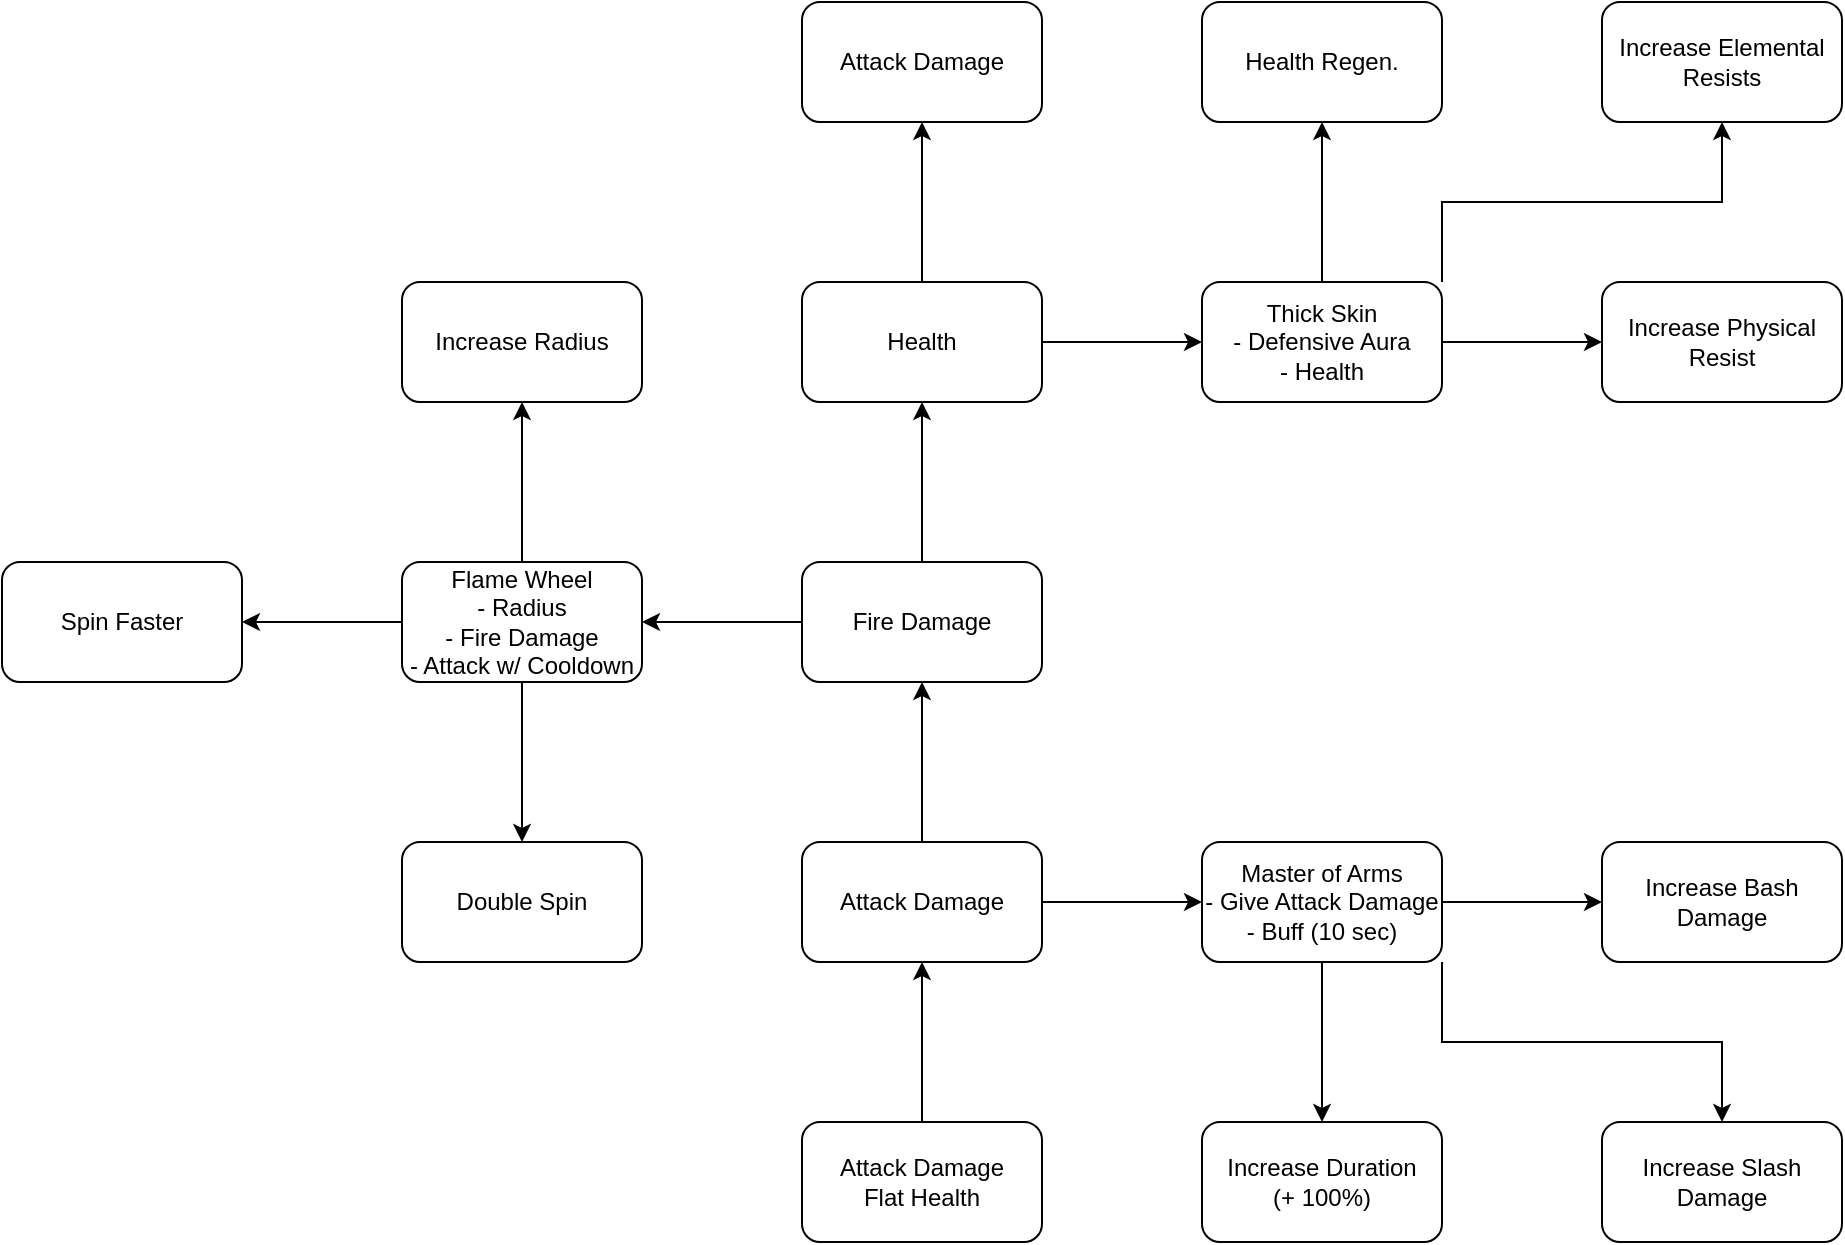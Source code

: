 <mxfile version="13.9.9" type="device" pages="30"><diagram id="o-6R5qVdKqzClrHnVCEg" name="Rebel"><mxGraphModel dx="1422" dy="862" grid="0" gridSize="9" guides="1" tooltips="1" connect="1" arrows="1" fold="1" page="1" pageScale="1" pageWidth="1000" pageHeight="800" math="0" shadow="0"><root><mxCell id="0"/><mxCell id="1" parent="0"/><mxCell id="G38OusUz1nYYvcQAfmOc-2" value="" style="edgeStyle=orthogonalEdgeStyle;rounded=0;orthogonalLoop=1;jettySize=auto;html=1;" parent="1" source="g57SNNllNo_jj1J9_8Vu-1" target="G38OusUz1nYYvcQAfmOc-1" edge="1"><mxGeometry relative="1" as="geometry"/></mxCell><mxCell id="g57SNNllNo_jj1J9_8Vu-1" value="Attack Damage&lt;br&gt;Flat Health" style="rounded=1;whiteSpace=wrap;html=1;" parent="1" vertex="1"><mxGeometry x="440" y="650" width="120" height="60" as="geometry"/></mxCell><mxCell id="G38OusUz1nYYvcQAfmOc-10" value="" style="edgeStyle=orthogonalEdgeStyle;rounded=0;orthogonalLoop=1;jettySize=auto;html=1;" parent="1" source="G38OusUz1nYYvcQAfmOc-1" target="G38OusUz1nYYvcQAfmOc-9" edge="1"><mxGeometry relative="1" as="geometry"/></mxCell><mxCell id="YzUV1k9RpUpS1actEwia-2" style="edgeStyle=orthogonalEdgeStyle;rounded=0;orthogonalLoop=1;jettySize=auto;html=1;" parent="1" source="G38OusUz1nYYvcQAfmOc-1" target="G38OusUz1nYYvcQAfmOc-5" edge="1"><mxGeometry relative="1" as="geometry"/></mxCell><mxCell id="G38OusUz1nYYvcQAfmOc-1" value="Attack Damage" style="rounded=1;whiteSpace=wrap;html=1;" parent="1" vertex="1"><mxGeometry x="440" y="510" width="120" height="60" as="geometry"/></mxCell><mxCell id="YzUV1k9RpUpS1actEwia-4" style="edgeStyle=orthogonalEdgeStyle;rounded=0;orthogonalLoop=1;jettySize=auto;html=1;" parent="1" source="G38OusUz1nYYvcQAfmOc-5" target="G38OusUz1nYYvcQAfmOc-11" edge="1"><mxGeometry relative="1" as="geometry"/></mxCell><mxCell id="YzUV1k9RpUpS1actEwia-5" style="edgeStyle=orthogonalEdgeStyle;rounded=0;orthogonalLoop=1;jettySize=auto;html=1;" parent="1" source="G38OusUz1nYYvcQAfmOc-5" target="G38OusUz1nYYvcQAfmOc-13" edge="1"><mxGeometry relative="1" as="geometry"/></mxCell><mxCell id="G38OusUz1nYYvcQAfmOc-5" value="Fire Damage" style="rounded=1;whiteSpace=wrap;html=1;" parent="1" vertex="1"><mxGeometry x="440" y="370" width="120" height="60" as="geometry"/></mxCell><mxCell id="G38OusUz1nYYvcQAfmOc-22" value="" style="edgeStyle=orthogonalEdgeStyle;rounded=0;orthogonalLoop=1;jettySize=auto;html=1;" parent="1" source="G38OusUz1nYYvcQAfmOc-9" target="G38OusUz1nYYvcQAfmOc-21" edge="1"><mxGeometry relative="1" as="geometry"/></mxCell><mxCell id="G38OusUz1nYYvcQAfmOc-26" value="" style="edgeStyle=orthogonalEdgeStyle;rounded=0;orthogonalLoop=1;jettySize=auto;html=1;" parent="1" source="G38OusUz1nYYvcQAfmOc-9" target="G38OusUz1nYYvcQAfmOc-25" edge="1"><mxGeometry relative="1" as="geometry"/></mxCell><mxCell id="YzUV1k9RpUpS1actEwia-6" style="edgeStyle=orthogonalEdgeStyle;rounded=0;orthogonalLoop=1;jettySize=auto;html=1;exitX=1;exitY=1;exitDx=0;exitDy=0;" parent="1" source="G38OusUz1nYYvcQAfmOc-9" target="G38OusUz1nYYvcQAfmOc-27" edge="1"><mxGeometry relative="1" as="geometry"/></mxCell><mxCell id="G38OusUz1nYYvcQAfmOc-9" value="Master of Arms&lt;br&gt;- Give Attack Damage&lt;br&gt;- Buff (10 sec)" style="rounded=1;whiteSpace=wrap;html=1;" parent="1" vertex="1"><mxGeometry x="640" y="510" width="120" height="60" as="geometry"/></mxCell><mxCell id="G38OusUz1nYYvcQAfmOc-30" value="" style="edgeStyle=orthogonalEdgeStyle;rounded=0;orthogonalLoop=1;jettySize=auto;html=1;" parent="1" source="G38OusUz1nYYvcQAfmOc-11" target="G38OusUz1nYYvcQAfmOc-29" edge="1"><mxGeometry relative="1" as="geometry"/></mxCell><mxCell id="G38OusUz1nYYvcQAfmOc-32" value="" style="edgeStyle=orthogonalEdgeStyle;rounded=0;orthogonalLoop=1;jettySize=auto;html=1;" parent="1" source="G38OusUz1nYYvcQAfmOc-11" target="G38OusUz1nYYvcQAfmOc-31" edge="1"><mxGeometry relative="1" as="geometry"/></mxCell><mxCell id="YzUV1k9RpUpS1actEwia-10" style="edgeStyle=orthogonalEdgeStyle;rounded=0;orthogonalLoop=1;jettySize=auto;html=1;exitX=0.5;exitY=0;exitDx=0;exitDy=0;" parent="1" source="G38OusUz1nYYvcQAfmOc-11" target="G38OusUz1nYYvcQAfmOc-33" edge="1"><mxGeometry relative="1" as="geometry"/></mxCell><mxCell id="G38OusUz1nYYvcQAfmOc-11" value="Flame Wheel&lt;br&gt;- Radius&lt;br&gt;- Fire Damage&lt;br&gt;- Attack w/ Cooldown" style="rounded=1;whiteSpace=wrap;html=1;" parent="1" vertex="1"><mxGeometry x="240" y="370" width="120" height="60" as="geometry"/></mxCell><mxCell id="G38OusUz1nYYvcQAfmOc-16" value="" style="edgeStyle=orthogonalEdgeStyle;rounded=0;orthogonalLoop=1;jettySize=auto;html=1;" parent="1" source="G38OusUz1nYYvcQAfmOc-13" target="G38OusUz1nYYvcQAfmOc-15" edge="1"><mxGeometry relative="1" as="geometry"/></mxCell><mxCell id="G38OusUz1nYYvcQAfmOc-18" value="" style="edgeStyle=orthogonalEdgeStyle;rounded=0;orthogonalLoop=1;jettySize=auto;html=1;" parent="1" source="G38OusUz1nYYvcQAfmOc-13" target="G38OusUz1nYYvcQAfmOc-17" edge="1"><mxGeometry relative="1" as="geometry"/></mxCell><mxCell id="G38OusUz1nYYvcQAfmOc-13" value="Health" style="rounded=1;whiteSpace=wrap;html=1;" parent="1" vertex="1"><mxGeometry x="440" y="230" width="120" height="60" as="geometry"/></mxCell><mxCell id="AAK35C0EKWyLFQOFsOPA-4" value="" style="edgeStyle=orthogonalEdgeStyle;rounded=0;orthogonalLoop=1;jettySize=auto;html=1;" parent="1" source="G38OusUz1nYYvcQAfmOc-15" target="AAK35C0EKWyLFQOFsOPA-3" edge="1"><mxGeometry relative="1" as="geometry"/></mxCell><mxCell id="AAK35C0EKWyLFQOFsOPA-6" value="" style="edgeStyle=orthogonalEdgeStyle;rounded=0;orthogonalLoop=1;jettySize=auto;html=1;" parent="1" source="G38OusUz1nYYvcQAfmOc-15" target="AAK35C0EKWyLFQOFsOPA-5" edge="1"><mxGeometry relative="1" as="geometry"/></mxCell><mxCell id="YzUV1k9RpUpS1actEwia-9" style="edgeStyle=orthogonalEdgeStyle;rounded=0;orthogonalLoop=1;jettySize=auto;html=1;exitX=1;exitY=0;exitDx=0;exitDy=0;" parent="1" source="G38OusUz1nYYvcQAfmOc-15" target="AAK35C0EKWyLFQOFsOPA-1" edge="1"><mxGeometry relative="1" as="geometry"/></mxCell><mxCell id="G38OusUz1nYYvcQAfmOc-15" value="Thick Skin&lt;br&gt;- Defensive Aura&lt;br&gt;- Health" style="rounded=1;whiteSpace=wrap;html=1;" parent="1" vertex="1"><mxGeometry x="640" y="230" width="120" height="60" as="geometry"/></mxCell><mxCell id="G38OusUz1nYYvcQAfmOc-17" value="Attack Damage" style="rounded=1;whiteSpace=wrap;html=1;" parent="1" vertex="1"><mxGeometry x="440" y="90" width="120" height="60" as="geometry"/></mxCell><mxCell id="G38OusUz1nYYvcQAfmOc-21" value="Increase Bash Damage" style="rounded=1;whiteSpace=wrap;html=1;" parent="1" vertex="1"><mxGeometry x="840" y="510" width="120" height="60" as="geometry"/></mxCell><mxCell id="G38OusUz1nYYvcQAfmOc-25" value="Increase Duration&lt;br&gt;(+ 100%)" style="rounded=1;whiteSpace=wrap;html=1;" parent="1" vertex="1"><mxGeometry x="640" y="650" width="120" height="60" as="geometry"/></mxCell><mxCell id="G38OusUz1nYYvcQAfmOc-27" value="Increase Slash Damage" style="rounded=1;whiteSpace=wrap;html=1;" parent="1" vertex="1"><mxGeometry x="840" y="650" width="120" height="60" as="geometry"/></mxCell><mxCell id="G38OusUz1nYYvcQAfmOc-29" value="Double Spin" style="rounded=1;whiteSpace=wrap;html=1;" parent="1" vertex="1"><mxGeometry x="240" y="510" width="120" height="60" as="geometry"/></mxCell><mxCell id="G38OusUz1nYYvcQAfmOc-31" value="Spin Faster" style="rounded=1;whiteSpace=wrap;html=1;" parent="1" vertex="1"><mxGeometry x="40" y="370" width="120" height="60" as="geometry"/></mxCell><mxCell id="G38OusUz1nYYvcQAfmOc-33" value="Increase Radius" style="rounded=1;whiteSpace=wrap;html=1;" parent="1" vertex="1"><mxGeometry x="240" y="230" width="120" height="60" as="geometry"/></mxCell><mxCell id="AAK35C0EKWyLFQOFsOPA-1" value="Increase Elemental Resists" style="rounded=1;whiteSpace=wrap;html=1;" parent="1" vertex="1"><mxGeometry x="840" y="90" width="120" height="60" as="geometry"/></mxCell><mxCell id="AAK35C0EKWyLFQOFsOPA-3" value="Increase Physical Resist" style="rounded=1;whiteSpace=wrap;html=1;" parent="1" vertex="1"><mxGeometry x="840" y="230" width="120" height="60" as="geometry"/></mxCell><mxCell id="AAK35C0EKWyLFQOFsOPA-5" value="Health Regen." style="rounded=1;whiteSpace=wrap;html=1;" parent="1" vertex="1"><mxGeometry x="640" y="90" width="120" height="60" as="geometry"/></mxCell></root></mxGraphModel></diagram><diagram name="Pyro" id="FFyNu-DD8QFENKxoB45z"><mxGraphModel dx="1422" dy="862" grid="0" gridSize="9" guides="1" tooltips="1" connect="1" arrows="1" fold="1" page="1" pageScale="1" pageWidth="1000" pageHeight="800" math="0" shadow="0"><root><mxCell id="OFZrVu0Yb2jiK3vY9vko-0"/><mxCell id="OFZrVu0Yb2jiK3vY9vko-1" parent="OFZrVu0Yb2jiK3vY9vko-0"/><mxCell id="OFZrVu0Yb2jiK3vY9vko-2" value="" style="edgeStyle=orthogonalEdgeStyle;rounded=0;orthogonalLoop=1;jettySize=auto;html=1;" parent="OFZrVu0Yb2jiK3vY9vko-1" source="OFZrVu0Yb2jiK3vY9vko-3" target="OFZrVu0Yb2jiK3vY9vko-6" edge="1"><mxGeometry relative="1" as="geometry"/></mxCell><mxCell id="OFZrVu0Yb2jiK3vY9vko-3" value="Fire Damage&lt;br&gt;Flat Health" style="rounded=1;whiteSpace=wrap;html=1;" parent="OFZrVu0Yb2jiK3vY9vko-1" vertex="1"><mxGeometry x="440" y="650" width="120" height="60" as="geometry"/></mxCell><mxCell id="OFZrVu0Yb2jiK3vY9vko-4" value="" style="edgeStyle=orthogonalEdgeStyle;rounded=0;orthogonalLoop=1;jettySize=auto;html=1;" parent="OFZrVu0Yb2jiK3vY9vko-1" source="OFZrVu0Yb2jiK3vY9vko-6" target="OFZrVu0Yb2jiK3vY9vko-13" edge="1"><mxGeometry relative="1" as="geometry"/></mxCell><mxCell id="OFZrVu0Yb2jiK3vY9vko-5" style="edgeStyle=orthogonalEdgeStyle;rounded=0;orthogonalLoop=1;jettySize=auto;html=1;" parent="OFZrVu0Yb2jiK3vY9vko-1" source="OFZrVu0Yb2jiK3vY9vko-6" target="OFZrVu0Yb2jiK3vY9vko-9" edge="1"><mxGeometry relative="1" as="geometry"/></mxCell><mxCell id="OFZrVu0Yb2jiK3vY9vko-6" value="Cooldown Reduc." style="rounded=1;whiteSpace=wrap;html=1;" parent="OFZrVu0Yb2jiK3vY9vko-1" vertex="1"><mxGeometry x="440" y="510" width="120" height="60" as="geometry"/></mxCell><mxCell id="OFZrVu0Yb2jiK3vY9vko-7" style="edgeStyle=orthogonalEdgeStyle;rounded=0;orthogonalLoop=1;jettySize=auto;html=1;" parent="OFZrVu0Yb2jiK3vY9vko-1" source="OFZrVu0Yb2jiK3vY9vko-9" target="OFZrVu0Yb2jiK3vY9vko-17" edge="1"><mxGeometry relative="1" as="geometry"/></mxCell><mxCell id="OFZrVu0Yb2jiK3vY9vko-8" style="edgeStyle=orthogonalEdgeStyle;rounded=0;orthogonalLoop=1;jettySize=auto;html=1;" parent="OFZrVu0Yb2jiK3vY9vko-1" source="OFZrVu0Yb2jiK3vY9vko-9" target="OFZrVu0Yb2jiK3vY9vko-20" edge="1"><mxGeometry relative="1" as="geometry"/></mxCell><mxCell id="OFZrVu0Yb2jiK3vY9vko-9" value="Fire Damage" style="rounded=1;whiteSpace=wrap;html=1;" parent="OFZrVu0Yb2jiK3vY9vko-1" vertex="1"><mxGeometry x="440" y="370" width="120" height="60" as="geometry"/></mxCell><mxCell id="OFZrVu0Yb2jiK3vY9vko-10" value="" style="edgeStyle=orthogonalEdgeStyle;rounded=0;orthogonalLoop=1;jettySize=auto;html=1;" parent="OFZrVu0Yb2jiK3vY9vko-1" source="OFZrVu0Yb2jiK3vY9vko-13" target="OFZrVu0Yb2jiK3vY9vko-27" edge="1"><mxGeometry relative="1" as="geometry"/></mxCell><mxCell id="OFZrVu0Yb2jiK3vY9vko-11" value="" style="edgeStyle=orthogonalEdgeStyle;rounded=0;orthogonalLoop=1;jettySize=auto;html=1;" parent="OFZrVu0Yb2jiK3vY9vko-1" source="OFZrVu0Yb2jiK3vY9vko-13" target="OFZrVu0Yb2jiK3vY9vko-28" edge="1"><mxGeometry relative="1" as="geometry"/></mxCell><mxCell id="OFZrVu0Yb2jiK3vY9vko-12" style="edgeStyle=orthogonalEdgeStyle;rounded=0;orthogonalLoop=1;jettySize=auto;html=1;exitX=1;exitY=1;exitDx=0;exitDy=0;" parent="OFZrVu0Yb2jiK3vY9vko-1" source="OFZrVu0Yb2jiK3vY9vko-13" target="OFZrVu0Yb2jiK3vY9vko-29" edge="1"><mxGeometry relative="1" as="geometry"/></mxCell><mxCell id="OFZrVu0Yb2jiK3vY9vko-13" value="Fire Genade&lt;br&gt;- Technology&lt;br&gt;- Spell" style="rounded=1;whiteSpace=wrap;html=1;" parent="OFZrVu0Yb2jiK3vY9vko-1" vertex="1"><mxGeometry x="640" y="510" width="120" height="60" as="geometry"/></mxCell><mxCell id="OFZrVu0Yb2jiK3vY9vko-14" value="" style="edgeStyle=orthogonalEdgeStyle;rounded=0;orthogonalLoop=1;jettySize=auto;html=1;" parent="OFZrVu0Yb2jiK3vY9vko-1" source="OFZrVu0Yb2jiK3vY9vko-17" target="OFZrVu0Yb2jiK3vY9vko-30" edge="1"><mxGeometry relative="1" as="geometry"/></mxCell><mxCell id="OFZrVu0Yb2jiK3vY9vko-15" value="" style="edgeStyle=orthogonalEdgeStyle;rounded=0;orthogonalLoop=1;jettySize=auto;html=1;" parent="OFZrVu0Yb2jiK3vY9vko-1" source="OFZrVu0Yb2jiK3vY9vko-17" target="OFZrVu0Yb2jiK3vY9vko-31" edge="1"><mxGeometry relative="1" as="geometry"/></mxCell><mxCell id="OFZrVu0Yb2jiK3vY9vko-16" style="edgeStyle=orthogonalEdgeStyle;rounded=0;orthogonalLoop=1;jettySize=auto;html=1;exitX=0.5;exitY=0;exitDx=0;exitDy=0;" parent="OFZrVu0Yb2jiK3vY9vko-1" source="OFZrVu0Yb2jiK3vY9vko-17" target="OFZrVu0Yb2jiK3vY9vko-32" edge="1"><mxGeometry relative="1" as="geometry"/></mxCell><mxCell id="OFZrVu0Yb2jiK3vY9vko-17" value="Burn Essence&lt;br&gt;- Fire Dmg + Resist" style="rounded=1;whiteSpace=wrap;html=1;" parent="OFZrVu0Yb2jiK3vY9vko-1" vertex="1"><mxGeometry x="240" y="370" width="120" height="60" as="geometry"/></mxCell><mxCell id="OFZrVu0Yb2jiK3vY9vko-18" value="" style="edgeStyle=orthogonalEdgeStyle;rounded=0;orthogonalLoop=1;jettySize=auto;html=1;" parent="OFZrVu0Yb2jiK3vY9vko-1" source="OFZrVu0Yb2jiK3vY9vko-20" target="OFZrVu0Yb2jiK3vY9vko-25" edge="1"><mxGeometry relative="1" as="geometry"/></mxCell><mxCell id="OFZrVu0Yb2jiK3vY9vko-19" value="" style="edgeStyle=orthogonalEdgeStyle;rounded=0;orthogonalLoop=1;jettySize=auto;html=1;" parent="OFZrVu0Yb2jiK3vY9vko-1" source="OFZrVu0Yb2jiK3vY9vko-20" target="OFZrVu0Yb2jiK3vY9vko-26" edge="1"><mxGeometry relative="1" as="geometry"/></mxCell><mxCell id="OFZrVu0Yb2jiK3vY9vko-20" value="Damage Over Time" style="rounded=1;whiteSpace=wrap;html=1;" parent="OFZrVu0Yb2jiK3vY9vko-1" vertex="1"><mxGeometry x="440" y="230" width="120" height="60" as="geometry"/></mxCell><mxCell id="OFZrVu0Yb2jiK3vY9vko-21" value="" style="edgeStyle=orthogonalEdgeStyle;rounded=0;orthogonalLoop=1;jettySize=auto;html=1;" parent="OFZrVu0Yb2jiK3vY9vko-1" source="OFZrVu0Yb2jiK3vY9vko-25" target="OFZrVu0Yb2jiK3vY9vko-34" edge="1"><mxGeometry relative="1" as="geometry"/></mxCell><mxCell id="OFZrVu0Yb2jiK3vY9vko-22" value="" style="edgeStyle=orthogonalEdgeStyle;rounded=0;orthogonalLoop=1;jettySize=auto;html=1;" parent="OFZrVu0Yb2jiK3vY9vko-1" source="OFZrVu0Yb2jiK3vY9vko-25" target="OFZrVu0Yb2jiK3vY9vko-35" edge="1"><mxGeometry relative="1" as="geometry"/></mxCell><mxCell id="OFZrVu0Yb2jiK3vY9vko-23" style="edgeStyle=orthogonalEdgeStyle;rounded=0;orthogonalLoop=1;jettySize=auto;html=1;exitX=1;exitY=0;exitDx=0;exitDy=0;" parent="OFZrVu0Yb2jiK3vY9vko-1" source="OFZrVu0Yb2jiK3vY9vko-25" target="OFZrVu0Yb2jiK3vY9vko-33" edge="1"><mxGeometry relative="1" as="geometry"/></mxCell><mxCell id="OFZrVu0Yb2jiK3vY9vko-25" value="Fire Breath&lt;br&gt;- Short Cone&lt;br&gt;- 2 secs" style="rounded=1;whiteSpace=wrap;html=1;" parent="OFZrVu0Yb2jiK3vY9vko-1" vertex="1"><mxGeometry x="640" y="230" width="120" height="60" as="geometry"/></mxCell><mxCell id="OFZrVu0Yb2jiK3vY9vko-26" value="Fire Damage" style="rounded=1;whiteSpace=wrap;html=1;" parent="OFZrVu0Yb2jiK3vY9vko-1" vertex="1"><mxGeometry x="440" y="90" width="120" height="60" as="geometry"/></mxCell><mxCell id="OFZrVu0Yb2jiK3vY9vko-27" value="+1 Charge" style="rounded=1;whiteSpace=wrap;html=1;" parent="OFZrVu0Yb2jiK3vY9vko-1" vertex="1"><mxGeometry x="840" y="510" width="120" height="60" as="geometry"/></mxCell><mxCell id="OFZrVu0Yb2jiK3vY9vko-28" value="Explodes on&lt;br&gt;Overlap" style="rounded=1;whiteSpace=wrap;html=1;" parent="OFZrVu0Yb2jiK3vY9vko-1" vertex="1"><mxGeometry x="640" y="650" width="120" height="60" as="geometry"/></mxCell><mxCell id="OFZrVu0Yb2jiK3vY9vko-29" value="Always Ignite" style="rounded=1;whiteSpace=wrap;html=1;" parent="OFZrVu0Yb2jiK3vY9vko-1" vertex="1"><mxGeometry x="840" y="650" width="120" height="60" as="geometry"/></mxCell><mxCell id="OFZrVu0Yb2jiK3vY9vko-30" value="Increase Overall&lt;br&gt;Damage" style="rounded=1;whiteSpace=wrap;html=1;" parent="OFZrVu0Yb2jiK3vY9vko-1" vertex="1"><mxGeometry x="240" y="510" width="120" height="60" as="geometry"/></mxCell><mxCell id="OFZrVu0Yb2jiK3vY9vko-31" value="Increase base burn damage" style="rounded=1;whiteSpace=wrap;html=1;" parent="OFZrVu0Yb2jiK3vY9vko-1" vertex="1"><mxGeometry x="40" y="370" width="120" height="60" as="geometry"/></mxCell><mxCell id="OFZrVu0Yb2jiK3vY9vko-32" value="Increase Burn&lt;br&gt;- Chance, Damage,&lt;br&gt;Duration" style="rounded=1;whiteSpace=wrap;html=1;" parent="OFZrVu0Yb2jiK3vY9vko-1" vertex="1"><mxGeometry x="240" y="230" width="120" height="60" as="geometry"/></mxCell><mxCell id="OFZrVu0Yb2jiK3vY9vko-33" value="Range" style="rounded=1;whiteSpace=wrap;html=1;" parent="OFZrVu0Yb2jiK3vY9vko-1" vertex="1"><mxGeometry x="840" y="90" width="120" height="60" as="geometry"/></mxCell><mxCell id="OFZrVu0Yb2jiK3vY9vko-34" value="Decrease Fire Resist" style="rounded=1;whiteSpace=wrap;html=1;" parent="OFZrVu0Yb2jiK3vY9vko-1" vertex="1"><mxGeometry x="840" y="230" width="120" height="60" as="geometry"/></mxCell><mxCell id="OFZrVu0Yb2jiK3vY9vko-35" value="Can Move while&lt;br&gt;Casting" style="rounded=1;whiteSpace=wrap;html=1;" parent="OFZrVu0Yb2jiK3vY9vko-1" vertex="1"><mxGeometry x="640" y="90" width="120" height="60" as="geometry"/></mxCell></root></mxGraphModel></diagram><diagram name="Colossus" id="q5eITmSk-MFVTBWZkRRC"><mxGraphModel dx="1422" dy="862" grid="0" gridSize="9" guides="1" tooltips="1" connect="1" arrows="1" fold="1" page="1" pageScale="1" pageWidth="1000" pageHeight="800" math="0" shadow="0"><root><mxCell id="zlI-Jcs7aSkVohjf6kzK-0"/><mxCell id="zlI-Jcs7aSkVohjf6kzK-1" parent="zlI-Jcs7aSkVohjf6kzK-0"/><mxCell id="zlI-Jcs7aSkVohjf6kzK-2" value="" style="edgeStyle=orthogonalEdgeStyle;rounded=0;orthogonalLoop=1;jettySize=auto;html=1;" parent="zlI-Jcs7aSkVohjf6kzK-1" source="zlI-Jcs7aSkVohjf6kzK-3" target="zlI-Jcs7aSkVohjf6kzK-6" edge="1"><mxGeometry relative="1" as="geometry"/></mxCell><mxCell id="zlI-Jcs7aSkVohjf6kzK-3" value="Increase Health&lt;br&gt;Flat Health" style="rounded=1;whiteSpace=wrap;html=1;" parent="zlI-Jcs7aSkVohjf6kzK-1" vertex="1"><mxGeometry x="440" y="650" width="120" height="60" as="geometry"/></mxCell><mxCell id="zlI-Jcs7aSkVohjf6kzK-4" value="" style="edgeStyle=orthogonalEdgeStyle;rounded=0;orthogonalLoop=1;jettySize=auto;html=1;" parent="zlI-Jcs7aSkVohjf6kzK-1" source="zlI-Jcs7aSkVohjf6kzK-6" target="zlI-Jcs7aSkVohjf6kzK-13" edge="1"><mxGeometry relative="1" as="geometry"/></mxCell><mxCell id="zlI-Jcs7aSkVohjf6kzK-5" style="edgeStyle=orthogonalEdgeStyle;rounded=0;orthogonalLoop=1;jettySize=auto;html=1;" parent="zlI-Jcs7aSkVohjf6kzK-1" source="zlI-Jcs7aSkVohjf6kzK-6" target="zlI-Jcs7aSkVohjf6kzK-9" edge="1"><mxGeometry relative="1" as="geometry"/></mxCell><mxCell id="zlI-Jcs7aSkVohjf6kzK-6" value="Increase Health" style="rounded=1;whiteSpace=wrap;html=1;" parent="zlI-Jcs7aSkVohjf6kzK-1" vertex="1"><mxGeometry x="440" y="510" width="120" height="60" as="geometry"/></mxCell><mxCell id="zlI-Jcs7aSkVohjf6kzK-7" style="edgeStyle=orthogonalEdgeStyle;rounded=0;orthogonalLoop=1;jettySize=auto;html=1;" parent="zlI-Jcs7aSkVohjf6kzK-1" source="zlI-Jcs7aSkVohjf6kzK-9" target="zlI-Jcs7aSkVohjf6kzK-17" edge="1"><mxGeometry relative="1" as="geometry"/></mxCell><mxCell id="zlI-Jcs7aSkVohjf6kzK-8" style="edgeStyle=orthogonalEdgeStyle;rounded=0;orthogonalLoop=1;jettySize=auto;html=1;" parent="zlI-Jcs7aSkVohjf6kzK-1" source="zlI-Jcs7aSkVohjf6kzK-9" target="zlI-Jcs7aSkVohjf6kzK-20" edge="1"><mxGeometry relative="1" as="geometry"/></mxCell><mxCell id="zlI-Jcs7aSkVohjf6kzK-9" value="Physical Damage" style="rounded=1;whiteSpace=wrap;html=1;" parent="zlI-Jcs7aSkVohjf6kzK-1" vertex="1"><mxGeometry x="440" y="370" width="120" height="60" as="geometry"/></mxCell><mxCell id="zlI-Jcs7aSkVohjf6kzK-10" value="" style="edgeStyle=orthogonalEdgeStyle;rounded=0;orthogonalLoop=1;jettySize=auto;html=1;" parent="zlI-Jcs7aSkVohjf6kzK-1" source="zlI-Jcs7aSkVohjf6kzK-13" target="zlI-Jcs7aSkVohjf6kzK-26" edge="1"><mxGeometry relative="1" as="geometry"/></mxCell><mxCell id="zlI-Jcs7aSkVohjf6kzK-11" value="" style="edgeStyle=orthogonalEdgeStyle;rounded=0;orthogonalLoop=1;jettySize=auto;html=1;" parent="zlI-Jcs7aSkVohjf6kzK-1" source="zlI-Jcs7aSkVohjf6kzK-13" target="zlI-Jcs7aSkVohjf6kzK-27" edge="1"><mxGeometry relative="1" as="geometry"/></mxCell><mxCell id="zlI-Jcs7aSkVohjf6kzK-12" style="edgeStyle=orthogonalEdgeStyle;rounded=0;orthogonalLoop=1;jettySize=auto;html=1;exitX=1;exitY=1;exitDx=0;exitDy=0;" parent="zlI-Jcs7aSkVohjf6kzK-1" source="zlI-Jcs7aSkVohjf6kzK-13" target="zlI-Jcs7aSkVohjf6kzK-28" edge="1"><mxGeometry relative="1" as="geometry"/></mxCell><mxCell id="zlI-Jcs7aSkVohjf6kzK-13" value="Buff Resist&lt;br&gt;- Gives Physical Resist to Allies" style="rounded=1;whiteSpace=wrap;html=1;" parent="zlI-Jcs7aSkVohjf6kzK-1" vertex="1"><mxGeometry x="640" y="510" width="120" height="60" as="geometry"/></mxCell><mxCell id="zlI-Jcs7aSkVohjf6kzK-14" value="" style="edgeStyle=orthogonalEdgeStyle;rounded=0;orthogonalLoop=1;jettySize=auto;html=1;" parent="zlI-Jcs7aSkVohjf6kzK-1" source="zlI-Jcs7aSkVohjf6kzK-17" target="zlI-Jcs7aSkVohjf6kzK-29" edge="1"><mxGeometry relative="1" as="geometry"/></mxCell><mxCell id="zlI-Jcs7aSkVohjf6kzK-15" value="" style="edgeStyle=orthogonalEdgeStyle;rounded=0;orthogonalLoop=1;jettySize=auto;html=1;" parent="zlI-Jcs7aSkVohjf6kzK-1" source="zlI-Jcs7aSkVohjf6kzK-17" target="zlI-Jcs7aSkVohjf6kzK-30" edge="1"><mxGeometry relative="1" as="geometry"/></mxCell><mxCell id="zlI-Jcs7aSkVohjf6kzK-16" style="edgeStyle=orthogonalEdgeStyle;rounded=0;orthogonalLoop=1;jettySize=auto;html=1;exitX=0.5;exitY=0;exitDx=0;exitDy=0;" parent="zlI-Jcs7aSkVohjf6kzK-1" source="zlI-Jcs7aSkVohjf6kzK-17" target="zlI-Jcs7aSkVohjf6kzK-31" edge="1"><mxGeometry relative="1" as="geometry"/></mxCell><mxCell id="zlI-Jcs7aSkVohjf6kzK-17" value="&lt;div&gt;Shield Bash&lt;/div&gt;&lt;div&gt;- Requires Shield&lt;/div&gt;&lt;div&gt;- Physical&lt;/div&gt;&lt;div&gt;- AOE&lt;/div&gt;" style="rounded=1;whiteSpace=wrap;html=1;" parent="zlI-Jcs7aSkVohjf6kzK-1" vertex="1"><mxGeometry x="240" y="370" width="120" height="60" as="geometry"/></mxCell><mxCell id="zlI-Jcs7aSkVohjf6kzK-18" value="" style="edgeStyle=orthogonalEdgeStyle;rounded=0;orthogonalLoop=1;jettySize=auto;html=1;" parent="zlI-Jcs7aSkVohjf6kzK-1" source="zlI-Jcs7aSkVohjf6kzK-20" target="zlI-Jcs7aSkVohjf6kzK-24" edge="1"><mxGeometry relative="1" as="geometry"/></mxCell><mxCell id="zlI-Jcs7aSkVohjf6kzK-19" value="" style="edgeStyle=orthogonalEdgeStyle;rounded=0;orthogonalLoop=1;jettySize=auto;html=1;" parent="zlI-Jcs7aSkVohjf6kzK-1" source="zlI-Jcs7aSkVohjf6kzK-20" target="zlI-Jcs7aSkVohjf6kzK-25" edge="1"><mxGeometry relative="1" as="geometry"/></mxCell><mxCell id="zlI-Jcs7aSkVohjf6kzK-20" value="Increase Health" style="rounded=1;whiteSpace=wrap;html=1;" parent="zlI-Jcs7aSkVohjf6kzK-1" vertex="1"><mxGeometry x="440" y="230" width="120" height="60" as="geometry"/></mxCell><mxCell id="zlI-Jcs7aSkVohjf6kzK-21" value="" style="edgeStyle=orthogonalEdgeStyle;rounded=0;orthogonalLoop=1;jettySize=auto;html=1;" parent="zlI-Jcs7aSkVohjf6kzK-1" source="zlI-Jcs7aSkVohjf6kzK-24" target="zlI-Jcs7aSkVohjf6kzK-33" edge="1"><mxGeometry relative="1" as="geometry"/></mxCell><mxCell id="zlI-Jcs7aSkVohjf6kzK-22" value="" style="edgeStyle=orthogonalEdgeStyle;rounded=0;orthogonalLoop=1;jettySize=auto;html=1;" parent="zlI-Jcs7aSkVohjf6kzK-1" source="zlI-Jcs7aSkVohjf6kzK-24" target="zlI-Jcs7aSkVohjf6kzK-34" edge="1"><mxGeometry relative="1" as="geometry"/></mxCell><mxCell id="zlI-Jcs7aSkVohjf6kzK-23" style="edgeStyle=orthogonalEdgeStyle;rounded=0;orthogonalLoop=1;jettySize=auto;html=1;exitX=1;exitY=0;exitDx=0;exitDy=0;" parent="zlI-Jcs7aSkVohjf6kzK-1" source="zlI-Jcs7aSkVohjf6kzK-24" target="zlI-Jcs7aSkVohjf6kzK-32" edge="1"><mxGeometry relative="1" as="geometry"/></mxCell><mxCell id="zlI-Jcs7aSkVohjf6kzK-24" value="Goliath&lt;br&gt;- Increase Health" style="rounded=1;whiteSpace=wrap;html=1;" parent="zlI-Jcs7aSkVohjf6kzK-1" vertex="1"><mxGeometry x="640" y="230" width="120" height="60" as="geometry"/></mxCell><mxCell id="zlI-Jcs7aSkVohjf6kzK-25" value="Increase Health" style="rounded=1;whiteSpace=wrap;html=1;" parent="zlI-Jcs7aSkVohjf6kzK-1" vertex="1"><mxGeometry x="440" y="90" width="120" height="60" as="geometry"/></mxCell><mxCell id="zlI-Jcs7aSkVohjf6kzK-26" value="Adds Small Shield&lt;br&gt;on Health" style="rounded=1;whiteSpace=wrap;html=1;" parent="zlI-Jcs7aSkVohjf6kzK-1" vertex="1"><mxGeometry x="840" y="510" width="120" height="60" as="geometry"/></mxCell><mxCell id="zlI-Jcs7aSkVohjf6kzK-27" value="Elemental Resist" style="rounded=1;whiteSpace=wrap;html=1;" parent="zlI-Jcs7aSkVohjf6kzK-1" vertex="1"><mxGeometry x="640" y="650" width="120" height="60" as="geometry"/></mxCell><mxCell id="zlI-Jcs7aSkVohjf6kzK-28" value="Add Reflect Damage" style="rounded=1;whiteSpace=wrap;html=1;" parent="zlI-Jcs7aSkVohjf6kzK-1" vertex="1"><mxGeometry x="840" y="650" width="120" height="60" as="geometry"/></mxCell><mxCell id="zlI-Jcs7aSkVohjf6kzK-29" value="Damage on % Health" style="rounded=1;whiteSpace=wrap;html=1;" parent="zlI-Jcs7aSkVohjf6kzK-1" vertex="1"><mxGeometry x="240" y="510" width="120" height="60" as="geometry"/></mxCell><mxCell id="zlI-Jcs7aSkVohjf6kzK-30" value="Heal on % Health" style="rounded=1;whiteSpace=wrap;html=1;" parent="zlI-Jcs7aSkVohjf6kzK-1" vertex="1"><mxGeometry x="40" y="370" width="120" height="60" as="geometry"/></mxCell><mxCell id="zlI-Jcs7aSkVohjf6kzK-31" value="Stuns Target" style="rounded=1;whiteSpace=wrap;html=1;" parent="zlI-Jcs7aSkVohjf6kzK-1" vertex="1"><mxGeometry x="240" y="230" width="120" height="60" as="geometry"/></mxCell><mxCell id="zlI-Jcs7aSkVohjf6kzK-32" value="Increase Character&lt;br&gt;Size" style="rounded=1;whiteSpace=wrap;html=1;" parent="zlI-Jcs7aSkVohjf6kzK-1" vertex="1"><mxGeometry x="840" y="90" width="120" height="60" as="geometry"/></mxCell><mxCell id="zlI-Jcs7aSkVohjf6kzK-33" value="Increase Health" style="rounded=1;whiteSpace=wrap;html=1;" parent="zlI-Jcs7aSkVohjf6kzK-1" vertex="1"><mxGeometry x="840" y="230" width="120" height="60" as="geometry"/></mxCell><mxCell id="zlI-Jcs7aSkVohjf6kzK-34" value="Health Regen" style="rounded=1;whiteSpace=wrap;html=1;" parent="zlI-Jcs7aSkVohjf6kzK-1" vertex="1"><mxGeometry x="640" y="90" width="120" height="60" as="geometry"/></mxCell></root></mxGraphModel></diagram><diagram name="Slayer" id="0ANqyrULyTXaJ3fX0svb"><mxGraphModel dx="1422" dy="862" grid="0" gridSize="9" guides="1" tooltips="1" connect="1" arrows="1" fold="1" page="1" pageScale="1" pageWidth="1000" pageHeight="800" math="0" shadow="0"><root><mxCell id="fp_veMaqGvBMc44AjRO--0"/><mxCell id="fp_veMaqGvBMc44AjRO--1" parent="fp_veMaqGvBMc44AjRO--0"/><mxCell id="fp_veMaqGvBMc44AjRO--2" value="" style="edgeStyle=orthogonalEdgeStyle;rounded=0;orthogonalLoop=1;jettySize=auto;html=1;" parent="fp_veMaqGvBMc44AjRO--1" source="fp_veMaqGvBMc44AjRO--3" target="fp_veMaqGvBMc44AjRO--6" edge="1"><mxGeometry relative="1" as="geometry"/></mxCell><mxCell id="fp_veMaqGvBMc44AjRO--3" value="Slash Damage&lt;br&gt;Flat Health" style="rounded=1;whiteSpace=wrap;html=1;" parent="fp_veMaqGvBMc44AjRO--1" vertex="1"><mxGeometry x="440" y="650" width="120" height="60" as="geometry"/></mxCell><mxCell id="fp_veMaqGvBMc44AjRO--4" value="" style="edgeStyle=orthogonalEdgeStyle;rounded=0;orthogonalLoop=1;jettySize=auto;html=1;" parent="fp_veMaqGvBMc44AjRO--1" source="fp_veMaqGvBMc44AjRO--6" target="fp_veMaqGvBMc44AjRO--13" edge="1"><mxGeometry relative="1" as="geometry"/></mxCell><mxCell id="fp_veMaqGvBMc44AjRO--5" style="edgeStyle=orthogonalEdgeStyle;rounded=0;orthogonalLoop=1;jettySize=auto;html=1;" parent="fp_veMaqGvBMc44AjRO--1" source="fp_veMaqGvBMc44AjRO--6" target="fp_veMaqGvBMc44AjRO--9" edge="1"><mxGeometry relative="1" as="geometry"/></mxCell><mxCell id="fp_veMaqGvBMc44AjRO--6" value="Movement Speed" style="rounded=1;whiteSpace=wrap;html=1;" parent="fp_veMaqGvBMc44AjRO--1" vertex="1"><mxGeometry x="440" y="510" width="120" height="60" as="geometry"/></mxCell><mxCell id="fp_veMaqGvBMc44AjRO--7" style="edgeStyle=orthogonalEdgeStyle;rounded=0;orthogonalLoop=1;jettySize=auto;html=1;" parent="fp_veMaqGvBMc44AjRO--1" source="fp_veMaqGvBMc44AjRO--9" target="fp_veMaqGvBMc44AjRO--17" edge="1"><mxGeometry relative="1" as="geometry"/></mxCell><mxCell id="fp_veMaqGvBMc44AjRO--8" style="edgeStyle=orthogonalEdgeStyle;rounded=0;orthogonalLoop=1;jettySize=auto;html=1;" parent="fp_veMaqGvBMc44AjRO--1" source="fp_veMaqGvBMc44AjRO--9" target="fp_veMaqGvBMc44AjRO--20" edge="1"><mxGeometry relative="1" as="geometry"/></mxCell><mxCell id="fp_veMaqGvBMc44AjRO--9" value="Attack Speed" style="rounded=1;whiteSpace=wrap;html=1;" parent="fp_veMaqGvBMc44AjRO--1" vertex="1"><mxGeometry x="440" y="370" width="120" height="60" as="geometry"/></mxCell><mxCell id="fp_veMaqGvBMc44AjRO--10" value="" style="edgeStyle=orthogonalEdgeStyle;rounded=0;orthogonalLoop=1;jettySize=auto;html=1;" parent="fp_veMaqGvBMc44AjRO--1" source="fp_veMaqGvBMc44AjRO--13" target="fp_veMaqGvBMc44AjRO--26" edge="1"><mxGeometry relative="1" as="geometry"/></mxCell><mxCell id="fp_veMaqGvBMc44AjRO--11" value="" style="edgeStyle=orthogonalEdgeStyle;rounded=0;orthogonalLoop=1;jettySize=auto;html=1;" parent="fp_veMaqGvBMc44AjRO--1" source="fp_veMaqGvBMc44AjRO--13" target="fp_veMaqGvBMc44AjRO--27" edge="1"><mxGeometry relative="1" as="geometry"/></mxCell><mxCell id="fp_veMaqGvBMc44AjRO--12" style="edgeStyle=orthogonalEdgeStyle;rounded=0;orthogonalLoop=1;jettySize=auto;html=1;exitX=1;exitY=1;exitDx=0;exitDy=0;" parent="fp_veMaqGvBMc44AjRO--1" source="fp_veMaqGvBMc44AjRO--13" target="fp_veMaqGvBMc44AjRO--28" edge="1"><mxGeometry relative="1" as="geometry"/></mxCell><mxCell id="fp_veMaqGvBMc44AjRO--13" value="Slice Dash" style="rounded=1;whiteSpace=wrap;html=1;" parent="fp_veMaqGvBMc44AjRO--1" vertex="1"><mxGeometry x="640" y="510" width="120" height="60" as="geometry"/></mxCell><mxCell id="fp_veMaqGvBMc44AjRO--14" value="" style="edgeStyle=orthogonalEdgeStyle;rounded=0;orthogonalLoop=1;jettySize=auto;html=1;" parent="fp_veMaqGvBMc44AjRO--1" source="fp_veMaqGvBMc44AjRO--17" target="fp_veMaqGvBMc44AjRO--29" edge="1"><mxGeometry relative="1" as="geometry"/></mxCell><mxCell id="fp_veMaqGvBMc44AjRO--15" value="" style="edgeStyle=orthogonalEdgeStyle;rounded=0;orthogonalLoop=1;jettySize=auto;html=1;" parent="fp_veMaqGvBMc44AjRO--1" source="fp_veMaqGvBMc44AjRO--17" target="fp_veMaqGvBMc44AjRO--30" edge="1"><mxGeometry relative="1" as="geometry"/></mxCell><mxCell id="fp_veMaqGvBMc44AjRO--16" style="edgeStyle=orthogonalEdgeStyle;rounded=0;orthogonalLoop=1;jettySize=auto;html=1;exitX=0.5;exitY=0;exitDx=0;exitDy=0;" parent="fp_veMaqGvBMc44AjRO--1" source="fp_veMaqGvBMc44AjRO--17" target="fp_veMaqGvBMc44AjRO--31" edge="1"><mxGeometry relative="1" as="geometry"/></mxCell><mxCell id="fp_veMaqGvBMc44AjRO--17" value="Shenoki&lt;br&gt;- Quick Double Slice" style="rounded=1;whiteSpace=wrap;html=1;" parent="fp_veMaqGvBMc44AjRO--1" vertex="1"><mxGeometry x="240" y="370" width="120" height="60" as="geometry"/></mxCell><mxCell id="fp_veMaqGvBMc44AjRO--18" value="" style="edgeStyle=orthogonalEdgeStyle;rounded=0;orthogonalLoop=1;jettySize=auto;html=1;" parent="fp_veMaqGvBMc44AjRO--1" source="fp_veMaqGvBMc44AjRO--20" target="fp_veMaqGvBMc44AjRO--24" edge="1"><mxGeometry relative="1" as="geometry"/></mxCell><mxCell id="fp_veMaqGvBMc44AjRO--19" value="" style="edgeStyle=orthogonalEdgeStyle;rounded=0;orthogonalLoop=1;jettySize=auto;html=1;" parent="fp_veMaqGvBMc44AjRO--1" source="fp_veMaqGvBMc44AjRO--20" target="fp_veMaqGvBMc44AjRO--25" edge="1"><mxGeometry relative="1" as="geometry"/></mxCell><mxCell id="fp_veMaqGvBMc44AjRO--20" value="Flat Armor Pen." style="rounded=1;whiteSpace=wrap;html=1;" parent="fp_veMaqGvBMc44AjRO--1" vertex="1"><mxGeometry x="440" y="230" width="120" height="60" as="geometry"/></mxCell><mxCell id="fp_veMaqGvBMc44AjRO--21" value="" style="edgeStyle=orthogonalEdgeStyle;rounded=0;orthogonalLoop=1;jettySize=auto;html=1;" parent="fp_veMaqGvBMc44AjRO--1" source="fp_veMaqGvBMc44AjRO--24" target="fp_veMaqGvBMc44AjRO--33" edge="1"><mxGeometry relative="1" as="geometry"/></mxCell><mxCell id="fp_veMaqGvBMc44AjRO--22" value="" style="edgeStyle=orthogonalEdgeStyle;rounded=0;orthogonalLoop=1;jettySize=auto;html=1;" parent="fp_veMaqGvBMc44AjRO--1" source="fp_veMaqGvBMc44AjRO--24" target="fp_veMaqGvBMc44AjRO--34" edge="1"><mxGeometry relative="1" as="geometry"/></mxCell><mxCell id="fp_veMaqGvBMc44AjRO--23" style="edgeStyle=orthogonalEdgeStyle;rounded=0;orthogonalLoop=1;jettySize=auto;html=1;exitX=1;exitY=0;exitDx=0;exitDy=0;" parent="fp_veMaqGvBMc44AjRO--1" source="fp_veMaqGvBMc44AjRO--24" target="fp_veMaqGvBMc44AjRO--32" edge="1"><mxGeometry relative="1" as="geometry"/></mxCell><mxCell id="SoZpUXNL9oklTyX-r-qA-1" style="edgeStyle=orthogonalEdgeStyle;rounded=0;orthogonalLoop=1;jettySize=auto;html=1;" parent="fp_veMaqGvBMc44AjRO--1" source="fp_veMaqGvBMc44AjRO--24" target="SoZpUXNL9oklTyX-r-qA-0" edge="1"><mxGeometry relative="1" as="geometry"/></mxCell><mxCell id="fp_veMaqGvBMc44AjRO--24" value="Armor Pen. Buff&lt;br&gt;- %" style="rounded=1;whiteSpace=wrap;html=1;" parent="fp_veMaqGvBMc44AjRO--1" vertex="1"><mxGeometry x="640" y="230" width="120" height="60" as="geometry"/></mxCell><mxCell id="fp_veMaqGvBMc44AjRO--25" value="Slash Damage" style="rounded=1;whiteSpace=wrap;html=1;" parent="fp_veMaqGvBMc44AjRO--1" vertex="1"><mxGeometry x="440" y="90" width="120" height="60" as="geometry"/></mxCell><mxCell id="fp_veMaqGvBMc44AjRO--26" value="Apply Virus" style="rounded=1;whiteSpace=wrap;html=1;" parent="fp_veMaqGvBMc44AjRO--1" vertex="1"><mxGeometry x="840" y="510" width="120" height="60" as="geometry"/></mxCell><mxCell id="fp_veMaqGvBMc44AjRO--27" value="Spinning End" style="rounded=1;whiteSpace=wrap;html=1;" parent="fp_veMaqGvBMc44AjRO--1" vertex="1"><mxGeometry x="640" y="650" width="120" height="60" as="geometry"/></mxCell><mxCell id="fp_veMaqGvBMc44AjRO--28" value="+1 Charge" style="rounded=1;whiteSpace=wrap;html=1;" parent="fp_veMaqGvBMc44AjRO--1" vertex="1"><mxGeometry x="840" y="650" width="120" height="60" as="geometry"/></mxCell><mxCell id="fp_veMaqGvBMc44AjRO--29" value="Increase Shenoki&lt;br&gt;Att. Speed" style="rounded=1;whiteSpace=wrap;html=1;" parent="fp_veMaqGvBMc44AjRO--1" vertex="1"><mxGeometry x="240" y="510" width="120" height="60" as="geometry"/></mxCell><mxCell id="fp_veMaqGvBMc44AjRO--30" value="No Cooldown" style="rounded=1;whiteSpace=wrap;html=1;" parent="fp_veMaqGvBMc44AjRO--1" vertex="1"><mxGeometry x="40" y="370" width="120" height="60" as="geometry"/></mxCell><mxCell id="fp_veMaqGvBMc44AjRO--31" value="Short Waves when Attacking" style="rounded=1;whiteSpace=wrap;html=1;" parent="fp_veMaqGvBMc44AjRO--1" vertex="1"><mxGeometry x="240" y="230" width="120" height="60" as="geometry"/></mxCell><mxCell id="fp_veMaqGvBMc44AjRO--32" value="Slash Damage" style="rounded=1;whiteSpace=wrap;html=1;" parent="fp_veMaqGvBMc44AjRO--1" vertex="1"><mxGeometry x="840" y="90" width="120" height="60" as="geometry"/></mxCell><mxCell id="fp_veMaqGvBMc44AjRO--33" value="Increase Boss Damage" style="rounded=1;whiteSpace=wrap;html=1;" parent="fp_veMaqGvBMc44AjRO--1" vertex="1"><mxGeometry x="840" y="230" width="120" height="60" as="geometry"/></mxCell><mxCell id="fp_veMaqGvBMc44AjRO--34" value="Increase Duration" style="rounded=1;whiteSpace=wrap;html=1;" parent="fp_veMaqGvBMc44AjRO--1" vertex="1"><mxGeometry x="640" y="90" width="120" height="60" as="geometry"/></mxCell><mxCell id="SoZpUXNL9oklTyX-r-qA-0" value="Increase Att. Speed" style="rounded=1;whiteSpace=wrap;html=1;" parent="fp_veMaqGvBMc44AjRO--1" vertex="1"><mxGeometry x="640" y="370" width="120" height="60" as="geometry"/></mxCell></root></mxGraphModel></diagram><diagram name="Bully" id="Uqrhhdht9XpH4vZW5Y1Y"><mxGraphModel dx="1422" dy="862" grid="0" gridSize="9" guides="1" tooltips="1" connect="1" arrows="1" fold="1" page="1" pageScale="1" pageWidth="1000" pageHeight="800" math="0" shadow="0"><root><mxCell id="rd7y4UVkcAujF9DlxeM--0"/><mxCell id="rd7y4UVkcAujF9DlxeM--1" parent="rd7y4UVkcAujF9DlxeM--0"/><mxCell id="rd7y4UVkcAujF9DlxeM--2" value="" style="edgeStyle=orthogonalEdgeStyle;rounded=0;orthogonalLoop=1;jettySize=auto;html=1;" parent="rd7y4UVkcAujF9DlxeM--1" source="rd7y4UVkcAujF9DlxeM--3" target="rd7y4UVkcAujF9DlxeM--6" edge="1"><mxGeometry relative="1" as="geometry"/></mxCell><mxCell id="rd7y4UVkcAujF9DlxeM--3" value="Bash Damage&lt;br&gt;Flat Health" style="rounded=1;whiteSpace=wrap;html=1;" parent="rd7y4UVkcAujF9DlxeM--1" vertex="1"><mxGeometry x="440" y="650" width="120" height="60" as="geometry"/></mxCell><mxCell id="rd7y4UVkcAujF9DlxeM--4" value="" style="edgeStyle=orthogonalEdgeStyle;rounded=0;orthogonalLoop=1;jettySize=auto;html=1;" parent="rd7y4UVkcAujF9DlxeM--1" source="rd7y4UVkcAujF9DlxeM--6" target="rd7y4UVkcAujF9DlxeM--13" edge="1"><mxGeometry relative="1" as="geometry"/></mxCell><mxCell id="rd7y4UVkcAujF9DlxeM--5" style="edgeStyle=orthogonalEdgeStyle;rounded=0;orthogonalLoop=1;jettySize=auto;html=1;" parent="rd7y4UVkcAujF9DlxeM--1" source="rd7y4UVkcAujF9DlxeM--6" target="rd7y4UVkcAujF9DlxeM--9" edge="1"><mxGeometry relative="1" as="geometry"/></mxCell><mxCell id="rd7y4UVkcAujF9DlxeM--6" value="Physical Damage" style="rounded=1;whiteSpace=wrap;html=1;" parent="rd7y4UVkcAujF9DlxeM--1" vertex="1"><mxGeometry x="440" y="510" width="120" height="60" as="geometry"/></mxCell><mxCell id="rd7y4UVkcAujF9DlxeM--8" style="edgeStyle=orthogonalEdgeStyle;rounded=0;orthogonalLoop=1;jettySize=auto;html=1;" parent="rd7y4UVkcAujF9DlxeM--1" source="rd7y4UVkcAujF9DlxeM--9" target="rd7y4UVkcAujF9DlxeM--20" edge="1"><mxGeometry relative="1" as="geometry"/></mxCell><mxCell id="VzNLq6wby3duZLnTojry-1" style="edgeStyle=orthogonalEdgeStyle;rounded=0;orthogonalLoop=1;jettySize=auto;html=1;" parent="rd7y4UVkcAujF9DlxeM--1" source="rd7y4UVkcAujF9DlxeM--9" target="rd7y4UVkcAujF9DlxeM--24" edge="1"><mxGeometry relative="1" as="geometry"/></mxCell><mxCell id="rd7y4UVkcAujF9DlxeM--9" value="Resists" style="rounded=1;whiteSpace=wrap;html=1;" parent="rd7y4UVkcAujF9DlxeM--1" vertex="1"><mxGeometry x="440" y="370" width="120" height="60" as="geometry"/></mxCell><mxCell id="rd7y4UVkcAujF9DlxeM--10" value="" style="edgeStyle=orthogonalEdgeStyle;rounded=0;orthogonalLoop=1;jettySize=auto;html=1;" parent="rd7y4UVkcAujF9DlxeM--1" source="rd7y4UVkcAujF9DlxeM--13" target="rd7y4UVkcAujF9DlxeM--26" edge="1"><mxGeometry relative="1" as="geometry"/></mxCell><mxCell id="rd7y4UVkcAujF9DlxeM--11" value="" style="edgeStyle=orthogonalEdgeStyle;rounded=0;orthogonalLoop=1;jettySize=auto;html=1;" parent="rd7y4UVkcAujF9DlxeM--1" source="rd7y4UVkcAujF9DlxeM--13" target="rd7y4UVkcAujF9DlxeM--27" edge="1"><mxGeometry relative="1" as="geometry"/></mxCell><mxCell id="rd7y4UVkcAujF9DlxeM--12" style="edgeStyle=orthogonalEdgeStyle;rounded=0;orthogonalLoop=1;jettySize=auto;html=1;exitX=1;exitY=1;exitDx=0;exitDy=0;" parent="rd7y4UVkcAujF9DlxeM--1" source="rd7y4UVkcAujF9DlxeM--13" target="rd7y4UVkcAujF9DlxeM--28" edge="1"><mxGeometry relative="1" as="geometry"/></mxCell><mxCell id="rd7y4UVkcAujF9DlxeM--13" value="Double Punch" style="rounded=1;whiteSpace=wrap;html=1;" parent="rd7y4UVkcAujF9DlxeM--1" vertex="1"><mxGeometry x="640" y="510" width="120" height="60" as="geometry"/></mxCell><mxCell id="rd7y4UVkcAujF9DlxeM--14" value="" style="edgeStyle=orthogonalEdgeStyle;rounded=0;orthogonalLoop=1;jettySize=auto;html=1;" parent="rd7y4UVkcAujF9DlxeM--1" source="rd7y4UVkcAujF9DlxeM--17" target="rd7y4UVkcAujF9DlxeM--29" edge="1"><mxGeometry relative="1" as="geometry"/></mxCell><mxCell id="rd7y4UVkcAujF9DlxeM--15" value="" style="edgeStyle=orthogonalEdgeStyle;rounded=0;orthogonalLoop=1;jettySize=auto;html=1;" parent="rd7y4UVkcAujF9DlxeM--1" source="rd7y4UVkcAujF9DlxeM--17" target="rd7y4UVkcAujF9DlxeM--30" edge="1"><mxGeometry relative="1" as="geometry"/></mxCell><mxCell id="VzNLq6wby3duZLnTojry-4" style="edgeStyle=orthogonalEdgeStyle;rounded=0;orthogonalLoop=1;jettySize=auto;html=1;" parent="rd7y4UVkcAujF9DlxeM--1" source="rd7y4UVkcAujF9DlxeM--17" target="rd7y4UVkcAujF9DlxeM--31" edge="1"><mxGeometry relative="1" as="geometry"/></mxCell><mxCell id="rd7y4UVkcAujF9DlxeM--17" value="Hammer Swing&lt;br&gt;- Bash Damage" style="rounded=1;whiteSpace=wrap;html=1;" parent="rd7y4UVkcAujF9DlxeM--1" vertex="1"><mxGeometry x="632" y="230" width="120" height="60" as="geometry"/></mxCell><mxCell id="rd7y4UVkcAujF9DlxeM--19" value="" style="edgeStyle=orthogonalEdgeStyle;rounded=0;orthogonalLoop=1;jettySize=auto;html=1;" parent="rd7y4UVkcAujF9DlxeM--1" source="rd7y4UVkcAujF9DlxeM--20" target="rd7y4UVkcAujF9DlxeM--25" edge="1"><mxGeometry relative="1" as="geometry"/></mxCell><mxCell id="VzNLq6wby3duZLnTojry-2" style="edgeStyle=orthogonalEdgeStyle;rounded=0;orthogonalLoop=1;jettySize=auto;html=1;" parent="rd7y4UVkcAujF9DlxeM--1" source="rd7y4UVkcAujF9DlxeM--20" target="rd7y4UVkcAujF9DlxeM--17" edge="1"><mxGeometry relative="1" as="geometry"/></mxCell><mxCell id="rd7y4UVkcAujF9DlxeM--20" value="Area of Effect" style="rounded=1;whiteSpace=wrap;html=1;" parent="rd7y4UVkcAujF9DlxeM--1" vertex="1"><mxGeometry x="440" y="230" width="120" height="60" as="geometry"/></mxCell><mxCell id="rd7y4UVkcAujF9DlxeM--21" value="" style="edgeStyle=orthogonalEdgeStyle;rounded=0;orthogonalLoop=1;jettySize=auto;html=1;" parent="rd7y4UVkcAujF9DlxeM--1" source="rd7y4UVkcAujF9DlxeM--24" target="rd7y4UVkcAujF9DlxeM--33" edge="1"><mxGeometry relative="1" as="geometry"/></mxCell><mxCell id="rd7y4UVkcAujF9DlxeM--22" value="" style="edgeStyle=orthogonalEdgeStyle;rounded=0;orthogonalLoop=1;jettySize=auto;html=1;" parent="rd7y4UVkcAujF9DlxeM--1" source="rd7y4UVkcAujF9DlxeM--24" target="rd7y4UVkcAujF9DlxeM--34" edge="1"><mxGeometry relative="1" as="geometry"/></mxCell><mxCell id="VzNLq6wby3duZLnTojry-0" style="edgeStyle=orthogonalEdgeStyle;rounded=0;orthogonalLoop=1;jettySize=auto;html=1;" parent="rd7y4UVkcAujF9DlxeM--1" source="rd7y4UVkcAujF9DlxeM--24" target="rd7y4UVkcAujF9DlxeM--32" edge="1"><mxGeometry relative="1" as="geometry"/></mxCell><mxCell id="rd7y4UVkcAujF9DlxeM--24" value="Warcry&lt;br&gt;- Taunts Enemies" style="rounded=1;whiteSpace=wrap;html=1;" parent="rd7y4UVkcAujF9DlxeM--1" vertex="1"><mxGeometry x="237" y="370" width="120" height="60" as="geometry"/></mxCell><mxCell id="rd7y4UVkcAujF9DlxeM--25" value="Bash Damage" style="rounded=1;whiteSpace=wrap;html=1;" parent="rd7y4UVkcAujF9DlxeM--1" vertex="1"><mxGeometry x="440" y="90" width="120" height="60" as="geometry"/></mxCell><mxCell id="rd7y4UVkcAujF9DlxeM--26" value="Micro Stun (Boss)" style="rounded=1;whiteSpace=wrap;html=1;" parent="rd7y4UVkcAujF9DlxeM--1" vertex="1"><mxGeometry x="841" y="510" width="120" height="60" as="geometry"/></mxCell><mxCell id="rd7y4UVkcAujF9DlxeM--27" value="Vi E" style="rounded=1;whiteSpace=wrap;html=1;" parent="rd7y4UVkcAujF9DlxeM--1" vertex="1"><mxGeometry x="640" y="650" width="120" height="60" as="geometry"/></mxCell><mxCell id="rd7y4UVkcAujF9DlxeM--28" value="Damage % Enemy Health" style="rounded=1;whiteSpace=wrap;html=1;" parent="rd7y4UVkcAujF9DlxeM--1" vertex="1"><mxGeometry x="840" y="650" width="120" height="60" as="geometry"/></mxCell><mxCell id="rd7y4UVkcAujF9DlxeM--29" value="Increase Swing amount" style="rounded=1;whiteSpace=wrap;html=1;" parent="rd7y4UVkcAujF9DlxeM--1" vertex="1"><mxGeometry x="820" y="230" width="120" height="60" as="geometry"/></mxCell><mxCell id="rd7y4UVkcAujF9DlxeM--30" value="Throws Hammer at the end" style="rounded=1;whiteSpace=wrap;html=1;" parent="rd7y4UVkcAujF9DlxeM--1" vertex="1"><mxGeometry x="632" y="85" width="120" height="60" as="geometry"/></mxCell><mxCell id="rd7y4UVkcAujF9DlxeM--31" value="Reduce Cooldown" style="rounded=1;whiteSpace=wrap;html=1;" parent="rd7y4UVkcAujF9DlxeM--1" vertex="1"><mxGeometry x="632" y="370" width="120" height="60" as="geometry"/></mxCell><mxCell id="rd7y4UVkcAujF9DlxeM--32" value="Increase Att. Speed while Active" style="rounded=1;whiteSpace=wrap;html=1;" parent="rd7y4UVkcAujF9DlxeM--1" vertex="1"><mxGeometry x="51" y="370" width="120" height="60" as="geometry"/></mxCell><mxCell id="rd7y4UVkcAujF9DlxeM--33" value="Reduce Enemy Resist" style="rounded=1;whiteSpace=wrap;html=1;" parent="rd7y4UVkcAujF9DlxeM--1" vertex="1"><mxGeometry x="237" y="502" width="120" height="60" as="geometry"/></mxCell><mxCell id="rd7y4UVkcAujF9DlxeM--34" value="Increase Resist" style="rounded=1;whiteSpace=wrap;html=1;" parent="rd7y4UVkcAujF9DlxeM--1" vertex="1"><mxGeometry x="237" y="230" width="120" height="60" as="geometry"/></mxCell></root></mxGraphModel></diagram><diagram name="Guardian" id="8LqPXsx9WEJwbo1DYmZA"><mxGraphModel dx="1422" dy="862" grid="0" gridSize="9" guides="1" tooltips="1" connect="1" arrows="1" fold="1" page="1" pageScale="1" pageWidth="1000" pageHeight="800" math="0" shadow="0"><root><mxCell id="OkQ_6Fn92JRwnS_-yfkI-0"/><mxCell id="OkQ_6Fn92JRwnS_-yfkI-1" parent="OkQ_6Fn92JRwnS_-yfkI-0"/><mxCell id="OkQ_6Fn92JRwnS_-yfkI-2" value="" style="edgeStyle=orthogonalEdgeStyle;rounded=0;orthogonalLoop=1;jettySize=auto;html=1;" parent="OkQ_6Fn92JRwnS_-yfkI-1" source="OkQ_6Fn92JRwnS_-yfkI-3" target="OkQ_6Fn92JRwnS_-yfkI-6" edge="1"><mxGeometry relative="1" as="geometry"/></mxCell><mxCell id="OkQ_6Fn92JRwnS_-yfkI-3" value="Bash Damage&lt;br&gt;Increase Health&lt;br&gt;Flat Health" style="rounded=1;whiteSpace=wrap;html=1;" parent="OkQ_6Fn92JRwnS_-yfkI-1" vertex="1"><mxGeometry x="440" y="650" width="120" height="60" as="geometry"/></mxCell><mxCell id="OkQ_6Fn92JRwnS_-yfkI-4" value="" style="edgeStyle=orthogonalEdgeStyle;rounded=0;orthogonalLoop=1;jettySize=auto;html=1;" parent="OkQ_6Fn92JRwnS_-yfkI-1" source="OkQ_6Fn92JRwnS_-yfkI-6" target="OkQ_6Fn92JRwnS_-yfkI-13" edge="1"><mxGeometry relative="1" as="geometry"/></mxCell><mxCell id="OkQ_6Fn92JRwnS_-yfkI-5" style="edgeStyle=orthogonalEdgeStyle;rounded=0;orthogonalLoop=1;jettySize=auto;html=1;" parent="OkQ_6Fn92JRwnS_-yfkI-1" source="OkQ_6Fn92JRwnS_-yfkI-6" target="OkQ_6Fn92JRwnS_-yfkI-9" edge="1"><mxGeometry relative="1" as="geometry"/></mxCell><mxCell id="OkQ_6Fn92JRwnS_-yfkI-6" value="Bash Damage" style="rounded=1;whiteSpace=wrap;html=1;" parent="OkQ_6Fn92JRwnS_-yfkI-1" vertex="1"><mxGeometry x="440" y="510" width="120" height="60" as="geometry"/></mxCell><mxCell id="OkQ_6Fn92JRwnS_-yfkI-7" style="edgeStyle=orthogonalEdgeStyle;rounded=0;orthogonalLoop=1;jettySize=auto;html=1;" parent="OkQ_6Fn92JRwnS_-yfkI-1" source="OkQ_6Fn92JRwnS_-yfkI-9" target="OkQ_6Fn92JRwnS_-yfkI-17" edge="1"><mxGeometry relative="1" as="geometry"/></mxCell><mxCell id="OkQ_6Fn92JRwnS_-yfkI-8" style="edgeStyle=orthogonalEdgeStyle;rounded=0;orthogonalLoop=1;jettySize=auto;html=1;" parent="OkQ_6Fn92JRwnS_-yfkI-1" source="OkQ_6Fn92JRwnS_-yfkI-9" target="OkQ_6Fn92JRwnS_-yfkI-20" edge="1"><mxGeometry relative="1" as="geometry"/></mxCell><mxCell id="OkQ_6Fn92JRwnS_-yfkI-9" value="Resists" style="rounded=1;whiteSpace=wrap;html=1;" parent="OkQ_6Fn92JRwnS_-yfkI-1" vertex="1"><mxGeometry x="440" y="370" width="120" height="60" as="geometry"/></mxCell><mxCell id="OkQ_6Fn92JRwnS_-yfkI-10" value="" style="edgeStyle=orthogonalEdgeStyle;rounded=0;orthogonalLoop=1;jettySize=auto;html=1;" parent="OkQ_6Fn92JRwnS_-yfkI-1" source="OkQ_6Fn92JRwnS_-yfkI-13" target="OkQ_6Fn92JRwnS_-yfkI-26" edge="1"><mxGeometry relative="1" as="geometry"/></mxCell><mxCell id="OkQ_6Fn92JRwnS_-yfkI-11" value="" style="edgeStyle=orthogonalEdgeStyle;rounded=0;orthogonalLoop=1;jettySize=auto;html=1;" parent="OkQ_6Fn92JRwnS_-yfkI-1" source="OkQ_6Fn92JRwnS_-yfkI-13" target="OkQ_6Fn92JRwnS_-yfkI-27" edge="1"><mxGeometry relative="1" as="geometry"/></mxCell><mxCell id="OkQ_6Fn92JRwnS_-yfkI-12" style="edgeStyle=orthogonalEdgeStyle;rounded=0;orthogonalLoop=1;jettySize=auto;html=1;exitX=1;exitY=1;exitDx=0;exitDy=0;" parent="OkQ_6Fn92JRwnS_-yfkI-1" source="OkQ_6Fn92JRwnS_-yfkI-13" target="OkQ_6Fn92JRwnS_-yfkI-28" edge="1"><mxGeometry relative="1" as="geometry"/></mxCell><mxCell id="OkQ_6Fn92JRwnS_-yfkI-13" value="Rotating Hammers&lt;br&gt;- Spell, Bash&lt;br&gt;&amp;nbsp;- Passive" style="rounded=1;whiteSpace=wrap;html=1;" parent="OkQ_6Fn92JRwnS_-yfkI-1" vertex="1"><mxGeometry x="640" y="510" width="120" height="60" as="geometry"/></mxCell><mxCell id="OkQ_6Fn92JRwnS_-yfkI-14" value="" style="edgeStyle=orthogonalEdgeStyle;rounded=0;orthogonalLoop=1;jettySize=auto;html=1;" parent="OkQ_6Fn92JRwnS_-yfkI-1" source="OkQ_6Fn92JRwnS_-yfkI-17" target="OkQ_6Fn92JRwnS_-yfkI-29" edge="1"><mxGeometry relative="1" as="geometry"/></mxCell><mxCell id="OkQ_6Fn92JRwnS_-yfkI-15" value="" style="edgeStyle=orthogonalEdgeStyle;rounded=0;orthogonalLoop=1;jettySize=auto;html=1;" parent="OkQ_6Fn92JRwnS_-yfkI-1" source="OkQ_6Fn92JRwnS_-yfkI-17" target="OkQ_6Fn92JRwnS_-yfkI-30" edge="1"><mxGeometry relative="1" as="geometry"/></mxCell><mxCell id="OkQ_6Fn92JRwnS_-yfkI-16" style="edgeStyle=orthogonalEdgeStyle;rounded=0;orthogonalLoop=1;jettySize=auto;html=1;exitX=0.5;exitY=0;exitDx=0;exitDy=0;" parent="OkQ_6Fn92JRwnS_-yfkI-1" source="OkQ_6Fn92JRwnS_-yfkI-17" target="OkQ_6Fn92JRwnS_-yfkI-31" edge="1"><mxGeometry relative="1" as="geometry"/></mxCell><mxCell id="OkQ_6Fn92JRwnS_-yfkI-17" value="Stance 1 : Double you resist&lt;br&gt;Stance 2 : Spread resists to close allies" style="rounded=1;whiteSpace=wrap;html=1;" parent="OkQ_6Fn92JRwnS_-yfkI-1" vertex="1"><mxGeometry x="240" y="370" width="120" height="60" as="geometry"/></mxCell><mxCell id="OkQ_6Fn92JRwnS_-yfkI-18" value="" style="edgeStyle=orthogonalEdgeStyle;rounded=0;orthogonalLoop=1;jettySize=auto;html=1;" parent="OkQ_6Fn92JRwnS_-yfkI-1" source="OkQ_6Fn92JRwnS_-yfkI-20" target="OkQ_6Fn92JRwnS_-yfkI-24" edge="1"><mxGeometry relative="1" as="geometry"/></mxCell><mxCell id="OkQ_6Fn92JRwnS_-yfkI-19" value="" style="edgeStyle=orthogonalEdgeStyle;rounded=0;orthogonalLoop=1;jettySize=auto;html=1;" parent="OkQ_6Fn92JRwnS_-yfkI-1" source="OkQ_6Fn92JRwnS_-yfkI-20" target="OkQ_6Fn92JRwnS_-yfkI-25" edge="1"><mxGeometry relative="1" as="geometry"/></mxCell><mxCell id="OkQ_6Fn92JRwnS_-yfkI-20" value="Area of Effect" style="rounded=1;whiteSpace=wrap;html=1;" parent="OkQ_6Fn92JRwnS_-yfkI-1" vertex="1"><mxGeometry x="440" y="230" width="120" height="60" as="geometry"/></mxCell><mxCell id="OkQ_6Fn92JRwnS_-yfkI-21" value="" style="edgeStyle=orthogonalEdgeStyle;rounded=0;orthogonalLoop=1;jettySize=auto;html=1;" parent="OkQ_6Fn92JRwnS_-yfkI-1" source="OkQ_6Fn92JRwnS_-yfkI-24" target="OkQ_6Fn92JRwnS_-yfkI-33" edge="1"><mxGeometry relative="1" as="geometry"/></mxCell><mxCell id="OkQ_6Fn92JRwnS_-yfkI-22" value="" style="edgeStyle=orthogonalEdgeStyle;rounded=0;orthogonalLoop=1;jettySize=auto;html=1;" parent="OkQ_6Fn92JRwnS_-yfkI-1" source="OkQ_6Fn92JRwnS_-yfkI-24" target="OkQ_6Fn92JRwnS_-yfkI-34" edge="1"><mxGeometry relative="1" as="geometry"/></mxCell><mxCell id="OkQ_6Fn92JRwnS_-yfkI-23" style="edgeStyle=orthogonalEdgeStyle;rounded=0;orthogonalLoop=1;jettySize=auto;html=1;exitX=1;exitY=0;exitDx=0;exitDy=0;" parent="OkQ_6Fn92JRwnS_-yfkI-1" source="OkQ_6Fn92JRwnS_-yfkI-24" target="OkQ_6Fn92JRwnS_-yfkI-32" edge="1"><mxGeometry relative="1" as="geometry"/></mxCell><mxCell id="OkQ_6Fn92JRwnS_-yfkI-24" value="Enough!&lt;br&gt;- Steps on ground&lt;br&gt;- Wave -&amp;gt; Stun" style="rounded=1;whiteSpace=wrap;html=1;" parent="OkQ_6Fn92JRwnS_-yfkI-1" vertex="1"><mxGeometry x="640" y="230" width="120" height="60" as="geometry"/></mxCell><mxCell id="OkQ_6Fn92JRwnS_-yfkI-25" value="2x AOE" style="rounded=1;whiteSpace=wrap;html=1;" parent="OkQ_6Fn92JRwnS_-yfkI-1" vertex="1"><mxGeometry x="440" y="90" width="120" height="60" as="geometry"/></mxCell><mxCell id="OkQ_6Fn92JRwnS_-yfkI-26" value="Add Second Hammer on Larger Radius" style="rounded=1;whiteSpace=wrap;html=1;" parent="OkQ_6Fn92JRwnS_-yfkI-1" vertex="1"><mxGeometry x="840" y="510" width="120" height="60" as="geometry"/></mxCell><mxCell id="OkQ_6Fn92JRwnS_-yfkI-27" value="Increase Hammer Speed" style="rounded=1;whiteSpace=wrap;html=1;" parent="OkQ_6Fn92JRwnS_-yfkI-1" vertex="1"><mxGeometry x="640" y="650" width="120" height="60" as="geometry"/></mxCell><mxCell id="OkQ_6Fn92JRwnS_-yfkI-28" value="Add Electric Damage" style="rounded=1;whiteSpace=wrap;html=1;" parent="OkQ_6Fn92JRwnS_-yfkI-1" vertex="1"><mxGeometry x="840" y="650" width="120" height="60" as="geometry"/></mxCell><mxCell id="OkQ_6Fn92JRwnS_-yfkI-29" value="Stance 1 : Increase Overall AOE&lt;br&gt;Stance 2 : Increase AOE of Aura" style="rounded=1;whiteSpace=wrap;html=1;" parent="OkQ_6Fn92JRwnS_-yfkI-1" vertex="1"><mxGeometry x="240" y="510" width="120" height="60" as="geometry"/></mxCell><mxCell id="OkQ_6Fn92JRwnS_-yfkI-30" value="Stance 1 : Take % less DMG&lt;br&gt;Stance 2 : Take Damage From Allies" style="rounded=1;whiteSpace=wrap;html=1;" parent="OkQ_6Fn92JRwnS_-yfkI-1" vertex="1"><mxGeometry x="40" y="345" width="120" height="85" as="geometry"/></mxCell><mxCell id="OkQ_6Fn92JRwnS_-yfkI-31" value="Stance 1 : Increase Life Regen&lt;br&gt;- % of Own Health&lt;br&gt;Stance 2 : Apply to Allies" style="rounded=1;whiteSpace=wrap;html=1;" parent="OkQ_6Fn92JRwnS_-yfkI-1" vertex="1"><mxGeometry x="240" y="212" width="120" height="78" as="geometry"/></mxCell><mxCell id="OkQ_6Fn92JRwnS_-yfkI-32" value="Add Physical Damage" style="rounded=1;whiteSpace=wrap;html=1;" parent="OkQ_6Fn92JRwnS_-yfkI-1" vertex="1"><mxGeometry x="840" y="90" width="120" height="60" as="geometry"/></mxCell><mxCell id="OkQ_6Fn92JRwnS_-yfkI-33" value="Knockback" style="rounded=1;whiteSpace=wrap;html=1;" parent="OkQ_6Fn92JRwnS_-yfkI-1" vertex="1"><mxGeometry x="840" y="230" width="120" height="60" as="geometry"/></mxCell><mxCell id="OkQ_6Fn92JRwnS_-yfkI-34" value="Reverse Knockback&lt;br&gt;- At End of Stun" style="rounded=1;whiteSpace=wrap;html=1;" parent="OkQ_6Fn92JRwnS_-yfkI-1" vertex="1"><mxGeometry x="640" y="90" width="120" height="60" as="geometry"/></mxCell></root></mxGraphModel></diagram><diagram name="Anarchist" id="I0_xZgEZguxU1ivMGoP3"><mxGraphModel dx="1422" dy="862" grid="0" gridSize="9" guides="1" tooltips="1" connect="1" arrows="1" fold="1" page="1" pageScale="1" pageWidth="1000" pageHeight="800" math="0" shadow="0"><root><mxCell id="9eT1EOTXVnmfz7DKPzu_-0"/><mxCell id="9eT1EOTXVnmfz7DKPzu_-1" parent="9eT1EOTXVnmfz7DKPzu_-0"/><mxCell id="9eT1EOTXVnmfz7DKPzu_-2" value="" style="edgeStyle=orthogonalEdgeStyle;rounded=0;orthogonalLoop=1;jettySize=auto;html=1;" parent="9eT1EOTXVnmfz7DKPzu_-1" source="9eT1EOTXVnmfz7DKPzu_-3" target="9eT1EOTXVnmfz7DKPzu_-6" edge="1"><mxGeometry relative="1" as="geometry"/></mxCell><mxCell id="9eT1EOTXVnmfz7DKPzu_-3" value="Fire Damage&lt;br&gt;Increase Health&lt;br&gt;Flat Health" style="rounded=1;whiteSpace=wrap;html=1;" parent="9eT1EOTXVnmfz7DKPzu_-1" vertex="1"><mxGeometry x="440" y="650" width="120" height="60" as="geometry"/></mxCell><mxCell id="9eT1EOTXVnmfz7DKPzu_-4" value="" style="edgeStyle=orthogonalEdgeStyle;rounded=0;orthogonalLoop=1;jettySize=auto;html=1;" parent="9eT1EOTXVnmfz7DKPzu_-1" source="9eT1EOTXVnmfz7DKPzu_-6" target="9eT1EOTXVnmfz7DKPzu_-13" edge="1"><mxGeometry relative="1" as="geometry"/></mxCell><mxCell id="9eT1EOTXVnmfz7DKPzu_-5" style="edgeStyle=orthogonalEdgeStyle;rounded=0;orthogonalLoop=1;jettySize=auto;html=1;" parent="9eT1EOTXVnmfz7DKPzu_-1" source="9eT1EOTXVnmfz7DKPzu_-6" target="9eT1EOTXVnmfz7DKPzu_-9" edge="1"><mxGeometry relative="1" as="geometry"/></mxCell><mxCell id="9eT1EOTXVnmfz7DKPzu_-6" value="Life Regen" style="rounded=1;whiteSpace=wrap;html=1;" parent="9eT1EOTXVnmfz7DKPzu_-1" vertex="1"><mxGeometry x="440" y="510" width="120" height="60" as="geometry"/></mxCell><mxCell id="9eT1EOTXVnmfz7DKPzu_-7" style="edgeStyle=orthogonalEdgeStyle;rounded=0;orthogonalLoop=1;jettySize=auto;html=1;" parent="9eT1EOTXVnmfz7DKPzu_-1" source="9eT1EOTXVnmfz7DKPzu_-9" target="9eT1EOTXVnmfz7DKPzu_-17" edge="1"><mxGeometry relative="1" as="geometry"/></mxCell><mxCell id="9eT1EOTXVnmfz7DKPzu_-8" style="edgeStyle=orthogonalEdgeStyle;rounded=0;orthogonalLoop=1;jettySize=auto;html=1;" parent="9eT1EOTXVnmfz7DKPzu_-1" source="9eT1EOTXVnmfz7DKPzu_-9" target="9eT1EOTXVnmfz7DKPzu_-20" edge="1"><mxGeometry relative="1" as="geometry"/></mxCell><mxCell id="9eT1EOTXVnmfz7DKPzu_-9" value="Fire Damage" style="rounded=1;whiteSpace=wrap;html=1;" parent="9eT1EOTXVnmfz7DKPzu_-1" vertex="1"><mxGeometry x="440" y="370" width="120" height="60" as="geometry"/></mxCell><mxCell id="9eT1EOTXVnmfz7DKPzu_-10" value="" style="edgeStyle=orthogonalEdgeStyle;rounded=0;orthogonalLoop=1;jettySize=auto;html=1;" parent="9eT1EOTXVnmfz7DKPzu_-1" source="9eT1EOTXVnmfz7DKPzu_-13" target="9eT1EOTXVnmfz7DKPzu_-26" edge="1"><mxGeometry relative="1" as="geometry"/></mxCell><mxCell id="9eT1EOTXVnmfz7DKPzu_-11" value="" style="edgeStyle=orthogonalEdgeStyle;rounded=0;orthogonalLoop=1;jettySize=auto;html=1;" parent="9eT1EOTXVnmfz7DKPzu_-1" source="9eT1EOTXVnmfz7DKPzu_-13" target="9eT1EOTXVnmfz7DKPzu_-27" edge="1"><mxGeometry relative="1" as="geometry"/></mxCell><mxCell id="9eT1EOTXVnmfz7DKPzu_-12" style="edgeStyle=orthogonalEdgeStyle;rounded=0;orthogonalLoop=1;jettySize=auto;html=1;exitX=1;exitY=1;exitDx=0;exitDy=0;" parent="9eT1EOTXVnmfz7DKPzu_-1" source="9eT1EOTXVnmfz7DKPzu_-13" target="9eT1EOTXVnmfz7DKPzu_-28" edge="1"><mxGeometry relative="1" as="geometry"/></mxCell><mxCell id="9eT1EOTXVnmfz7DKPzu_-13" value="Drain Health in Fire Damage to Deal %&lt;br&gt;- Toggle" style="rounded=1;whiteSpace=wrap;html=1;" parent="9eT1EOTXVnmfz7DKPzu_-1" vertex="1"><mxGeometry x="640" y="510" width="120" height="60" as="geometry"/></mxCell><mxCell id="9eT1EOTXVnmfz7DKPzu_-14" value="" style="edgeStyle=orthogonalEdgeStyle;rounded=0;orthogonalLoop=1;jettySize=auto;html=1;" parent="9eT1EOTXVnmfz7DKPzu_-1" source="9eT1EOTXVnmfz7DKPzu_-17" target="9eT1EOTXVnmfz7DKPzu_-29" edge="1"><mxGeometry relative="1" as="geometry"/></mxCell><mxCell id="9eT1EOTXVnmfz7DKPzu_-15" value="" style="edgeStyle=orthogonalEdgeStyle;rounded=0;orthogonalLoop=1;jettySize=auto;html=1;" parent="9eT1EOTXVnmfz7DKPzu_-1" source="9eT1EOTXVnmfz7DKPzu_-17" target="9eT1EOTXVnmfz7DKPzu_-30" edge="1"><mxGeometry relative="1" as="geometry"/></mxCell><mxCell id="9eT1EOTXVnmfz7DKPzu_-16" style="edgeStyle=orthogonalEdgeStyle;rounded=0;orthogonalLoop=1;jettySize=auto;html=1;exitX=0.5;exitY=0;exitDx=0;exitDy=0;" parent="9eT1EOTXVnmfz7DKPzu_-1" source="9eT1EOTXVnmfz7DKPzu_-17" target="9eT1EOTXVnmfz7DKPzu_-31" edge="1"><mxGeometry relative="1" as="geometry"/></mxCell><mxCell id="9eT1EOTXVnmfz7DKPzu_-17" value="Link to Enemy in Area&lt;br&gt;- Fire Damage&lt;br&gt;- Instant Damage" style="rounded=1;whiteSpace=wrap;html=1;" parent="9eT1EOTXVnmfz7DKPzu_-1" vertex="1"><mxGeometry x="240" y="370" width="120" height="60" as="geometry"/></mxCell><mxCell id="9eT1EOTXVnmfz7DKPzu_-18" value="" style="edgeStyle=orthogonalEdgeStyle;rounded=0;orthogonalLoop=1;jettySize=auto;html=1;" parent="9eT1EOTXVnmfz7DKPzu_-1" source="9eT1EOTXVnmfz7DKPzu_-20" target="9eT1EOTXVnmfz7DKPzu_-24" edge="1"><mxGeometry relative="1" as="geometry"/></mxCell><mxCell id="9eT1EOTXVnmfz7DKPzu_-19" value="" style="edgeStyle=orthogonalEdgeStyle;rounded=0;orthogonalLoop=1;jettySize=auto;html=1;" parent="9eT1EOTXVnmfz7DKPzu_-1" source="9eT1EOTXVnmfz7DKPzu_-20" target="9eT1EOTXVnmfz7DKPzu_-25" edge="1"><mxGeometry relative="1" as="geometry"/></mxCell><mxCell id="9eT1EOTXVnmfz7DKPzu_-20" value="Damage Over Time" style="rounded=1;whiteSpace=wrap;html=1;" parent="9eT1EOTXVnmfz7DKPzu_-1" vertex="1"><mxGeometry x="440" y="230" width="120" height="60" as="geometry"/></mxCell><mxCell id="9eT1EOTXVnmfz7DKPzu_-21" value="" style="edgeStyle=orthogonalEdgeStyle;rounded=0;orthogonalLoop=1;jettySize=auto;html=1;" parent="9eT1EOTXVnmfz7DKPzu_-1" source="9eT1EOTXVnmfz7DKPzu_-24" target="9eT1EOTXVnmfz7DKPzu_-33" edge="1"><mxGeometry relative="1" as="geometry"/></mxCell><mxCell id="9eT1EOTXVnmfz7DKPzu_-22" value="" style="edgeStyle=orthogonalEdgeStyle;rounded=0;orthogonalLoop=1;jettySize=auto;html=1;" parent="9eT1EOTXVnmfz7DKPzu_-1" source="9eT1EOTXVnmfz7DKPzu_-24" target="9eT1EOTXVnmfz7DKPzu_-34" edge="1"><mxGeometry relative="1" as="geometry"/></mxCell><mxCell id="9eT1EOTXVnmfz7DKPzu_-23" style="edgeStyle=orthogonalEdgeStyle;rounded=0;orthogonalLoop=1;jettySize=auto;html=1;exitX=1;exitY=0;exitDx=0;exitDy=0;" parent="9eT1EOTXVnmfz7DKPzu_-1" source="9eT1EOTXVnmfz7DKPzu_-24" target="9eT1EOTXVnmfz7DKPzu_-32" edge="1"><mxGeometry relative="1" as="geometry"/></mxCell><mxCell id="9eT1EOTXVnmfz7DKPzu_-24" value="Virus Area&lt;br&gt;- Huge AOE&lt;br&gt;- Apply virus&lt;br&gt;- Is on while player is inside" style="rounded=1;whiteSpace=wrap;html=1;" parent="9eT1EOTXVnmfz7DKPzu_-1" vertex="1"><mxGeometry x="640" y="230" width="120" height="79" as="geometry"/></mxCell><mxCell id="9eT1EOTXVnmfz7DKPzu_-25" value="Immune to Fire Damage" style="rounded=1;whiteSpace=wrap;html=1;" parent="9eT1EOTXVnmfz7DKPzu_-1" vertex="1"><mxGeometry x="440" y="90" width="120" height="60" as="geometry"/></mxCell><mxCell id="9eT1EOTXVnmfz7DKPzu_-26" value="Increase Effects" style="rounded=1;whiteSpace=wrap;html=1;" parent="9eT1EOTXVnmfz7DKPzu_-1" vertex="1"><mxGeometry x="840" y="510" width="120" height="60" as="geometry"/></mxCell><mxCell id="9eT1EOTXVnmfz7DKPzu_-27" value="Increase Hammer Speed" style="rounded=1;whiteSpace=wrap;html=1;" parent="9eT1EOTXVnmfz7DKPzu_-1" vertex="1"><mxGeometry x="640" y="650" width="120" height="60" as="geometry"/></mxCell><mxCell id="9eT1EOTXVnmfz7DKPzu_-28" value="Increase Movement Speed" style="rounded=1;whiteSpace=wrap;html=1;" parent="9eT1EOTXVnmfz7DKPzu_-1" vertex="1"><mxGeometry x="840" y="650" width="120" height="60" as="geometry"/></mxCell><mxCell id="9eT1EOTXVnmfz7DKPzu_-29" value="Reduce Cooldown" style="rounded=1;whiteSpace=wrap;html=1;" parent="9eT1EOTXVnmfz7DKPzu_-1" vertex="1"><mxGeometry x="240" y="510" width="120" height="60" as="geometry"/></mxCell><mxCell id="9eT1EOTXVnmfz7DKPzu_-30" value="Always Ignite" style="rounded=1;whiteSpace=wrap;html=1;" parent="9eT1EOTXVnmfz7DKPzu_-1" vertex="1"><mxGeometry x="40" y="345" width="120" height="85" as="geometry"/></mxCell><mxCell id="9eT1EOTXVnmfz7DKPzu_-31" value="Heals for each enemy hit" style="rounded=1;whiteSpace=wrap;html=1;" parent="9eT1EOTXVnmfz7DKPzu_-1" vertex="1"><mxGeometry x="240" y="212" width="120" height="78" as="geometry"/></mxCell><mxCell id="9eT1EOTXVnmfz7DKPzu_-32" value="Life Regen inside area" style="rounded=1;whiteSpace=wrap;html=1;" parent="9eT1EOTXVnmfz7DKPzu_-1" vertex="1"><mxGeometry x="840" y="90" width="120" height="60" as="geometry"/></mxCell><mxCell id="9eT1EOTXVnmfz7DKPzu_-33" value="Weaken Enemy Damage" style="rounded=1;whiteSpace=wrap;html=1;" parent="9eT1EOTXVnmfz7DKPzu_-1" vertex="1"><mxGeometry x="840" y="230" width="120" height="60" as="geometry"/></mxCell><mxCell id="9eT1EOTXVnmfz7DKPzu_-34" value="Double rate speed of virus stack" style="rounded=1;whiteSpace=wrap;html=1;" parent="9eT1EOTXVnmfz7DKPzu_-1" vertex="1"><mxGeometry x="640" y="90" width="120" height="60" as="geometry"/></mxCell></root></mxGraphModel></diagram><diagram name="Hero" id="ex16_jtcPB6cdG7xsqOp"><mxGraphModel dx="1422" dy="862" grid="0" gridSize="9" guides="1" tooltips="1" connect="1" arrows="1" fold="1" page="1" pageScale="1" pageWidth="1000" pageHeight="800" math="0" shadow="0"><root><mxCell id="uZ1p7iOu89nw_i4kt58U-0"/><mxCell id="uZ1p7iOu89nw_i4kt58U-1" parent="uZ1p7iOu89nw_i4kt58U-0"/><mxCell id="uZ1p7iOu89nw_i4kt58U-2" value="" style="edgeStyle=orthogonalEdgeStyle;rounded=0;orthogonalLoop=1;jettySize=auto;html=1;" parent="uZ1p7iOu89nw_i4kt58U-1" source="uZ1p7iOu89nw_i4kt58U-3" target="uZ1p7iOu89nw_i4kt58U-6" edge="1"><mxGeometry relative="1" as="geometry"/></mxCell><mxCell id="uZ1p7iOu89nw_i4kt58U-3" value="Slash Damage&lt;br&gt;Increase Health&lt;br&gt;Flat Health" style="rounded=1;whiteSpace=wrap;html=1;" parent="uZ1p7iOu89nw_i4kt58U-1" vertex="1"><mxGeometry x="440" y="650" width="120" height="60" as="geometry"/></mxCell><mxCell id="uZ1p7iOu89nw_i4kt58U-4" value="" style="edgeStyle=orthogonalEdgeStyle;rounded=0;orthogonalLoop=1;jettySize=auto;html=1;" parent="uZ1p7iOu89nw_i4kt58U-1" source="uZ1p7iOu89nw_i4kt58U-6" target="uZ1p7iOu89nw_i4kt58U-13" edge="1"><mxGeometry relative="1" as="geometry"/></mxCell><mxCell id="uZ1p7iOu89nw_i4kt58U-5" style="edgeStyle=orthogonalEdgeStyle;rounded=0;orthogonalLoop=1;jettySize=auto;html=1;" parent="uZ1p7iOu89nw_i4kt58U-1" source="uZ1p7iOu89nw_i4kt58U-6" target="uZ1p7iOu89nw_i4kt58U-9" edge="1"><mxGeometry relative="1" as="geometry"/></mxCell><mxCell id="uZ1p7iOu89nw_i4kt58U-6" value="Armor Pen." style="rounded=1;whiteSpace=wrap;html=1;" parent="uZ1p7iOu89nw_i4kt58U-1" vertex="1"><mxGeometry x="440" y="510" width="120" height="60" as="geometry"/></mxCell><mxCell id="uZ1p7iOu89nw_i4kt58U-7" style="edgeStyle=orthogonalEdgeStyle;rounded=0;orthogonalLoop=1;jettySize=auto;html=1;" parent="uZ1p7iOu89nw_i4kt58U-1" source="uZ1p7iOu89nw_i4kt58U-9" target="uZ1p7iOu89nw_i4kt58U-17" edge="1"><mxGeometry relative="1" as="geometry"/></mxCell><mxCell id="uZ1p7iOu89nw_i4kt58U-8" style="edgeStyle=orthogonalEdgeStyle;rounded=0;orthogonalLoop=1;jettySize=auto;html=1;" parent="uZ1p7iOu89nw_i4kt58U-1" source="uZ1p7iOu89nw_i4kt58U-9" target="uZ1p7iOu89nw_i4kt58U-20" edge="1"><mxGeometry relative="1" as="geometry"/></mxCell><mxCell id="uZ1p7iOu89nw_i4kt58U-9" value="Attack Speed" style="rounded=1;whiteSpace=wrap;html=1;" parent="uZ1p7iOu89nw_i4kt58U-1" vertex="1"><mxGeometry x="440" y="370" width="120" height="60" as="geometry"/></mxCell><mxCell id="uZ1p7iOu89nw_i4kt58U-10" value="" style="edgeStyle=orthogonalEdgeStyle;rounded=0;orthogonalLoop=1;jettySize=auto;html=1;" parent="uZ1p7iOu89nw_i4kt58U-1" source="uZ1p7iOu89nw_i4kt58U-13" target="uZ1p7iOu89nw_i4kt58U-26" edge="1"><mxGeometry relative="1" as="geometry"/></mxCell><mxCell id="uZ1p7iOu89nw_i4kt58U-11" value="" style="edgeStyle=orthogonalEdgeStyle;rounded=0;orthogonalLoop=1;jettySize=auto;html=1;" parent="uZ1p7iOu89nw_i4kt58U-1" source="uZ1p7iOu89nw_i4kt58U-13" target="uZ1p7iOu89nw_i4kt58U-27" edge="1"><mxGeometry relative="1" as="geometry"/></mxCell><mxCell id="uZ1p7iOu89nw_i4kt58U-12" style="edgeStyle=orthogonalEdgeStyle;rounded=0;orthogonalLoop=1;jettySize=auto;html=1;exitX=1;exitY=1;exitDx=0;exitDy=0;" parent="uZ1p7iOu89nw_i4kt58U-1" source="uZ1p7iOu89nw_i4kt58U-13" target="uZ1p7iOu89nw_i4kt58U-28" edge="1"><mxGeometry relative="1" as="geometry"/></mxCell><mxCell id="uZ1p7iOu89nw_i4kt58U-13" value="Forward Slice&lt;br&gt;- Scales on Enemy Current Health %" style="rounded=1;whiteSpace=wrap;html=1;" parent="uZ1p7iOu89nw_i4kt58U-1" vertex="1"><mxGeometry x="640" y="510" width="120" height="60" as="geometry"/></mxCell><mxCell id="uZ1p7iOu89nw_i4kt58U-14" value="" style="edgeStyle=orthogonalEdgeStyle;rounded=0;orthogonalLoop=1;jettySize=auto;html=1;" parent="uZ1p7iOu89nw_i4kt58U-1" source="uZ1p7iOu89nw_i4kt58U-17" target="uZ1p7iOu89nw_i4kt58U-29" edge="1"><mxGeometry relative="1" as="geometry"/></mxCell><mxCell id="uZ1p7iOu89nw_i4kt58U-15" value="" style="edgeStyle=orthogonalEdgeStyle;rounded=0;orthogonalLoop=1;jettySize=auto;html=1;" parent="uZ1p7iOu89nw_i4kt58U-1" source="uZ1p7iOu89nw_i4kt58U-17" target="uZ1p7iOu89nw_i4kt58U-30" edge="1"><mxGeometry relative="1" as="geometry"/></mxCell><mxCell id="uZ1p7iOu89nw_i4kt58U-16" style="edgeStyle=orthogonalEdgeStyle;rounded=0;orthogonalLoop=1;jettySize=auto;html=1;exitX=0.5;exitY=0;exitDx=0;exitDy=0;" parent="uZ1p7iOu89nw_i4kt58U-1" source="uZ1p7iOu89nw_i4kt58U-17" target="uZ1p7iOu89nw_i4kt58U-31" edge="1"><mxGeometry relative="1" as="geometry"/></mxCell><mxCell id="uZ1p7iOu89nw_i4kt58U-17" value="Combo System&lt;br&gt;- Infinite Stacks&lt;br&gt;- Stacks give Att. Speed" style="rounded=1;whiteSpace=wrap;html=1;" parent="uZ1p7iOu89nw_i4kt58U-1" vertex="1"><mxGeometry x="240" y="370" width="120" height="60" as="geometry"/></mxCell><mxCell id="uZ1p7iOu89nw_i4kt58U-18" value="" style="edgeStyle=orthogonalEdgeStyle;rounded=0;orthogonalLoop=1;jettySize=auto;html=1;" parent="uZ1p7iOu89nw_i4kt58U-1" source="uZ1p7iOu89nw_i4kt58U-20" target="uZ1p7iOu89nw_i4kt58U-24" edge="1"><mxGeometry relative="1" as="geometry"/></mxCell><mxCell id="uZ1p7iOu89nw_i4kt58U-19" value="" style="edgeStyle=orthogonalEdgeStyle;rounded=0;orthogonalLoop=1;jettySize=auto;html=1;" parent="uZ1p7iOu89nw_i4kt58U-1" source="uZ1p7iOu89nw_i4kt58U-20" target="uZ1p7iOu89nw_i4kt58U-25" edge="1"><mxGeometry relative="1" as="geometry"/></mxCell><mxCell id="uZ1p7iOu89nw_i4kt58U-20" value="Resist" style="rounded=1;whiteSpace=wrap;html=1;" parent="uZ1p7iOu89nw_i4kt58U-1" vertex="1"><mxGeometry x="440" y="230" width="120" height="60" as="geometry"/></mxCell><mxCell id="uZ1p7iOu89nw_i4kt58U-21" value="" style="edgeStyle=orthogonalEdgeStyle;rounded=0;orthogonalLoop=1;jettySize=auto;html=1;" parent="uZ1p7iOu89nw_i4kt58U-1" source="uZ1p7iOu89nw_i4kt58U-24" target="uZ1p7iOu89nw_i4kt58U-33" edge="1"><mxGeometry relative="1" as="geometry"/></mxCell><mxCell id="uZ1p7iOu89nw_i4kt58U-22" value="" style="edgeStyle=orthogonalEdgeStyle;rounded=0;orthogonalLoop=1;jettySize=auto;html=1;" parent="uZ1p7iOu89nw_i4kt58U-1" source="uZ1p7iOu89nw_i4kt58U-24" target="uZ1p7iOu89nw_i4kt58U-34" edge="1"><mxGeometry relative="1" as="geometry"/></mxCell><mxCell id="uZ1p7iOu89nw_i4kt58U-23" style="edgeStyle=orthogonalEdgeStyle;rounded=0;orthogonalLoop=1;jettySize=auto;html=1;exitX=1;exitY=0;exitDx=0;exitDy=0;" parent="uZ1p7iOu89nw_i4kt58U-1" source="uZ1p7iOu89nw_i4kt58U-24" target="uZ1p7iOu89nw_i4kt58U-32" edge="1"><mxGeometry relative="1" as="geometry"/></mxCell><mxCell id="uZ1p7iOu89nw_i4kt58U-24" value="Low Health Resist&lt;br&gt;- Passive" style="rounded=1;whiteSpace=wrap;html=1;" parent="uZ1p7iOu89nw_i4kt58U-1" vertex="1"><mxGeometry x="640" y="230" width="120" height="79" as="geometry"/></mxCell><mxCell id="uZ1p7iOu89nw_i4kt58U-25" value="Can equip two hand in one hand" style="rounded=1;whiteSpace=wrap;html=1;" parent="uZ1p7iOu89nw_i4kt58U-1" vertex="1"><mxGeometry x="440" y="90" width="120" height="60" as="geometry"/></mxCell><mxCell id="uZ1p7iOu89nw_i4kt58U-26" value="Heal for % of DMG" style="rounded=1;whiteSpace=wrap;html=1;" parent="uZ1p7iOu89nw_i4kt58U-1" vertex="1"><mxGeometry x="840" y="510" width="120" height="60" as="geometry"/></mxCell><mxCell id="uZ1p7iOu89nw_i4kt58U-27" value="Give Att. Speed Buff" style="rounded=1;whiteSpace=wrap;html=1;" parent="uZ1p7iOu89nw_i4kt58U-1" vertex="1"><mxGeometry x="640" y="650" width="120" height="60" as="geometry"/></mxCell><mxCell id="uZ1p7iOu89nw_i4kt58U-28" value="Two sword on each side that join in front" style="rounded=1;whiteSpace=wrap;html=1;" parent="uZ1p7iOu89nw_i4kt58U-1" vertex="1"><mxGeometry x="840" y="650" width="120" height="60" as="geometry"/></mxCell><mxCell id="uZ1p7iOu89nw_i4kt58U-29" value="Stack Duration" style="rounded=1;whiteSpace=wrap;html=1;" parent="uZ1p7iOu89nw_i4kt58U-1" vertex="1"><mxGeometry x="240" y="510" width="120" height="60" as="geometry"/></mxCell><mxCell id="uZ1p7iOu89nw_i4kt58U-30" value="Add Attack Damage" style="rounded=1;whiteSpace=wrap;html=1;" parent="uZ1p7iOu89nw_i4kt58U-1" vertex="1"><mxGeometry x="40" y="345" width="120" height="85" as="geometry"/></mxCell><mxCell id="uZ1p7iOu89nw_i4kt58U-31" value="Add Movement Speed" style="rounded=1;whiteSpace=wrap;html=1;" parent="uZ1p7iOu89nw_i4kt58U-1" vertex="1"><mxGeometry x="240" y="212" width="120" height="78" as="geometry"/></mxCell><mxCell id="uZ1p7iOu89nw_i4kt58U-32" value="Increase Att. Speed" style="rounded=1;whiteSpace=wrap;html=1;" parent="uZ1p7iOu89nw_i4kt58U-1" vertex="1"><mxGeometry x="840" y="90" width="120" height="60" as="geometry"/></mxCell><mxCell id="uZ1p7iOu89nw_i4kt58U-33" value="Execute enemy when lower than % health" style="rounded=1;whiteSpace=wrap;html=1;" parent="uZ1p7iOu89nw_i4kt58U-1" vertex="1"><mxGeometry x="840" y="230" width="120" height="60" as="geometry"/></mxCell><mxCell id="uZ1p7iOu89nw_i4kt58U-34" value="Increase Life Regen" style="rounded=1;whiteSpace=wrap;html=1;" parent="uZ1p7iOu89nw_i4kt58U-1" vertex="1"><mxGeometry x="640" y="90" width="120" height="60" as="geometry"/></mxCell></root></mxGraphModel></diagram><diagram name="&quot;The Protagonist&quot;" id="WTE4VQuFWCP5WGgQmHoH"><mxGraphModel dx="1422" dy="862" grid="0" gridSize="9" guides="1" tooltips="1" connect="1" arrows="1" fold="1" page="1" pageScale="1" pageWidth="1000" pageHeight="800" math="0" shadow="0"><root><mxCell id="VDRsqxy8M6vYbF_1IxEy-0"/><mxCell id="VDRsqxy8M6vYbF_1IxEy-1" parent="VDRsqxy8M6vYbF_1IxEy-0"/><mxCell id="VDRsqxy8M6vYbF_1IxEy-2" value="" style="edgeStyle=orthogonalEdgeStyle;rounded=0;orthogonalLoop=1;jettySize=auto;html=1;" parent="VDRsqxy8M6vYbF_1IxEy-1" source="VDRsqxy8M6vYbF_1IxEy-3" target="VDRsqxy8M6vYbF_1IxEy-6" edge="1"><mxGeometry relative="1" as="geometry"/></mxCell><mxCell id="VDRsqxy8M6vYbF_1IxEy-3" value="Slash Damage&lt;br&gt;Fire Damage&lt;br&gt;Flat Health" style="rounded=1;whiteSpace=wrap;html=1;" parent="VDRsqxy8M6vYbF_1IxEy-1" vertex="1"><mxGeometry x="440" y="650" width="120" height="60" as="geometry"/></mxCell><mxCell id="VDRsqxy8M6vYbF_1IxEy-4" value="" style="edgeStyle=orthogonalEdgeStyle;rounded=0;orthogonalLoop=1;jettySize=auto;html=1;" parent="VDRsqxy8M6vYbF_1IxEy-1" source="VDRsqxy8M6vYbF_1IxEy-6" target="VDRsqxy8M6vYbF_1IxEy-13" edge="1"><mxGeometry relative="1" as="geometry"/></mxCell><mxCell id="VDRsqxy8M6vYbF_1IxEy-5" style="edgeStyle=orthogonalEdgeStyle;rounded=0;orthogonalLoop=1;jettySize=auto;html=1;" parent="VDRsqxy8M6vYbF_1IxEy-1" source="VDRsqxy8M6vYbF_1IxEy-6" target="VDRsqxy8M6vYbF_1IxEy-9" edge="1"><mxGeometry relative="1" as="geometry"/></mxCell><mxCell id="VDRsqxy8M6vYbF_1IxEy-6" value="Movement Speed" style="rounded=1;whiteSpace=wrap;html=1;" parent="VDRsqxy8M6vYbF_1IxEy-1" vertex="1"><mxGeometry x="440" y="510" width="120" height="60" as="geometry"/></mxCell><mxCell id="VDRsqxy8M6vYbF_1IxEy-7" style="edgeStyle=orthogonalEdgeStyle;rounded=0;orthogonalLoop=1;jettySize=auto;html=1;" parent="VDRsqxy8M6vYbF_1IxEy-1" source="VDRsqxy8M6vYbF_1IxEy-9" target="VDRsqxy8M6vYbF_1IxEy-17" edge="1"><mxGeometry relative="1" as="geometry"/></mxCell><mxCell id="VDRsqxy8M6vYbF_1IxEy-8" style="edgeStyle=orthogonalEdgeStyle;rounded=0;orthogonalLoop=1;jettySize=auto;html=1;" parent="VDRsqxy8M6vYbF_1IxEy-1" source="VDRsqxy8M6vYbF_1IxEy-9" target="VDRsqxy8M6vYbF_1IxEy-20" edge="1"><mxGeometry relative="1" as="geometry"/></mxCell><mxCell id="VDRsqxy8M6vYbF_1IxEy-9" value="Evasion Chance" style="rounded=1;whiteSpace=wrap;html=1;" parent="VDRsqxy8M6vYbF_1IxEy-1" vertex="1"><mxGeometry x="440" y="370" width="120" height="60" as="geometry"/></mxCell><mxCell id="VDRsqxy8M6vYbF_1IxEy-10" value="" style="edgeStyle=orthogonalEdgeStyle;rounded=0;orthogonalLoop=1;jettySize=auto;html=1;" parent="VDRsqxy8M6vYbF_1IxEy-1" source="VDRsqxy8M6vYbF_1IxEy-13" target="VDRsqxy8M6vYbF_1IxEy-26" edge="1"><mxGeometry relative="1" as="geometry"/></mxCell><mxCell id="VDRsqxy8M6vYbF_1IxEy-11" value="" style="edgeStyle=orthogonalEdgeStyle;rounded=0;orthogonalLoop=1;jettySize=auto;html=1;" parent="VDRsqxy8M6vYbF_1IxEy-1" source="VDRsqxy8M6vYbF_1IxEy-13" target="VDRsqxy8M6vYbF_1IxEy-27" edge="1"><mxGeometry relative="1" as="geometry"/></mxCell><mxCell id="VDRsqxy8M6vYbF_1IxEy-12" style="edgeStyle=orthogonalEdgeStyle;rounded=0;orthogonalLoop=1;jettySize=auto;html=1;exitX=1;exitY=1;exitDx=0;exitDy=0;" parent="VDRsqxy8M6vYbF_1IxEy-1" source="VDRsqxy8M6vYbF_1IxEy-13" target="VDRsqxy8M6vYbF_1IxEy-28" edge="1"><mxGeometry relative="1" as="geometry"/></mxCell><mxCell id="VDRsqxy8M6vYbF_1IxEy-13" value="Tornado Slide&lt;br&gt;- Spins sword while sliding&lt;br&gt;- 3 Charges" style="rounded=1;whiteSpace=wrap;html=1;" parent="VDRsqxy8M6vYbF_1IxEy-1" vertex="1"><mxGeometry x="640" y="510" width="120" height="60" as="geometry"/></mxCell><mxCell id="VDRsqxy8M6vYbF_1IxEy-14" value="" style="edgeStyle=orthogonalEdgeStyle;rounded=0;orthogonalLoop=1;jettySize=auto;html=1;" parent="VDRsqxy8M6vYbF_1IxEy-1" source="VDRsqxy8M6vYbF_1IxEy-17" target="VDRsqxy8M6vYbF_1IxEy-29" edge="1"><mxGeometry relative="1" as="geometry"/></mxCell><mxCell id="VDRsqxy8M6vYbF_1IxEy-15" value="" style="edgeStyle=orthogonalEdgeStyle;rounded=0;orthogonalLoop=1;jettySize=auto;html=1;" parent="VDRsqxy8M6vYbF_1IxEy-1" source="VDRsqxy8M6vYbF_1IxEy-17" target="VDRsqxy8M6vYbF_1IxEy-30" edge="1"><mxGeometry relative="1" as="geometry"/></mxCell><mxCell id="VDRsqxy8M6vYbF_1IxEy-16" style="edgeStyle=orthogonalEdgeStyle;rounded=0;orthogonalLoop=1;jettySize=auto;html=1;exitX=0.5;exitY=0;exitDx=0;exitDy=0;" parent="VDRsqxy8M6vYbF_1IxEy-1" source="VDRsqxy8M6vYbF_1IxEy-17" target="VDRsqxy8M6vYbF_1IxEy-31" edge="1"><mxGeometry relative="1" as="geometry"/></mxCell><mxCell id="VDRsqxy8M6vYbF_1IxEy-17" value="High Risk High Reward&lt;br&gt;- Buff&lt;br&gt;- Give DMG&lt;br&gt;- Chance to Miss" style="rounded=1;whiteSpace=wrap;html=1;" parent="VDRsqxy8M6vYbF_1IxEy-1" vertex="1"><mxGeometry x="240" y="358.5" width="120" height="83" as="geometry"/></mxCell><mxCell id="VDRsqxy8M6vYbF_1IxEy-18" value="" style="edgeStyle=orthogonalEdgeStyle;rounded=0;orthogonalLoop=1;jettySize=auto;html=1;" parent="VDRsqxy8M6vYbF_1IxEy-1" source="VDRsqxy8M6vYbF_1IxEy-20" target="VDRsqxy8M6vYbF_1IxEy-24" edge="1"><mxGeometry relative="1" as="geometry"/></mxCell><mxCell id="VDRsqxy8M6vYbF_1IxEy-19" value="" style="edgeStyle=orthogonalEdgeStyle;rounded=0;orthogonalLoop=1;jettySize=auto;html=1;" parent="VDRsqxy8M6vYbF_1IxEy-1" source="VDRsqxy8M6vYbF_1IxEy-20" target="VDRsqxy8M6vYbF_1IxEy-25" edge="1"><mxGeometry relative="1" as="geometry"/></mxCell><mxCell id="VDRsqxy8M6vYbF_1IxEy-20" value="Crit Damage" style="rounded=1;whiteSpace=wrap;html=1;" parent="VDRsqxy8M6vYbF_1IxEy-1" vertex="1"><mxGeometry x="440" y="230" width="120" height="60" as="geometry"/></mxCell><mxCell id="VDRsqxy8M6vYbF_1IxEy-21" value="" style="edgeStyle=orthogonalEdgeStyle;rounded=0;orthogonalLoop=1;jettySize=auto;html=1;" parent="VDRsqxy8M6vYbF_1IxEy-1" source="VDRsqxy8M6vYbF_1IxEy-24" target="VDRsqxy8M6vYbF_1IxEy-33" edge="1"><mxGeometry relative="1" as="geometry"/></mxCell><mxCell id="VDRsqxy8M6vYbF_1IxEy-22" value="" style="edgeStyle=orthogonalEdgeStyle;rounded=0;orthogonalLoop=1;jettySize=auto;html=1;" parent="VDRsqxy8M6vYbF_1IxEy-1" source="VDRsqxy8M6vYbF_1IxEy-24" target="VDRsqxy8M6vYbF_1IxEy-34" edge="1"><mxGeometry relative="1" as="geometry"/></mxCell><mxCell id="VDRsqxy8M6vYbF_1IxEy-23" style="edgeStyle=orthogonalEdgeStyle;rounded=0;orthogonalLoop=1;jettySize=auto;html=1;exitX=1;exitY=0;exitDx=0;exitDy=0;" parent="VDRsqxy8M6vYbF_1IxEy-1" source="VDRsqxy8M6vYbF_1IxEy-24" target="VDRsqxy8M6vYbF_1IxEy-32" edge="1"><mxGeometry relative="1" as="geometry"/></mxCell><mxCell id="VDRsqxy8M6vYbF_1IxEy-24" value="33% chance of Fireworks" style="rounded=1;whiteSpace=wrap;html=1;" parent="VDRsqxy8M6vYbF_1IxEy-1" vertex="1"><mxGeometry x="640" y="230" width="120" height="79" as="geometry"/></mxCell><mxCell id="VDRsqxy8M6vYbF_1IxEy-25" value="Replace your weapon with a special Unique two hand Weapon" style="rounded=1;whiteSpace=wrap;html=1;" parent="VDRsqxy8M6vYbF_1IxEy-1" vertex="1"><mxGeometry x="440" y="90" width="120" height="60" as="geometry"/></mxCell><mxCell id="VDRsqxy8M6vYbF_1IxEy-26" value="Random fireworks&lt;br&gt;Fire DMG + Apply Burn" style="rounded=1;whiteSpace=wrap;html=1;" parent="VDRsqxy8M6vYbF_1IxEy-1" vertex="1"><mxGeometry x="840" y="510" width="120" height="60" as="geometry"/></mxCell><mxCell id="VDRsqxy8M6vYbF_1IxEy-27" value="Leaves fire trail behind" style="rounded=1;whiteSpace=wrap;html=1;" parent="VDRsqxy8M6vYbF_1IxEy-1" vertex="1"><mxGeometry x="640" y="650" width="120" height="60" as="geometry"/></mxCell><mxCell id="VDRsqxy8M6vYbF_1IxEy-28" value="Stackable Movement Speed Buff&lt;br&gt;+1 after each slide" style="rounded=1;whiteSpace=wrap;html=1;" parent="VDRsqxy8M6vYbF_1IxEy-1" vertex="1"><mxGeometry x="840" y="650" width="120" height="60" as="geometry"/></mxCell><mxCell id="VDRsqxy8M6vYbF_1IxEy-29" value="Give Att. Speed and Cast Speed But Reduce Resist" style="rounded=1;whiteSpace=wrap;html=1;" parent="VDRsqxy8M6vYbF_1IxEy-1" vertex="1"><mxGeometry x="240" y="510" width="120" height="60" as="geometry"/></mxCell><mxCell id="VDRsqxy8M6vYbF_1IxEy-30" value="Explosion On-Hit but Deal Damage to you&lt;br&gt;(delayed explosion?)" style="rounded=1;whiteSpace=wrap;html=1;" parent="VDRsqxy8M6vYbF_1IxEy-1" vertex="1"><mxGeometry x="40" y="345" width="120" height="85" as="geometry"/></mxCell><mxCell id="VDRsqxy8M6vYbF_1IxEy-31" value="Increase Fire and Physical DMG&lt;br&gt;BUT&lt;br&gt;Reduce Electric and Freeze DMG" style="rounded=1;whiteSpace=wrap;html=1;" parent="VDRsqxy8M6vYbF_1IxEy-1" vertex="1"><mxGeometry x="240" y="212" width="120" height="78" as="geometry"/></mxCell><mxCell id="VDRsqxy8M6vYbF_1IxEy-32" value="Increase Crit Chance" style="rounded=1;whiteSpace=wrap;html=1;" parent="VDRsqxy8M6vYbF_1IxEy-1" vertex="1"><mxGeometry x="840" y="90" width="120" height="60" as="geometry"/></mxCell><mxCell id="VDRsqxy8M6vYbF_1IxEy-33" value="Burn Chance&lt;br&gt;Burn DMG" style="rounded=1;whiteSpace=wrap;html=1;" parent="VDRsqxy8M6vYbF_1IxEy-1" vertex="1"><mxGeometry x="840" y="230" width="120" height="60" as="geometry"/></mxCell><mxCell id="VDRsqxy8M6vYbF_1IxEy-34" value="Mini Crit&lt;br&gt;&lt;span&gt;All DMG are fake crits&lt;/span&gt;" style="rounded=1;whiteSpace=wrap;html=1;" parent="VDRsqxy8M6vYbF_1IxEy-1" vertex="1"><mxGeometry x="640" y="90" width="120" height="60" as="geometry"/></mxCell></root></mxGraphModel></diagram><diagram name="Wrecker" id="EsuneCcJ-mxMO6BCG6Sd"><mxGraphModel dx="1422" dy="862" grid="0" gridSize="9" guides="1" tooltips="1" connect="1" arrows="1" fold="1" page="1" pageScale="1" pageWidth="1000" pageHeight="800" math="0" shadow="0"><root><mxCell id="fKGUV00CRdgp2shy2_Ko-0"/><mxCell id="fKGUV00CRdgp2shy2_Ko-1" parent="fKGUV00CRdgp2shy2_Ko-0"/><mxCell id="fKGUV00CRdgp2shy2_Ko-2" value="" style="edgeStyle=orthogonalEdgeStyle;rounded=0;orthogonalLoop=1;jettySize=auto;html=1;" parent="fKGUV00CRdgp2shy2_Ko-1" source="fKGUV00CRdgp2shy2_Ko-3" target="fKGUV00CRdgp2shy2_Ko-6" edge="1"><mxGeometry relative="1" as="geometry"/></mxCell><mxCell id="fKGUV00CRdgp2shy2_Ko-3" value="Bash Damage&lt;br&gt;Fire Damage&lt;br&gt;Flat Health" style="rounded=1;whiteSpace=wrap;html=1;" parent="fKGUV00CRdgp2shy2_Ko-1" vertex="1"><mxGeometry x="440" y="650" width="120" height="60" as="geometry"/></mxCell><mxCell id="fKGUV00CRdgp2shy2_Ko-4" value="" style="edgeStyle=orthogonalEdgeStyle;rounded=0;orthogonalLoop=1;jettySize=auto;html=1;" parent="fKGUV00CRdgp2shy2_Ko-1" source="fKGUV00CRdgp2shy2_Ko-6" target="fKGUV00CRdgp2shy2_Ko-13" edge="1"><mxGeometry relative="1" as="geometry"/></mxCell><mxCell id="fKGUV00CRdgp2shy2_Ko-5" style="edgeStyle=orthogonalEdgeStyle;rounded=0;orthogonalLoop=1;jettySize=auto;html=1;" parent="fKGUV00CRdgp2shy2_Ko-1" source="fKGUV00CRdgp2shy2_Ko-6" target="fKGUV00CRdgp2shy2_Ko-9" edge="1"><mxGeometry relative="1" as="geometry"/></mxCell><mxCell id="fKGUV00CRdgp2shy2_Ko-6" value="Cooldown Reduc." style="rounded=1;whiteSpace=wrap;html=1;" parent="fKGUV00CRdgp2shy2_Ko-1" vertex="1"><mxGeometry x="440" y="510" width="120" height="60" as="geometry"/></mxCell><mxCell id="fKGUV00CRdgp2shy2_Ko-7" style="edgeStyle=orthogonalEdgeStyle;rounded=0;orthogonalLoop=1;jettySize=auto;html=1;" parent="fKGUV00CRdgp2shy2_Ko-1" source="fKGUV00CRdgp2shy2_Ko-9" target="fKGUV00CRdgp2shy2_Ko-17" edge="1"><mxGeometry relative="1" as="geometry"/></mxCell><mxCell id="fKGUV00CRdgp2shy2_Ko-8" style="edgeStyle=orthogonalEdgeStyle;rounded=0;orthogonalLoop=1;jettySize=auto;html=1;" parent="fKGUV00CRdgp2shy2_Ko-1" source="fKGUV00CRdgp2shy2_Ko-9" target="fKGUV00CRdgp2shy2_Ko-20" edge="1"><mxGeometry relative="1" as="geometry"/></mxCell><mxCell id="fKGUV00CRdgp2shy2_Ko-9" value="Resists" style="rounded=1;whiteSpace=wrap;html=1;" parent="fKGUV00CRdgp2shy2_Ko-1" vertex="1"><mxGeometry x="440" y="370" width="120" height="60" as="geometry"/></mxCell><mxCell id="fKGUV00CRdgp2shy2_Ko-10" value="" style="edgeStyle=orthogonalEdgeStyle;rounded=0;orthogonalLoop=1;jettySize=auto;html=1;" parent="fKGUV00CRdgp2shy2_Ko-1" source="fKGUV00CRdgp2shy2_Ko-13" target="fKGUV00CRdgp2shy2_Ko-26" edge="1"><mxGeometry relative="1" as="geometry"/></mxCell><mxCell id="fKGUV00CRdgp2shy2_Ko-11" value="" style="edgeStyle=orthogonalEdgeStyle;rounded=0;orthogonalLoop=1;jettySize=auto;html=1;" parent="fKGUV00CRdgp2shy2_Ko-1" source="fKGUV00CRdgp2shy2_Ko-13" target="fKGUV00CRdgp2shy2_Ko-27" edge="1"><mxGeometry relative="1" as="geometry"/></mxCell><mxCell id="fKGUV00CRdgp2shy2_Ko-12" style="edgeStyle=orthogonalEdgeStyle;rounded=0;orthogonalLoop=1;jettySize=auto;html=1;exitX=1;exitY=1;exitDx=0;exitDy=0;" parent="fKGUV00CRdgp2shy2_Ko-1" source="fKGUV00CRdgp2shy2_Ko-13" target="fKGUV00CRdgp2shy2_Ko-28" edge="1"><mxGeometry relative="1" as="geometry"/></mxCell><mxCell id="fKGUV00CRdgp2shy2_Ko-13" value="J4 Ult&lt;br&gt;- Physical DMG" style="rounded=1;whiteSpace=wrap;html=1;" parent="fKGUV00CRdgp2shy2_Ko-1" vertex="1"><mxGeometry x="640" y="510" width="120" height="60" as="geometry"/></mxCell><mxCell id="fKGUV00CRdgp2shy2_Ko-14" value="" style="edgeStyle=orthogonalEdgeStyle;rounded=0;orthogonalLoop=1;jettySize=auto;html=1;" parent="fKGUV00CRdgp2shy2_Ko-1" source="fKGUV00CRdgp2shy2_Ko-17" target="fKGUV00CRdgp2shy2_Ko-29" edge="1"><mxGeometry relative="1" as="geometry"/></mxCell><mxCell id="fKGUV00CRdgp2shy2_Ko-15" value="" style="edgeStyle=orthogonalEdgeStyle;rounded=0;orthogonalLoop=1;jettySize=auto;html=1;" parent="fKGUV00CRdgp2shy2_Ko-1" source="fKGUV00CRdgp2shy2_Ko-17" target="fKGUV00CRdgp2shy2_Ko-30" edge="1"><mxGeometry relative="1" as="geometry"/></mxCell><mxCell id="fKGUV00CRdgp2shy2_Ko-16" style="edgeStyle=orthogonalEdgeStyle;rounded=0;orthogonalLoop=1;jettySize=auto;html=1;exitX=0.5;exitY=0;exitDx=0;exitDy=0;" parent="fKGUV00CRdgp2shy2_Ko-1" source="fKGUV00CRdgp2shy2_Ko-17" target="fKGUV00CRdgp2shy2_Ko-31" edge="1"><mxGeometry relative="1" as="geometry"/></mxCell><mxCell id="fKGUV00CRdgp2shy2_Ko-17" value="Chunky-069&lt;br&gt;- Summon&lt;br&gt;- Tank&lt;br&gt;- Infinite" style="rounded=1;whiteSpace=wrap;html=1;" parent="fKGUV00CRdgp2shy2_Ko-1" vertex="1"><mxGeometry x="240" y="358.5" width="120" height="83" as="geometry"/></mxCell><mxCell id="fKGUV00CRdgp2shy2_Ko-18" value="" style="edgeStyle=orthogonalEdgeStyle;rounded=0;orthogonalLoop=1;jettySize=auto;html=1;" parent="fKGUV00CRdgp2shy2_Ko-1" source="fKGUV00CRdgp2shy2_Ko-20" target="fKGUV00CRdgp2shy2_Ko-24" edge="1"><mxGeometry relative="1" as="geometry"/></mxCell><mxCell id="fKGUV00CRdgp2shy2_Ko-19" value="" style="edgeStyle=orthogonalEdgeStyle;rounded=0;orthogonalLoop=1;jettySize=auto;html=1;" parent="fKGUV00CRdgp2shy2_Ko-1" source="fKGUV00CRdgp2shy2_Ko-20" target="fKGUV00CRdgp2shy2_Ko-25" edge="1"><mxGeometry relative="1" as="geometry"/></mxCell><mxCell id="fKGUV00CRdgp2shy2_Ko-20" value="Elemental Damage" style="rounded=1;whiteSpace=wrap;html=1;" parent="fKGUV00CRdgp2shy2_Ko-1" vertex="1"><mxGeometry x="440" y="230" width="120" height="60" as="geometry"/></mxCell><mxCell id="fKGUV00CRdgp2shy2_Ko-21" value="" style="edgeStyle=orthogonalEdgeStyle;rounded=0;orthogonalLoop=1;jettySize=auto;html=1;" parent="fKGUV00CRdgp2shy2_Ko-1" source="fKGUV00CRdgp2shy2_Ko-24" target="fKGUV00CRdgp2shy2_Ko-33" edge="1"><mxGeometry relative="1" as="geometry"/></mxCell><mxCell id="fKGUV00CRdgp2shy2_Ko-22" value="" style="edgeStyle=orthogonalEdgeStyle;rounded=0;orthogonalLoop=1;jettySize=auto;html=1;" parent="fKGUV00CRdgp2shy2_Ko-1" source="fKGUV00CRdgp2shy2_Ko-24" target="fKGUV00CRdgp2shy2_Ko-34" edge="1"><mxGeometry relative="1" as="geometry"/></mxCell><mxCell id="fKGUV00CRdgp2shy2_Ko-23" style="edgeStyle=orthogonalEdgeStyle;rounded=0;orthogonalLoop=1;jettySize=auto;html=1;exitX=1;exitY=0;exitDx=0;exitDy=0;" parent="fKGUV00CRdgp2shy2_Ko-1" source="fKGUV00CRdgp2shy2_Ko-24" target="fKGUV00CRdgp2shy2_Ko-32" edge="1"><mxGeometry relative="1" as="geometry"/></mxCell><mxCell id="fKGUV00CRdgp2shy2_Ko-24" value="&lt;span&gt;Braum Ult&lt;/span&gt;&lt;br&gt;&lt;span&gt;- Multiple shatter explosion in front&lt;br&gt;- Physical DMG unless all passive are taken&lt;br&gt;&lt;/span&gt;" style="rounded=1;whiteSpace=wrap;html=1;" parent="fKGUV00CRdgp2shy2_Ko-1" vertex="1"><mxGeometry x="640" y="226" width="120" height="93" as="geometry"/></mxCell><mxCell id="fKGUV00CRdgp2shy2_Ko-25" value="All bash attack now cast ripples" style="rounded=1;whiteSpace=wrap;html=1;" parent="fKGUV00CRdgp2shy2_Ko-1" vertex="1"><mxGeometry x="440" y="90" width="120" height="60" as="geometry"/></mxCell><mxCell id="fKGUV00CRdgp2shy2_Ko-26" value="Leap" style="rounded=1;whiteSpace=wrap;html=1;" parent="fKGUV00CRdgp2shy2_Ko-1" vertex="1"><mxGeometry x="840" y="510" width="120" height="60" as="geometry"/></mxCell><mxCell id="fKGUV00CRdgp2shy2_Ko-27" value="Less DMG from enemies outside the zone" style="rounded=1;whiteSpace=wrap;html=1;" parent="fKGUV00CRdgp2shy2_Ko-1" vertex="1"><mxGeometry x="640" y="650" width="120" height="60" as="geometry"/></mxCell><mxCell id="fKGUV00CRdgp2shy2_Ko-28" value="Fire puddle&lt;br&gt;DMG overtime" style="rounded=1;whiteSpace=wrap;html=1;" parent="fKGUV00CRdgp2shy2_Ko-1" vertex="1"><mxGeometry x="840" y="650" width="120" height="60" as="geometry"/></mxCell><mxCell id="fKGUV00CRdgp2shy2_Ko-29" value="You attacks charge a powerful attack on Chunky Boi" style="rounded=1;whiteSpace=wrap;html=1;" parent="fKGUV00CRdgp2shy2_Ko-1" vertex="1"><mxGeometry x="240" y="510" width="120" height="60" as="geometry"/></mxCell><mxCell id="fKGUV00CRdgp2shy2_Ko-30" value="Gives resists to close allies" style="rounded=1;whiteSpace=wrap;html=1;" parent="fKGUV00CRdgp2shy2_Ko-1" vertex="1"><mxGeometry x="40" y="345" width="120" height="85" as="geometry"/></mxCell><mxCell id="fKGUV00CRdgp2shy2_Ko-31" value="Attacks are now Bash attacks" style="rounded=1;whiteSpace=wrap;html=1;" parent="fKGUV00CRdgp2shy2_Ko-1" vertex="1"><mxGeometry x="240" y="212" width="120" height="78" as="geometry"/></mxCell><mxCell id="fKGUV00CRdgp2shy2_Ko-32" value="&lt;span&gt;Convert third of DMG in Electric DMG&lt;/span&gt;" style="rounded=1;whiteSpace=wrap;html=1;" parent="fKGUV00CRdgp2shy2_Ko-1" vertex="1"><mxGeometry x="840" y="90" width="120" height="60" as="geometry"/></mxCell><mxCell id="fKGUV00CRdgp2shy2_Ko-33" value="Convert third of DMG in Fire DMG" style="rounded=1;whiteSpace=wrap;html=1;" parent="fKGUV00CRdgp2shy2_Ko-1" vertex="1"><mxGeometry x="840" y="230" width="120" height="60" as="geometry"/></mxCell><mxCell id="fKGUV00CRdgp2shy2_Ko-34" value="&lt;span&gt;Convert third of DMG in Freeze DMG&lt;/span&gt;" style="rounded=1;whiteSpace=wrap;html=1;" parent="fKGUV00CRdgp2shy2_Ko-1" vertex="1"><mxGeometry x="640" y="90" width="120" height="60" as="geometry"/></mxCell></root></mxGraphModel></diagram><diagram name="Umbra" id="0DhRitcMnOFPSZ696h17"><mxGraphModel dx="1422" dy="862" grid="0" gridSize="9" guides="1" tooltips="1" connect="1" arrows="1" fold="1" page="1" pageScale="1" pageWidth="1000" pageHeight="800" math="0" shadow="0"><root><mxCell id="7VB1krp_oEP7RZtE-3xT-0"/><mxCell id="7VB1krp_oEP7RZtE-3xT-1" parent="7VB1krp_oEP7RZtE-3xT-0"/><mxCell id="7VB1krp_oEP7RZtE-3xT-2" value="" style="edgeStyle=orthogonalEdgeStyle;rounded=0;orthogonalLoop=1;jettySize=auto;html=1;" parent="7VB1krp_oEP7RZtE-3xT-1" source="7VB1krp_oEP7RZtE-3xT-3" target="7VB1krp_oEP7RZtE-3xT-6" edge="1"><mxGeometry relative="1" as="geometry"/></mxCell><mxCell id="7VB1krp_oEP7RZtE-3xT-3" value="Movement Speed&lt;br&gt;Flat Health" style="rounded=1;whiteSpace=wrap;html=1;" parent="7VB1krp_oEP7RZtE-3xT-1" vertex="1"><mxGeometry x="440" y="650" width="120" height="60" as="geometry"/></mxCell><mxCell id="7VB1krp_oEP7RZtE-3xT-4" value="" style="edgeStyle=orthogonalEdgeStyle;rounded=0;orthogonalLoop=1;jettySize=auto;html=1;" parent="7VB1krp_oEP7RZtE-3xT-1" source="7VB1krp_oEP7RZtE-3xT-6" target="7VB1krp_oEP7RZtE-3xT-13" edge="1"><mxGeometry relative="1" as="geometry"/></mxCell><mxCell id="7VB1krp_oEP7RZtE-3xT-5" style="edgeStyle=orthogonalEdgeStyle;rounded=0;orthogonalLoop=1;jettySize=auto;html=1;" parent="7VB1krp_oEP7RZtE-3xT-1" source="7VB1krp_oEP7RZtE-3xT-6" target="7VB1krp_oEP7RZtE-3xT-9" edge="1"><mxGeometry relative="1" as="geometry"/></mxCell><mxCell id="7VB1krp_oEP7RZtE-3xT-6" value="Cold Damage" style="rounded=1;whiteSpace=wrap;html=1;" parent="7VB1krp_oEP7RZtE-3xT-1" vertex="1"><mxGeometry x="440" y="510" width="120" height="60" as="geometry"/></mxCell><mxCell id="7VB1krp_oEP7RZtE-3xT-7" style="edgeStyle=orthogonalEdgeStyle;rounded=0;orthogonalLoop=1;jettySize=auto;html=1;" parent="7VB1krp_oEP7RZtE-3xT-1" source="7VB1krp_oEP7RZtE-3xT-9" target="7VB1krp_oEP7RZtE-3xT-17" edge="1"><mxGeometry relative="1" as="geometry"/></mxCell><mxCell id="7VB1krp_oEP7RZtE-3xT-8" style="edgeStyle=orthogonalEdgeStyle;rounded=0;orthogonalLoop=1;jettySize=auto;html=1;" parent="7VB1krp_oEP7RZtE-3xT-1" source="7VB1krp_oEP7RZtE-3xT-9" target="7VB1krp_oEP7RZtE-3xT-20" edge="1"><mxGeometry relative="1" as="geometry"/></mxCell><mxCell id="7VB1krp_oEP7RZtE-3xT-9" value="Cooldown Reduc." style="rounded=1;whiteSpace=wrap;html=1;" parent="7VB1krp_oEP7RZtE-3xT-1" vertex="1"><mxGeometry x="440" y="370" width="120" height="60" as="geometry"/></mxCell><mxCell id="7VB1krp_oEP7RZtE-3xT-10" value="" style="edgeStyle=orthogonalEdgeStyle;rounded=0;orthogonalLoop=1;jettySize=auto;html=1;" parent="7VB1krp_oEP7RZtE-3xT-1" source="7VB1krp_oEP7RZtE-3xT-13" target="7VB1krp_oEP7RZtE-3xT-26" edge="1"><mxGeometry relative="1" as="geometry"/></mxCell><mxCell id="7VB1krp_oEP7RZtE-3xT-11" value="" style="edgeStyle=orthogonalEdgeStyle;rounded=0;orthogonalLoop=1;jettySize=auto;html=1;" parent="7VB1krp_oEP7RZtE-3xT-1" source="7VB1krp_oEP7RZtE-3xT-13" target="7VB1krp_oEP7RZtE-3xT-27" edge="1"><mxGeometry relative="1" as="geometry"/></mxCell><mxCell id="7VB1krp_oEP7RZtE-3xT-12" style="edgeStyle=orthogonalEdgeStyle;rounded=0;orthogonalLoop=1;jettySize=auto;html=1;exitX=1;exitY=1;exitDx=0;exitDy=0;" parent="7VB1krp_oEP7RZtE-3xT-1" source="7VB1krp_oEP7RZtE-3xT-13" target="7VB1krp_oEP7RZtE-3xT-28" edge="1"><mxGeometry relative="1" as="geometry"/></mxCell><mxCell id="7VB1krp_oEP7RZtE-3xT-13" value="Cold Stab&lt;br&gt;- Stab&lt;br&gt;- Apply freeze" style="rounded=1;whiteSpace=wrap;html=1;" parent="7VB1krp_oEP7RZtE-3xT-1" vertex="1"><mxGeometry x="640" y="510" width="120" height="60" as="geometry"/></mxCell><mxCell id="7VB1krp_oEP7RZtE-3xT-14" value="" style="edgeStyle=orthogonalEdgeStyle;rounded=0;orthogonalLoop=1;jettySize=auto;html=1;" parent="7VB1krp_oEP7RZtE-3xT-1" source="7VB1krp_oEP7RZtE-3xT-17" target="7VB1krp_oEP7RZtE-3xT-29" edge="1"><mxGeometry relative="1" as="geometry"/></mxCell><mxCell id="7VB1krp_oEP7RZtE-3xT-15" value="" style="edgeStyle=orthogonalEdgeStyle;rounded=0;orthogonalLoop=1;jettySize=auto;html=1;" parent="7VB1krp_oEP7RZtE-3xT-1" source="7VB1krp_oEP7RZtE-3xT-17" target="7VB1krp_oEP7RZtE-3xT-30" edge="1"><mxGeometry relative="1" as="geometry"/></mxCell><mxCell id="7VB1krp_oEP7RZtE-3xT-16" style="edgeStyle=orthogonalEdgeStyle;rounded=0;orthogonalLoop=1;jettySize=auto;html=1;exitX=0.5;exitY=0;exitDx=0;exitDy=0;" parent="7VB1krp_oEP7RZtE-3xT-1" source="7VB1krp_oEP7RZtE-3xT-17" target="7VB1krp_oEP7RZtE-3xT-31" edge="1"><mxGeometry relative="1" as="geometry"/></mxCell><mxCell id="7VB1krp_oEP7RZtE-3xT-17" value="Teleport&lt;br&gt;- Point and click" style="rounded=1;whiteSpace=wrap;html=1;" parent="7VB1krp_oEP7RZtE-3xT-1" vertex="1"><mxGeometry x="240" y="370" width="120" height="60" as="geometry"/></mxCell><mxCell id="7VB1krp_oEP7RZtE-3xT-18" value="" style="edgeStyle=orthogonalEdgeStyle;rounded=0;orthogonalLoop=1;jettySize=auto;html=1;" parent="7VB1krp_oEP7RZtE-3xT-1" source="7VB1krp_oEP7RZtE-3xT-20" target="7VB1krp_oEP7RZtE-3xT-24" edge="1"><mxGeometry relative="1" as="geometry"/></mxCell><mxCell id="7VB1krp_oEP7RZtE-3xT-19" value="" style="edgeStyle=orthogonalEdgeStyle;rounded=0;orthogonalLoop=1;jettySize=auto;html=1;" parent="7VB1krp_oEP7RZtE-3xT-1" source="7VB1krp_oEP7RZtE-3xT-20" target="7VB1krp_oEP7RZtE-3xT-25" edge="1"><mxGeometry relative="1" as="geometry"/></mxCell><mxCell id="7VB1krp_oEP7RZtE-3xT-20" value="Projectile Damage" style="rounded=1;whiteSpace=wrap;html=1;" parent="7VB1krp_oEP7RZtE-3xT-1" vertex="1"><mxGeometry x="440" y="230" width="120" height="60" as="geometry"/></mxCell><mxCell id="7VB1krp_oEP7RZtE-3xT-21" value="" style="edgeStyle=orthogonalEdgeStyle;rounded=0;orthogonalLoop=1;jettySize=auto;html=1;" parent="7VB1krp_oEP7RZtE-3xT-1" source="7VB1krp_oEP7RZtE-3xT-24" target="7VB1krp_oEP7RZtE-3xT-33" edge="1"><mxGeometry relative="1" as="geometry"/></mxCell><mxCell id="7VB1krp_oEP7RZtE-3xT-22" value="" style="edgeStyle=orthogonalEdgeStyle;rounded=0;orthogonalLoop=1;jettySize=auto;html=1;" parent="7VB1krp_oEP7RZtE-3xT-1" source="7VB1krp_oEP7RZtE-3xT-24" target="7VB1krp_oEP7RZtE-3xT-34" edge="1"><mxGeometry relative="1" as="geometry"/></mxCell><mxCell id="7VB1krp_oEP7RZtE-3xT-23" style="edgeStyle=orthogonalEdgeStyle;rounded=0;orthogonalLoop=1;jettySize=auto;html=1;exitX=1;exitY=0;exitDx=0;exitDy=0;" parent="7VB1krp_oEP7RZtE-3xT-1" source="7VB1krp_oEP7RZtE-3xT-24" target="7VB1krp_oEP7RZtE-3xT-32" edge="1"><mxGeometry relative="1" as="geometry"/></mxCell><mxCell id="7VB1krp_oEP7RZtE-3xT-24" value="Dart Throw&lt;br&gt;- Throw single projectile&lt;br&gt;- Physcial Damage&lt;br&gt;- Spell" style="rounded=1;whiteSpace=wrap;html=1;" parent="7VB1krp_oEP7RZtE-3xT-1" vertex="1"><mxGeometry x="640" y="230" width="120" height="86" as="geometry"/></mxCell><mxCell id="7VB1krp_oEP7RZtE-3xT-25" value="Critical Chance" style="rounded=1;whiteSpace=wrap;html=1;" parent="7VB1krp_oEP7RZtE-3xT-1" vertex="1"><mxGeometry x="440" y="90" width="120" height="60" as="geometry"/></mxCell><mxCell id="7VB1krp_oEP7RZtE-3xT-26" value="+1 Freeze" style="rounded=1;whiteSpace=wrap;html=1;" parent="7VB1krp_oEP7RZtE-3xT-1" vertex="1"><mxGeometry x="840" y="510" width="120" height="60" as="geometry"/></mxCell><mxCell id="7VB1krp_oEP7RZtE-3xT-27" value="Knockback" style="rounded=1;whiteSpace=wrap;html=1;" parent="7VB1krp_oEP7RZtE-3xT-1" vertex="1"><mxGeometry x="640" y="650" width="120" height="60" as="geometry"/></mxCell><mxCell id="7VB1krp_oEP7RZtE-3xT-28" value="Hit Multiple Target" style="rounded=1;whiteSpace=wrap;html=1;" parent="7VB1krp_oEP7RZtE-3xT-1" vertex="1"><mxGeometry x="840" y="650" width="120" height="60" as="geometry"/></mxCell><mxCell id="7VB1krp_oEP7RZtE-3xT-29" value="On-Crit Reduce Cooldown by 2 sec" style="rounded=1;whiteSpace=wrap;html=1;" parent="7VB1krp_oEP7RZtE-3xT-1" vertex="1"><mxGeometry x="240" y="510" width="120" height="60" as="geometry"/></mxCell><mxCell id="7VB1krp_oEP7RZtE-3xT-30" value="+1 Charge" style="rounded=1;whiteSpace=wrap;html=1;" parent="7VB1krp_oEP7RZtE-3xT-1" vertex="1"><mxGeometry x="40" y="370" width="120" height="60" as="geometry"/></mxCell><mxCell id="7VB1krp_oEP7RZtE-3xT-31" value="Attack Speed&lt;br&gt;Cast Speed&lt;br&gt;Buff" style="rounded=1;whiteSpace=wrap;html=1;" parent="7VB1krp_oEP7RZtE-3xT-1" vertex="1"><mxGeometry x="240" y="230" width="120" height="60" as="geometry"/></mxCell><mxCell id="7VB1krp_oEP7RZtE-3xT-32" value="Apply Virus" style="rounded=1;whiteSpace=wrap;html=1;" parent="7VB1krp_oEP7RZtE-3xT-1" vertex="1"><mxGeometry x="840" y="90" width="120" height="60" as="geometry"/></mxCell><mxCell id="7VB1krp_oEP7RZtE-3xT-33" value="+2 Dart" style="rounded=1;whiteSpace=wrap;html=1;" parent="7VB1krp_oEP7RZtE-3xT-1" vertex="1"><mxGeometry x="840" y="230" width="120" height="60" as="geometry"/></mxCell><mxCell id="7VB1krp_oEP7RZtE-3xT-34" value="Dash Backward" style="rounded=1;whiteSpace=wrap;html=1;" parent="7VB1krp_oEP7RZtE-3xT-1" vertex="1"><mxGeometry x="640" y="90" width="120" height="60" as="geometry"/></mxCell></root></mxGraphModel></diagram><diagram name="Whisperer" id="d7lmd_ju34wj2lS7u7bt"><mxGraphModel dx="1422" dy="862" grid="0" gridSize="9" guides="1" tooltips="1" connect="1" arrows="1" fold="1" page="1" pageScale="1" pageWidth="1000" pageHeight="800" math="0" shadow="0"><root><mxCell id="CxDMKcQ_49bYA2U3TMTs-0"/><mxCell id="CxDMKcQ_49bYA2U3TMTs-1" parent="CxDMKcQ_49bYA2U3TMTs-0"/><mxCell id="CxDMKcQ_49bYA2U3TMTs-2" value="" style="edgeStyle=orthogonalEdgeStyle;rounded=0;orthogonalLoop=1;jettySize=auto;html=1;" parent="CxDMKcQ_49bYA2U3TMTs-1" source="CxDMKcQ_49bYA2U3TMTs-3" target="CxDMKcQ_49bYA2U3TMTs-6" edge="1"><mxGeometry relative="1" as="geometry"/></mxCell><mxCell id="CxDMKcQ_49bYA2U3TMTs-3" value="Stab Damage&lt;br&gt;Flat Health" style="rounded=1;whiteSpace=wrap;html=1;" parent="CxDMKcQ_49bYA2U3TMTs-1" vertex="1"><mxGeometry x="440" y="650" width="120" height="60" as="geometry"/></mxCell><mxCell id="CxDMKcQ_49bYA2U3TMTs-4" value="" style="edgeStyle=orthogonalEdgeStyle;rounded=0;orthogonalLoop=1;jettySize=auto;html=1;" parent="CxDMKcQ_49bYA2U3TMTs-1" source="CxDMKcQ_49bYA2U3TMTs-6" target="CxDMKcQ_49bYA2U3TMTs-13" edge="1"><mxGeometry relative="1" as="geometry"/></mxCell><mxCell id="CxDMKcQ_49bYA2U3TMTs-5" style="edgeStyle=orthogonalEdgeStyle;rounded=0;orthogonalLoop=1;jettySize=auto;html=1;" parent="CxDMKcQ_49bYA2U3TMTs-1" source="CxDMKcQ_49bYA2U3TMTs-6" target="CxDMKcQ_49bYA2U3TMTs-9" edge="1"><mxGeometry relative="1" as="geometry"/></mxCell><mxCell id="CxDMKcQ_49bYA2U3TMTs-6" value="Crit Chance" style="rounded=1;whiteSpace=wrap;html=1;" parent="CxDMKcQ_49bYA2U3TMTs-1" vertex="1"><mxGeometry x="440" y="510" width="120" height="60" as="geometry"/></mxCell><mxCell id="CxDMKcQ_49bYA2U3TMTs-7" style="edgeStyle=orthogonalEdgeStyle;rounded=0;orthogonalLoop=1;jettySize=auto;html=1;" parent="CxDMKcQ_49bYA2U3TMTs-1" source="CxDMKcQ_49bYA2U3TMTs-9" target="CxDMKcQ_49bYA2U3TMTs-17" edge="1"><mxGeometry relative="1" as="geometry"/></mxCell><mxCell id="CxDMKcQ_49bYA2U3TMTs-8" style="edgeStyle=orthogonalEdgeStyle;rounded=0;orthogonalLoop=1;jettySize=auto;html=1;" parent="CxDMKcQ_49bYA2U3TMTs-1" source="CxDMKcQ_49bYA2U3TMTs-9" target="CxDMKcQ_49bYA2U3TMTs-20" edge="1"><mxGeometry relative="1" as="geometry"/></mxCell><mxCell id="CxDMKcQ_49bYA2U3TMTs-9" value="Crit Damage" style="rounded=1;whiteSpace=wrap;html=1;" parent="CxDMKcQ_49bYA2U3TMTs-1" vertex="1"><mxGeometry x="440" y="370" width="120" height="60" as="geometry"/></mxCell><mxCell id="CxDMKcQ_49bYA2U3TMTs-10" value="" style="edgeStyle=orthogonalEdgeStyle;rounded=0;orthogonalLoop=1;jettySize=auto;html=1;" parent="CxDMKcQ_49bYA2U3TMTs-1" source="CxDMKcQ_49bYA2U3TMTs-13" target="CxDMKcQ_49bYA2U3TMTs-26" edge="1"><mxGeometry relative="1" as="geometry"/></mxCell><mxCell id="CxDMKcQ_49bYA2U3TMTs-11" value="" style="edgeStyle=orthogonalEdgeStyle;rounded=0;orthogonalLoop=1;jettySize=auto;html=1;" parent="CxDMKcQ_49bYA2U3TMTs-1" source="CxDMKcQ_49bYA2U3TMTs-13" target="CxDMKcQ_49bYA2U3TMTs-27" edge="1"><mxGeometry relative="1" as="geometry"/></mxCell><mxCell id="CxDMKcQ_49bYA2U3TMTs-12" style="edgeStyle=orthogonalEdgeStyle;rounded=0;orthogonalLoop=1;jettySize=auto;html=1;exitX=1;exitY=1;exitDx=0;exitDy=0;" parent="CxDMKcQ_49bYA2U3TMTs-1" source="CxDMKcQ_49bYA2U3TMTs-13" target="CxDMKcQ_49bYA2U3TMTs-28" edge="1"><mxGeometry relative="1" as="geometry"/></mxCell><mxCell id="CxDMKcQ_49bYA2U3TMTs-13" value="Fire Cube&lt;br&gt;- Close stab&lt;br&gt;- Fire Damage" style="rounded=1;whiteSpace=wrap;html=1;" parent="CxDMKcQ_49bYA2U3TMTs-1" vertex="1"><mxGeometry x="640" y="510" width="120" height="60" as="geometry"/></mxCell><mxCell id="CxDMKcQ_49bYA2U3TMTs-14" value="" style="edgeStyle=orthogonalEdgeStyle;rounded=0;orthogonalLoop=1;jettySize=auto;html=1;" parent="CxDMKcQ_49bYA2U3TMTs-1" source="CxDMKcQ_49bYA2U3TMTs-17" target="CxDMKcQ_49bYA2U3TMTs-29" edge="1"><mxGeometry relative="1" as="geometry"/></mxCell><mxCell id="CxDMKcQ_49bYA2U3TMTs-15" value="" style="edgeStyle=orthogonalEdgeStyle;rounded=0;orthogonalLoop=1;jettySize=auto;html=1;" parent="CxDMKcQ_49bYA2U3TMTs-1" source="CxDMKcQ_49bYA2U3TMTs-17" target="CxDMKcQ_49bYA2U3TMTs-30" edge="1"><mxGeometry relative="1" as="geometry"/></mxCell><mxCell id="CxDMKcQ_49bYA2U3TMTs-16" style="edgeStyle=orthogonalEdgeStyle;rounded=0;orthogonalLoop=1;jettySize=auto;html=1;exitX=0.5;exitY=0;exitDx=0;exitDy=0;" parent="CxDMKcQ_49bYA2U3TMTs-1" source="CxDMKcQ_49bYA2U3TMTs-17" target="CxDMKcQ_49bYA2U3TMTs-31" edge="1"><mxGeometry relative="1" as="geometry"/></mxCell><mxCell id="CxDMKcQ_49bYA2U3TMTs-17" value="Passive Increase Damage" style="rounded=1;whiteSpace=wrap;html=1;" parent="CxDMKcQ_49bYA2U3TMTs-1" vertex="1"><mxGeometry x="240" y="370" width="120" height="60" as="geometry"/></mxCell><mxCell id="CxDMKcQ_49bYA2U3TMTs-18" value="" style="edgeStyle=orthogonalEdgeStyle;rounded=0;orthogonalLoop=1;jettySize=auto;html=1;" parent="CxDMKcQ_49bYA2U3TMTs-1" source="CxDMKcQ_49bYA2U3TMTs-20" target="CxDMKcQ_49bYA2U3TMTs-24" edge="1"><mxGeometry relative="1" as="geometry"/></mxCell><mxCell id="CxDMKcQ_49bYA2U3TMTs-19" value="" style="edgeStyle=orthogonalEdgeStyle;rounded=0;orthogonalLoop=1;jettySize=auto;html=1;" parent="CxDMKcQ_49bYA2U3TMTs-1" source="CxDMKcQ_49bYA2U3TMTs-20" target="CxDMKcQ_49bYA2U3TMTs-25" edge="1"><mxGeometry relative="1" as="geometry"/></mxCell><mxCell id="CxDMKcQ_49bYA2U3TMTs-20" value="Physical Damage" style="rounded=1;whiteSpace=wrap;html=1;" parent="CxDMKcQ_49bYA2U3TMTs-1" vertex="1"><mxGeometry x="440" y="230" width="120" height="60" as="geometry"/></mxCell><mxCell id="CxDMKcQ_49bYA2U3TMTs-21" value="" style="edgeStyle=orthogonalEdgeStyle;rounded=0;orthogonalLoop=1;jettySize=auto;html=1;" parent="CxDMKcQ_49bYA2U3TMTs-1" source="CxDMKcQ_49bYA2U3TMTs-24" target="CxDMKcQ_49bYA2U3TMTs-33" edge="1"><mxGeometry relative="1" as="geometry"/></mxCell><mxCell id="CxDMKcQ_49bYA2U3TMTs-22" value="" style="edgeStyle=orthogonalEdgeStyle;rounded=0;orthogonalLoop=1;jettySize=auto;html=1;" parent="CxDMKcQ_49bYA2U3TMTs-1" source="CxDMKcQ_49bYA2U3TMTs-24" target="CxDMKcQ_49bYA2U3TMTs-34" edge="1"><mxGeometry relative="1" as="geometry"/></mxCell><mxCell id="CxDMKcQ_49bYA2U3TMTs-23" style="edgeStyle=orthogonalEdgeStyle;rounded=0;orthogonalLoop=1;jettySize=auto;html=1;exitX=1;exitY=0;exitDx=0;exitDy=0;" parent="CxDMKcQ_49bYA2U3TMTs-1" source="CxDMKcQ_49bYA2U3TMTs-24" target="CxDMKcQ_49bYA2U3TMTs-32" edge="1"><mxGeometry relative="1" as="geometry"/></mxCell><mxCell id="CxDMKcQ_49bYA2U3TMTs-24" value="Chain Grab&lt;br&gt;- Physical Damage" style="rounded=1;whiteSpace=wrap;html=1;" parent="CxDMKcQ_49bYA2U3TMTs-1" vertex="1"><mxGeometry x="640" y="230" width="120" height="60" as="geometry"/></mxCell><mxCell id="CxDMKcQ_49bYA2U3TMTs-25" value="Stab Damage" style="rounded=1;whiteSpace=wrap;html=1;" parent="CxDMKcQ_49bYA2U3TMTs-1" vertex="1"><mxGeometry x="440" y="90" width="120" height="60" as="geometry"/></mxCell><mxCell id="CxDMKcQ_49bYA2U3TMTs-26" value="Boss Damage" style="rounded=1;whiteSpace=wrap;html=1;" parent="CxDMKcQ_49bYA2U3TMTs-1" vertex="1"><mxGeometry x="840" y="510" width="120" height="60" as="geometry"/></mxCell><mxCell id="CxDMKcQ_49bYA2U3TMTs-27" value="+1&amp;nbsp; charge" style="rounded=1;whiteSpace=wrap;html=1;" parent="CxDMKcQ_49bYA2U3TMTs-1" vertex="1"><mxGeometry x="640" y="650" width="120" height="60" as="geometry"/></mxCell><mxCell id="CxDMKcQ_49bYA2U3TMTs-28" value="Always Ignite" style="rounded=1;whiteSpace=wrap;html=1;" parent="CxDMKcQ_49bYA2U3TMTs-1" vertex="1"><mxGeometry x="840" y="650" width="120" height="60" as="geometry"/></mxCell><mxCell id="CxDMKcQ_49bYA2U3TMTs-29" value="Attack Speed + Cast Speed" style="rounded=1;whiteSpace=wrap;html=1;" parent="CxDMKcQ_49bYA2U3TMTs-1" vertex="1"><mxGeometry x="240" y="510" width="120" height="60" as="geometry"/></mxCell><mxCell id="CxDMKcQ_49bYA2U3TMTs-30" value="Crit Damage" style="rounded=1;whiteSpace=wrap;html=1;" parent="CxDMKcQ_49bYA2U3TMTs-1" vertex="1"><mxGeometry x="40" y="370" width="120" height="60" as="geometry"/></mxCell><mxCell id="CxDMKcQ_49bYA2U3TMTs-31" value="Crit Chance" style="rounded=1;whiteSpace=wrap;html=1;" parent="CxDMKcQ_49bYA2U3TMTs-1" vertex="1"><mxGeometry x="240" y="230" width="120" height="60" as="geometry"/></mxCell><mxCell id="CxDMKcQ_49bYA2U3TMTs-32" value="Debuff : Enemy Take more Damage" style="rounded=1;whiteSpace=wrap;html=1;" parent="CxDMKcQ_49bYA2U3TMTs-1" vertex="1"><mxGeometry x="840" y="90" width="120" height="60" as="geometry"/></mxCell><mxCell id="CxDMKcQ_49bYA2U3TMTs-33" value="Increase Range" style="rounded=1;whiteSpace=wrap;html=1;" parent="CxDMKcQ_49bYA2U3TMTs-1" vertex="1"><mxGeometry x="840" y="230" width="120" height="60" as="geometry"/></mxCell><mxCell id="CxDMKcQ_49bYA2U3TMTs-34" value="Becomes Stealth for 3 sec or until attack" style="rounded=1;whiteSpace=wrap;html=1;" parent="CxDMKcQ_49bYA2U3TMTs-1" vertex="1"><mxGeometry x="640" y="90" width="120" height="60" as="geometry"/></mxCell></root></mxGraphModel></diagram><diagram name="Penumbra" id="RtR7vGAj4jdWmSAYj5is"><mxGraphModel dx="1422" dy="862" grid="0" gridSize="9" guides="1" tooltips="1" connect="1" arrows="1" fold="1" page="1" pageScale="1" pageWidth="1000" pageHeight="800" math="0" shadow="0"><root><mxCell id="QJ170HtzXyD-UVQLgAaH-0"/><mxCell id="QJ170HtzXyD-UVQLgAaH-1" parent="QJ170HtzXyD-UVQLgAaH-0"/><mxCell id="QJ170HtzXyD-UVQLgAaH-2" value="" style="edgeStyle=orthogonalEdgeStyle;rounded=0;orthogonalLoop=1;jettySize=auto;html=1;" parent="QJ170HtzXyD-UVQLgAaH-1" source="QJ170HtzXyD-UVQLgAaH-3" target="QJ170HtzXyD-UVQLgAaH-6" edge="1"><mxGeometry relative="1" as="geometry"/></mxCell><mxCell id="QJ170HtzXyD-UVQLgAaH-3" value="Movement Speed&lt;br&gt;Flat Health" style="rounded=1;whiteSpace=wrap;html=1;" parent="QJ170HtzXyD-UVQLgAaH-1" vertex="1"><mxGeometry x="440" y="650" width="120" height="60" as="geometry"/></mxCell><mxCell id="QJ170HtzXyD-UVQLgAaH-4" value="" style="edgeStyle=orthogonalEdgeStyle;rounded=0;orthogonalLoop=1;jettySize=auto;html=1;" parent="QJ170HtzXyD-UVQLgAaH-1" source="QJ170HtzXyD-UVQLgAaH-6" target="QJ170HtzXyD-UVQLgAaH-13" edge="1"><mxGeometry relative="1" as="geometry"/></mxCell><mxCell id="QJ170HtzXyD-UVQLgAaH-5" style="edgeStyle=orthogonalEdgeStyle;rounded=0;orthogonalLoop=1;jettySize=auto;html=1;" parent="QJ170HtzXyD-UVQLgAaH-1" source="QJ170HtzXyD-UVQLgAaH-6" target="QJ170HtzXyD-UVQLgAaH-9" edge="1"><mxGeometry relative="1" as="geometry"/></mxCell><mxCell id="QJ170HtzXyD-UVQLgAaH-6" value="Electric Damage" style="rounded=1;whiteSpace=wrap;html=1;" parent="QJ170HtzXyD-UVQLgAaH-1" vertex="1"><mxGeometry x="440" y="510" width="120" height="60" as="geometry"/></mxCell><mxCell id="QJ170HtzXyD-UVQLgAaH-7" style="edgeStyle=orthogonalEdgeStyle;rounded=0;orthogonalLoop=1;jettySize=auto;html=1;" parent="QJ170HtzXyD-UVQLgAaH-1" source="QJ170HtzXyD-UVQLgAaH-9" target="QJ170HtzXyD-UVQLgAaH-17" edge="1"><mxGeometry relative="1" as="geometry"/></mxCell><mxCell id="QJ170HtzXyD-UVQLgAaH-8" style="edgeStyle=orthogonalEdgeStyle;rounded=0;orthogonalLoop=1;jettySize=auto;html=1;" parent="QJ170HtzXyD-UVQLgAaH-1" source="QJ170HtzXyD-UVQLgAaH-9" target="QJ170HtzXyD-UVQLgAaH-20" edge="1"><mxGeometry relative="1" as="geometry"/></mxCell><mxCell id="QJ170HtzXyD-UVQLgAaH-9" value="Cooldown Reduc." style="rounded=1;whiteSpace=wrap;html=1;" parent="QJ170HtzXyD-UVQLgAaH-1" vertex="1"><mxGeometry x="440" y="370" width="120" height="60" as="geometry"/></mxCell><mxCell id="QJ170HtzXyD-UVQLgAaH-10" value="" style="edgeStyle=orthogonalEdgeStyle;rounded=0;orthogonalLoop=1;jettySize=auto;html=1;" parent="QJ170HtzXyD-UVQLgAaH-1" source="QJ170HtzXyD-UVQLgAaH-13" target="QJ170HtzXyD-UVQLgAaH-26" edge="1"><mxGeometry relative="1" as="geometry"/></mxCell><mxCell id="QJ170HtzXyD-UVQLgAaH-11" value="" style="edgeStyle=orthogonalEdgeStyle;rounded=0;orthogonalLoop=1;jettySize=auto;html=1;" parent="QJ170HtzXyD-UVQLgAaH-1" source="QJ170HtzXyD-UVQLgAaH-13" target="QJ170HtzXyD-UVQLgAaH-27" edge="1"><mxGeometry relative="1" as="geometry"/></mxCell><mxCell id="QJ170HtzXyD-UVQLgAaH-12" style="edgeStyle=orthogonalEdgeStyle;rounded=0;orthogonalLoop=1;jettySize=auto;html=1;exitX=1;exitY=1;exitDx=0;exitDy=0;" parent="QJ170HtzXyD-UVQLgAaH-1" source="QJ170HtzXyD-UVQLgAaH-13" target="QJ170HtzXyD-UVQLgAaH-28" edge="1"><mxGeometry relative="1" as="geometry"/></mxCell><mxCell id="QJ170HtzXyD-UVQLgAaH-13" value="Seven Sided Strike&lt;br&gt;- Short Range Multiple Strike&lt;br&gt;- Multiple Target&lt;br&gt;- Electric Damage" style="rounded=1;whiteSpace=wrap;html=1;" parent="QJ170HtzXyD-UVQLgAaH-1" vertex="1"><mxGeometry x="640" y="510" width="120" height="83" as="geometry"/></mxCell><mxCell id="QJ170HtzXyD-UVQLgAaH-14" value="" style="edgeStyle=orthogonalEdgeStyle;rounded=0;orthogonalLoop=1;jettySize=auto;html=1;" parent="QJ170HtzXyD-UVQLgAaH-1" source="QJ170HtzXyD-UVQLgAaH-17" target="QJ170HtzXyD-UVQLgAaH-29" edge="1"><mxGeometry relative="1" as="geometry"/></mxCell><mxCell id="QJ170HtzXyD-UVQLgAaH-15" value="" style="edgeStyle=orthogonalEdgeStyle;rounded=0;orthogonalLoop=1;jettySize=auto;html=1;" parent="QJ170HtzXyD-UVQLgAaH-1" source="QJ170HtzXyD-UVQLgAaH-17" target="QJ170HtzXyD-UVQLgAaH-30" edge="1"><mxGeometry relative="1" as="geometry"/></mxCell><mxCell id="QJ170HtzXyD-UVQLgAaH-16" style="edgeStyle=orthogonalEdgeStyle;rounded=0;orthogonalLoop=1;jettySize=auto;html=1;exitX=0.5;exitY=0;exitDx=0;exitDy=0;" parent="QJ170HtzXyD-UVQLgAaH-1" source="QJ170HtzXyD-UVQLgAaH-17" target="QJ170HtzXyD-UVQLgAaH-31" edge="1"><mxGeometry relative="1" as="geometry"/></mxCell><mxCell id="QJ170HtzXyD-UVQLgAaH-17" value="Clone Yourself at a location&lt;br&gt;- Buff" style="rounded=1;whiteSpace=wrap;html=1;" parent="QJ170HtzXyD-UVQLgAaH-1" vertex="1"><mxGeometry x="240" y="370" width="120" height="60" as="geometry"/></mxCell><mxCell id="QJ170HtzXyD-UVQLgAaH-18" value="" style="edgeStyle=orthogonalEdgeStyle;rounded=0;orthogonalLoop=1;jettySize=auto;html=1;" parent="QJ170HtzXyD-UVQLgAaH-1" source="QJ170HtzXyD-UVQLgAaH-20" target="QJ170HtzXyD-UVQLgAaH-24" edge="1"><mxGeometry relative="1" as="geometry"/></mxCell><mxCell id="QJ170HtzXyD-UVQLgAaH-19" value="" style="edgeStyle=orthogonalEdgeStyle;rounded=0;orthogonalLoop=1;jettySize=auto;html=1;" parent="QJ170HtzXyD-UVQLgAaH-1" source="QJ170HtzXyD-UVQLgAaH-20" target="QJ170HtzXyD-UVQLgAaH-25" edge="1"><mxGeometry relative="1" as="geometry"/></mxCell><mxCell id="QJ170HtzXyD-UVQLgAaH-20" value="Damage Overtime" style="rounded=1;whiteSpace=wrap;html=1;" parent="QJ170HtzXyD-UVQLgAaH-1" vertex="1"><mxGeometry x="440" y="230" width="120" height="60" as="geometry"/></mxCell><mxCell id="QJ170HtzXyD-UVQLgAaH-21" value="" style="edgeStyle=orthogonalEdgeStyle;rounded=0;orthogonalLoop=1;jettySize=auto;html=1;" parent="QJ170HtzXyD-UVQLgAaH-1" source="QJ170HtzXyD-UVQLgAaH-24" target="QJ170HtzXyD-UVQLgAaH-33" edge="1"><mxGeometry relative="1" as="geometry"/></mxCell><mxCell id="QJ170HtzXyD-UVQLgAaH-22" value="" style="edgeStyle=orthogonalEdgeStyle;rounded=0;orthogonalLoop=1;jettySize=auto;html=1;" parent="QJ170HtzXyD-UVQLgAaH-1" source="QJ170HtzXyD-UVQLgAaH-24" target="QJ170HtzXyD-UVQLgAaH-34" edge="1"><mxGeometry relative="1" as="geometry"/></mxCell><mxCell id="QJ170HtzXyD-UVQLgAaH-23" style="edgeStyle=orthogonalEdgeStyle;rounded=0;orthogonalLoop=1;jettySize=auto;html=1;exitX=1;exitY=0;exitDx=0;exitDy=0;" parent="QJ170HtzXyD-UVQLgAaH-1" source="QJ170HtzXyD-UVQLgAaH-24" target="QJ170HtzXyD-UVQLgAaH-32" edge="1"><mxGeometry relative="1" as="geometry"/></mxCell><mxCell id="QJ170HtzXyD-UVQLgAaH-24" value="Smoke&lt;br&gt;- Lacrymogene&lt;br&gt;- Technology&lt;br&gt;- Damage Overtime&lt;br&gt;- Apply Virus" style="rounded=1;whiteSpace=wrap;html=1;" parent="QJ170HtzXyD-UVQLgAaH-1" vertex="1"><mxGeometry x="640" y="230" width="120" height="84" as="geometry"/></mxCell><mxCell id="QJ170HtzXyD-UVQLgAaH-25" value="Movement Speed" style="rounded=1;whiteSpace=wrap;html=1;" parent="QJ170HtzXyD-UVQLgAaH-1" vertex="1"><mxGeometry x="440" y="90" width="120" height="60" as="geometry"/></mxCell><mxCell id="QJ170HtzXyD-UVQLgAaH-26" value="Increase number of strikes" style="rounded=1;whiteSpace=wrap;html=1;" parent="QJ170HtzXyD-UVQLgAaH-1" vertex="1"><mxGeometry x="840" y="510" width="120" height="60" as="geometry"/></mxCell><mxCell id="QJ170HtzXyD-UVQLgAaH-27" value="Can cast where mouse is" style="rounded=1;whiteSpace=wrap;html=1;" parent="QJ170HtzXyD-UVQLgAaH-1" vertex="1"><mxGeometry x="640" y="650" width="120" height="60" as="geometry"/></mxCell><mxCell id="QJ170HtzXyD-UVQLgAaH-28" value="Always Static" style="rounded=1;whiteSpace=wrap;html=1;" parent="QJ170HtzXyD-UVQLgAaH-1" vertex="1"><mxGeometry x="840" y="650" width="120" height="60" as="geometry"/></mxCell><mxCell id="QJ170HtzXyD-UVQLgAaH-29" value="Increase Cast Speed" style="rounded=1;whiteSpace=wrap;html=1;" parent="QJ170HtzXyD-UVQLgAaH-1" vertex="1"><mxGeometry x="240" y="510" width="120" height="60" as="geometry"/></mxCell><mxCell id="QJ170HtzXyD-UVQLgAaH-30" value="Increase Duration" style="rounded=1;whiteSpace=wrap;html=1;" parent="QJ170HtzXyD-UVQLgAaH-1" vertex="1"><mxGeometry x="40" y="370" width="120" height="60" as="geometry"/></mxCell><mxCell id="QJ170HtzXyD-UVQLgAaH-31" value="Clone is part of you" style="rounded=1;whiteSpace=wrap;html=1;" parent="QJ170HtzXyD-UVQLgAaH-1" vertex="1"><mxGeometry x="240" y="230" width="120" height="60" as="geometry"/></mxCell><mxCell id="QJ170HtzXyD-UVQLgAaH-32" value="Life Regen + Movement Speed Buff" style="rounded=1;whiteSpace=wrap;html=1;" parent="QJ170HtzXyD-UVQLgAaH-1" vertex="1"><mxGeometry x="840" y="90" width="120" height="60" as="geometry"/></mxCell><mxCell id="QJ170HtzXyD-UVQLgAaH-33" value="Increase Duration" style="rounded=1;whiteSpace=wrap;html=1;" parent="QJ170HtzXyD-UVQLgAaH-1" vertex="1"><mxGeometry x="840" y="230" width="120" height="60" as="geometry"/></mxCell><mxCell id="QJ170HtzXyD-UVQLgAaH-34" value="Applies Lag stack" style="rounded=1;whiteSpace=wrap;html=1;" parent="QJ170HtzXyD-UVQLgAaH-1" vertex="1"><mxGeometry x="640" y="90" width="120" height="60" as="geometry"/></mxCell></root></mxGraphModel></diagram><diagram name="Tundra" id="fH3fyJZrJalny95qdwM-"><mxGraphModel dx="1422" dy="862" grid="0" gridSize="9" guides="1" tooltips="1" connect="1" arrows="1" fold="1" page="1" pageScale="1" pageWidth="1000" pageHeight="800" math="0" shadow="0"><root><mxCell id="Cjt9urlCcui0E1HDW9M3-0"/><mxCell id="Cjt9urlCcui0E1HDW9M3-1" parent="Cjt9urlCcui0E1HDW9M3-0"/><mxCell id="Cjt9urlCcui0E1HDW9M3-2" value="" style="edgeStyle=orthogonalEdgeStyle;rounded=0;orthogonalLoop=1;jettySize=auto;html=1;" parent="Cjt9urlCcui0E1HDW9M3-1" source="Cjt9urlCcui0E1HDW9M3-3" target="Cjt9urlCcui0E1HDW9M3-6" edge="1"><mxGeometry relative="1" as="geometry"/></mxCell><mxCell id="Cjt9urlCcui0E1HDW9M3-3" value="Freeze Damage&lt;br&gt;Flat Health" style="rounded=1;whiteSpace=wrap;html=1;" parent="Cjt9urlCcui0E1HDW9M3-1" vertex="1"><mxGeometry x="440" y="650" width="120" height="60" as="geometry"/></mxCell><mxCell id="Cjt9urlCcui0E1HDW9M3-4" value="" style="edgeStyle=orthogonalEdgeStyle;rounded=0;orthogonalLoop=1;jettySize=auto;html=1;" parent="Cjt9urlCcui0E1HDW9M3-1" source="Cjt9urlCcui0E1HDW9M3-6" target="Cjt9urlCcui0E1HDW9M3-13" edge="1"><mxGeometry relative="1" as="geometry"/></mxCell><mxCell id="Cjt9urlCcui0E1HDW9M3-5" style="edgeStyle=orthogonalEdgeStyle;rounded=0;orthogonalLoop=1;jettySize=auto;html=1;" parent="Cjt9urlCcui0E1HDW9M3-1" source="Cjt9urlCcui0E1HDW9M3-6" target="Cjt9urlCcui0E1HDW9M3-9" edge="1"><mxGeometry relative="1" as="geometry"/></mxCell><mxCell id="Cjt9urlCcui0E1HDW9M3-6" value="Increase Area damage" style="rounded=1;whiteSpace=wrap;html=1;" parent="Cjt9urlCcui0E1HDW9M3-1" vertex="1"><mxGeometry x="440" y="510" width="120" height="60" as="geometry"/></mxCell><mxCell id="Cjt9urlCcui0E1HDW9M3-7" style="edgeStyle=orthogonalEdgeStyle;rounded=0;orthogonalLoop=1;jettySize=auto;html=1;" parent="Cjt9urlCcui0E1HDW9M3-1" source="Cjt9urlCcui0E1HDW9M3-9" target="Cjt9urlCcui0E1HDW9M3-17" edge="1"><mxGeometry relative="1" as="geometry"/></mxCell><mxCell id="Cjt9urlCcui0E1HDW9M3-8" style="edgeStyle=orthogonalEdgeStyle;rounded=0;orthogonalLoop=1;jettySize=auto;html=1;" parent="Cjt9urlCcui0E1HDW9M3-1" source="Cjt9urlCcui0E1HDW9M3-9" target="Cjt9urlCcui0E1HDW9M3-20" edge="1"><mxGeometry relative="1" as="geometry"/></mxCell><mxCell id="Cjt9urlCcui0E1HDW9M3-9" value="Freeze Damage" style="rounded=1;whiteSpace=wrap;html=1;" parent="Cjt9urlCcui0E1HDW9M3-1" vertex="1"><mxGeometry x="440" y="370" width="120" height="60" as="geometry"/></mxCell><mxCell id="Cjt9urlCcui0E1HDW9M3-10" value="" style="edgeStyle=orthogonalEdgeStyle;rounded=0;orthogonalLoop=1;jettySize=auto;html=1;" parent="Cjt9urlCcui0E1HDW9M3-1" source="Cjt9urlCcui0E1HDW9M3-13" target="Cjt9urlCcui0E1HDW9M3-26" edge="1"><mxGeometry relative="1" as="geometry"/></mxCell><mxCell id="Cjt9urlCcui0E1HDW9M3-11" value="" style="edgeStyle=orthogonalEdgeStyle;rounded=0;orthogonalLoop=1;jettySize=auto;html=1;" parent="Cjt9urlCcui0E1HDW9M3-1" source="Cjt9urlCcui0E1HDW9M3-13" target="Cjt9urlCcui0E1HDW9M3-27" edge="1"><mxGeometry relative="1" as="geometry"/></mxCell><mxCell id="Cjt9urlCcui0E1HDW9M3-12" style="edgeStyle=orthogonalEdgeStyle;rounded=0;orthogonalLoop=1;jettySize=auto;html=1;exitX=1;exitY=1;exitDx=0;exitDy=0;" parent="Cjt9urlCcui0E1HDW9M3-1" source="Cjt9urlCcui0E1HDW9M3-13" target="Cjt9urlCcui0E1HDW9M3-28" edge="1"><mxGeometry relative="1" as="geometry"/></mxCell><mxCell id="Cjt9urlCcui0E1HDW9M3-13" value="Breathless&lt;br&gt;- Freeze Damage&lt;br&gt;- Circle zone" style="rounded=1;whiteSpace=wrap;html=1;" parent="Cjt9urlCcui0E1HDW9M3-1" vertex="1"><mxGeometry x="640" y="510" width="120" height="60" as="geometry"/></mxCell><mxCell id="Cjt9urlCcui0E1HDW9M3-14" value="" style="edgeStyle=orthogonalEdgeStyle;rounded=0;orthogonalLoop=1;jettySize=auto;html=1;" parent="Cjt9urlCcui0E1HDW9M3-1" source="Cjt9urlCcui0E1HDW9M3-17" target="Cjt9urlCcui0E1HDW9M3-29" edge="1"><mxGeometry relative="1" as="geometry"/></mxCell><mxCell id="Cjt9urlCcui0E1HDW9M3-15" value="" style="edgeStyle=orthogonalEdgeStyle;rounded=0;orthogonalLoop=1;jettySize=auto;html=1;" parent="Cjt9urlCcui0E1HDW9M3-1" source="Cjt9urlCcui0E1HDW9M3-17" target="Cjt9urlCcui0E1HDW9M3-30" edge="1"><mxGeometry relative="1" as="geometry"/></mxCell><mxCell id="Cjt9urlCcui0E1HDW9M3-16" style="edgeStyle=orthogonalEdgeStyle;rounded=0;orthogonalLoop=1;jettySize=auto;html=1;exitX=0.5;exitY=0;exitDx=0;exitDy=0;" parent="Cjt9urlCcui0E1HDW9M3-1" source="Cjt9urlCcui0E1HDW9M3-17" target="Cjt9urlCcui0E1HDW9M3-31" edge="1"><mxGeometry relative="1" as="geometry"/></mxCell><mxCell id="Cjt9urlCcui0E1HDW9M3-17" value="&lt;span&gt;Freeze Essence&lt;/span&gt;&lt;br&gt;&lt;span&gt;- Freeze Dmg + Resist&lt;/span&gt;" style="rounded=1;whiteSpace=wrap;html=1;" parent="Cjt9urlCcui0E1HDW9M3-1" vertex="1"><mxGeometry x="240" y="370" width="120" height="60" as="geometry"/></mxCell><mxCell id="Cjt9urlCcui0E1HDW9M3-18" value="" style="edgeStyle=orthogonalEdgeStyle;rounded=0;orthogonalLoop=1;jettySize=auto;html=1;" parent="Cjt9urlCcui0E1HDW9M3-1" source="Cjt9urlCcui0E1HDW9M3-20" target="Cjt9urlCcui0E1HDW9M3-24" edge="1"><mxGeometry relative="1" as="geometry"/></mxCell><mxCell id="Cjt9urlCcui0E1HDW9M3-19" value="" style="edgeStyle=orthogonalEdgeStyle;rounded=0;orthogonalLoop=1;jettySize=auto;html=1;" parent="Cjt9urlCcui0E1HDW9M3-1" source="Cjt9urlCcui0E1HDW9M3-20" target="Cjt9urlCcui0E1HDW9M3-25" edge="1"><mxGeometry relative="1" as="geometry"/></mxCell><mxCell id="Cjt9urlCcui0E1HDW9M3-20" value="&lt;span&gt;Cooldown Reduc.&lt;/span&gt;" style="rounded=1;whiteSpace=wrap;html=1;" parent="Cjt9urlCcui0E1HDW9M3-1" vertex="1"><mxGeometry x="440" y="230" width="120" height="60" as="geometry"/></mxCell><mxCell id="Cjt9urlCcui0E1HDW9M3-21" value="" style="edgeStyle=orthogonalEdgeStyle;rounded=0;orthogonalLoop=1;jettySize=auto;html=1;" parent="Cjt9urlCcui0E1HDW9M3-1" source="Cjt9urlCcui0E1HDW9M3-24" target="Cjt9urlCcui0E1HDW9M3-33" edge="1"><mxGeometry relative="1" as="geometry"/></mxCell><mxCell id="Cjt9urlCcui0E1HDW9M3-22" value="" style="edgeStyle=orthogonalEdgeStyle;rounded=0;orthogonalLoop=1;jettySize=auto;html=1;" parent="Cjt9urlCcui0E1HDW9M3-1" source="Cjt9urlCcui0E1HDW9M3-24" target="Cjt9urlCcui0E1HDW9M3-34" edge="1"><mxGeometry relative="1" as="geometry"/></mxCell><mxCell id="Cjt9urlCcui0E1HDW9M3-23" style="edgeStyle=orthogonalEdgeStyle;rounded=0;orthogonalLoop=1;jettySize=auto;html=1;exitX=1;exitY=0;exitDx=0;exitDy=0;" parent="Cjt9urlCcui0E1HDW9M3-1" source="Cjt9urlCcui0E1HDW9M3-24" target="Cjt9urlCcui0E1HDW9M3-32" edge="1"><mxGeometry relative="1" as="geometry"/></mxCell><mxCell id="Cjt9urlCcui0E1HDW9M3-24" value="Encase&lt;br&gt;- Untargetable&lt;br&gt;- Cannot Move" style="rounded=1;whiteSpace=wrap;html=1;" parent="Cjt9urlCcui0E1HDW9M3-1" vertex="1"><mxGeometry x="640" y="230" width="120" height="60" as="geometry"/></mxCell><mxCell id="Cjt9urlCcui0E1HDW9M3-25" value="Freeze Damage" style="rounded=1;whiteSpace=wrap;html=1;" parent="Cjt9urlCcui0E1HDW9M3-1" vertex="1"><mxGeometry x="440" y="90" width="120" height="60" as="geometry"/></mxCell><mxCell id="Cjt9urlCcui0E1HDW9M3-26" value="Stays on the ground + Hailstorm" style="rounded=1;whiteSpace=wrap;html=1;" parent="Cjt9urlCcui0E1HDW9M3-1" vertex="1"><mxGeometry x="840" y="510" width="120" height="60" as="geometry"/></mxCell><mxCell id="Cjt9urlCcui0E1HDW9M3-27" value="Increase Radius + Movement Speed" style="rounded=1;whiteSpace=wrap;html=1;" parent="Cjt9urlCcui0E1HDW9M3-1" vertex="1"><mxGeometry x="640" y="650" width="120" height="60" as="geometry"/></mxCell><mxCell id="Cjt9urlCcui0E1HDW9M3-28" value="If Enemy has lag -&amp;gt; Stun" style="rounded=1;whiteSpace=wrap;html=1;" parent="Cjt9urlCcui0E1HDW9M3-1" vertex="1"><mxGeometry x="840" y="650" width="120" height="60" as="geometry"/></mxCell><mxCell id="Cjt9urlCcui0E1HDW9M3-29" value="Increase Overall Resists" style="rounded=1;whiteSpace=wrap;html=1;" parent="Cjt9urlCcui0E1HDW9M3-1" vertex="1"><mxGeometry x="240" y="510" width="120" height="60" as="geometry"/></mxCell><mxCell id="Cjt9urlCcui0E1HDW9M3-30" value="&lt;span&gt;Increase Lag Effectiveness&lt;/span&gt;" style="rounded=1;whiteSpace=wrap;html=1;" parent="Cjt9urlCcui0E1HDW9M3-1" vertex="1"><mxGeometry x="40" y="370" width="120" height="60" as="geometry"/></mxCell><mxCell id="Cjt9urlCcui0E1HDW9M3-31" value="&lt;span&gt;Increase Lag&lt;/span&gt;&lt;br&gt;&lt;span&gt;- Chance,&amp;nbsp;&lt;/span&gt;&lt;span&gt;Duration&lt;/span&gt;" style="rounded=1;whiteSpace=wrap;html=1;" parent="Cjt9urlCcui0E1HDW9M3-1" vertex="1"><mxGeometry x="240" y="230" width="120" height="60" as="geometry"/></mxCell><mxCell id="Cjt9urlCcui0E1HDW9M3-32" value="Resist Buff at the end" style="rounded=1;whiteSpace=wrap;html=1;" parent="Cjt9urlCcui0E1HDW9M3-1" vertex="1"><mxGeometry x="840" y="90" width="120" height="60" as="geometry"/></mxCell><mxCell id="Cjt9urlCcui0E1HDW9M3-33" value="AOE Damage + Apply Lag" style="rounded=1;whiteSpace=wrap;html=1;" parent="Cjt9urlCcui0E1HDW9M3-1" vertex="1"><mxGeometry x="840" y="230" width="120" height="60" as="geometry"/></mxCell><mxCell id="Cjt9urlCcui0E1HDW9M3-34" value="Heal Overtime" style="rounded=1;whiteSpace=wrap;html=1;" parent="Cjt9urlCcui0E1HDW9M3-1" vertex="1"><mxGeometry x="640" y="90" width="120" height="60" as="geometry"/></mxCell></root></mxGraphModel></diagram><diagram name="Hunter" id="zUxL-4MVbY7Trz39EQZd"><mxGraphModel dx="1422" dy="862" grid="0" gridSize="9" guides="1" tooltips="1" connect="1" arrows="1" fold="1" page="1" pageScale="1" pageWidth="1000" pageHeight="800" math="0" shadow="0"><root><mxCell id="yi0JLc9KvjkzjAwIXXeV-0"/><mxCell id="yi0JLc9KvjkzjAwIXXeV-1" parent="yi0JLc9KvjkzjAwIXXeV-0"/><mxCell id="yi0JLc9KvjkzjAwIXXeV-2" value="" style="edgeStyle=orthogonalEdgeStyle;rounded=0;orthogonalLoop=1;jettySize=auto;html=1;" parent="yi0JLc9KvjkzjAwIXXeV-1" source="yi0JLc9KvjkzjAwIXXeV-3" target="yi0JLc9KvjkzjAwIXXeV-6" edge="1"><mxGeometry relative="1" as="geometry"/></mxCell><mxCell id="yi0JLc9KvjkzjAwIXXeV-3" value="Projectile Damage&lt;br&gt;Flat Health" style="rounded=1;whiteSpace=wrap;html=1;" parent="yi0JLc9KvjkzjAwIXXeV-1" vertex="1"><mxGeometry x="440" y="650" width="120" height="60" as="geometry"/></mxCell><mxCell id="yi0JLc9KvjkzjAwIXXeV-4" value="" style="edgeStyle=orthogonalEdgeStyle;rounded=0;orthogonalLoop=1;jettySize=auto;html=1;" parent="yi0JLc9KvjkzjAwIXXeV-1" source="yi0JLc9KvjkzjAwIXXeV-6" target="yi0JLc9KvjkzjAwIXXeV-13" edge="1"><mxGeometry relative="1" as="geometry"/></mxCell><mxCell id="yi0JLc9KvjkzjAwIXXeV-5" style="edgeStyle=orthogonalEdgeStyle;rounded=0;orthogonalLoop=1;jettySize=auto;html=1;" parent="yi0JLc9KvjkzjAwIXXeV-1" source="yi0JLc9KvjkzjAwIXXeV-6" target="yi0JLc9KvjkzjAwIXXeV-9" edge="1"><mxGeometry relative="1" as="geometry"/></mxCell><mxCell id="yi0JLc9KvjkzjAwIXXeV-6" value="Projectile Speed" style="rounded=1;whiteSpace=wrap;html=1;" parent="yi0JLc9KvjkzjAwIXXeV-1" vertex="1"><mxGeometry x="440" y="510" width="120" height="60" as="geometry"/></mxCell><mxCell id="yi0JLc9KvjkzjAwIXXeV-7" style="edgeStyle=orthogonalEdgeStyle;rounded=0;orthogonalLoop=1;jettySize=auto;html=1;" parent="yi0JLc9KvjkzjAwIXXeV-1" source="yi0JLc9KvjkzjAwIXXeV-9" target="yi0JLc9KvjkzjAwIXXeV-17" edge="1"><mxGeometry relative="1" as="geometry"/></mxCell><mxCell id="yi0JLc9KvjkzjAwIXXeV-8" style="edgeStyle=orthogonalEdgeStyle;rounded=0;orthogonalLoop=1;jettySize=auto;html=1;" parent="yi0JLc9KvjkzjAwIXXeV-1" source="yi0JLc9KvjkzjAwIXXeV-9" target="yi0JLc9KvjkzjAwIXXeV-20" edge="1"><mxGeometry relative="1" as="geometry"/></mxCell><mxCell id="yi0JLc9KvjkzjAwIXXeV-9" value="Cast Speed" style="rounded=1;whiteSpace=wrap;html=1;" parent="yi0JLc9KvjkzjAwIXXeV-1" vertex="1"><mxGeometry x="440" y="370" width="120" height="60" as="geometry"/></mxCell><mxCell id="yi0JLc9KvjkzjAwIXXeV-10" value="" style="edgeStyle=orthogonalEdgeStyle;rounded=0;orthogonalLoop=1;jettySize=auto;html=1;" parent="yi0JLc9KvjkzjAwIXXeV-1" source="yi0JLc9KvjkzjAwIXXeV-13" target="yi0JLc9KvjkzjAwIXXeV-26" edge="1"><mxGeometry relative="1" as="geometry"/></mxCell><mxCell id="yi0JLc9KvjkzjAwIXXeV-11" value="" style="edgeStyle=orthogonalEdgeStyle;rounded=0;orthogonalLoop=1;jettySize=auto;html=1;" parent="yi0JLc9KvjkzjAwIXXeV-1" source="yi0JLc9KvjkzjAwIXXeV-13" target="yi0JLc9KvjkzjAwIXXeV-27" edge="1"><mxGeometry relative="1" as="geometry"/></mxCell><mxCell id="yi0JLc9KvjkzjAwIXXeV-12" style="edgeStyle=orthogonalEdgeStyle;rounded=0;orthogonalLoop=1;jettySize=auto;html=1;exitX=1;exitY=1;exitDx=0;exitDy=0;" parent="yi0JLc9KvjkzjAwIXXeV-1" source="yi0JLc9KvjkzjAwIXXeV-13" target="yi0JLc9KvjkzjAwIXXeV-28" edge="1"><mxGeometry relative="1" as="geometry"/></mxCell><mxCell id="yi0JLc9KvjkzjAwIXXeV-13" value="Triple Arrow&lt;br&gt;- Large Projectile&lt;br&gt;- trOiS" style="rounded=1;whiteSpace=wrap;html=1;" parent="yi0JLc9KvjkzjAwIXXeV-1" vertex="1"><mxGeometry x="640" y="510" width="120" height="60" as="geometry"/></mxCell><mxCell id="yi0JLc9KvjkzjAwIXXeV-14" value="" style="edgeStyle=orthogonalEdgeStyle;rounded=0;orthogonalLoop=1;jettySize=auto;html=1;" parent="yi0JLc9KvjkzjAwIXXeV-1" source="yi0JLc9KvjkzjAwIXXeV-17" target="yi0JLc9KvjkzjAwIXXeV-29" edge="1"><mxGeometry relative="1" as="geometry"/></mxCell><mxCell id="yi0JLc9KvjkzjAwIXXeV-15" value="" style="edgeStyle=orthogonalEdgeStyle;rounded=0;orthogonalLoop=1;jettySize=auto;html=1;" parent="yi0JLc9KvjkzjAwIXXeV-1" source="yi0JLc9KvjkzjAwIXXeV-17" target="yi0JLc9KvjkzjAwIXXeV-30" edge="1"><mxGeometry relative="1" as="geometry"/></mxCell><mxCell id="yi0JLc9KvjkzjAwIXXeV-16" style="edgeStyle=orthogonalEdgeStyle;rounded=0;orthogonalLoop=1;jettySize=auto;html=1;exitX=0.5;exitY=0;exitDx=0;exitDy=0;" parent="yi0JLc9KvjkzjAwIXXeV-1" source="yi0JLc9KvjkzjAwIXXeV-17" target="yi0JLc9KvjkzjAwIXXeV-31" edge="1"><mxGeometry relative="1" as="geometry"/></mxCell><mxCell id="yi0JLc9KvjkzjAwIXXeV-17" value="Needle&lt;br&gt;- Long Cooldown&lt;br&gt;- Channel&lt;br&gt;- Physical" style="rounded=1;whiteSpace=wrap;html=1;" parent="yi0JLc9KvjkzjAwIXXeV-1" vertex="1"><mxGeometry x="240" y="370" width="120" height="60" as="geometry"/></mxCell><mxCell id="yi0JLc9KvjkzjAwIXXeV-18" value="" style="edgeStyle=orthogonalEdgeStyle;rounded=0;orthogonalLoop=1;jettySize=auto;html=1;" parent="yi0JLc9KvjkzjAwIXXeV-1" source="yi0JLc9KvjkzjAwIXXeV-20" target="yi0JLc9KvjkzjAwIXXeV-24" edge="1"><mxGeometry relative="1" as="geometry"/></mxCell><mxCell id="yi0JLc9KvjkzjAwIXXeV-19" value="" style="edgeStyle=orthogonalEdgeStyle;rounded=0;orthogonalLoop=1;jettySize=auto;html=1;" parent="yi0JLc9KvjkzjAwIXXeV-1" source="yi0JLc9KvjkzjAwIXXeV-20" target="yi0JLc9KvjkzjAwIXXeV-25" edge="1"><mxGeometry relative="1" as="geometry"/></mxCell><mxCell id="yi0JLc9KvjkzjAwIXXeV-20" value="Attack Speed" style="rounded=1;whiteSpace=wrap;html=1;" parent="yi0JLc9KvjkzjAwIXXeV-1" vertex="1"><mxGeometry x="440" y="230" width="120" height="60" as="geometry"/></mxCell><mxCell id="yi0JLc9KvjkzjAwIXXeV-21" value="" style="edgeStyle=orthogonalEdgeStyle;rounded=0;orthogonalLoop=1;jettySize=auto;html=1;" parent="yi0JLc9KvjkzjAwIXXeV-1" source="yi0JLc9KvjkzjAwIXXeV-24" target="yi0JLc9KvjkzjAwIXXeV-33" edge="1"><mxGeometry relative="1" as="geometry"/></mxCell><mxCell id="yi0JLc9KvjkzjAwIXXeV-22" value="" style="edgeStyle=orthogonalEdgeStyle;rounded=0;orthogonalLoop=1;jettySize=auto;html=1;" parent="yi0JLc9KvjkzjAwIXXeV-1" source="yi0JLc9KvjkzjAwIXXeV-24" target="yi0JLc9KvjkzjAwIXXeV-34" edge="1"><mxGeometry relative="1" as="geometry"/></mxCell><mxCell id="yi0JLc9KvjkzjAwIXXeV-23" style="edgeStyle=orthogonalEdgeStyle;rounded=0;orthogonalLoop=1;jettySize=auto;html=1;exitX=1;exitY=0;exitDx=0;exitDy=0;" parent="yi0JLc9KvjkzjAwIXXeV-1" source="yi0JLc9KvjkzjAwIXXeV-24" target="yi0JLc9KvjkzjAwIXXeV-32" edge="1"><mxGeometry relative="1" as="geometry"/></mxCell><mxCell id="yi0JLc9KvjkzjAwIXXeV-24" value="&lt;span&gt;More Projectile&lt;/span&gt;&lt;br&gt;&lt;span&gt;- Passive&lt;br&gt;- Projectile Speed&lt;br&gt;&lt;/span&gt;" style="rounded=1;whiteSpace=wrap;html=1;" parent="yi0JLc9KvjkzjAwIXXeV-1" vertex="1"><mxGeometry x="640" y="230" width="120" height="60" as="geometry"/></mxCell><mxCell id="yi0JLc9KvjkzjAwIXXeV-25" value="Projecticle Damage" style="rounded=1;whiteSpace=wrap;html=1;" parent="yi0JLc9KvjkzjAwIXXeV-1" vertex="1"><mxGeometry x="440" y="90" width="120" height="60" as="geometry"/></mxCell><mxCell id="yi0JLc9KvjkzjAwIXXeV-26" value="Comeback when reach max distance" style="rounded=1;whiteSpace=wrap;html=1;" parent="yi0JLc9KvjkzjAwIXXeV-1" vertex="1"><mxGeometry x="840" y="510" width="120" height="60" as="geometry"/></mxCell><mxCell id="yi0JLc9KvjkzjAwIXXeV-27" value="Increase Distance" style="rounded=1;whiteSpace=wrap;html=1;" parent="yi0JLc9KvjkzjAwIXXeV-1" vertex="1"><mxGeometry x="640" y="650" width="120" height="60" as="geometry"/></mxCell><mxCell id="yi0JLc9KvjkzjAwIXXeV-28" value="Apply Lag" style="rounded=1;whiteSpace=wrap;html=1;" parent="yi0JLc9KvjkzjAwIXXeV-1" vertex="1"><mxGeometry x="840" y="650" width="120" height="60" as="geometry"/></mxCell><mxCell id="yi0JLc9KvjkzjAwIXXeV-29" value="Reduce Cooldown" style="rounded=1;whiteSpace=wrap;html=1;" parent="yi0JLc9KvjkzjAwIXXeV-1" vertex="1"><mxGeometry x="240" y="510" width="120" height="60" as="geometry"/></mxCell><mxCell id="yi0JLc9KvjkzjAwIXXeV-30" value="Damage Taken Debuff" style="rounded=1;whiteSpace=wrap;html=1;" parent="yi0JLc9KvjkzjAwIXXeV-1" vertex="1"><mxGeometry x="40" y="370" width="120" height="60" as="geometry"/></mxCell><mxCell id="yi0JLc9KvjkzjAwIXXeV-31" value="Apply Virus" style="rounded=1;whiteSpace=wrap;html=1;" parent="yi0JLc9KvjkzjAwIXXeV-1" vertex="1"><mxGeometry x="240" y="230" width="120" height="60" as="geometry"/></mxCell><mxCell id="yi0JLc9KvjkzjAwIXXeV-32" value="More Projectile Speed" style="rounded=1;whiteSpace=wrap;html=1;" parent="yi0JLc9KvjkzjAwIXXeV-1" vertex="1"><mxGeometry x="840" y="90" width="120" height="60" as="geometry"/></mxCell><mxCell id="yi0JLc9KvjkzjAwIXXeV-33" value="+2 Projectiles&amp;nbsp;" style="rounded=1;whiteSpace=wrap;html=1;" parent="yi0JLc9KvjkzjAwIXXeV-1" vertex="1"><mxGeometry x="840" y="230" width="120" height="60" as="geometry"/></mxCell><mxCell id="yi0JLc9KvjkzjAwIXXeV-34" value="Projectile Damage" style="rounded=1;whiteSpace=wrap;html=1;" parent="yi0JLc9KvjkzjAwIXXeV-1" vertex="1"><mxGeometry x="640" y="90" width="120" height="60" as="geometry"/></mxCell></root></mxGraphModel></diagram><diagram name="Disruptor" id="VmzxCAZf02RAzqWBLmUo"><mxGraphModel dx="1422" dy="862" grid="0" gridSize="9" guides="1" tooltips="1" connect="1" arrows="1" fold="1" page="1" pageScale="1" pageWidth="1000" pageHeight="800" math="0" shadow="0"><root><mxCell id="clN_2JoCzWenjX1-_vyE-0"/><mxCell id="clN_2JoCzWenjX1-_vyE-1" parent="clN_2JoCzWenjX1-_vyE-0"/><mxCell id="clN_2JoCzWenjX1-_vyE-2" value="" style="edgeStyle=orthogonalEdgeStyle;rounded=0;orthogonalLoop=1;jettySize=auto;html=1;" parent="clN_2JoCzWenjX1-_vyE-1" source="clN_2JoCzWenjX1-_vyE-3" target="clN_2JoCzWenjX1-_vyE-6" edge="1"><mxGeometry relative="1" as="geometry"/></mxCell><mxCell id="clN_2JoCzWenjX1-_vyE-3" value="Movement Speed&lt;br&gt;Freeze Damage&lt;br&gt;Flat Health" style="rounded=1;whiteSpace=wrap;html=1;" parent="clN_2JoCzWenjX1-_vyE-1" vertex="1"><mxGeometry x="440" y="650" width="120" height="60" as="geometry"/></mxCell><mxCell id="clN_2JoCzWenjX1-_vyE-4" value="" style="edgeStyle=orthogonalEdgeStyle;rounded=0;orthogonalLoop=1;jettySize=auto;html=1;" parent="clN_2JoCzWenjX1-_vyE-1" source="clN_2JoCzWenjX1-_vyE-6" target="clN_2JoCzWenjX1-_vyE-13" edge="1"><mxGeometry relative="1" as="geometry"/></mxCell><mxCell id="clN_2JoCzWenjX1-_vyE-5" style="edgeStyle=orthogonalEdgeStyle;rounded=0;orthogonalLoop=1;jettySize=auto;html=1;" parent="clN_2JoCzWenjX1-_vyE-1" source="clN_2JoCzWenjX1-_vyE-6" target="clN_2JoCzWenjX1-_vyE-9" edge="1"><mxGeometry relative="1" as="geometry"/></mxCell><mxCell id="clN_2JoCzWenjX1-_vyE-6" value="Movement Speed" style="rounded=1;whiteSpace=wrap;html=1;" parent="clN_2JoCzWenjX1-_vyE-1" vertex="1"><mxGeometry x="440" y="510" width="120" height="60" as="geometry"/></mxCell><mxCell id="clN_2JoCzWenjX1-_vyE-7" style="edgeStyle=orthogonalEdgeStyle;rounded=0;orthogonalLoop=1;jettySize=auto;html=1;" parent="clN_2JoCzWenjX1-_vyE-1" source="clN_2JoCzWenjX1-_vyE-9" target="clN_2JoCzWenjX1-_vyE-17" edge="1"><mxGeometry relative="1" as="geometry"/></mxCell><mxCell id="clN_2JoCzWenjX1-_vyE-8" style="edgeStyle=orthogonalEdgeStyle;rounded=0;orthogonalLoop=1;jettySize=auto;html=1;" parent="clN_2JoCzWenjX1-_vyE-1" source="clN_2JoCzWenjX1-_vyE-9" target="clN_2JoCzWenjX1-_vyE-20" edge="1"><mxGeometry relative="1" as="geometry"/></mxCell><mxCell id="clN_2JoCzWenjX1-_vyE-9" value="Freeze Damage" style="rounded=1;whiteSpace=wrap;html=1;" parent="clN_2JoCzWenjX1-_vyE-1" vertex="1"><mxGeometry x="440" y="370" width="120" height="60" as="geometry"/></mxCell><mxCell id="clN_2JoCzWenjX1-_vyE-10" value="" style="edgeStyle=orthogonalEdgeStyle;rounded=0;orthogonalLoop=1;jettySize=auto;html=1;" parent="clN_2JoCzWenjX1-_vyE-1" source="clN_2JoCzWenjX1-_vyE-13" target="clN_2JoCzWenjX1-_vyE-26" edge="1"><mxGeometry relative="1" as="geometry"/></mxCell><mxCell id="clN_2JoCzWenjX1-_vyE-11" value="" style="edgeStyle=orthogonalEdgeStyle;rounded=0;orthogonalLoop=1;jettySize=auto;html=1;" parent="clN_2JoCzWenjX1-_vyE-1" source="clN_2JoCzWenjX1-_vyE-13" target="clN_2JoCzWenjX1-_vyE-27" edge="1"><mxGeometry relative="1" as="geometry"/></mxCell><mxCell id="clN_2JoCzWenjX1-_vyE-12" style="edgeStyle=orthogonalEdgeStyle;rounded=0;orthogonalLoop=1;jettySize=auto;html=1;exitX=1;exitY=1;exitDx=0;exitDy=0;" parent="clN_2JoCzWenjX1-_vyE-1" source="clN_2JoCzWenjX1-_vyE-13" target="clN_2JoCzWenjX1-_vyE-28" edge="1"><mxGeometry relative="1" as="geometry"/></mxCell><mxCell id="clN_2JoCzWenjX1-_vyE-13" value="Passive&lt;br&gt;- Apply Lag" style="rounded=1;whiteSpace=wrap;html=1;" parent="clN_2JoCzWenjX1-_vyE-1" vertex="1"><mxGeometry x="640" y="510" width="120" height="60" as="geometry"/></mxCell><mxCell id="clN_2JoCzWenjX1-_vyE-14" value="" style="edgeStyle=orthogonalEdgeStyle;rounded=0;orthogonalLoop=1;jettySize=auto;html=1;" parent="clN_2JoCzWenjX1-_vyE-1" source="clN_2JoCzWenjX1-_vyE-17" target="clN_2JoCzWenjX1-_vyE-29" edge="1"><mxGeometry relative="1" as="geometry"/></mxCell><mxCell id="clN_2JoCzWenjX1-_vyE-15" value="" style="edgeStyle=orthogonalEdgeStyle;rounded=0;orthogonalLoop=1;jettySize=auto;html=1;" parent="clN_2JoCzWenjX1-_vyE-1" source="clN_2JoCzWenjX1-_vyE-17" target="clN_2JoCzWenjX1-_vyE-30" edge="1"><mxGeometry relative="1" as="geometry"/></mxCell><mxCell id="clN_2JoCzWenjX1-_vyE-16" style="edgeStyle=orthogonalEdgeStyle;rounded=0;orthogonalLoop=1;jettySize=auto;html=1;exitX=0.5;exitY=0;exitDx=0;exitDy=0;" parent="clN_2JoCzWenjX1-_vyE-1" source="clN_2JoCzWenjX1-_vyE-17" target="clN_2JoCzWenjX1-_vyE-31" edge="1"><mxGeometry relative="1" as="geometry"/></mxCell><mxCell id="clN_2JoCzWenjX1-_vyE-17" value="Spell all lag enemies that are in inside huge area&lt;br&gt;- Freeze Damage" style="rounded=1;whiteSpace=wrap;html=1;" parent="clN_2JoCzWenjX1-_vyE-1" vertex="1"><mxGeometry x="240" y="370" width="120" height="60" as="geometry"/></mxCell><mxCell id="clN_2JoCzWenjX1-_vyE-18" value="" style="edgeStyle=orthogonalEdgeStyle;rounded=0;orthogonalLoop=1;jettySize=auto;html=1;" parent="clN_2JoCzWenjX1-_vyE-1" source="clN_2JoCzWenjX1-_vyE-20" target="clN_2JoCzWenjX1-_vyE-24" edge="1"><mxGeometry relative="1" as="geometry"/></mxCell><mxCell id="clN_2JoCzWenjX1-_vyE-19" value="" style="edgeStyle=orthogonalEdgeStyle;rounded=0;orthogonalLoop=1;jettySize=auto;html=1;" parent="clN_2JoCzWenjX1-_vyE-1" source="clN_2JoCzWenjX1-_vyE-20" target="clN_2JoCzWenjX1-_vyE-25" edge="1"><mxGeometry relative="1" as="geometry"/></mxCell><mxCell id="clN_2JoCzWenjX1-_vyE-20" value="Damage Overtime" style="rounded=1;whiteSpace=wrap;html=1;" parent="clN_2JoCzWenjX1-_vyE-1" vertex="1"><mxGeometry x="440" y="230" width="120" height="60" as="geometry"/></mxCell><mxCell id="clN_2JoCzWenjX1-_vyE-21" value="" style="edgeStyle=orthogonalEdgeStyle;rounded=0;orthogonalLoop=1;jettySize=auto;html=1;" parent="clN_2JoCzWenjX1-_vyE-1" source="clN_2JoCzWenjX1-_vyE-24" target="clN_2JoCzWenjX1-_vyE-33" edge="1"><mxGeometry relative="1" as="geometry"/></mxCell><mxCell id="clN_2JoCzWenjX1-_vyE-22" value="" style="edgeStyle=orthogonalEdgeStyle;rounded=0;orthogonalLoop=1;jettySize=auto;html=1;" parent="clN_2JoCzWenjX1-_vyE-1" source="clN_2JoCzWenjX1-_vyE-24" target="clN_2JoCzWenjX1-_vyE-34" edge="1"><mxGeometry relative="1" as="geometry"/></mxCell><mxCell id="clN_2JoCzWenjX1-_vyE-23" style="edgeStyle=orthogonalEdgeStyle;rounded=0;orthogonalLoop=1;jettySize=auto;html=1;exitX=1;exitY=0;exitDx=0;exitDy=0;" parent="clN_2JoCzWenjX1-_vyE-1" source="clN_2JoCzWenjX1-_vyE-24" target="clN_2JoCzWenjX1-_vyE-32" edge="1"><mxGeometry relative="1" as="geometry"/></mxCell><mxCell id="clN_2JoCzWenjX1-_vyE-24" value="&lt;span&gt;Invisible&lt;br&gt;- Active&lt;br&gt;- 5 seconds&lt;br&gt;&lt;/span&gt;" style="rounded=1;whiteSpace=wrap;html=1;" parent="clN_2JoCzWenjX1-_vyE-1" vertex="1"><mxGeometry x="640" y="230" width="120" height="60" as="geometry"/></mxCell><mxCell id="clN_2JoCzWenjX1-_vyE-25" value="Lag deals freeze damage overtime" style="rounded=1;whiteSpace=wrap;html=1;" parent="clN_2JoCzWenjX1-_vyE-1" vertex="1"><mxGeometry x="440" y="90" width="120" height="60" as="geometry"/></mxCell><mxCell id="clN_2JoCzWenjX1-_vyE-26" value="Increase Damage Overtime" style="rounded=1;whiteSpace=wrap;html=1;" parent="clN_2JoCzWenjX1-_vyE-1" vertex="1"><mxGeometry x="840" y="510" width="120" height="60" as="geometry"/></mxCell><mxCell id="clN_2JoCzWenjX1-_vyE-27" value="Life Regen" style="rounded=1;whiteSpace=wrap;html=1;" parent="clN_2JoCzWenjX1-_vyE-1" vertex="1"><mxGeometry x="640" y="650" width="120" height="60" as="geometry"/></mxCell><mxCell id="clN_2JoCzWenjX1-_vyE-28" value="Apply Virus" style="rounded=1;whiteSpace=wrap;html=1;" parent="clN_2JoCzWenjX1-_vyE-1" vertex="1"><mxGeometry x="840" y="650" width="120" height="60" as="geometry"/></mxCell><mxCell id="clN_2JoCzWenjX1-_vyE-29" value="Damage Scale on Lag Stacks" style="rounded=1;whiteSpace=wrap;html=1;" parent="clN_2JoCzWenjX1-_vyE-1" vertex="1"><mxGeometry x="240" y="510" width="120" height="60" as="geometry"/></mxCell><mxCell id="clN_2JoCzWenjX1-_vyE-30" value="Double Lag Amount" style="rounded=1;whiteSpace=wrap;html=1;" parent="clN_2JoCzWenjX1-_vyE-1" vertex="1"><mxGeometry x="40" y="370" width="120" height="60" as="geometry"/></mxCell><mxCell id="clN_2JoCzWenjX1-_vyE-31" value="Increase Range" style="rounded=1;whiteSpace=wrap;html=1;" parent="clN_2JoCzWenjX1-_vyE-1" vertex="1"><mxGeometry x="240" y="230" width="120" height="60" as="geometry"/></mxCell><mxCell id="clN_2JoCzWenjX1-_vyE-32" value="Increase Duration" style="rounded=1;whiteSpace=wrap;html=1;" parent="clN_2JoCzWenjX1-_vyE-1" vertex="1"><mxGeometry x="840" y="90" width="120" height="60" as="geometry"/></mxCell><mxCell id="clN_2JoCzWenjX1-_vyE-33" value="Return to cast position on end" style="rounded=1;whiteSpace=wrap;html=1;" parent="clN_2JoCzWenjX1-_vyE-1" vertex="1"><mxGeometry x="840" y="230" width="120" height="60" as="geometry"/></mxCell><mxCell id="clN_2JoCzWenjX1-_vyE-34" value="AOE Blast on Cast&lt;br&gt;- Fire Damage&lt;br&gt;- Always Ignite" style="rounded=1;whiteSpace=wrap;html=1;" parent="clN_2JoCzWenjX1-_vyE-1" vertex="1"><mxGeometry x="640" y="90" width="120" height="60" as="geometry"/></mxCell></root></mxGraphModel></diagram><diagram name="Finisher" id="HMgXk8XEP6bFARH-4ycp"><mxGraphModel dx="1422" dy="862" grid="0" gridSize="9" guides="1" tooltips="1" connect="1" arrows="1" fold="1" page="1" pageScale="1" pageWidth="1000" pageHeight="800" math="0" shadow="0"><root><mxCell id="egfyW5yx7JXEtd9j32RG-0"/><mxCell id="egfyW5yx7JXEtd9j32RG-1" parent="egfyW5yx7JXEtd9j32RG-0"/><mxCell id="egfyW5yx7JXEtd9j32RG-2" value="" style="edgeStyle=orthogonalEdgeStyle;rounded=0;orthogonalLoop=1;jettySize=auto;html=1;" parent="egfyW5yx7JXEtd9j32RG-1" source="egfyW5yx7JXEtd9j32RG-3" target="egfyW5yx7JXEtd9j32RG-6" edge="1"><mxGeometry relative="1" as="geometry"/></mxCell><mxCell id="egfyW5yx7JXEtd9j32RG-3" value="Movement Speed&lt;br&gt;Stab Damage&lt;br&gt;Flat Health" style="rounded=1;whiteSpace=wrap;html=1;" parent="egfyW5yx7JXEtd9j32RG-1" vertex="1"><mxGeometry x="440" y="650" width="120" height="60" as="geometry"/></mxCell><mxCell id="egfyW5yx7JXEtd9j32RG-4" value="" style="edgeStyle=orthogonalEdgeStyle;rounded=0;orthogonalLoop=1;jettySize=auto;html=1;" parent="egfyW5yx7JXEtd9j32RG-1" source="egfyW5yx7JXEtd9j32RG-6" target="egfyW5yx7JXEtd9j32RG-13" edge="1"><mxGeometry relative="1" as="geometry"/></mxCell><mxCell id="egfyW5yx7JXEtd9j32RG-5" style="edgeStyle=orthogonalEdgeStyle;rounded=0;orthogonalLoop=1;jettySize=auto;html=1;" parent="egfyW5yx7JXEtd9j32RG-1" source="egfyW5yx7JXEtd9j32RG-6" target="egfyW5yx7JXEtd9j32RG-9" edge="1"><mxGeometry relative="1" as="geometry"/></mxCell><mxCell id="egfyW5yx7JXEtd9j32RG-6" value="Physical Damage" style="rounded=1;whiteSpace=wrap;html=1;" parent="egfyW5yx7JXEtd9j32RG-1" vertex="1"><mxGeometry x="440" y="510" width="120" height="60" as="geometry"/></mxCell><mxCell id="egfyW5yx7JXEtd9j32RG-7" style="edgeStyle=orthogonalEdgeStyle;rounded=0;orthogonalLoop=1;jettySize=auto;html=1;" parent="egfyW5yx7JXEtd9j32RG-1" source="egfyW5yx7JXEtd9j32RG-9" target="egfyW5yx7JXEtd9j32RG-17" edge="1"><mxGeometry relative="1" as="geometry"/></mxCell><mxCell id="egfyW5yx7JXEtd9j32RG-8" style="edgeStyle=orthogonalEdgeStyle;rounded=0;orthogonalLoop=1;jettySize=auto;html=1;" parent="egfyW5yx7JXEtd9j32RG-1" source="egfyW5yx7JXEtd9j32RG-9" target="egfyW5yx7JXEtd9j32RG-20" edge="1"><mxGeometry relative="1" as="geometry"/></mxCell><mxCell id="egfyW5yx7JXEtd9j32RG-9" value="Attack Speed" style="rounded=1;whiteSpace=wrap;html=1;" parent="egfyW5yx7JXEtd9j32RG-1" vertex="1"><mxGeometry x="440" y="370" width="120" height="60" as="geometry"/></mxCell><mxCell id="egfyW5yx7JXEtd9j32RG-10" value="" style="edgeStyle=orthogonalEdgeStyle;rounded=0;orthogonalLoop=1;jettySize=auto;html=1;" parent="egfyW5yx7JXEtd9j32RG-1" source="egfyW5yx7JXEtd9j32RG-13" target="egfyW5yx7JXEtd9j32RG-26" edge="1"><mxGeometry relative="1" as="geometry"/></mxCell><mxCell id="egfyW5yx7JXEtd9j32RG-11" value="" style="edgeStyle=orthogonalEdgeStyle;rounded=0;orthogonalLoop=1;jettySize=auto;html=1;" parent="egfyW5yx7JXEtd9j32RG-1" source="egfyW5yx7JXEtd9j32RG-13" target="egfyW5yx7JXEtd9j32RG-27" edge="1"><mxGeometry relative="1" as="geometry"/></mxCell><mxCell id="egfyW5yx7JXEtd9j32RG-12" style="edgeStyle=orthogonalEdgeStyle;rounded=0;orthogonalLoop=1;jettySize=auto;html=1;exitX=1;exitY=1;exitDx=0;exitDy=0;" parent="egfyW5yx7JXEtd9j32RG-1" source="egfyW5yx7JXEtd9j32RG-13" target="egfyW5yx7JXEtd9j32RG-28" edge="1"><mxGeometry relative="1" as="geometry"/></mxCell><mxCell id="egfyW5yx7JXEtd9j32RG-13" value="Vicious Strike&lt;br&gt;- Multiple strikes in front" style="rounded=1;whiteSpace=wrap;html=1;" parent="egfyW5yx7JXEtd9j32RG-1" vertex="1"><mxGeometry x="640" y="510" width="120" height="60" as="geometry"/></mxCell><mxCell id="egfyW5yx7JXEtd9j32RG-14" value="" style="edgeStyle=orthogonalEdgeStyle;rounded=0;orthogonalLoop=1;jettySize=auto;html=1;" parent="egfyW5yx7JXEtd9j32RG-1" source="egfyW5yx7JXEtd9j32RG-17" target="egfyW5yx7JXEtd9j32RG-29" edge="1"><mxGeometry relative="1" as="geometry"/></mxCell><mxCell id="egfyW5yx7JXEtd9j32RG-15" value="" style="edgeStyle=orthogonalEdgeStyle;rounded=0;orthogonalLoop=1;jettySize=auto;html=1;" parent="egfyW5yx7JXEtd9j32RG-1" source="egfyW5yx7JXEtd9j32RG-17" target="egfyW5yx7JXEtd9j32RG-30" edge="1"><mxGeometry relative="1" as="geometry"/></mxCell><mxCell id="egfyW5yx7JXEtd9j32RG-16" style="edgeStyle=orthogonalEdgeStyle;rounded=0;orthogonalLoop=1;jettySize=auto;html=1;exitX=0.5;exitY=0;exitDx=0;exitDy=0;" parent="egfyW5yx7JXEtd9j32RG-1" source="egfyW5yx7JXEtd9j32RG-17" target="egfyW5yx7JXEtd9j32RG-31" edge="1"><mxGeometry relative="1" as="geometry"/></mxCell><mxCell id="egfyW5yx7JXEtd9j32RG-17" value="Passive&lt;br&gt;- Movement Speed" style="rounded=1;whiteSpace=wrap;html=1;" parent="egfyW5yx7JXEtd9j32RG-1" vertex="1"><mxGeometry x="240" y="370" width="120" height="60" as="geometry"/></mxCell><mxCell id="egfyW5yx7JXEtd9j32RG-18" value="" style="edgeStyle=orthogonalEdgeStyle;rounded=0;orthogonalLoop=1;jettySize=auto;html=1;" parent="egfyW5yx7JXEtd9j32RG-1" source="egfyW5yx7JXEtd9j32RG-20" target="egfyW5yx7JXEtd9j32RG-24" edge="1"><mxGeometry relative="1" as="geometry"/></mxCell><mxCell id="egfyW5yx7JXEtd9j32RG-19" value="" style="edgeStyle=orthogonalEdgeStyle;rounded=0;orthogonalLoop=1;jettySize=auto;html=1;" parent="egfyW5yx7JXEtd9j32RG-1" source="egfyW5yx7JXEtd9j32RG-20" target="egfyW5yx7JXEtd9j32RG-25" edge="1"><mxGeometry relative="1" as="geometry"/></mxCell><mxCell id="egfyW5yx7JXEtd9j32RG-20" value="Flat Armor Pen." style="rounded=1;whiteSpace=wrap;html=1;" parent="egfyW5yx7JXEtd9j32RG-1" vertex="1"><mxGeometry x="440" y="230" width="120" height="60" as="geometry"/></mxCell><mxCell id="egfyW5yx7JXEtd9j32RG-21" value="" style="edgeStyle=orthogonalEdgeStyle;rounded=0;orthogonalLoop=1;jettySize=auto;html=1;" parent="egfyW5yx7JXEtd9j32RG-1" source="egfyW5yx7JXEtd9j32RG-24" target="egfyW5yx7JXEtd9j32RG-33" edge="1"><mxGeometry relative="1" as="geometry"/></mxCell><mxCell id="egfyW5yx7JXEtd9j32RG-22" value="" style="edgeStyle=orthogonalEdgeStyle;rounded=0;orthogonalLoop=1;jettySize=auto;html=1;" parent="egfyW5yx7JXEtd9j32RG-1" source="egfyW5yx7JXEtd9j32RG-24" target="egfyW5yx7JXEtd9j32RG-34" edge="1"><mxGeometry relative="1" as="geometry"/></mxCell><mxCell id="egfyW5yx7JXEtd9j32RG-23" style="edgeStyle=orthogonalEdgeStyle;rounded=0;orthogonalLoop=1;jettySize=auto;html=1;exitX=1;exitY=0;exitDx=0;exitDy=0;" parent="egfyW5yx7JXEtd9j32RG-1" source="egfyW5yx7JXEtd9j32RG-24" target="egfyW5yx7JXEtd9j32RG-32" edge="1"><mxGeometry relative="1" as="geometry"/></mxCell><mxCell id="egfyW5yx7JXEtd9j32RG-24" value="&lt;span&gt;Shadow Realm&lt;br&gt;- Time&lt;br&gt;- 2 Combo Attacks&lt;br&gt;- Mordekaiser Ult&lt;br&gt;&lt;/span&gt;" style="rounded=1;whiteSpace=wrap;html=1;" parent="egfyW5yx7JXEtd9j32RG-1" vertex="1"><mxGeometry x="640" y="230" width="120" height="60" as="geometry"/></mxCell><mxCell id="egfyW5yx7JXEtd9j32RG-25" value="Always Crit&lt;br&gt;Crit chance converted into crit damage" style="rounded=1;whiteSpace=wrap;html=1;" parent="egfyW5yx7JXEtd9j32RG-1" vertex="1"><mxGeometry x="440" y="90" width="120" height="60" as="geometry"/></mxCell><mxCell id="egfyW5yx7JXEtd9j32RG-26" value="More strikes" style="rounded=1;whiteSpace=wrap;html=1;" parent="egfyW5yx7JXEtd9j32RG-1" vertex="1"><mxGeometry x="840" y="510" width="120" height="60" as="geometry"/></mxCell><mxCell id="egfyW5yx7JXEtd9j32RG-27" value="+1 Charge" style="rounded=1;whiteSpace=wrap;html=1;" parent="egfyW5yx7JXEtd9j32RG-1" vertex="1"><mxGeometry x="640" y="650" width="120" height="60" as="geometry"/></mxCell><mxCell id="egfyW5yx7JXEtd9j32RG-28" value="Heal for % of Health" style="rounded=1;whiteSpace=wrap;html=1;" parent="egfyW5yx7JXEtd9j32RG-1" vertex="1"><mxGeometry x="840" y="650" width="120" height="60" as="geometry"/></mxCell><mxCell id="egfyW5yx7JXEtd9j32RG-29" value="Increase Burn damage and duration of Fire Cube (Whisperer)" style="rounded=1;whiteSpace=wrap;html=1;" parent="egfyW5yx7JXEtd9j32RG-1" vertex="1"><mxGeometry x="240" y="510" width="120" height="60" as="geometry"/></mxCell><mxCell id="egfyW5yx7JXEtd9j32RG-30" value="+1 Clone Charge (Penumbra)" style="rounded=1;whiteSpace=wrap;html=1;" parent="egfyW5yx7JXEtd9j32RG-1" vertex="1"><mxGeometry x="40" y="370" width="120" height="60" as="geometry"/></mxCell><mxCell id="egfyW5yx7JXEtd9j32RG-31" value="Teleport now cast AOE slice attack&lt;br&gt;- Slash + Physical Damage (Umbra)" style="rounded=1;whiteSpace=wrap;html=1;" parent="egfyW5yx7JXEtd9j32RG-1" vertex="1"><mxGeometry x="240" y="230" width="120" height="60" as="geometry"/></mxCell><mxCell id="egfyW5yx7JXEtd9j32RG-32" value="Reduce Target Resit in Realm" style="rounded=1;whiteSpace=wrap;html=1;" parent="egfyW5yx7JXEtd9j32RG-1" vertex="1"><mxGeometry x="840" y="90" width="120" height="60" as="geometry"/></mxCell><mxCell id="2O9IDU9y5-idnovX1plC-1" style="edgeStyle=orthogonalEdgeStyle;rounded=0;orthogonalLoop=1;jettySize=auto;html=1;" parent="egfyW5yx7JXEtd9j32RG-1" source="egfyW5yx7JXEtd9j32RG-33" target="2O9IDU9y5-idnovX1plC-0" edge="1"><mxGeometry relative="1" as="geometry"/></mxCell><mxCell id="egfyW5yx7JXEtd9j32RG-33" value="Add Third Combo" style="rounded=1;whiteSpace=wrap;html=1;" parent="egfyW5yx7JXEtd9j32RG-1" vertex="1"><mxGeometry x="840" y="230" width="120" height="60" as="geometry"/></mxCell><mxCell id="egfyW5yx7JXEtd9j32RG-34" value="Increase Crit Damage in Realm" style="rounded=1;whiteSpace=wrap;html=1;" parent="egfyW5yx7JXEtd9j32RG-1" vertex="1"><mxGeometry x="640" y="90" width="120" height="60" as="geometry"/></mxCell><mxCell id="2O9IDU9y5-idnovX1plC-0" value="Add Fourth Combo&lt;br&gt;(Shadow Spear)" style="rounded=1;whiteSpace=wrap;html=1;" parent="egfyW5yx7JXEtd9j32RG-1" vertex="1"><mxGeometry x="840" y="340" width="120" height="60" as="geometry"/></mxCell></root></mxGraphModel></diagram><diagram name="Shadower" id="KREJg4X02dVhrvJd499F"><mxGraphModel dx="1422" dy="862" grid="0" gridSize="9" guides="1" tooltips="1" connect="1" arrows="1" fold="1" page="1" pageScale="1" pageWidth="1000" pageHeight="800" math="0" shadow="0"><root><mxCell id="ybIyxCXEXSTCBPYcno76-0"/><mxCell id="ybIyxCXEXSTCBPYcno76-1" parent="ybIyxCXEXSTCBPYcno76-0"/><mxCell id="ybIyxCXEXSTCBPYcno76-2" value="" style="edgeStyle=orthogonalEdgeStyle;rounded=0;orthogonalLoop=1;jettySize=auto;html=1;" parent="ybIyxCXEXSTCBPYcno76-1" source="ybIyxCXEXSTCBPYcno76-3" target="ybIyxCXEXSTCBPYcno76-6" edge="1"><mxGeometry relative="1" as="geometry"/></mxCell><mxCell id="ybIyxCXEXSTCBPYcno76-3" value="Movement Speed&lt;br&gt;Projectile Damage&lt;br&gt;Flat Health" style="rounded=1;whiteSpace=wrap;html=1;" parent="ybIyxCXEXSTCBPYcno76-1" vertex="1"><mxGeometry x="440" y="650" width="120" height="60" as="geometry"/></mxCell><mxCell id="ybIyxCXEXSTCBPYcno76-4" value="" style="edgeStyle=orthogonalEdgeStyle;rounded=0;orthogonalLoop=1;jettySize=auto;html=1;" parent="ybIyxCXEXSTCBPYcno76-1" source="ybIyxCXEXSTCBPYcno76-6" target="ybIyxCXEXSTCBPYcno76-13" edge="1"><mxGeometry relative="1" as="geometry"/></mxCell><mxCell id="ybIyxCXEXSTCBPYcno76-5" style="edgeStyle=orthogonalEdgeStyle;rounded=0;orthogonalLoop=1;jettySize=auto;html=1;" parent="ybIyxCXEXSTCBPYcno76-1" source="ybIyxCXEXSTCBPYcno76-6" target="ybIyxCXEXSTCBPYcno76-9" edge="1"><mxGeometry relative="1" as="geometry"/></mxCell><mxCell id="ybIyxCXEXSTCBPYcno76-6" value="Movement Speed" style="rounded=1;whiteSpace=wrap;html=1;" parent="ybIyxCXEXSTCBPYcno76-1" vertex="1"><mxGeometry x="440" y="510" width="120" height="60" as="geometry"/></mxCell><mxCell id="ybIyxCXEXSTCBPYcno76-7" style="edgeStyle=orthogonalEdgeStyle;rounded=0;orthogonalLoop=1;jettySize=auto;html=1;" parent="ybIyxCXEXSTCBPYcno76-1" source="ybIyxCXEXSTCBPYcno76-9" target="ybIyxCXEXSTCBPYcno76-17" edge="1"><mxGeometry relative="1" as="geometry"/></mxCell><mxCell id="ybIyxCXEXSTCBPYcno76-8" style="edgeStyle=orthogonalEdgeStyle;rounded=0;orthogonalLoop=1;jettySize=auto;html=1;" parent="ybIyxCXEXSTCBPYcno76-1" source="ybIyxCXEXSTCBPYcno76-9" target="ybIyxCXEXSTCBPYcno76-20" edge="1"><mxGeometry relative="1" as="geometry"/></mxCell><mxCell id="ybIyxCXEXSTCBPYcno76-9" value="Cast Speed" style="rounded=1;whiteSpace=wrap;html=1;" parent="ybIyxCXEXSTCBPYcno76-1" vertex="1"><mxGeometry x="440" y="370" width="120" height="60" as="geometry"/></mxCell><mxCell id="ybIyxCXEXSTCBPYcno76-10" value="" style="edgeStyle=orthogonalEdgeStyle;rounded=0;orthogonalLoop=1;jettySize=auto;html=1;" parent="ybIyxCXEXSTCBPYcno76-1" source="ybIyxCXEXSTCBPYcno76-13" target="ybIyxCXEXSTCBPYcno76-26" edge="1"><mxGeometry relative="1" as="geometry"/></mxCell><mxCell id="ybIyxCXEXSTCBPYcno76-11" value="" style="edgeStyle=orthogonalEdgeStyle;rounded=0;orthogonalLoop=1;jettySize=auto;html=1;" parent="ybIyxCXEXSTCBPYcno76-1" source="ybIyxCXEXSTCBPYcno76-13" target="ybIyxCXEXSTCBPYcno76-27" edge="1"><mxGeometry relative="1" as="geometry"/></mxCell><mxCell id="ybIyxCXEXSTCBPYcno76-12" style="edgeStyle=orthogonalEdgeStyle;rounded=0;orthogonalLoop=1;jettySize=auto;html=1;exitX=1;exitY=1;exitDx=0;exitDy=0;" parent="ybIyxCXEXSTCBPYcno76-1" source="ybIyxCXEXSTCBPYcno76-13" target="ybIyxCXEXSTCBPYcno76-28" edge="1"><mxGeometry relative="1" as="geometry"/></mxCell><mxCell id="ybIyxCXEXSTCBPYcno76-13" value="Charge stacks while moving for powerful attack&lt;br&gt;- Cap at 50&lt;br&gt;- Physical" style="rounded=1;whiteSpace=wrap;html=1;" parent="ybIyxCXEXSTCBPYcno76-1" vertex="1"><mxGeometry x="640" y="490" width="120" height="80" as="geometry"/></mxCell><mxCell id="ybIyxCXEXSTCBPYcno76-14" value="" style="edgeStyle=orthogonalEdgeStyle;rounded=0;orthogonalLoop=1;jettySize=auto;html=1;" parent="ybIyxCXEXSTCBPYcno76-1" source="ybIyxCXEXSTCBPYcno76-17" target="ybIyxCXEXSTCBPYcno76-29" edge="1"><mxGeometry relative="1" as="geometry"/></mxCell><mxCell id="ybIyxCXEXSTCBPYcno76-15" value="" style="edgeStyle=orthogonalEdgeStyle;rounded=0;orthogonalLoop=1;jettySize=auto;html=1;" parent="ybIyxCXEXSTCBPYcno76-1" source="ybIyxCXEXSTCBPYcno76-17" target="ybIyxCXEXSTCBPYcno76-30" edge="1"><mxGeometry relative="1" as="geometry"/></mxCell><mxCell id="ybIyxCXEXSTCBPYcno76-16" style="edgeStyle=orthogonalEdgeStyle;rounded=0;orthogonalLoop=1;jettySize=auto;html=1;exitX=0.5;exitY=0;exitDx=0;exitDy=0;" parent="ybIyxCXEXSTCBPYcno76-1" source="ybIyxCXEXSTCBPYcno76-17" target="ybIyxCXEXSTCBPYcno76-31" edge="1"><mxGeometry relative="1" as="geometry"/></mxCell><mxCell id="ybIyxCXEXSTCBPYcno76-17" value="Guided Arrow&lt;br&gt;- Passive&lt;br&gt;- Spell&lt;br&gt;- CD scale on cast speed&lt;br&gt;(Added projectile affects base cast speed by X%)" style="rounded=1;whiteSpace=wrap;html=1;" parent="ybIyxCXEXSTCBPYcno76-1" vertex="1"><mxGeometry x="240" y="354" width="120" height="124" as="geometry"/></mxCell><mxCell id="ybIyxCXEXSTCBPYcno76-18" value="" style="edgeStyle=orthogonalEdgeStyle;rounded=0;orthogonalLoop=1;jettySize=auto;html=1;" parent="ybIyxCXEXSTCBPYcno76-1" source="ybIyxCXEXSTCBPYcno76-20" target="ybIyxCXEXSTCBPYcno76-24" edge="1"><mxGeometry relative="1" as="geometry"/></mxCell><mxCell id="ybIyxCXEXSTCBPYcno76-19" value="" style="edgeStyle=orthogonalEdgeStyle;rounded=0;orthogonalLoop=1;jettySize=auto;html=1;" parent="ybIyxCXEXSTCBPYcno76-1" source="ybIyxCXEXSTCBPYcno76-20" target="ybIyxCXEXSTCBPYcno76-25" edge="1"><mxGeometry relative="1" as="geometry"/></mxCell><mxCell id="ybIyxCXEXSTCBPYcno76-20" value="&lt;span&gt;Physical Damage&lt;/span&gt;" style="rounded=1;whiteSpace=wrap;html=1;" parent="ybIyxCXEXSTCBPYcno76-1" vertex="1"><mxGeometry x="440" y="230" width="120" height="60" as="geometry"/></mxCell><mxCell id="ybIyxCXEXSTCBPYcno76-21" value="" style="edgeStyle=orthogonalEdgeStyle;rounded=0;orthogonalLoop=1;jettySize=auto;html=1;" parent="ybIyxCXEXSTCBPYcno76-1" source="ybIyxCXEXSTCBPYcno76-24" target="ybIyxCXEXSTCBPYcno76-33" edge="1"><mxGeometry relative="1" as="geometry"/></mxCell><mxCell id="ybIyxCXEXSTCBPYcno76-22" value="" style="edgeStyle=orthogonalEdgeStyle;rounded=0;orthogonalLoop=1;jettySize=auto;html=1;" parent="ybIyxCXEXSTCBPYcno76-1" source="ybIyxCXEXSTCBPYcno76-24" target="ybIyxCXEXSTCBPYcno76-34" edge="1"><mxGeometry relative="1" as="geometry"/></mxCell><mxCell id="ybIyxCXEXSTCBPYcno76-23" style="edgeStyle=orthogonalEdgeStyle;rounded=0;orthogonalLoop=1;jettySize=auto;html=1;exitX=1;exitY=0;exitDx=0;exitDy=0;" parent="ybIyxCXEXSTCBPYcno76-1" source="ybIyxCXEXSTCBPYcno76-24" target="ybIyxCXEXSTCBPYcno76-32" edge="1"><mxGeometry relative="1" as="geometry"/></mxCell><mxCell id="ybIyxCXEXSTCBPYcno76-24" value="&lt;span&gt;Massive Arrow&lt;br&gt;- Detonate on hit&lt;br&gt;- Fire Damage&lt;br&gt;- Scale on guided arrow stacks&lt;br&gt;&lt;/span&gt;" style="rounded=1;whiteSpace=wrap;html=1;" parent="ybIyxCXEXSTCBPYcno76-1" vertex="1"><mxGeometry x="640" y="230" width="120" height="77" as="geometry"/></mxCell><mxCell id="ybIyxCXEXSTCBPYcno76-25" value="25% evasion chance" style="rounded=1;whiteSpace=wrap;html=1;" parent="ybIyxCXEXSTCBPYcno76-1" vertex="1"><mxGeometry x="440" y="90" width="120" height="60" as="geometry"/></mxCell><mxCell id="ybIyxCXEXSTCBPYcno76-26" value="Reduce Cooldown of first ability by stack amount (in %)" style="rounded=1;whiteSpace=wrap;html=1;" parent="ybIyxCXEXSTCBPYcno76-1" vertex="1"><mxGeometry x="840" y="510" width="120" height="60" as="geometry"/></mxCell><mxCell id="ybIyxCXEXSTCBPYcno76-27" value="Increase spell damage by amount of stacks (%)" style="rounded=1;whiteSpace=wrap;html=1;" parent="ybIyxCXEXSTCBPYcno76-1" vertex="1"><mxGeometry x="640" y="650" width="120" height="60" as="geometry"/></mxCell><mxCell id="ybIyxCXEXSTCBPYcno76-28" value="Increase Cap by 25" style="rounded=1;whiteSpace=wrap;html=1;" parent="ybIyxCXEXSTCBPYcno76-1" vertex="1"><mxGeometry x="840" y="650" width="120" height="60" as="geometry"/></mxCell><mxCell id="ybIyxCXEXSTCBPYcno76-29" value="25% chance of mini stun" style="rounded=1;whiteSpace=wrap;html=1;" parent="ybIyxCXEXSTCBPYcno76-1" vertex="1"><mxGeometry x="240" y="510" width="120" height="60" as="geometry"/></mxCell><mxCell id="ybIyxCXEXSTCBPYcno76-30" value="Each hit increases charge stack" style="rounded=1;whiteSpace=wrap;html=1;" parent="ybIyxCXEXSTCBPYcno76-1" vertex="1"><mxGeometry x="40" y="370" width="120" height="60" as="geometry"/></mxCell><mxCell id="ybIyxCXEXSTCBPYcno76-31" value="Explosion on hit" style="rounded=1;whiteSpace=wrap;html=1;" parent="ybIyxCXEXSTCBPYcno76-1" vertex="1"><mxGeometry x="240" y="230" width="120" height="60" as="geometry"/></mxCell><mxCell id="ybIyxCXEXSTCBPYcno76-32" value="+1 Charge" style="rounded=1;whiteSpace=wrap;html=1;" parent="ybIyxCXEXSTCBPYcno76-1" vertex="1"><mxGeometry x="840" y="90" width="120" height="60" as="geometry"/></mxCell><mxCell id="ybIyxCXEXSTCBPYcno76-33" value="Sends 5 guided arrow" style="rounded=1;whiteSpace=wrap;html=1;" parent="ybIyxCXEXSTCBPYcno76-1" vertex="1"><mxGeometry x="831" y="230" width="129" height="60" as="geometry"/></mxCell><mxCell id="ybIyxCXEXSTCBPYcno76-34" value="Drop grenades on detonation" style="rounded=1;whiteSpace=wrap;html=1;" parent="ybIyxCXEXSTCBPYcno76-1" vertex="1"><mxGeometry x="640" y="90" width="120" height="60" as="geometry"/></mxCell></root></mxGraphModel></diagram><diagram name="Imploder" id="mmO5fTY2Dd6osAEw7Qe9"><mxGraphModel dx="1422" dy="862" grid="0" gridSize="9" guides="1" tooltips="1" connect="1" arrows="1" fold="1" page="1" pageScale="1" pageWidth="1000" pageHeight="800" math="0" shadow="0"><root><mxCell id="0bZZxM8aLzwE_W637YOD-0"/><mxCell id="0bZZxM8aLzwE_W637YOD-1" parent="0bZZxM8aLzwE_W637YOD-0"/><mxCell id="0bZZxM8aLzwE_W637YOD-2" value="" style="edgeStyle=orthogonalEdgeStyle;rounded=0;orthogonalLoop=1;jettySize=auto;html=1;" parent="0bZZxM8aLzwE_W637YOD-1" source="0bZZxM8aLzwE_W637YOD-3" target="0bZZxM8aLzwE_W637YOD-6" edge="1"><mxGeometry relative="1" as="geometry"/></mxCell><mxCell id="0bZZxM8aLzwE_W637YOD-3" value="Freeze Damage&lt;br&gt;Projectile Damage&lt;br&gt;Flat Health" style="rounded=1;whiteSpace=wrap;html=1;" parent="0bZZxM8aLzwE_W637YOD-1" vertex="1"><mxGeometry x="440" y="650" width="120" height="60" as="geometry"/></mxCell><mxCell id="0bZZxM8aLzwE_W637YOD-4" value="" style="edgeStyle=orthogonalEdgeStyle;rounded=0;orthogonalLoop=1;jettySize=auto;html=1;" parent="0bZZxM8aLzwE_W637YOD-1" source="0bZZxM8aLzwE_W637YOD-6" target="0bZZxM8aLzwE_W637YOD-13" edge="1"><mxGeometry relative="1" as="geometry"/></mxCell><mxCell id="0bZZxM8aLzwE_W637YOD-5" style="edgeStyle=orthogonalEdgeStyle;rounded=0;orthogonalLoop=1;jettySize=auto;html=1;" parent="0bZZxM8aLzwE_W637YOD-1" source="0bZZxM8aLzwE_W637YOD-6" target="0bZZxM8aLzwE_W637YOD-9" edge="1"><mxGeometry relative="1" as="geometry"/></mxCell><mxCell id="0bZZxM8aLzwE_W637YOD-6" value="Lag Chance" style="rounded=1;whiteSpace=wrap;html=1;" parent="0bZZxM8aLzwE_W637YOD-1" vertex="1"><mxGeometry x="440" y="510" width="120" height="60" as="geometry"/></mxCell><mxCell id="0bZZxM8aLzwE_W637YOD-7" style="edgeStyle=orthogonalEdgeStyle;rounded=0;orthogonalLoop=1;jettySize=auto;html=1;" parent="0bZZxM8aLzwE_W637YOD-1" source="0bZZxM8aLzwE_W637YOD-9" target="0bZZxM8aLzwE_W637YOD-17" edge="1"><mxGeometry relative="1" as="geometry"/></mxCell><mxCell id="0bZZxM8aLzwE_W637YOD-8" style="edgeStyle=orthogonalEdgeStyle;rounded=0;orthogonalLoop=1;jettySize=auto;html=1;" parent="0bZZxM8aLzwE_W637YOD-1" source="0bZZxM8aLzwE_W637YOD-9" target="0bZZxM8aLzwE_W637YOD-20" edge="1"><mxGeometry relative="1" as="geometry"/></mxCell><mxCell id="0bZZxM8aLzwE_W637YOD-9" value="Freeze Damage" style="rounded=1;whiteSpace=wrap;html=1;" parent="0bZZxM8aLzwE_W637YOD-1" vertex="1"><mxGeometry x="440" y="370" width="120" height="60" as="geometry"/></mxCell><mxCell id="0bZZxM8aLzwE_W637YOD-10" value="" style="edgeStyle=orthogonalEdgeStyle;rounded=0;orthogonalLoop=1;jettySize=auto;html=1;" parent="0bZZxM8aLzwE_W637YOD-1" source="0bZZxM8aLzwE_W637YOD-13" target="0bZZxM8aLzwE_W637YOD-26" edge="1"><mxGeometry relative="1" as="geometry"/></mxCell><mxCell id="0bZZxM8aLzwE_W637YOD-11" value="" style="edgeStyle=orthogonalEdgeStyle;rounded=0;orthogonalLoop=1;jettySize=auto;html=1;" parent="0bZZxM8aLzwE_W637YOD-1" source="0bZZxM8aLzwE_W637YOD-13" target="0bZZxM8aLzwE_W637YOD-27" edge="1"><mxGeometry relative="1" as="geometry"/></mxCell><mxCell id="0bZZxM8aLzwE_W637YOD-12" style="edgeStyle=orthogonalEdgeStyle;rounded=0;orthogonalLoop=1;jettySize=auto;html=1;exitX=1;exitY=1;exitDx=0;exitDy=0;" parent="0bZZxM8aLzwE_W637YOD-1" source="0bZZxM8aLzwE_W637YOD-13" target="0bZZxM8aLzwE_W637YOD-28" edge="1"><mxGeometry relative="1" as="geometry"/></mxCell><mxCell id="0bZZxM8aLzwE_W637YOD-13" value="Passive&lt;br&gt;- Freezing Trail behind you" style="rounded=1;whiteSpace=wrap;html=1;" parent="0bZZxM8aLzwE_W637YOD-1" vertex="1"><mxGeometry x="640" y="510" width="120" height="60" as="geometry"/></mxCell><mxCell id="0bZZxM8aLzwE_W637YOD-14" value="" style="edgeStyle=orthogonalEdgeStyle;rounded=0;orthogonalLoop=1;jettySize=auto;html=1;" parent="0bZZxM8aLzwE_W637YOD-1" source="0bZZxM8aLzwE_W637YOD-17" target="0bZZxM8aLzwE_W637YOD-29" edge="1"><mxGeometry relative="1" as="geometry"/></mxCell><mxCell id="0bZZxM8aLzwE_W637YOD-15" value="" style="edgeStyle=orthogonalEdgeStyle;rounded=0;orthogonalLoop=1;jettySize=auto;html=1;" parent="0bZZxM8aLzwE_W637YOD-1" source="0bZZxM8aLzwE_W637YOD-17" target="0bZZxM8aLzwE_W637YOD-30" edge="1"><mxGeometry relative="1" as="geometry"/></mxCell><mxCell id="0bZZxM8aLzwE_W637YOD-16" style="edgeStyle=orthogonalEdgeStyle;rounded=0;orthogonalLoop=1;jettySize=auto;html=1;exitX=0.5;exitY=0;exitDx=0;exitDy=0;" parent="0bZZxM8aLzwE_W637YOD-1" source="0bZZxM8aLzwE_W637YOD-17" target="0bZZxM8aLzwE_W637YOD-31" edge="1"><mxGeometry relative="1" as="geometry"/></mxCell><mxCell id="0bZZxM8aLzwE_W637YOD-17" value="Ashe Arrow&lt;br&gt;- Adds chunk of lag" style="rounded=1;whiteSpace=wrap;html=1;" parent="0bZZxM8aLzwE_W637YOD-1" vertex="1"><mxGeometry x="240" y="370" width="120" height="60" as="geometry"/></mxCell><mxCell id="0bZZxM8aLzwE_W637YOD-18" value="" style="edgeStyle=orthogonalEdgeStyle;rounded=0;orthogonalLoop=1;jettySize=auto;html=1;" parent="0bZZxM8aLzwE_W637YOD-1" source="0bZZxM8aLzwE_W637YOD-20" target="0bZZxM8aLzwE_W637YOD-24" edge="1"><mxGeometry relative="1" as="geometry"/></mxCell><mxCell id="0bZZxM8aLzwE_W637YOD-19" value="" style="edgeStyle=orthogonalEdgeStyle;rounded=0;orthogonalLoop=1;jettySize=auto;html=1;" parent="0bZZxM8aLzwE_W637YOD-1" source="0bZZxM8aLzwE_W637YOD-20" target="0bZZxM8aLzwE_W637YOD-25" edge="1"><mxGeometry relative="1" as="geometry"/></mxCell><mxCell id="0bZZxM8aLzwE_W637YOD-20" value="Attack Speed + Cast Speed" style="rounded=1;whiteSpace=wrap;html=1;" parent="0bZZxM8aLzwE_W637YOD-1" vertex="1"><mxGeometry x="440" y="230" width="120" height="60" as="geometry"/></mxCell><mxCell id="0bZZxM8aLzwE_W637YOD-21" value="" style="edgeStyle=orthogonalEdgeStyle;rounded=0;orthogonalLoop=1;jettySize=auto;html=1;" parent="0bZZxM8aLzwE_W637YOD-1" source="0bZZxM8aLzwE_W637YOD-24" target="0bZZxM8aLzwE_W637YOD-33" edge="1"><mxGeometry relative="1" as="geometry"/></mxCell><mxCell id="0bZZxM8aLzwE_W637YOD-22" value="" style="edgeStyle=orthogonalEdgeStyle;rounded=0;orthogonalLoop=1;jettySize=auto;html=1;" parent="0bZZxM8aLzwE_W637YOD-1" source="0bZZxM8aLzwE_W637YOD-24" target="0bZZxM8aLzwE_W637YOD-34" edge="1"><mxGeometry relative="1" as="geometry"/></mxCell><mxCell id="0bZZxM8aLzwE_W637YOD-23" style="edgeStyle=orthogonalEdgeStyle;rounded=0;orthogonalLoop=1;jettySize=auto;html=1;exitX=1;exitY=0;exitDx=0;exitDy=0;" parent="0bZZxM8aLzwE_W637YOD-1" source="0bZZxM8aLzwE_W637YOD-24" target="0bZZxM8aLzwE_W637YOD-32" edge="1"><mxGeometry relative="1" as="geometry"/></mxCell><mxCell id="0bZZxM8aLzwE_W637YOD-24" value="&lt;span&gt;Passive&lt;br&gt;- Each cast or attack send small shards on cursor location&lt;br&gt;&lt;/span&gt;" style="rounded=1;whiteSpace=wrap;html=1;" parent="0bZZxM8aLzwE_W637YOD-1" vertex="1"><mxGeometry x="640" y="230" width="120" height="60" as="geometry"/></mxCell><mxCell id="0bZZxM8aLzwE_W637YOD-25" value="Enemies killed that have lag stacks exploded in Freeze DMG" style="rounded=1;whiteSpace=wrap;html=1;" parent="0bZZxM8aLzwE_W637YOD-1" vertex="1"><mxGeometry x="440" y="90" width="120" height="60" as="geometry"/></mxCell><mxCell id="0bZZxM8aLzwE_W637YOD-26" value="Cannot be slowed" style="rounded=1;whiteSpace=wrap;html=1;" parent="0bZZxM8aLzwE_W637YOD-1" vertex="1"><mxGeometry x="840" y="510" width="120" height="60" as="geometry"/></mxCell><mxCell id="0bZZxM8aLzwE_W637YOD-27" value="Lag Pulse when Meleed by enemy" style="rounded=1;whiteSpace=wrap;html=1;" parent="0bZZxM8aLzwE_W637YOD-1" vertex="1"><mxGeometry x="640" y="650" width="120" height="60" as="geometry"/></mxCell><mxCell id="0bZZxM8aLzwE_W637YOD-28" value="Increase Resists" style="rounded=1;whiteSpace=wrap;html=1;" parent="0bZZxM8aLzwE_W637YOD-1" vertex="1"><mxGeometry x="840" y="650" width="120" height="60" as="geometry"/></mxCell><mxCell id="0bZZxM8aLzwE_W637YOD-29" value="Stuns the enemy" style="rounded=1;whiteSpace=wrap;html=1;" parent="0bZZxM8aLzwE_W637YOD-1" vertex="1"><mxGeometry x="240" y="510" width="120" height="60" as="geometry"/></mxCell><mxCell id="0bZZxM8aLzwE_W637YOD-30" value="Detonate to add stacks to surrounding enemies" style="rounded=1;whiteSpace=wrap;html=1;" parent="0bZZxM8aLzwE_W637YOD-1" vertex="1"><mxGeometry x="40" y="370" width="120" height="60" as="geometry"/></mxCell><mxCell id="0bZZxM8aLzwE_W637YOD-31" value="Shoot multiple small shard" style="rounded=1;whiteSpace=wrap;html=1;" parent="0bZZxM8aLzwE_W637YOD-1" vertex="1"><mxGeometry x="240" y="230" width="120" height="60" as="geometry"/></mxCell><mxCell id="0bZZxM8aLzwE_W637YOD-32" value="Lag stacks also reduce freeze resists" style="rounded=1;whiteSpace=wrap;html=1;" parent="0bZZxM8aLzwE_W637YOD-1" vertex="1"><mxGeometry x="840" y="90" width="120" height="60" as="geometry"/></mxCell><mxCell id="0bZZxM8aLzwE_W637YOD-33" value="Leaves small freezing zone on the ground" style="rounded=1;whiteSpace=wrap;html=1;" parent="0bZZxM8aLzwE_W637YOD-1" vertex="1"><mxGeometry x="840" y="230" width="120" height="60" as="geometry"/></mxCell><mxCell id="0bZZxM8aLzwE_W637YOD-34" value="More Shards" style="rounded=1;whiteSpace=wrap;html=1;" parent="0bZZxM8aLzwE_W637YOD-1" vertex="1"><mxGeometry x="640" y="90" width="120" height="60" as="geometry"/></mxCell></root></mxGraphModel></diagram><diagram name="Assassin" id="XjqDC44co3ddeAIcYhG4"><mxGraphModel dx="1422" dy="862" grid="0" gridSize="9" guides="1" tooltips="1" connect="1" arrows="1" fold="1" page="1" pageScale="1" pageWidth="1000" pageHeight="800" math="0" shadow="0"><root><mxCell id="Figed_6m3dHo77Lxm0fy-0"/><mxCell id="Figed_6m3dHo77Lxm0fy-1" parent="Figed_6m3dHo77Lxm0fy-0"/><mxCell id="Figed_6m3dHo77Lxm0fy-2" value="" style="edgeStyle=orthogonalEdgeStyle;rounded=0;orthogonalLoop=1;jettySize=auto;html=1;" parent="Figed_6m3dHo77Lxm0fy-1" source="Figed_6m3dHo77Lxm0fy-3" target="Figed_6m3dHo77Lxm0fy-6" edge="1"><mxGeometry relative="1" as="geometry"/></mxCell><mxCell id="Figed_6m3dHo77Lxm0fy-3" value="Projectile Damage&lt;br&gt;Stab Damage&lt;br&gt;Flat Health" style="rounded=1;whiteSpace=wrap;html=1;" parent="Figed_6m3dHo77Lxm0fy-1" vertex="1"><mxGeometry x="440" y="650" width="120" height="60" as="geometry"/></mxCell><mxCell id="Figed_6m3dHo77Lxm0fy-4" value="" style="edgeStyle=orthogonalEdgeStyle;rounded=0;orthogonalLoop=1;jettySize=auto;html=1;" parent="Figed_6m3dHo77Lxm0fy-1" source="Figed_6m3dHo77Lxm0fy-6" target="Figed_6m3dHo77Lxm0fy-13" edge="1"><mxGeometry relative="1" as="geometry"/></mxCell><mxCell id="Figed_6m3dHo77Lxm0fy-5" style="edgeStyle=orthogonalEdgeStyle;rounded=0;orthogonalLoop=1;jettySize=auto;html=1;" parent="Figed_6m3dHo77Lxm0fy-1" source="Figed_6m3dHo77Lxm0fy-6" target="Figed_6m3dHo77Lxm0fy-9" edge="1"><mxGeometry relative="1" as="geometry"/></mxCell><mxCell id="Figed_6m3dHo77Lxm0fy-6" value="Attack Speed" style="rounded=1;whiteSpace=wrap;html=1;" parent="Figed_6m3dHo77Lxm0fy-1" vertex="1"><mxGeometry x="440" y="510" width="120" height="60" as="geometry"/></mxCell><mxCell id="Figed_6m3dHo77Lxm0fy-7" style="edgeStyle=orthogonalEdgeStyle;rounded=0;orthogonalLoop=1;jettySize=auto;html=1;" parent="Figed_6m3dHo77Lxm0fy-1" source="Figed_6m3dHo77Lxm0fy-9" target="Figed_6m3dHo77Lxm0fy-17" edge="1"><mxGeometry relative="1" as="geometry"/></mxCell><mxCell id="Figed_6m3dHo77Lxm0fy-8" style="edgeStyle=orthogonalEdgeStyle;rounded=0;orthogonalLoop=1;jettySize=auto;html=1;" parent="Figed_6m3dHo77Lxm0fy-1" source="Figed_6m3dHo77Lxm0fy-9" target="Figed_6m3dHo77Lxm0fy-20" edge="1"><mxGeometry relative="1" as="geometry"/></mxCell><mxCell id="Figed_6m3dHo77Lxm0fy-9" value="Physical Damage" style="rounded=1;whiteSpace=wrap;html=1;" parent="Figed_6m3dHo77Lxm0fy-1" vertex="1"><mxGeometry x="440" y="370" width="120" height="60" as="geometry"/></mxCell><mxCell id="Figed_6m3dHo77Lxm0fy-10" value="" style="edgeStyle=orthogonalEdgeStyle;rounded=0;orthogonalLoop=1;jettySize=auto;html=1;" parent="Figed_6m3dHo77Lxm0fy-1" source="Figed_6m3dHo77Lxm0fy-13" target="Figed_6m3dHo77Lxm0fy-26" edge="1"><mxGeometry relative="1" as="geometry"/></mxCell><mxCell id="Figed_6m3dHo77Lxm0fy-11" value="" style="edgeStyle=orthogonalEdgeStyle;rounded=0;orthogonalLoop=1;jettySize=auto;html=1;" parent="Figed_6m3dHo77Lxm0fy-1" source="Figed_6m3dHo77Lxm0fy-13" target="Figed_6m3dHo77Lxm0fy-27" edge="1"><mxGeometry relative="1" as="geometry"/></mxCell><mxCell id="Figed_6m3dHo77Lxm0fy-12" style="edgeStyle=orthogonalEdgeStyle;rounded=0;orthogonalLoop=1;jettySize=auto;html=1;exitX=1;exitY=1;exitDx=0;exitDy=0;" parent="Figed_6m3dHo77Lxm0fy-1" source="Figed_6m3dHo77Lxm0fy-13" target="Figed_6m3dHo77Lxm0fy-28" edge="1"><mxGeometry relative="1" as="geometry"/></mxCell><mxCell id="Figed_6m3dHo77Lxm0fy-13" value="&quot;Throw them all&quot;&lt;br&gt;- Small Cooldown&lt;br&gt;- Multiple throws" style="rounded=1;whiteSpace=wrap;html=1;" parent="Figed_6m3dHo77Lxm0fy-1" vertex="1"><mxGeometry x="640" y="510" width="120" height="60" as="geometry"/></mxCell><mxCell id="Figed_6m3dHo77Lxm0fy-14" value="" style="edgeStyle=orthogonalEdgeStyle;rounded=0;orthogonalLoop=1;jettySize=auto;html=1;" parent="Figed_6m3dHo77Lxm0fy-1" source="Figed_6m3dHo77Lxm0fy-17" target="Figed_6m3dHo77Lxm0fy-29" edge="1"><mxGeometry relative="1" as="geometry"/></mxCell><mxCell id="Figed_6m3dHo77Lxm0fy-15" value="" style="edgeStyle=orthogonalEdgeStyle;rounded=0;orthogonalLoop=1;jettySize=auto;html=1;" parent="Figed_6m3dHo77Lxm0fy-1" source="Figed_6m3dHo77Lxm0fy-17" target="Figed_6m3dHo77Lxm0fy-30" edge="1"><mxGeometry relative="1" as="geometry"/></mxCell><mxCell id="Figed_6m3dHo77Lxm0fy-16" style="edgeStyle=orthogonalEdgeStyle;rounded=0;orthogonalLoop=1;jettySize=auto;html=1;exitX=0.5;exitY=0;exitDx=0;exitDy=0;" parent="Figed_6m3dHo77Lxm0fy-1" source="Figed_6m3dHo77Lxm0fy-17" target="Figed_6m3dHo77Lxm0fy-31" edge="1"><mxGeometry relative="1" as="geometry"/></mxCell><mxCell id="Figed_6m3dHo77Lxm0fy-17" value="Passive&lt;br&gt;- Each 4 attacks/spells sends out huge shuriken&lt;br&gt;- Stops on first enemy hit&lt;br&gt;- Physical" style="rounded=1;whiteSpace=wrap;html=1;" parent="Figed_6m3dHo77Lxm0fy-1" vertex="1"><mxGeometry x="233" y="370" width="127" height="104" as="geometry"/></mxCell><mxCell id="Figed_6m3dHo77Lxm0fy-18" value="" style="edgeStyle=orthogonalEdgeStyle;rounded=0;orthogonalLoop=1;jettySize=auto;html=1;" parent="Figed_6m3dHo77Lxm0fy-1" source="Figed_6m3dHo77Lxm0fy-20" target="Figed_6m3dHo77Lxm0fy-24" edge="1"><mxGeometry relative="1" as="geometry"/></mxCell><mxCell id="Figed_6m3dHo77Lxm0fy-19" value="" style="edgeStyle=orthogonalEdgeStyle;rounded=0;orthogonalLoop=1;jettySize=auto;html=1;" parent="Figed_6m3dHo77Lxm0fy-1" source="Figed_6m3dHo77Lxm0fy-20" target="Figed_6m3dHo77Lxm0fy-25" edge="1"><mxGeometry relative="1" as="geometry"/></mxCell><mxCell id="Figed_6m3dHo77Lxm0fy-20" value="&lt;span&gt;Attack Speed&lt;/span&gt;" style="rounded=1;whiteSpace=wrap;html=1;" parent="Figed_6m3dHo77Lxm0fy-1" vertex="1"><mxGeometry x="440" y="230" width="120" height="60" as="geometry"/></mxCell><mxCell id="Figed_6m3dHo77Lxm0fy-21" value="" style="edgeStyle=orthogonalEdgeStyle;rounded=0;orthogonalLoop=1;jettySize=auto;html=1;" parent="Figed_6m3dHo77Lxm0fy-1" source="Figed_6m3dHo77Lxm0fy-24" target="Figed_6m3dHo77Lxm0fy-33" edge="1"><mxGeometry relative="1" as="geometry"/></mxCell><mxCell id="Figed_6m3dHo77Lxm0fy-22" value="" style="edgeStyle=orthogonalEdgeStyle;rounded=0;orthogonalLoop=1;jettySize=auto;html=1;" parent="Figed_6m3dHo77Lxm0fy-1" source="Figed_6m3dHo77Lxm0fy-24" target="Figed_6m3dHo77Lxm0fy-34" edge="1"><mxGeometry relative="1" as="geometry"/></mxCell><mxCell id="Figed_6m3dHo77Lxm0fy-23" style="edgeStyle=orthogonalEdgeStyle;rounded=0;orthogonalLoop=1;jettySize=auto;html=1;exitX=1;exitY=0;exitDx=0;exitDy=0;" parent="Figed_6m3dHo77Lxm0fy-1" source="Figed_6m3dHo77Lxm0fy-24" target="Figed_6m3dHo77Lxm0fy-32" edge="1"><mxGeometry relative="1" as="geometry"/></mxCell><mxCell id="Figed_6m3dHo77Lxm0fy-24" value="&lt;span&gt;Buff&lt;br&gt;- Increase Damage&lt;br&gt;- Increase Attack Speed&lt;br&gt;- Time&lt;br&gt;&lt;/span&gt;" style="rounded=1;whiteSpace=wrap;html=1;" parent="Figed_6m3dHo77Lxm0fy-1" vertex="1"><mxGeometry x="640" y="230" width="120" height="80" as="geometry"/></mxCell><mxCell id="Figed_6m3dHo77Lxm0fy-25" value="Gain attack speed from stacks by casting projectile" style="rounded=1;whiteSpace=wrap;html=1;" parent="Figed_6m3dHo77Lxm0fy-1" vertex="1"><mxGeometry x="440" y="90" width="120" height="60" as="geometry"/></mxCell><mxCell id="Figed_6m3dHo77Lxm0fy-26" value="No Cooldown" style="rounded=1;whiteSpace=wrap;html=1;" parent="Figed_6m3dHo77Lxm0fy-1" vertex="1"><mxGeometry x="840" y="510" width="120" height="60" as="geometry"/></mxCell><mxCell id="Figed_6m3dHo77Lxm0fy-27" value="Throw more" style="rounded=1;whiteSpace=wrap;html=1;" parent="Figed_6m3dHo77Lxm0fy-1" vertex="1"><mxGeometry x="640" y="650" width="120" height="60" as="geometry"/></mxCell><mxCell id="Figed_6m3dHo77Lxm0fy-28" value="Add Electric Damage" style="rounded=1;whiteSpace=wrap;html=1;" parent="Figed_6m3dHo77Lxm0fy-1" vertex="1"><mxGeometry x="840" y="650" width="120" height="60" as="geometry"/></mxCell><mxCell id="Figed_6m3dHo77Lxm0fy-29" value="Stackable debuff on enemy that reduces armor" style="rounded=1;whiteSpace=wrap;html=1;" parent="Figed_6m3dHo77Lxm0fy-1" vertex="1"><mxGeometry x="240" y="510" width="120" height="60" as="geometry"/></mxCell><mxCell id="Figed_6m3dHo77Lxm0fy-30" value="- 1 attack" style="rounded=1;whiteSpace=wrap;html=1;" parent="Figed_6m3dHo77Lxm0fy-1" vertex="1"><mxGeometry x="40" y="370" width="120" height="60" as="geometry"/></mxCell><mxCell id="Figed_6m3dHo77Lxm0fy-31" value="Go through + infinite range" style="rounded=1;whiteSpace=wrap;html=1;" parent="Figed_6m3dHo77Lxm0fy-1" vertex="1"><mxGeometry x="240" y="230" width="120" height="60" as="geometry"/></mxCell><mxCell id="Figed_6m3dHo77Lxm0fy-32" value="Increase duration" style="rounded=1;whiteSpace=wrap;html=1;" parent="Figed_6m3dHo77Lxm0fy-1" vertex="1"><mxGeometry x="840" y="90" width="120" height="60" as="geometry"/></mxCell><mxCell id="Figed_6m3dHo77Lxm0fy-33" value="Increase Boss Damage" style="rounded=1;whiteSpace=wrap;html=1;" parent="Figed_6m3dHo77Lxm0fy-1" vertex="1"><mxGeometry x="840" y="230" width="120" height="60" as="geometry"/></mxCell><mxCell id="Figed_6m3dHo77Lxm0fy-34" value="Boss Resist" style="rounded=1;whiteSpace=wrap;html=1;" parent="Figed_6m3dHo77Lxm0fy-1" vertex="1"><mxGeometry x="640" y="90" width="120" height="60" as="geometry"/></mxCell></root></mxGraphModel></diagram><diagram name="Cypher" id="DUlVRGrXZPApcfT8mTnY"><mxGraphModel dx="1422" dy="862" grid="0" gridSize="9" guides="1" tooltips="1" connect="1" arrows="1" fold="1" page="1" pageScale="1" pageWidth="1000" pageHeight="800" math="0" shadow="0"><root><mxCell id="K2YgEZfShyPUD_hPz4o7-0"/><mxCell id="K2YgEZfShyPUD_hPz4o7-1" parent="K2YgEZfShyPUD_hPz4o7-0"/><mxCell id="K2YgEZfShyPUD_hPz4o7-2" value="" style="edgeStyle=orthogonalEdgeStyle;rounded=0;orthogonalLoop=1;jettySize=auto;html=1;" parent="K2YgEZfShyPUD_hPz4o7-1" source="K2YgEZfShyPUD_hPz4o7-3" target="K2YgEZfShyPUD_hPz4o7-6" edge="1"><mxGeometry relative="1" as="geometry"/></mxCell><mxCell id="K2YgEZfShyPUD_hPz4o7-3" value="Spell Damage&lt;br&gt;Flat Health" style="rounded=1;whiteSpace=wrap;html=1;" parent="K2YgEZfShyPUD_hPz4o7-1" vertex="1"><mxGeometry x="440" y="650" width="120" height="60" as="geometry"/></mxCell><mxCell id="K2YgEZfShyPUD_hPz4o7-4" value="" style="edgeStyle=orthogonalEdgeStyle;rounded=0;orthogonalLoop=1;jettySize=auto;html=1;" parent="K2YgEZfShyPUD_hPz4o7-1" source="K2YgEZfShyPUD_hPz4o7-6" target="K2YgEZfShyPUD_hPz4o7-13" edge="1"><mxGeometry relative="1" as="geometry"/></mxCell><mxCell id="K2YgEZfShyPUD_hPz4o7-5" style="edgeStyle=orthogonalEdgeStyle;rounded=0;orthogonalLoop=1;jettySize=auto;html=1;" parent="K2YgEZfShyPUD_hPz4o7-1" source="K2YgEZfShyPUD_hPz4o7-6" target="K2YgEZfShyPUD_hPz4o7-9" edge="1"><mxGeometry relative="1" as="geometry"/></mxCell><mxCell id="K2YgEZfShyPUD_hPz4o7-6" value="Elemental Damage" style="rounded=1;whiteSpace=wrap;html=1;" parent="K2YgEZfShyPUD_hPz4o7-1" vertex="1"><mxGeometry x="440" y="510" width="120" height="60" as="geometry"/></mxCell><mxCell id="K2YgEZfShyPUD_hPz4o7-7" style="edgeStyle=orthogonalEdgeStyle;rounded=0;orthogonalLoop=1;jettySize=auto;html=1;" parent="K2YgEZfShyPUD_hPz4o7-1" source="K2YgEZfShyPUD_hPz4o7-9" target="K2YgEZfShyPUD_hPz4o7-17" edge="1"><mxGeometry relative="1" as="geometry"/></mxCell><mxCell id="K2YgEZfShyPUD_hPz4o7-8" style="edgeStyle=orthogonalEdgeStyle;rounded=0;orthogonalLoop=1;jettySize=auto;html=1;" parent="K2YgEZfShyPUD_hPz4o7-1" source="K2YgEZfShyPUD_hPz4o7-9" target="K2YgEZfShyPUD_hPz4o7-20" edge="1"><mxGeometry relative="1" as="geometry"/></mxCell><mxCell id="K2YgEZfShyPUD_hPz4o7-9" value="Electric Damage" style="rounded=1;whiteSpace=wrap;html=1;" parent="K2YgEZfShyPUD_hPz4o7-1" vertex="1"><mxGeometry x="440" y="370" width="120" height="60" as="geometry"/></mxCell><mxCell id="K2YgEZfShyPUD_hPz4o7-10" value="" style="edgeStyle=orthogonalEdgeStyle;rounded=0;orthogonalLoop=1;jettySize=auto;html=1;" parent="K2YgEZfShyPUD_hPz4o7-1" source="K2YgEZfShyPUD_hPz4o7-13" target="K2YgEZfShyPUD_hPz4o7-26" edge="1"><mxGeometry relative="1" as="geometry"/></mxCell><mxCell id="K2YgEZfShyPUD_hPz4o7-11" value="" style="edgeStyle=orthogonalEdgeStyle;rounded=0;orthogonalLoop=1;jettySize=auto;html=1;" parent="K2YgEZfShyPUD_hPz4o7-1" source="K2YgEZfShyPUD_hPz4o7-13" target="K2YgEZfShyPUD_hPz4o7-27" edge="1"><mxGeometry relative="1" as="geometry"/></mxCell><mxCell id="K2YgEZfShyPUD_hPz4o7-12" style="edgeStyle=orthogonalEdgeStyle;rounded=0;orthogonalLoop=1;jettySize=auto;html=1;exitX=1;exitY=1;exitDx=0;exitDy=0;" parent="K2YgEZfShyPUD_hPz4o7-1" source="K2YgEZfShyPUD_hPz4o7-13" target="K2YgEZfShyPUD_hPz4o7-28" edge="1"><mxGeometry relative="1" as="geometry"/></mxCell><mxCell id="K2YgEZfShyPUD_hPz4o7-13" value="GTL-03&lt;br&gt;- Summon&lt;br&gt;Explodes&lt;br&gt;- Fire Damage" style="rounded=1;whiteSpace=wrap;html=1;" parent="K2YgEZfShyPUD_hPz4o7-1" vertex="1"><mxGeometry x="640" y="510" width="120" height="60" as="geometry"/></mxCell><mxCell id="K2YgEZfShyPUD_hPz4o7-14" value="" style="edgeStyle=orthogonalEdgeStyle;rounded=0;orthogonalLoop=1;jettySize=auto;html=1;" parent="K2YgEZfShyPUD_hPz4o7-1" source="K2YgEZfShyPUD_hPz4o7-17" target="K2YgEZfShyPUD_hPz4o7-29" edge="1"><mxGeometry relative="1" as="geometry"/></mxCell><mxCell id="K2YgEZfShyPUD_hPz4o7-15" value="" style="edgeStyle=orthogonalEdgeStyle;rounded=0;orthogonalLoop=1;jettySize=auto;html=1;" parent="K2YgEZfShyPUD_hPz4o7-1" source="K2YgEZfShyPUD_hPz4o7-17" target="K2YgEZfShyPUD_hPz4o7-30" edge="1"><mxGeometry relative="1" as="geometry"/></mxCell><mxCell id="K2YgEZfShyPUD_hPz4o7-16" style="edgeStyle=orthogonalEdgeStyle;rounded=0;orthogonalLoop=1;jettySize=auto;html=1;exitX=0.5;exitY=0;exitDx=0;exitDy=0;" parent="K2YgEZfShyPUD_hPz4o7-1" source="K2YgEZfShyPUD_hPz4o7-17" target="K2YgEZfShyPUD_hPz4o7-31" edge="1"><mxGeometry relative="1" as="geometry"/></mxCell><mxCell id="K2YgEZfShyPUD_hPz4o7-17" value="Overcharged&lt;br&gt;- Point and click&lt;br&gt;- Electrocutes (Instant)" style="rounded=1;whiteSpace=wrap;html=1;" parent="K2YgEZfShyPUD_hPz4o7-1" vertex="1"><mxGeometry x="240" y="370" width="120" height="60" as="geometry"/></mxCell><mxCell id="K2YgEZfShyPUD_hPz4o7-18" value="" style="edgeStyle=orthogonalEdgeStyle;rounded=0;orthogonalLoop=1;jettySize=auto;html=1;" parent="K2YgEZfShyPUD_hPz4o7-1" source="K2YgEZfShyPUD_hPz4o7-20" target="K2YgEZfShyPUD_hPz4o7-24" edge="1"><mxGeometry relative="1" as="geometry"/></mxCell><mxCell id="K2YgEZfShyPUD_hPz4o7-19" value="" style="edgeStyle=orthogonalEdgeStyle;rounded=0;orthogonalLoop=1;jettySize=auto;html=1;" parent="K2YgEZfShyPUD_hPz4o7-1" source="K2YgEZfShyPUD_hPz4o7-20" target="K2YgEZfShyPUD_hPz4o7-25" edge="1"><mxGeometry relative="1" as="geometry"/></mxCell><mxCell id="K2YgEZfShyPUD_hPz4o7-20" value="Cooldown Reduc." style="rounded=1;whiteSpace=wrap;html=1;" parent="K2YgEZfShyPUD_hPz4o7-1" vertex="1"><mxGeometry x="440" y="230" width="120" height="60" as="geometry"/></mxCell><mxCell id="K2YgEZfShyPUD_hPz4o7-21" value="" style="edgeStyle=orthogonalEdgeStyle;rounded=0;orthogonalLoop=1;jettySize=auto;html=1;" parent="K2YgEZfShyPUD_hPz4o7-1" source="K2YgEZfShyPUD_hPz4o7-24" target="K2YgEZfShyPUD_hPz4o7-33" edge="1"><mxGeometry relative="1" as="geometry"/></mxCell><mxCell id="K2YgEZfShyPUD_hPz4o7-22" value="" style="edgeStyle=orthogonalEdgeStyle;rounded=0;orthogonalLoop=1;jettySize=auto;html=1;" parent="K2YgEZfShyPUD_hPz4o7-1" source="K2YgEZfShyPUD_hPz4o7-24" target="K2YgEZfShyPUD_hPz4o7-34" edge="1"><mxGeometry relative="1" as="geometry"/></mxCell><mxCell id="K2YgEZfShyPUD_hPz4o7-23" style="edgeStyle=orthogonalEdgeStyle;rounded=0;orthogonalLoop=1;jettySize=auto;html=1;exitX=1;exitY=0;exitDx=0;exitDy=0;" parent="K2YgEZfShyPUD_hPz4o7-1" source="K2YgEZfShyPUD_hPz4o7-24" target="K2YgEZfShyPUD_hPz4o7-32" edge="1"><mxGeometry relative="1" as="geometry"/></mxCell><mxCell id="zVDC_3gzksUSyDOVXGaa-1" style="edgeStyle=orthogonalEdgeStyle;rounded=0;orthogonalLoop=1;jettySize=auto;html=1;exitX=0.5;exitY=1;exitDx=0;exitDy=0;" parent="K2YgEZfShyPUD_hPz4o7-1" source="K2YgEZfShyPUD_hPz4o7-24" target="zVDC_3gzksUSyDOVXGaa-0" edge="1"><mxGeometry relative="1" as="geometry"/></mxCell><mxCell id="K2YgEZfShyPUD_hPz4o7-24" value="Apprentice Buff&lt;br&gt;- Cooldown Reduc." style="rounded=1;whiteSpace=wrap;html=1;" parent="K2YgEZfShyPUD_hPz4o7-1" vertex="1"><mxGeometry x="640" y="230" width="120" height="60" as="geometry"/></mxCell><mxCell id="K2YgEZfShyPUD_hPz4o7-25" value="Spell Damage" style="rounded=1;whiteSpace=wrap;html=1;" parent="K2YgEZfShyPUD_hPz4o7-1" vertex="1"><mxGeometry x="440" y="90" width="120" height="60" as="geometry"/></mxCell><mxCell id="K2YgEZfShyPUD_hPz4o7-26" value="Taunt" style="rounded=1;whiteSpace=wrap;html=1;" parent="K2YgEZfShyPUD_hPz4o7-1" vertex="1"><mxGeometry x="840" y="510" width="120" height="60" as="geometry"/></mxCell><mxCell id="K2YgEZfShyPUD_hPz4o7-27" value="Radius Virus" style="rounded=1;whiteSpace=wrap;html=1;" parent="K2YgEZfShyPUD_hPz4o7-1" vertex="1"><mxGeometry x="640" y="650" width="120" height="60" as="geometry"/></mxCell><mxCell id="K2YgEZfShyPUD_hPz4o7-28" value="Reduce cooldown" style="rounded=1;whiteSpace=wrap;html=1;" parent="K2YgEZfShyPUD_hPz4o7-1" vertex="1"><mxGeometry x="840" y="650" width="120" height="60" as="geometry"/></mxCell><mxCell id="K2YgEZfShyPUD_hPz4o7-29" value="Leaves electric damage overtime" style="rounded=1;whiteSpace=wrap;html=1;" parent="K2YgEZfShyPUD_hPz4o7-1" vertex="1"><mxGeometry x="240" y="510" width="120" height="60" as="geometry"/></mxCell><mxCell id="K2YgEZfShyPUD_hPz4o7-30" value="+1 Charge" style="rounded=1;whiteSpace=wrap;html=1;" parent="K2YgEZfShyPUD_hPz4o7-1" vertex="1"><mxGeometry x="40" y="370" width="120" height="60" as="geometry"/></mxCell><mxCell id="K2YgEZfShyPUD_hPz4o7-31" value="Radius Damage" style="rounded=1;whiteSpace=wrap;html=1;" parent="K2YgEZfShyPUD_hPz4o7-1" vertex="1"><mxGeometry x="240" y="230" width="120" height="60" as="geometry"/></mxCell><mxCell id="K2YgEZfShyPUD_hPz4o7-32" value="Cast Speed" style="rounded=1;whiteSpace=wrap;html=1;" parent="K2YgEZfShyPUD_hPz4o7-1" vertex="1"><mxGeometry x="840" y="90" width="120" height="60" as="geometry"/></mxCell><mxCell id="K2YgEZfShyPUD_hPz4o7-33" value="Attack Speed" style="rounded=1;whiteSpace=wrap;html=1;" parent="K2YgEZfShyPUD_hPz4o7-1" vertex="1"><mxGeometry x="840" y="230" width="120" height="60" as="geometry"/></mxCell><mxCell id="K2YgEZfShyPUD_hPz4o7-34" value="Spell Damage" style="rounded=1;whiteSpace=wrap;html=1;" parent="K2YgEZfShyPUD_hPz4o7-1" vertex="1"><mxGeometry x="640" y="90" width="120" height="60" as="geometry"/></mxCell><mxCell id="zVDC_3gzksUSyDOVXGaa-0" value="Attack Damage" style="rounded=1;whiteSpace=wrap;html=1;" parent="K2YgEZfShyPUD_hPz4o7-1" vertex="1"><mxGeometry x="640" y="370" width="120" height="60" as="geometry"/></mxCell></root></mxGraphModel></diagram><diagram name="Protector" id="WR8n5eBx_koNyE9caZxI"><mxGraphModel dx="1422" dy="862" grid="0" gridSize="9" guides="1" tooltips="1" connect="1" arrows="1" fold="1" page="1" pageScale="1" pageWidth="1000" pageHeight="800" math="0" shadow="0"><root><mxCell id="UbX-rfNIDD15wttHvIli-0"/><mxCell id="UbX-rfNIDD15wttHvIli-1" parent="UbX-rfNIDD15wttHvIli-0"/><mxCell id="UbX-rfNIDD15wttHvIli-2" value="" style="edgeStyle=orthogonalEdgeStyle;rounded=0;orthogonalLoop=1;jettySize=auto;html=1;" parent="UbX-rfNIDD15wttHvIli-1" source="UbX-rfNIDD15wttHvIli-3" target="UbX-rfNIDD15wttHvIli-6" edge="1"><mxGeometry relative="1" as="geometry"/></mxCell><mxCell id="UbX-rfNIDD15wttHvIli-3" value="Aura Effect&lt;br&gt;Flat Health" style="rounded=1;whiteSpace=wrap;html=1;" parent="UbX-rfNIDD15wttHvIli-1" vertex="1"><mxGeometry x="440" y="650" width="120" height="60" as="geometry"/></mxCell><mxCell id="UbX-rfNIDD15wttHvIli-4" value="" style="edgeStyle=orthogonalEdgeStyle;rounded=0;orthogonalLoop=1;jettySize=auto;html=1;" parent="UbX-rfNIDD15wttHvIli-1" source="UbX-rfNIDD15wttHvIli-6" target="UbX-rfNIDD15wttHvIli-13" edge="1"><mxGeometry relative="1" as="geometry"/></mxCell><mxCell id="UbX-rfNIDD15wttHvIli-5" style="edgeStyle=orthogonalEdgeStyle;rounded=0;orthogonalLoop=1;jettySize=auto;html=1;" parent="UbX-rfNIDD15wttHvIli-1" source="UbX-rfNIDD15wttHvIli-6" target="UbX-rfNIDD15wttHvIli-9" edge="1"><mxGeometry relative="1" as="geometry"/></mxCell><mxCell id="UbX-rfNIDD15wttHvIli-6" value="Cast Speed" style="rounded=1;whiteSpace=wrap;html=1;" parent="UbX-rfNIDD15wttHvIli-1" vertex="1"><mxGeometry x="440" y="510" width="120" height="60" as="geometry"/></mxCell><mxCell id="UbX-rfNIDD15wttHvIli-7" style="edgeStyle=orthogonalEdgeStyle;rounded=0;orthogonalLoop=1;jettySize=auto;html=1;" parent="UbX-rfNIDD15wttHvIli-1" source="UbX-rfNIDD15wttHvIli-9" target="UbX-rfNIDD15wttHvIli-17" edge="1"><mxGeometry relative="1" as="geometry"/></mxCell><mxCell id="UbX-rfNIDD15wttHvIli-8" style="edgeStyle=orthogonalEdgeStyle;rounded=0;orthogonalLoop=1;jettySize=auto;html=1;" parent="UbX-rfNIDD15wttHvIli-1" source="UbX-rfNIDD15wttHvIli-9" target="UbX-rfNIDD15wttHvIli-20" edge="1"><mxGeometry relative="1" as="geometry"/></mxCell><mxCell id="UbX-rfNIDD15wttHvIli-9" value="Buff Duration" style="rounded=1;whiteSpace=wrap;html=1;" parent="UbX-rfNIDD15wttHvIli-1" vertex="1"><mxGeometry x="440" y="370" width="120" height="60" as="geometry"/></mxCell><mxCell id="UbX-rfNIDD15wttHvIli-10" value="" style="edgeStyle=orthogonalEdgeStyle;rounded=0;orthogonalLoop=1;jettySize=auto;html=1;" parent="UbX-rfNIDD15wttHvIli-1" source="UbX-rfNIDD15wttHvIli-13" target="UbX-rfNIDD15wttHvIli-27" edge="1"><mxGeometry relative="1" as="geometry"/></mxCell><mxCell id="UbX-rfNIDD15wttHvIli-11" value="" style="edgeStyle=orthogonalEdgeStyle;rounded=0;orthogonalLoop=1;jettySize=auto;html=1;" parent="UbX-rfNIDD15wttHvIli-1" source="UbX-rfNIDD15wttHvIli-13" target="UbX-rfNIDD15wttHvIli-28" edge="1"><mxGeometry relative="1" as="geometry"/></mxCell><mxCell id="UbX-rfNIDD15wttHvIli-12" style="edgeStyle=orthogonalEdgeStyle;rounded=0;orthogonalLoop=1;jettySize=auto;html=1;exitX=1;exitY=1;exitDx=0;exitDy=0;" parent="UbX-rfNIDD15wttHvIli-1" source="UbX-rfNIDD15wttHvIli-13" target="UbX-rfNIDD15wttHvIli-29" edge="1"><mxGeometry relative="1" as="geometry"/></mxCell><mxCell id="UbX-rfNIDD15wttHvIli-13" value="Active Debuff&lt;br&gt;- Reduce damage" style="rounded=1;whiteSpace=wrap;html=1;" parent="UbX-rfNIDD15wttHvIli-1" vertex="1"><mxGeometry x="640" y="510" width="120" height="60" as="geometry"/></mxCell><mxCell id="UbX-rfNIDD15wttHvIli-14" value="" style="edgeStyle=orthogonalEdgeStyle;rounded=0;orthogonalLoop=1;jettySize=auto;html=1;" parent="UbX-rfNIDD15wttHvIli-1" source="UbX-rfNIDD15wttHvIli-17" target="UbX-rfNIDD15wttHvIli-30" edge="1"><mxGeometry relative="1" as="geometry"/></mxCell><mxCell id="UbX-rfNIDD15wttHvIli-16" style="edgeStyle=orthogonalEdgeStyle;rounded=0;orthogonalLoop=1;jettySize=auto;html=1;exitX=0.5;exitY=0;exitDx=0;exitDy=0;" parent="UbX-rfNIDD15wttHvIli-1" source="UbX-rfNIDD15wttHvIli-17" target="UbX-rfNIDD15wttHvIli-32" edge="1"><mxGeometry relative="1" as="geometry"/></mxCell><mxCell id="wFeXcQpvxcRST0oP3AG2-1" style="edgeStyle=orthogonalEdgeStyle;rounded=0;orthogonalLoop=1;jettySize=auto;html=1;exitX=0;exitY=1;exitDx=0;exitDy=0;" parent="UbX-rfNIDD15wttHvIli-1" source="UbX-rfNIDD15wttHvIli-17" target="wFeXcQpvxcRST0oP3AG2-0" edge="1"><mxGeometry relative="1" as="geometry"/></mxCell><mxCell id="wFeXcQpvxcRST0oP3AG2-2" style="edgeStyle=orthogonalEdgeStyle;rounded=0;orthogonalLoop=1;jettySize=auto;html=1;exitX=0;exitY=0;exitDx=0;exitDy=0;" parent="UbX-rfNIDD15wttHvIli-1" source="UbX-rfNIDD15wttHvIli-17" target="UbX-rfNIDD15wttHvIli-31" edge="1"><mxGeometry relative="1" as="geometry"/></mxCell><mxCell id="UbX-rfNIDD15wttHvIli-17" value="Buff AOE&lt;br&gt;- Overall Damage" style="rounded=1;whiteSpace=wrap;html=1;" parent="UbX-rfNIDD15wttHvIli-1" vertex="1"><mxGeometry x="240" y="370" width="120" height="60" as="geometry"/></mxCell><mxCell id="UbX-rfNIDD15wttHvIli-18" value="" style="edgeStyle=orthogonalEdgeStyle;rounded=0;orthogonalLoop=1;jettySize=auto;html=1;" parent="UbX-rfNIDD15wttHvIli-1" source="UbX-rfNIDD15wttHvIli-20" target="UbX-rfNIDD15wttHvIli-25" edge="1"><mxGeometry relative="1" as="geometry"/></mxCell><mxCell id="UbX-rfNIDD15wttHvIli-19" value="" style="edgeStyle=orthogonalEdgeStyle;rounded=0;orthogonalLoop=1;jettySize=auto;html=1;" parent="UbX-rfNIDD15wttHvIli-1" source="UbX-rfNIDD15wttHvIli-20" target="UbX-rfNIDD15wttHvIli-26" edge="1"><mxGeometry relative="1" as="geometry"/></mxCell><mxCell id="UbX-rfNIDD15wttHvIli-20" value="Area of Effect" style="rounded=1;whiteSpace=wrap;html=1;" parent="UbX-rfNIDD15wttHvIli-1" vertex="1"><mxGeometry x="440" y="230" width="120" height="60" as="geometry"/></mxCell><mxCell id="UbX-rfNIDD15wttHvIli-21" value="" style="edgeStyle=orthogonalEdgeStyle;rounded=0;orthogonalLoop=1;jettySize=auto;html=1;" parent="UbX-rfNIDD15wttHvIli-1" source="UbX-rfNIDD15wttHvIli-25" target="UbX-rfNIDD15wttHvIli-34" edge="1"><mxGeometry relative="1" as="geometry"/></mxCell><mxCell id="UbX-rfNIDD15wttHvIli-22" value="" style="edgeStyle=orthogonalEdgeStyle;rounded=0;orthogonalLoop=1;jettySize=auto;html=1;" parent="UbX-rfNIDD15wttHvIli-1" source="UbX-rfNIDD15wttHvIli-25" target="UbX-rfNIDD15wttHvIli-35" edge="1"><mxGeometry relative="1" as="geometry"/></mxCell><mxCell id="UbX-rfNIDD15wttHvIli-23" style="edgeStyle=orthogonalEdgeStyle;rounded=0;orthogonalLoop=1;jettySize=auto;html=1;exitX=1;exitY=0;exitDx=0;exitDy=0;" parent="UbX-rfNIDD15wttHvIli-1" source="UbX-rfNIDD15wttHvIli-25" target="UbX-rfNIDD15wttHvIli-33" edge="1"><mxGeometry relative="1" as="geometry"/></mxCell><mxCell id="UbX-rfNIDD15wttHvIli-25" value="Health Regen Aura" style="rounded=1;whiteSpace=wrap;html=1;" parent="UbX-rfNIDD15wttHvIli-1" vertex="1"><mxGeometry x="640" y="230" width="120" height="60" as="geometry"/></mxCell><mxCell id="UbX-rfNIDD15wttHvIli-26" value="Increase Aura Effect" style="rounded=1;whiteSpace=wrap;html=1;" parent="UbX-rfNIDD15wttHvIli-1" vertex="1"><mxGeometry x="440" y="90" width="120" height="60" as="geometry"/></mxCell><mxCell id="UbX-rfNIDD15wttHvIli-27" value="Increase effect duration" style="rounded=1;whiteSpace=wrap;html=1;" parent="UbX-rfNIDD15wttHvIli-1" vertex="1"><mxGeometry x="840" y="510" width="120" height="60" as="geometry"/></mxCell><mxCell id="UbX-rfNIDD15wttHvIli-28" value="Reduce resists" style="rounded=1;whiteSpace=wrap;html=1;" parent="UbX-rfNIDD15wttHvIli-1" vertex="1"><mxGeometry x="640" y="650" width="120" height="60" as="geometry"/></mxCell><mxCell id="UbX-rfNIDD15wttHvIli-29" value="Apply lag" style="rounded=1;whiteSpace=wrap;html=1;" parent="UbX-rfNIDD15wttHvIli-1" vertex="1"><mxGeometry x="840" y="650" width="120" height="60" as="geometry"/></mxCell><mxCell id="UbX-rfNIDD15wttHvIli-30" value="&lt;span&gt;Addtionnal Electric&lt;/span&gt;&lt;span&gt;&amp;nbsp;Damage&lt;/span&gt;" style="rounded=1;whiteSpace=wrap;html=1;" parent="UbX-rfNIDD15wttHvIli-1" vertex="1"><mxGeometry x="240" y="502" width="120" height="60" as="geometry"/></mxCell><mxCell id="UbX-rfNIDD15wttHvIli-31" value="&lt;span&gt;Addtionnal&amp;nbsp;&lt;/span&gt;&lt;span&gt;Freeze Damage&lt;/span&gt;" style="rounded=1;whiteSpace=wrap;html=1;" parent="UbX-rfNIDD15wttHvIli-1" vertex="1"><mxGeometry x="49" y="230" width="120" height="60" as="geometry"/></mxCell><mxCell id="UbX-rfNIDD15wttHvIli-32" value="Addtionnal Fire Damage" style="rounded=1;whiteSpace=wrap;html=1;" parent="UbX-rfNIDD15wttHvIli-1" vertex="1"><mxGeometry x="240" y="230" width="120" height="60" as="geometry"/></mxCell><mxCell id="UbX-rfNIDD15wttHvIli-33" value="Overall Buff Effect" style="rounded=1;whiteSpace=wrap;html=1;" parent="UbX-rfNIDD15wttHvIli-1" vertex="1"><mxGeometry x="840" y="90" width="120" height="60" as="geometry"/></mxCell><mxCell id="UbX-rfNIDD15wttHvIli-34" value="Increase radius" style="rounded=1;whiteSpace=wrap;html=1;" parent="UbX-rfNIDD15wttHvIli-1" vertex="1"><mxGeometry x="840" y="230" width="120" height="60" as="geometry"/></mxCell><mxCell id="UbX-rfNIDD15wttHvIli-35" value="Addtionnal Resists" style="rounded=1;whiteSpace=wrap;html=1;" parent="UbX-rfNIDD15wttHvIli-1" vertex="1"><mxGeometry x="640" y="90" width="120" height="60" as="geometry"/></mxCell><mxCell id="wFeXcQpvxcRST0oP3AG2-0" value="&lt;span&gt;Addtionnal Physical&lt;/span&gt;&lt;span&gt;&amp;nbsp;Damage&lt;/span&gt;" style="rounded=1;whiteSpace=wrap;html=1;" parent="UbX-rfNIDD15wttHvIli-1" vertex="1"><mxGeometry x="49" y="502" width="120" height="60" as="geometry"/></mxCell></root></mxGraphModel></diagram><diagram name="Battle Mage" id="Da7jOIVpPpNiOtaY-P01"><mxGraphModel dx="1422" dy="862" grid="0" gridSize="9" guides="1" tooltips="1" connect="1" arrows="1" fold="1" page="1" pageScale="1" pageWidth="1000" pageHeight="800" math="0" shadow="0"><root><mxCell id="OqD-BY51Eff7K4JeQw_c-0"/><mxCell id="OqD-BY51Eff7K4JeQw_c-1" parent="OqD-BY51Eff7K4JeQw_c-0"/><mxCell id="OqD-BY51Eff7K4JeQw_c-2" value="" style="edgeStyle=orthogonalEdgeStyle;rounded=0;orthogonalLoop=1;jettySize=auto;html=1;" parent="OqD-BY51Eff7K4JeQw_c-1" source="OqD-BY51Eff7K4JeQw_c-3" target="OqD-BY51Eff7K4JeQw_c-6" edge="1"><mxGeometry relative="1" as="geometry"/></mxCell><mxCell id="OqD-BY51Eff7K4JeQw_c-3" value="Physical Damage&lt;br&gt;Flat Health" style="rounded=1;whiteSpace=wrap;html=1;" parent="OqD-BY51Eff7K4JeQw_c-1" vertex="1"><mxGeometry x="440" y="650" width="120" height="60" as="geometry"/></mxCell><mxCell id="OqD-BY51Eff7K4JeQw_c-4" value="" style="edgeStyle=orthogonalEdgeStyle;rounded=0;orthogonalLoop=1;jettySize=auto;html=1;" parent="OqD-BY51Eff7K4JeQw_c-1" source="OqD-BY51Eff7K4JeQw_c-6" target="OqD-BY51Eff7K4JeQw_c-13" edge="1"><mxGeometry relative="1" as="geometry"/></mxCell><mxCell id="OqD-BY51Eff7K4JeQw_c-5" style="edgeStyle=orthogonalEdgeStyle;rounded=0;orthogonalLoop=1;jettySize=auto;html=1;" parent="OqD-BY51Eff7K4JeQw_c-1" source="OqD-BY51Eff7K4JeQw_c-6" target="OqD-BY51Eff7K4JeQw_c-9" edge="1"><mxGeometry relative="1" as="geometry"/></mxCell><mxCell id="OqD-BY51Eff7K4JeQw_c-6" value="Cast Speed" style="rounded=1;whiteSpace=wrap;html=1;" parent="OqD-BY51Eff7K4JeQw_c-1" vertex="1"><mxGeometry x="440" y="510" width="120" height="60" as="geometry"/></mxCell><mxCell id="OqD-BY51Eff7K4JeQw_c-7" style="edgeStyle=orthogonalEdgeStyle;rounded=0;orthogonalLoop=1;jettySize=auto;html=1;" parent="OqD-BY51Eff7K4JeQw_c-1" source="OqD-BY51Eff7K4JeQw_c-9" target="OqD-BY51Eff7K4JeQw_c-17" edge="1"><mxGeometry relative="1" as="geometry"/></mxCell><mxCell id="OqD-BY51Eff7K4JeQw_c-8" style="edgeStyle=orthogonalEdgeStyle;rounded=0;orthogonalLoop=1;jettySize=auto;html=1;" parent="OqD-BY51Eff7K4JeQw_c-1" source="OqD-BY51Eff7K4JeQw_c-9" target="OqD-BY51Eff7K4JeQw_c-20" edge="1"><mxGeometry relative="1" as="geometry"/></mxCell><mxCell id="OqD-BY51Eff7K4JeQw_c-9" value="Area of effect" style="rounded=1;whiteSpace=wrap;html=1;" parent="OqD-BY51Eff7K4JeQw_c-1" vertex="1"><mxGeometry x="440" y="370" width="120" height="60" as="geometry"/></mxCell><mxCell id="OqD-BY51Eff7K4JeQw_c-10" value="" style="edgeStyle=orthogonalEdgeStyle;rounded=0;orthogonalLoop=1;jettySize=auto;html=1;" parent="OqD-BY51Eff7K4JeQw_c-1" source="OqD-BY51Eff7K4JeQw_c-13" target="OqD-BY51Eff7K4JeQw_c-27" edge="1"><mxGeometry relative="1" as="geometry"/></mxCell><mxCell id="OqD-BY51Eff7K4JeQw_c-11" value="" style="edgeStyle=orthogonalEdgeStyle;rounded=0;orthogonalLoop=1;jettySize=auto;html=1;" parent="OqD-BY51Eff7K4JeQw_c-1" source="OqD-BY51Eff7K4JeQw_c-13" target="OqD-BY51Eff7K4JeQw_c-28" edge="1"><mxGeometry relative="1" as="geometry"/></mxCell><mxCell id="OqD-BY51Eff7K4JeQw_c-12" style="edgeStyle=orthogonalEdgeStyle;rounded=0;orthogonalLoop=1;jettySize=auto;html=1;exitX=1;exitY=1;exitDx=0;exitDy=0;" parent="OqD-BY51Eff7K4JeQw_c-1" source="OqD-BY51Eff7K4JeQw_c-13" target="OqD-BY51Eff7K4JeQw_c-29" edge="1"><mxGeometry relative="1" as="geometry"/></mxCell><mxCell id="OqD-BY51Eff7K4JeQw_c-13" value="Holographic Staff Bash&lt;br&gt;- Spell&lt;br&gt;- Quick 3 Combo" style="rounded=1;whiteSpace=wrap;html=1;" parent="OqD-BY51Eff7K4JeQw_c-1" vertex="1"><mxGeometry x="640" y="510" width="120" height="60" as="geometry"/></mxCell><mxCell id="OqD-BY51Eff7K4JeQw_c-14" value="" style="edgeStyle=orthogonalEdgeStyle;rounded=0;orthogonalLoop=1;jettySize=auto;html=1;" parent="OqD-BY51Eff7K4JeQw_c-1" source="OqD-BY51Eff7K4JeQw_c-17" target="OqD-BY51Eff7K4JeQw_c-30" edge="1"><mxGeometry relative="1" as="geometry"/></mxCell><mxCell id="OqD-BY51Eff7K4JeQw_c-15" value="" style="edgeStyle=orthogonalEdgeStyle;rounded=0;orthogonalLoop=1;jettySize=auto;html=1;" parent="OqD-BY51Eff7K4JeQw_c-1" source="OqD-BY51Eff7K4JeQw_c-17" target="OqD-BY51Eff7K4JeQw_c-31" edge="1"><mxGeometry relative="1" as="geometry"/></mxCell><mxCell id="OqD-BY51Eff7K4JeQw_c-16" style="edgeStyle=orthogonalEdgeStyle;rounded=0;orthogonalLoop=1;jettySize=auto;html=1;exitX=0.5;exitY=0;exitDx=0;exitDy=0;" parent="OqD-BY51Eff7K4JeQw_c-1" source="OqD-BY51Eff7K4JeQw_c-17" target="OqD-BY51Eff7K4JeQw_c-32" edge="1"><mxGeometry relative="1" as="geometry"/></mxCell><mxCell id="OqD-BY51Eff7K4JeQw_c-17" value="Magnet Grenade&lt;br&gt;- Bring enemies in front of you" style="rounded=1;whiteSpace=wrap;html=1;" parent="OqD-BY51Eff7K4JeQw_c-1" vertex="1"><mxGeometry x="240" y="370" width="120" height="60" as="geometry"/></mxCell><mxCell id="OqD-BY51Eff7K4JeQw_c-18" value="" style="edgeStyle=orthogonalEdgeStyle;rounded=0;orthogonalLoop=1;jettySize=auto;html=1;" parent="OqD-BY51Eff7K4JeQw_c-1" source="OqD-BY51Eff7K4JeQw_c-20" target="OqD-BY51Eff7K4JeQw_c-25" edge="1"><mxGeometry relative="1" as="geometry"/></mxCell><mxCell id="OqD-BY51Eff7K4JeQw_c-19" value="" style="edgeStyle=orthogonalEdgeStyle;rounded=0;orthogonalLoop=1;jettySize=auto;html=1;" parent="OqD-BY51Eff7K4JeQw_c-1" source="OqD-BY51Eff7K4JeQw_c-20" target="OqD-BY51Eff7K4JeQw_c-26" edge="1"><mxGeometry relative="1" as="geometry"/></mxCell><mxCell id="OqD-BY51Eff7K4JeQw_c-20" value="Spell Damage" style="rounded=1;whiteSpace=wrap;html=1;" parent="OqD-BY51Eff7K4JeQw_c-1" vertex="1"><mxGeometry x="440" y="230" width="120" height="60" as="geometry"/></mxCell><mxCell id="OqD-BY51Eff7K4JeQw_c-21" value="" style="edgeStyle=orthogonalEdgeStyle;rounded=0;orthogonalLoop=1;jettySize=auto;html=1;" parent="OqD-BY51Eff7K4JeQw_c-1" source="OqD-BY51Eff7K4JeQw_c-25" target="OqD-BY51Eff7K4JeQw_c-34" edge="1"><mxGeometry relative="1" as="geometry"/></mxCell><mxCell id="OqD-BY51Eff7K4JeQw_c-22" value="" style="edgeStyle=orthogonalEdgeStyle;rounded=0;orthogonalLoop=1;jettySize=auto;html=1;" parent="OqD-BY51Eff7K4JeQw_c-1" source="OqD-BY51Eff7K4JeQw_c-25" target="OqD-BY51Eff7K4JeQw_c-35" edge="1"><mxGeometry relative="1" as="geometry"/></mxCell><mxCell id="OqD-BY51Eff7K4JeQw_c-23" style="edgeStyle=orthogonalEdgeStyle;rounded=0;orthogonalLoop=1;jettySize=auto;html=1;exitX=1;exitY=0;exitDx=0;exitDy=0;" parent="OqD-BY51Eff7K4JeQw_c-1" source="OqD-BY51Eff7K4JeQw_c-25" target="OqD-BY51Eff7K4JeQw_c-33" edge="1"><mxGeometry relative="1" as="geometry"/></mxCell><mxCell id="OqD-BY51Eff7K4JeQw_c-25" value="Cast Speed Buff" style="rounded=1;whiteSpace=wrap;html=1;" parent="OqD-BY51Eff7K4JeQw_c-1" vertex="1"><mxGeometry x="640" y="230" width="120" height="60" as="geometry"/></mxCell><mxCell id="OqD-BY51Eff7K4JeQw_c-26" value="Physical Damage" style="rounded=1;whiteSpace=wrap;html=1;" parent="OqD-BY51Eff7K4JeQw_c-1" vertex="1"><mxGeometry x="440" y="90" width="120" height="60" as="geometry"/></mxCell><mxCell id="OqD-BY51Eff7K4JeQw_c-27" value="Add Fire Damage" style="rounded=1;whiteSpace=wrap;html=1;" parent="OqD-BY51Eff7K4JeQw_c-1" vertex="1"><mxGeometry x="840" y="510" width="120" height="60" as="geometry"/></mxCell><mxCell id="OqD-BY51Eff7K4JeQw_c-28" value="No Cooldown" style="rounded=1;whiteSpace=wrap;html=1;" parent="OqD-BY51Eff7K4JeQw_c-1" vertex="1"><mxGeometry x="640" y="650" width="120" height="60" as="geometry"/></mxCell><mxCell id="OqD-BY51Eff7K4JeQw_c-29" value="Third Hit Stuns" style="rounded=1;whiteSpace=wrap;html=1;" parent="OqD-BY51Eff7K4JeQw_c-1" vertex="1"><mxGeometry x="840" y="650" width="120" height="60" as="geometry"/></mxCell><mxCell id="OqD-BY51Eff7K4JeQw_c-30" value="Reduce Cooldown" style="rounded=1;whiteSpace=wrap;html=1;" parent="OqD-BY51Eff7K4JeQw_c-1" vertex="1"><mxGeometry x="240" y="510" width="120" height="60" as="geometry"/></mxCell><mxCell id="OqD-BY51Eff7K4JeQw_c-31" value="Increase Radius" style="rounded=1;whiteSpace=wrap;html=1;" parent="OqD-BY51Eff7K4JeQw_c-1" vertex="1"><mxGeometry x="40" y="370" width="120" height="60" as="geometry"/></mxCell><mxCell id="OqD-BY51Eff7K4JeQw_c-32" value="Add Electric Damage" style="rounded=1;whiteSpace=wrap;html=1;" parent="OqD-BY51Eff7K4JeQw_c-1" vertex="1"><mxGeometry x="240" y="230" width="120" height="60" as="geometry"/></mxCell><mxCell id="OqD-BY51Eff7K4JeQw_c-33" value="Movement Speed" style="rounded=1;whiteSpace=wrap;html=1;" parent="OqD-BY51Eff7K4JeQw_c-1" vertex="1"><mxGeometry x="840" y="90" width="120" height="60" as="geometry"/></mxCell><mxCell id="OqD-BY51Eff7K4JeQw_c-34" value="Physical Damage" style="rounded=1;whiteSpace=wrap;html=1;" parent="OqD-BY51Eff7K4JeQw_c-1" vertex="1"><mxGeometry x="840" y="230" width="120" height="60" as="geometry"/></mxCell><mxCell id="OqD-BY51Eff7K4JeQw_c-35" value="Spell Damage" style="rounded=1;whiteSpace=wrap;html=1;" parent="OqD-BY51Eff7K4JeQw_c-1" vertex="1"><mxGeometry x="640" y="90" width="120" height="60" as="geometry"/></mxCell></root></mxGraphModel></diagram><diagram name="Spreader" id="AKZiZkFnSyOiq99k5ngq"><mxGraphModel dx="1422" dy="862" grid="0" gridSize="9" guides="1" tooltips="1" connect="1" arrows="1" fold="1" page="1" pageScale="1" pageWidth="1000" pageHeight="800" math="0" shadow="0"><root><mxCell id="DuGFzyfatBvsWpZH1rkw-0"/><mxCell id="DuGFzyfatBvsWpZH1rkw-1" parent="DuGFzyfatBvsWpZH1rkw-0"/><mxCell id="DuGFzyfatBvsWpZH1rkw-2" value="" style="edgeStyle=orthogonalEdgeStyle;rounded=0;orthogonalLoop=1;jettySize=auto;html=1;" parent="DuGFzyfatBvsWpZH1rkw-1" source="DuGFzyfatBvsWpZH1rkw-3" target="DuGFzyfatBvsWpZH1rkw-6" edge="1"><mxGeometry relative="1" as="geometry"/></mxCell><mxCell id="DuGFzyfatBvsWpZH1rkw-3" value="Electric Damage&lt;br&gt;Flat Health" style="rounded=1;whiteSpace=wrap;html=1;" parent="DuGFzyfatBvsWpZH1rkw-1" vertex="1"><mxGeometry x="440" y="650" width="120" height="60" as="geometry"/></mxCell><mxCell id="DuGFzyfatBvsWpZH1rkw-4" value="" style="edgeStyle=orthogonalEdgeStyle;rounded=0;orthogonalLoop=1;jettySize=auto;html=1;" parent="DuGFzyfatBvsWpZH1rkw-1" source="DuGFzyfatBvsWpZH1rkw-6" target="DuGFzyfatBvsWpZH1rkw-13" edge="1"><mxGeometry relative="1" as="geometry"/></mxCell><mxCell id="DuGFzyfatBvsWpZH1rkw-5" style="edgeStyle=orthogonalEdgeStyle;rounded=0;orthogonalLoop=1;jettySize=auto;html=1;" parent="DuGFzyfatBvsWpZH1rkw-1" source="DuGFzyfatBvsWpZH1rkw-6" target="DuGFzyfatBvsWpZH1rkw-9" edge="1"><mxGeometry relative="1" as="geometry"/></mxCell><mxCell id="DuGFzyfatBvsWpZH1rkw-6" value="Cooldown Reduc." style="rounded=1;whiteSpace=wrap;html=1;" parent="DuGFzyfatBvsWpZH1rkw-1" vertex="1"><mxGeometry x="440" y="510" width="120" height="60" as="geometry"/></mxCell><mxCell id="DuGFzyfatBvsWpZH1rkw-7" style="edgeStyle=orthogonalEdgeStyle;rounded=0;orthogonalLoop=1;jettySize=auto;html=1;" parent="DuGFzyfatBvsWpZH1rkw-1" source="DuGFzyfatBvsWpZH1rkw-9" target="DuGFzyfatBvsWpZH1rkw-17" edge="1"><mxGeometry relative="1" as="geometry"/></mxCell><mxCell id="DuGFzyfatBvsWpZH1rkw-8" style="edgeStyle=orthogonalEdgeStyle;rounded=0;orthogonalLoop=1;jettySize=auto;html=1;" parent="DuGFzyfatBvsWpZH1rkw-1" source="DuGFzyfatBvsWpZH1rkw-9" target="DuGFzyfatBvsWpZH1rkw-20" edge="1"><mxGeometry relative="1" as="geometry"/></mxCell><mxCell id="DuGFzyfatBvsWpZH1rkw-9" value="Electric Damage" style="rounded=1;whiteSpace=wrap;html=1;" parent="DuGFzyfatBvsWpZH1rkw-1" vertex="1"><mxGeometry x="440" y="370" width="120" height="60" as="geometry"/></mxCell><mxCell id="DuGFzyfatBvsWpZH1rkw-10" value="" style="edgeStyle=orthogonalEdgeStyle;rounded=0;orthogonalLoop=1;jettySize=auto;html=1;" parent="DuGFzyfatBvsWpZH1rkw-1" source="DuGFzyfatBvsWpZH1rkw-13" target="DuGFzyfatBvsWpZH1rkw-27" edge="1"><mxGeometry relative="1" as="geometry"/></mxCell><mxCell id="DuGFzyfatBvsWpZH1rkw-11" value="" style="edgeStyle=orthogonalEdgeStyle;rounded=0;orthogonalLoop=1;jettySize=auto;html=1;" parent="DuGFzyfatBvsWpZH1rkw-1" source="DuGFzyfatBvsWpZH1rkw-13" target="DuGFzyfatBvsWpZH1rkw-28" edge="1"><mxGeometry relative="1" as="geometry"/></mxCell><mxCell id="DuGFzyfatBvsWpZH1rkw-12" style="edgeStyle=orthogonalEdgeStyle;rounded=0;orthogonalLoop=1;jettySize=auto;html=1;exitX=1;exitY=1;exitDx=0;exitDy=0;" parent="DuGFzyfatBvsWpZH1rkw-1" source="DuGFzyfatBvsWpZH1rkw-13" target="DuGFzyfatBvsWpZH1rkw-29" edge="1"><mxGeometry relative="1" as="geometry"/></mxCell><mxCell id="DuGFzyfatBvsWpZH1rkw-13" value="Electric Punch&lt;br&gt;- Attack&lt;br&gt;- Strong static discharge" style="rounded=1;whiteSpace=wrap;html=1;" parent="DuGFzyfatBvsWpZH1rkw-1" vertex="1"><mxGeometry x="640" y="510" width="120" height="60" as="geometry"/></mxCell><mxCell id="DuGFzyfatBvsWpZH1rkw-14" value="" style="edgeStyle=orthogonalEdgeStyle;rounded=0;orthogonalLoop=1;jettySize=auto;html=1;" parent="DuGFzyfatBvsWpZH1rkw-1" source="DuGFzyfatBvsWpZH1rkw-17" target="DuGFzyfatBvsWpZH1rkw-30" edge="1"><mxGeometry relative="1" as="geometry"/></mxCell><mxCell id="DuGFzyfatBvsWpZH1rkw-15" value="" style="edgeStyle=orthogonalEdgeStyle;rounded=0;orthogonalLoop=1;jettySize=auto;html=1;" parent="DuGFzyfatBvsWpZH1rkw-1" source="DuGFzyfatBvsWpZH1rkw-17" target="DuGFzyfatBvsWpZH1rkw-31" edge="1"><mxGeometry relative="1" as="geometry"/></mxCell><mxCell id="DuGFzyfatBvsWpZH1rkw-16" style="edgeStyle=orthogonalEdgeStyle;rounded=0;orthogonalLoop=1;jettySize=auto;html=1;exitX=0.5;exitY=0;exitDx=0;exitDy=0;" parent="DuGFzyfatBvsWpZH1rkw-1" source="DuGFzyfatBvsWpZH1rkw-17" target="DuGFzyfatBvsWpZH1rkw-32" edge="1"><mxGeometry relative="1" as="geometry"/></mxCell><mxCell id="DuGFzyfatBvsWpZH1rkw-17" value="&lt;span&gt;Electric Essence&lt;/span&gt;&lt;br&gt;&lt;span&gt;- Electric Dmg + Resist&lt;/span&gt;" style="rounded=1;whiteSpace=wrap;html=1;" parent="DuGFzyfatBvsWpZH1rkw-1" vertex="1"><mxGeometry x="240" y="370" width="120" height="60" as="geometry"/></mxCell><mxCell id="DuGFzyfatBvsWpZH1rkw-18" value="" style="edgeStyle=orthogonalEdgeStyle;rounded=0;orthogonalLoop=1;jettySize=auto;html=1;" parent="DuGFzyfatBvsWpZH1rkw-1" source="DuGFzyfatBvsWpZH1rkw-20" target="DuGFzyfatBvsWpZH1rkw-25" edge="1"><mxGeometry relative="1" as="geometry"/></mxCell><mxCell id="DuGFzyfatBvsWpZH1rkw-19" value="" style="edgeStyle=orthogonalEdgeStyle;rounded=0;orthogonalLoop=1;jettySize=auto;html=1;" parent="DuGFzyfatBvsWpZH1rkw-1" source="DuGFzyfatBvsWpZH1rkw-20" target="DuGFzyfatBvsWpZH1rkw-26" edge="1"><mxGeometry relative="1" as="geometry"/></mxCell><mxCell id="DuGFzyfatBvsWpZH1rkw-20" value="Spell Damage" style="rounded=1;whiteSpace=wrap;html=1;" parent="DuGFzyfatBvsWpZH1rkw-1" vertex="1"><mxGeometry x="440" y="230" width="120" height="60" as="geometry"/></mxCell><mxCell id="DuGFzyfatBvsWpZH1rkw-21" value="" style="edgeStyle=orthogonalEdgeStyle;rounded=0;orthogonalLoop=1;jettySize=auto;html=1;" parent="DuGFzyfatBvsWpZH1rkw-1" source="DuGFzyfatBvsWpZH1rkw-25" target="DuGFzyfatBvsWpZH1rkw-34" edge="1"><mxGeometry relative="1" as="geometry"/></mxCell><mxCell id="DuGFzyfatBvsWpZH1rkw-22" value="" style="edgeStyle=orthogonalEdgeStyle;rounded=0;orthogonalLoop=1;jettySize=auto;html=1;" parent="DuGFzyfatBvsWpZH1rkw-1" source="DuGFzyfatBvsWpZH1rkw-25" target="DuGFzyfatBvsWpZH1rkw-35" edge="1"><mxGeometry relative="1" as="geometry"/></mxCell><mxCell id="DuGFzyfatBvsWpZH1rkw-23" style="edgeStyle=orthogonalEdgeStyle;rounded=0;orthogonalLoop=1;jettySize=auto;html=1;exitX=1;exitY=0;exitDx=0;exitDy=0;" parent="DuGFzyfatBvsWpZH1rkw-1" source="DuGFzyfatBvsWpZH1rkw-25" target="DuGFzyfatBvsWpZH1rkw-33" edge="1"><mxGeometry relative="1" as="geometry"/></mxCell><mxCell id="DuGFzyfatBvsWpZH1rkw-25" value="Pulse Grenade&lt;br&gt;- Spell&lt;br&gt;- Quick electric bzz" style="rounded=1;whiteSpace=wrap;html=1;" parent="DuGFzyfatBvsWpZH1rkw-1" vertex="1"><mxGeometry x="640" y="230" width="120" height="60" as="geometry"/></mxCell><mxCell id="DuGFzyfatBvsWpZH1rkw-26" value="Electric Damage" style="rounded=1;whiteSpace=wrap;html=1;" parent="DuGFzyfatBvsWpZH1rkw-1" vertex="1"><mxGeometry x="440" y="90" width="120" height="60" as="geometry"/></mxCell><mxCell id="DuGFzyfatBvsWpZH1rkw-27" value="Can charge for more damage" style="rounded=1;whiteSpace=wrap;html=1;" parent="DuGFzyfatBvsWpZH1rkw-1" vertex="1"><mxGeometry x="840" y="510" width="120" height="60" as="geometry"/></mxCell><mxCell id="DuGFzyfatBvsWpZH1rkw-28" value="More bounce" style="rounded=1;whiteSpace=wrap;html=1;" parent="DuGFzyfatBvsWpZH1rkw-1" vertex="1"><mxGeometry x="640" y="650" width="120" height="60" as="geometry"/></mxCell><mxCell id="DuGFzyfatBvsWpZH1rkw-29" value="Hit AOE" style="rounded=1;whiteSpace=wrap;html=1;" parent="DuGFzyfatBvsWpZH1rkw-1" vertex="1"><mxGeometry x="840" y="650" width="120" height="60" as="geometry"/></mxCell><mxCell id="DuGFzyfatBvsWpZH1rkw-30" value="&lt;span&gt;Increase Attack Speed + Cast Speed + Movement Speed&lt;/span&gt;" style="rounded=1;whiteSpace=wrap;html=1;" parent="DuGFzyfatBvsWpZH1rkw-1" vertex="1"><mxGeometry x="240" y="510" width="120" height="60" as="geometry"/></mxCell><mxCell id="DuGFzyfatBvsWpZH1rkw-31" value="More Bounce for Static" style="rounded=1;whiteSpace=wrap;html=1;" parent="DuGFzyfatBvsWpZH1rkw-1" vertex="1"><mxGeometry x="40" y="370" width="120" height="60" as="geometry"/></mxCell><mxCell id="DuGFzyfatBvsWpZH1rkw-32" value="&lt;span&gt;Increase Static&lt;/span&gt;&lt;br&gt;&lt;span&gt;- Chance, Damage,&amp;nbsp;&lt;/span&gt;&lt;span&gt;Duration&lt;/span&gt;" style="rounded=1;whiteSpace=wrap;html=1;" parent="DuGFzyfatBvsWpZH1rkw-1" vertex="1"><mxGeometry x="240" y="230" width="120" height="60" as="geometry"/></mxCell><mxCell id="DuGFzyfatBvsWpZH1rkw-33" value="+ 1 charge" style="rounded=1;whiteSpace=wrap;html=1;" parent="DuGFzyfatBvsWpZH1rkw-1" vertex="1"><mxGeometry x="840" y="90" width="120" height="60" as="geometry"/></mxCell><mxCell id="DuGFzyfatBvsWpZH1rkw-34" value="Increase pulse rate" style="rounded=1;whiteSpace=wrap;html=1;" parent="DuGFzyfatBvsWpZH1rkw-1" vertex="1"><mxGeometry x="840" y="230" width="120" height="60" as="geometry"/></mxCell><mxCell id="DuGFzyfatBvsWpZH1rkw-35" value="Increase duration" style="rounded=1;whiteSpace=wrap;html=1;" parent="DuGFzyfatBvsWpZH1rkw-1" vertex="1"><mxGeometry x="640" y="90" width="120" height="60" as="geometry"/></mxCell></root></mxGraphModel></diagram><diagram name="Disorder" id="esDVHHau3bFB93Ea7iYk"><mxGraphModel dx="1422" dy="862" grid="0" gridSize="9" guides="1" tooltips="1" connect="1" arrows="1" fold="1" page="1" pageScale="1" pageWidth="1000" pageHeight="800" math="0" shadow="0"><root><mxCell id="IbbH66mCpjYNcwrSQcMV-0"/><mxCell id="IbbH66mCpjYNcwrSQcMV-1" parent="IbbH66mCpjYNcwrSQcMV-0"/><mxCell id="IbbH66mCpjYNcwrSQcMV-2" value="" style="edgeStyle=orthogonalEdgeStyle;rounded=0;orthogonalLoop=1;jettySize=auto;html=1;" parent="IbbH66mCpjYNcwrSQcMV-1" source="IbbH66mCpjYNcwrSQcMV-3" target="IbbH66mCpjYNcwrSQcMV-6" edge="1"><mxGeometry relative="1" as="geometry"/></mxCell><mxCell id="IbbH66mCpjYNcwrSQcMV-3" value="Elemental Damage&lt;br&gt;Flat Health" style="rounded=1;whiteSpace=wrap;html=1;" parent="IbbH66mCpjYNcwrSQcMV-1" vertex="1"><mxGeometry x="440" y="650" width="120" height="60" as="geometry"/></mxCell><mxCell id="IbbH66mCpjYNcwrSQcMV-4" value="" style="edgeStyle=orthogonalEdgeStyle;rounded=0;orthogonalLoop=1;jettySize=auto;html=1;" parent="IbbH66mCpjYNcwrSQcMV-1" source="IbbH66mCpjYNcwrSQcMV-6" target="IbbH66mCpjYNcwrSQcMV-13" edge="1"><mxGeometry relative="1" as="geometry"/></mxCell><mxCell id="IbbH66mCpjYNcwrSQcMV-5" style="edgeStyle=orthogonalEdgeStyle;rounded=0;orthogonalLoop=1;jettySize=auto;html=1;" parent="IbbH66mCpjYNcwrSQcMV-1" source="IbbH66mCpjYNcwrSQcMV-6" target="IbbH66mCpjYNcwrSQcMV-9" edge="1"><mxGeometry relative="1" as="geometry"/></mxCell><mxCell id="IbbH66mCpjYNcwrSQcMV-6" value="Cooldown Reduc." style="rounded=1;whiteSpace=wrap;html=1;" parent="IbbH66mCpjYNcwrSQcMV-1" vertex="1"><mxGeometry x="440" y="510" width="120" height="60" as="geometry"/></mxCell><mxCell id="IbbH66mCpjYNcwrSQcMV-7" style="edgeStyle=orthogonalEdgeStyle;rounded=0;orthogonalLoop=1;jettySize=auto;html=1;" parent="IbbH66mCpjYNcwrSQcMV-1" source="IbbH66mCpjYNcwrSQcMV-9" target="IbbH66mCpjYNcwrSQcMV-17" edge="1"><mxGeometry relative="1" as="geometry"/></mxCell><mxCell id="IbbH66mCpjYNcwrSQcMV-8" style="edgeStyle=orthogonalEdgeStyle;rounded=0;orthogonalLoop=1;jettySize=auto;html=1;" parent="IbbH66mCpjYNcwrSQcMV-1" source="IbbH66mCpjYNcwrSQcMV-9" target="IbbH66mCpjYNcwrSQcMV-20" edge="1"><mxGeometry relative="1" as="geometry"/></mxCell><mxCell id="IbbH66mCpjYNcwrSQcMV-9" value="Elemental Damage" style="rounded=1;whiteSpace=wrap;html=1;" parent="IbbH66mCpjYNcwrSQcMV-1" vertex="1"><mxGeometry x="440" y="370" width="120" height="60" as="geometry"/></mxCell><mxCell id="IbbH66mCpjYNcwrSQcMV-10" value="" style="edgeStyle=orthogonalEdgeStyle;rounded=0;orthogonalLoop=1;jettySize=auto;html=1;" parent="IbbH66mCpjYNcwrSQcMV-1" source="IbbH66mCpjYNcwrSQcMV-13" target="IbbH66mCpjYNcwrSQcMV-27" edge="1"><mxGeometry relative="1" as="geometry"/></mxCell><mxCell id="IbbH66mCpjYNcwrSQcMV-11" value="" style="edgeStyle=orthogonalEdgeStyle;rounded=0;orthogonalLoop=1;jettySize=auto;html=1;" parent="IbbH66mCpjYNcwrSQcMV-1" source="IbbH66mCpjYNcwrSQcMV-13" target="IbbH66mCpjYNcwrSQcMV-28" edge="1"><mxGeometry relative="1" as="geometry"/></mxCell><mxCell id="IbbH66mCpjYNcwrSQcMV-12" style="edgeStyle=orthogonalEdgeStyle;rounded=0;orthogonalLoop=1;jettySize=auto;html=1;exitX=1;exitY=1;exitDx=0;exitDy=0;" parent="IbbH66mCpjYNcwrSQcMV-1" source="IbbH66mCpjYNcwrSQcMV-13" target="IbbH66mCpjYNcwrSQcMV-29" edge="1"><mxGeometry relative="1" as="geometry"/></mxCell><mxCell id="IbbH66mCpjYNcwrSQcMV-13" value="Victor E&lt;br&gt;- Random Element" style="rounded=1;whiteSpace=wrap;html=1;" parent="IbbH66mCpjYNcwrSQcMV-1" vertex="1"><mxGeometry x="640" y="510" width="120" height="60" as="geometry"/></mxCell><mxCell id="IbbH66mCpjYNcwrSQcMV-14" value="" style="edgeStyle=orthogonalEdgeStyle;rounded=0;orthogonalLoop=1;jettySize=auto;html=1;" parent="IbbH66mCpjYNcwrSQcMV-1" source="IbbH66mCpjYNcwrSQcMV-17" target="IbbH66mCpjYNcwrSQcMV-30" edge="1"><mxGeometry relative="1" as="geometry"/></mxCell><mxCell id="IbbH66mCpjYNcwrSQcMV-15" value="" style="edgeStyle=orthogonalEdgeStyle;rounded=0;orthogonalLoop=1;jettySize=auto;html=1;" parent="IbbH66mCpjYNcwrSQcMV-1" source="IbbH66mCpjYNcwrSQcMV-17" target="IbbH66mCpjYNcwrSQcMV-31" edge="1"><mxGeometry relative="1" as="geometry"/></mxCell><mxCell id="IbbH66mCpjYNcwrSQcMV-16" style="edgeStyle=orthogonalEdgeStyle;rounded=0;orthogonalLoop=1;jettySize=auto;html=1;exitX=0.5;exitY=0;exitDx=0;exitDy=0;" parent="IbbH66mCpjYNcwrSQcMV-1" source="IbbH66mCpjYNcwrSQcMV-17" target="IbbH66mCpjYNcwrSQcMV-32" edge="1"><mxGeometry relative="1" as="geometry"/></mxCell><mxCell id="IbbH66mCpjYNcwrSQcMV-17" value="&lt;span&gt;Elemental Essence&lt;/span&gt;&lt;br&gt;&lt;span&gt;- Elemental Dmg + Resist&lt;/span&gt;" style="rounded=1;whiteSpace=wrap;html=1;" parent="IbbH66mCpjYNcwrSQcMV-1" vertex="1"><mxGeometry x="240" y="370" width="120" height="60" as="geometry"/></mxCell><mxCell id="IbbH66mCpjYNcwrSQcMV-18" value="" style="edgeStyle=orthogonalEdgeStyle;rounded=0;orthogonalLoop=1;jettySize=auto;html=1;" parent="IbbH66mCpjYNcwrSQcMV-1" source="IbbH66mCpjYNcwrSQcMV-20" target="IbbH66mCpjYNcwrSQcMV-25" edge="1"><mxGeometry relative="1" as="geometry"/></mxCell><mxCell id="IbbH66mCpjYNcwrSQcMV-19" value="" style="edgeStyle=orthogonalEdgeStyle;rounded=0;orthogonalLoop=1;jettySize=auto;html=1;" parent="IbbH66mCpjYNcwrSQcMV-1" source="IbbH66mCpjYNcwrSQcMV-20" target="IbbH66mCpjYNcwrSQcMV-26" edge="1"><mxGeometry relative="1" as="geometry"/></mxCell><mxCell id="IbbH66mCpjYNcwrSQcMV-20" value="Elemental Effect chance" style="rounded=1;whiteSpace=wrap;html=1;" parent="IbbH66mCpjYNcwrSQcMV-1" vertex="1"><mxGeometry x="440" y="230" width="120" height="60" as="geometry"/></mxCell><mxCell id="IbbH66mCpjYNcwrSQcMV-21" value="" style="edgeStyle=orthogonalEdgeStyle;rounded=0;orthogonalLoop=1;jettySize=auto;html=1;" parent="IbbH66mCpjYNcwrSQcMV-1" source="IbbH66mCpjYNcwrSQcMV-25" target="IbbH66mCpjYNcwrSQcMV-34" edge="1"><mxGeometry relative="1" as="geometry"/></mxCell><mxCell id="IbbH66mCpjYNcwrSQcMV-22" value="" style="edgeStyle=orthogonalEdgeStyle;rounded=0;orthogonalLoop=1;jettySize=auto;html=1;" parent="IbbH66mCpjYNcwrSQcMV-1" source="IbbH66mCpjYNcwrSQcMV-25" target="IbbH66mCpjYNcwrSQcMV-35" edge="1"><mxGeometry relative="1" as="geometry"/></mxCell><mxCell id="IbbH66mCpjYNcwrSQcMV-23" style="edgeStyle=orthogonalEdgeStyle;rounded=0;orthogonalLoop=1;jettySize=auto;html=1;exitX=1;exitY=0;exitDx=0;exitDy=0;" parent="IbbH66mCpjYNcwrSQcMV-1" source="IbbH66mCpjYNcwrSQcMV-25" target="IbbH66mCpjYNcwrSQcMV-33" edge="1"><mxGeometry relative="1" as="geometry"/></mxCell><mxCell id="IbbH66mCpjYNcwrSQcMV-25" value="Gravity Orbs&lt;br&gt;- Passive&lt;br&gt;- Each orb has an element&lt;br&gt;- Spell" style="rounded=1;whiteSpace=wrap;html=1;" parent="IbbH66mCpjYNcwrSQcMV-1" vertex="1"><mxGeometry x="640" y="230" width="120" height="87" as="geometry"/></mxCell><mxCell id="IbbH66mCpjYNcwrSQcMV-26" value="Elemental Damage" style="rounded=1;whiteSpace=wrap;html=1;" parent="IbbH66mCpjYNcwrSQcMV-1" vertex="1"><mxGeometry x="440" y="90" width="120" height="60" as="geometry"/></mxCell><mxCell id="IbbH66mCpjYNcwrSQcMV-27" value="Burst at end" style="rounded=1;whiteSpace=wrap;html=1;" parent="IbbH66mCpjYNcwrSQcMV-1" vertex="1"><mxGeometry x="840" y="510" width="120" height="60" as="geometry"/></mxCell><mxCell id="IbbH66mCpjYNcwrSQcMV-28" value="Target Damage&lt;br&gt;(45% fire, 45% electric, 10% freeze)&lt;br&gt;- Increase damage" style="rounded=1;whiteSpace=wrap;html=1;" parent="IbbH66mCpjYNcwrSQcMV-1" vertex="1"><mxGeometry x="640" y="650" width="120" height="60" as="geometry"/></mxCell><mxCell id="IbbH66mCpjYNcwrSQcMV-29" value="&lt;span&gt;Target Crowd Control&lt;/span&gt;&lt;br&gt;&lt;span&gt;(10% fire, 20% electric, 70% freeze)&lt;br&gt;- Garanty elemental effect&lt;br&gt;&lt;/span&gt;" style="rounded=1;whiteSpace=wrap;html=1;" parent="IbbH66mCpjYNcwrSQcMV-1" vertex="1"><mxGeometry x="840" y="650" width="120" height="84" as="geometry"/></mxCell><mxCell id="IbbH66mCpjYNcwrSQcMV-30" value="&lt;span&gt;Increase Overall&lt;/span&gt;&lt;br&gt;&lt;span&gt;Damage,&amp;nbsp;&lt;/span&gt;Increase Overall Resists, Increase Attack Speed + Cast Speed + Movement Speed" style="rounded=1;whiteSpace=wrap;html=1;" parent="IbbH66mCpjYNcwrSQcMV-1" vertex="1"><mxGeometry x="240" y="510" width="120" height="101" as="geometry"/></mxCell><mxCell id="IbbH66mCpjYNcwrSQcMV-31" value="+1 static bounce, increase lag effectiveness, increase base burn damage" style="rounded=1;whiteSpace=wrap;html=1;" parent="IbbH66mCpjYNcwrSQcMV-1" vertex="1"><mxGeometry x="40" y="370" width="120" height="82" as="geometry"/></mxCell><mxCell id="IbbH66mCpjYNcwrSQcMV-32" value="&lt;span&gt;Increase Elemental Effect&lt;/span&gt;&lt;br&gt;&lt;span&gt;- Chance, Damage,&amp;nbsp;&lt;/span&gt;&lt;span&gt;Duration&lt;/span&gt;" style="rounded=1;whiteSpace=wrap;html=1;" parent="IbbH66mCpjYNcwrSQcMV-1" vertex="1"><mxGeometry x="240" y="221" width="120" height="69" as="geometry"/></mxCell><mxCell id="IbbH66mCpjYNcwrSQcMV-33" value="Increase Damage" style="rounded=1;whiteSpace=wrap;html=1;" parent="IbbH66mCpjYNcwrSQcMV-1" vertex="1"><mxGeometry x="840" y="90" width="120" height="60" as="geometry"/></mxCell><mxCell id="IbbH66mCpjYNcwrSQcMV-34" value="Add fourth virus ball" style="rounded=1;whiteSpace=wrap;html=1;" parent="IbbH66mCpjYNcwrSQcMV-1" vertex="1"><mxGeometry x="840" y="230" width="120" height="60" as="geometry"/></mxCell><mxCell id="IbbH66mCpjYNcwrSQcMV-35" value="Follow mouse instead of character. The farther your cursor is the bigger the radius is" style="rounded=1;whiteSpace=wrap;html=1;" parent="IbbH66mCpjYNcwrSQcMV-1" vertex="1"><mxGeometry x="640" y="90" width="120" height="83" as="geometry"/></mxCell></root></mxGraphModel></diagram><diagram name="Angel" id="cJXqjD-QhBnuhrDerCUW"><mxGraphModel dx="1422" dy="862" grid="0" gridSize="9" guides="1" tooltips="1" connect="1" arrows="1" fold="1" page="1" pageScale="1" pageWidth="1000" pageHeight="800" math="0" shadow="0"><root><mxCell id="Ri4xzB9F4PE9AJ1Cdrqt-0"/><mxCell id="Ri4xzB9F4PE9AJ1Cdrqt-1" parent="Ri4xzB9F4PE9AJ1Cdrqt-0"/><mxCell id="Ri4xzB9F4PE9AJ1Cdrqt-2" value="" style="edgeStyle=orthogonalEdgeStyle;rounded=0;orthogonalLoop=1;jettySize=auto;html=1;" parent="Ri4xzB9F4PE9AJ1Cdrqt-1" source="Ri4xzB9F4PE9AJ1Cdrqt-3" target="Ri4xzB9F4PE9AJ1Cdrqt-6" edge="1"><mxGeometry relative="1" as="geometry"/></mxCell><mxCell id="Ri4xzB9F4PE9AJ1Cdrqt-3" value="Aura Effect&lt;br&gt;Physical Damage&lt;br&gt;Flat Health" style="rounded=1;whiteSpace=wrap;html=1;" parent="Ri4xzB9F4PE9AJ1Cdrqt-1" vertex="1"><mxGeometry x="440" y="650" width="120" height="60" as="geometry"/></mxCell><mxCell id="Ri4xzB9F4PE9AJ1Cdrqt-4" value="" style="edgeStyle=orthogonalEdgeStyle;rounded=0;orthogonalLoop=1;jettySize=auto;html=1;" parent="Ri4xzB9F4PE9AJ1Cdrqt-1" source="Ri4xzB9F4PE9AJ1Cdrqt-6" target="Ri4xzB9F4PE9AJ1Cdrqt-13" edge="1"><mxGeometry relative="1" as="geometry"/></mxCell><mxCell id="Ri4xzB9F4PE9AJ1Cdrqt-5" style="edgeStyle=orthogonalEdgeStyle;rounded=0;orthogonalLoop=1;jettySize=auto;html=1;" parent="Ri4xzB9F4PE9AJ1Cdrqt-1" source="Ri4xzB9F4PE9AJ1Cdrqt-6" target="Ri4xzB9F4PE9AJ1Cdrqt-9" edge="1"><mxGeometry relative="1" as="geometry"/></mxCell><mxCell id="Ri4xzB9F4PE9AJ1Cdrqt-6" value="Healing effectiveness" style="rounded=1;whiteSpace=wrap;html=1;" parent="Ri4xzB9F4PE9AJ1Cdrqt-1" vertex="1"><mxGeometry x="440" y="510" width="120" height="60" as="geometry"/></mxCell><mxCell id="Ri4xzB9F4PE9AJ1Cdrqt-7" style="edgeStyle=orthogonalEdgeStyle;rounded=0;orthogonalLoop=1;jettySize=auto;html=1;" parent="Ri4xzB9F4PE9AJ1Cdrqt-1" source="Ri4xzB9F4PE9AJ1Cdrqt-9" target="Ri4xzB9F4PE9AJ1Cdrqt-17" edge="1"><mxGeometry relative="1" as="geometry"/></mxCell><mxCell id="Ri4xzB9F4PE9AJ1Cdrqt-8" style="edgeStyle=orthogonalEdgeStyle;rounded=0;orthogonalLoop=1;jettySize=auto;html=1;" parent="Ri4xzB9F4PE9AJ1Cdrqt-1" source="Ri4xzB9F4PE9AJ1Cdrqt-9" target="Ri4xzB9F4PE9AJ1Cdrqt-20" edge="1"><mxGeometry relative="1" as="geometry"/></mxCell><mxCell id="Ri4xzB9F4PE9AJ1Cdrqt-9" value="Area of effect" style="rounded=1;whiteSpace=wrap;html=1;" parent="Ri4xzB9F4PE9AJ1Cdrqt-1" vertex="1"><mxGeometry x="440" y="370" width="120" height="60" as="geometry"/></mxCell><mxCell id="Ri4xzB9F4PE9AJ1Cdrqt-10" value="" style="edgeStyle=orthogonalEdgeStyle;rounded=0;orthogonalLoop=1;jettySize=auto;html=1;" parent="Ri4xzB9F4PE9AJ1Cdrqt-1" source="Ri4xzB9F4PE9AJ1Cdrqt-13" target="Ri4xzB9F4PE9AJ1Cdrqt-27" edge="1"><mxGeometry relative="1" as="geometry"/></mxCell><mxCell id="Ri4xzB9F4PE9AJ1Cdrqt-11" value="" style="edgeStyle=orthogonalEdgeStyle;rounded=0;orthogonalLoop=1;jettySize=auto;html=1;" parent="Ri4xzB9F4PE9AJ1Cdrqt-1" source="Ri4xzB9F4PE9AJ1Cdrqt-13" target="Ri4xzB9F4PE9AJ1Cdrqt-28" edge="1"><mxGeometry relative="1" as="geometry"/></mxCell><mxCell id="Ri4xzB9F4PE9AJ1Cdrqt-12" style="edgeStyle=orthogonalEdgeStyle;rounded=0;orthogonalLoop=1;jettySize=auto;html=1;exitX=1;exitY=1;exitDx=0;exitDy=0;" parent="Ri4xzB9F4PE9AJ1Cdrqt-1" source="Ri4xzB9F4PE9AJ1Cdrqt-13" target="Ri4xzB9F4PE9AJ1Cdrqt-29" edge="1"><mxGeometry relative="1" as="geometry"/></mxCell><mxCell id="Ri4xzB9F4PE9AJ1Cdrqt-13" value="Sunray&lt;br&gt;- Physical Damage (Scales on aura effect)&lt;br&gt;- Cannot Move" style="rounded=1;whiteSpace=wrap;html=1;" parent="Ri4xzB9F4PE9AJ1Cdrqt-1" vertex="1"><mxGeometry x="640" y="510" width="120" height="79" as="geometry"/></mxCell><mxCell id="Ri4xzB9F4PE9AJ1Cdrqt-14" value="" style="edgeStyle=orthogonalEdgeStyle;rounded=0;orthogonalLoop=1;jettySize=auto;html=1;" parent="Ri4xzB9F4PE9AJ1Cdrqt-1" source="Ri4xzB9F4PE9AJ1Cdrqt-17" target="Ri4xzB9F4PE9AJ1Cdrqt-30" edge="1"><mxGeometry relative="1" as="geometry"/></mxCell><mxCell id="Ri4xzB9F4PE9AJ1Cdrqt-15" value="" style="edgeStyle=orthogonalEdgeStyle;rounded=0;orthogonalLoop=1;jettySize=auto;html=1;" parent="Ri4xzB9F4PE9AJ1Cdrqt-1" source="Ri4xzB9F4PE9AJ1Cdrqt-17" target="Ri4xzB9F4PE9AJ1Cdrqt-31" edge="1"><mxGeometry relative="1" as="geometry"/></mxCell><mxCell id="Ri4xzB9F4PE9AJ1Cdrqt-16" style="edgeStyle=orthogonalEdgeStyle;rounded=0;orthogonalLoop=1;jettySize=auto;html=1;exitX=0.5;exitY=0;exitDx=0;exitDy=0;" parent="Ri4xzB9F4PE9AJ1Cdrqt-1" source="Ri4xzB9F4PE9AJ1Cdrqt-17" target="Ri4xzB9F4PE9AJ1Cdrqt-32" edge="1"><mxGeometry relative="1" as="geometry"/></mxCell><mxCell id="Ri4xzB9F4PE9AJ1Cdrqt-17" value="Aura&lt;br&gt;- If allies (including self) would take fatal damage, heals for 50% health&lt;br&gt;- High Cooldown" style="rounded=1;whiteSpace=wrap;html=1;" parent="Ri4xzB9F4PE9AJ1Cdrqt-1" vertex="1"><mxGeometry x="240" y="338.5" width="120" height="123" as="geometry"/></mxCell><mxCell id="Ri4xzB9F4PE9AJ1Cdrqt-18" value="" style="edgeStyle=orthogonalEdgeStyle;rounded=0;orthogonalLoop=1;jettySize=auto;html=1;" parent="Ri4xzB9F4PE9AJ1Cdrqt-1" source="Ri4xzB9F4PE9AJ1Cdrqt-20" target="Ri4xzB9F4PE9AJ1Cdrqt-25" edge="1"><mxGeometry relative="1" as="geometry"/></mxCell><mxCell id="Ri4xzB9F4PE9AJ1Cdrqt-19" value="" style="edgeStyle=orthogonalEdgeStyle;rounded=0;orthogonalLoop=1;jettySize=auto;html=1;" parent="Ri4xzB9F4PE9AJ1Cdrqt-1" source="Ri4xzB9F4PE9AJ1Cdrqt-20" target="Ri4xzB9F4PE9AJ1Cdrqt-26" edge="1"><mxGeometry relative="1" as="geometry"/></mxCell><mxCell id="Ri4xzB9F4PE9AJ1Cdrqt-20" value="Cooldown Reduc." style="rounded=1;whiteSpace=wrap;html=1;" parent="Ri4xzB9F4PE9AJ1Cdrqt-1" vertex="1"><mxGeometry x="440" y="230" width="120" height="60" as="geometry"/></mxCell><mxCell id="Ri4xzB9F4PE9AJ1Cdrqt-21" value="" style="edgeStyle=orthogonalEdgeStyle;rounded=0;orthogonalLoop=1;jettySize=auto;html=1;" parent="Ri4xzB9F4PE9AJ1Cdrqt-1" source="Ri4xzB9F4PE9AJ1Cdrqt-25" target="Ri4xzB9F4PE9AJ1Cdrqt-34" edge="1"><mxGeometry relative="1" as="geometry"/></mxCell><mxCell id="Ri4xzB9F4PE9AJ1Cdrqt-22" value="" style="edgeStyle=orthogonalEdgeStyle;rounded=0;orthogonalLoop=1;jettySize=auto;html=1;" parent="Ri4xzB9F4PE9AJ1Cdrqt-1" source="Ri4xzB9F4PE9AJ1Cdrqt-25" target="Ri4xzB9F4PE9AJ1Cdrqt-35" edge="1"><mxGeometry relative="1" as="geometry"/></mxCell><mxCell id="Ri4xzB9F4PE9AJ1Cdrqt-23" style="edgeStyle=orthogonalEdgeStyle;rounded=0;orthogonalLoop=1;jettySize=auto;html=1;exitX=1;exitY=0;exitDx=0;exitDy=0;" parent="Ri4xzB9F4PE9AJ1Cdrqt-1" source="Ri4xzB9F4PE9AJ1Cdrqt-25" target="Ri4xzB9F4PE9AJ1Cdrqt-33" edge="1"><mxGeometry relative="1" as="geometry"/></mxCell><mxCell id="Ri4xzB9F4PE9AJ1Cdrqt-25" value="Together&lt;br&gt;- Active&lt;br&gt;- Cannot die&lt;br&gt;- High cooldown" style="rounded=1;whiteSpace=wrap;html=1;" parent="Ri4xzB9F4PE9AJ1Cdrqt-1" vertex="1"><mxGeometry x="640" y="230" width="120" height="66" as="geometry"/></mxCell><mxCell id="Ri4xzB9F4PE9AJ1Cdrqt-26" value="Apply stack on enemy you attack. Can be consume by allies to heal (cannot consume and apply on same cast)" style="rounded=1;whiteSpace=wrap;html=1;" parent="Ri4xzB9F4PE9AJ1Cdrqt-1" vertex="1"><mxGeometry x="440" y="90" width="132" height="100" as="geometry"/></mxCell><mxCell id="Ri4xzB9F4PE9AJ1Cdrqt-27" value="Heal allies in ray" style="rounded=1;whiteSpace=wrap;html=1;" parent="Ri4xzB9F4PE9AJ1Cdrqt-1" vertex="1"><mxGeometry x="840" y="510" width="120" height="60" as="geometry"/></mxCell><mxCell id="Ri4xzB9F4PE9AJ1Cdrqt-28" value="Increase resists while active&lt;br&gt;- Cannot be stun" style="rounded=1;whiteSpace=wrap;html=1;" parent="Ri4xzB9F4PE9AJ1Cdrqt-1" vertex="1"><mxGeometry x="640" y="650" width="120" height="60" as="geometry"/></mxCell><mxCell id="Ri4xzB9F4PE9AJ1Cdrqt-29" value="&lt;span&gt;- Destroy Projectiles&lt;br&gt;- Zone&lt;br&gt;&lt;/span&gt;" style="rounded=1;whiteSpace=wrap;html=1;" parent="Ri4xzB9F4PE9AJ1Cdrqt-1" vertex="1"><mxGeometry x="840" y="650" width="120" height="60" as="geometry"/></mxCell><mxCell id="Ri4xzB9F4PE9AJ1Cdrqt-30" value="&lt;span&gt;Movement speed + invincibility buff on rez&lt;/span&gt;" style="rounded=1;whiteSpace=wrap;html=1;" parent="Ri4xzB9F4PE9AJ1Cdrqt-1" vertex="1"><mxGeometry x="240" y="510" width="120" height="60" as="geometry"/></mxCell><mxCell id="Ri4xzB9F4PE9AJ1Cdrqt-31" value="When on cd, increase resists. When up, increase damage" style="rounded=1;whiteSpace=wrap;html=1;" parent="Ri4xzB9F4PE9AJ1Cdrqt-1" vertex="1"><mxGeometry x="40" y="370" width="120" height="60" as="geometry"/></mxCell><mxCell id="Ri4xzB9F4PE9AJ1Cdrqt-32" value="&lt;span&gt;When on cd, health regen. When up, increase attack and cast speed&lt;/span&gt;" style="rounded=1;whiteSpace=wrap;html=1;" parent="Ri4xzB9F4PE9AJ1Cdrqt-1" vertex="1"><mxGeometry x="240" y="230" width="120" height="60" as="geometry"/></mxCell><mxCell id="Ri4xzB9F4PE9AJ1Cdrqt-33" value="Increase offensive stats while inside zone" style="rounded=1;whiteSpace=wrap;html=1;" parent="Ri4xzB9F4PE9AJ1Cdrqt-1" vertex="1"><mxGeometry x="840" y="90" width="120" height="60" as="geometry"/></mxCell><mxCell id="Ri4xzB9F4PE9AJ1Cdrqt-34" value="Reduce Cooldown" style="rounded=1;whiteSpace=wrap;html=1;" parent="Ri4xzB9F4PE9AJ1Cdrqt-1" vertex="1"><mxGeometry x="840" y="230" width="120" height="60" as="geometry"/></mxCell><mxCell id="Ri4xzB9F4PE9AJ1Cdrqt-35" value="Heal at end&lt;br&gt;(Scales on aura effect)" style="rounded=1;whiteSpace=wrap;html=1;" parent="Ri4xzB9F4PE9AJ1Cdrqt-1" vertex="1"><mxGeometry x="640" y="90" width="120" height="60" as="geometry"/></mxCell></root></mxGraphModel></diagram><diagram name="Sorcerer" id="1lne7hu6Z9dw--kU3h_3"><mxGraphModel dx="1422" dy="862" grid="0" gridSize="9" guides="1" tooltips="1" connect="1" arrows="1" fold="1" page="1" pageScale="1" pageWidth="1000" pageHeight="800" math="0" shadow="0"><root><mxCell id="Fud2BXoalbGEOkaoIvL1-0"/><mxCell id="Fud2BXoalbGEOkaoIvL1-1" parent="Fud2BXoalbGEOkaoIvL1-0"/><mxCell id="Fud2BXoalbGEOkaoIvL1-2" value="" style="edgeStyle=orthogonalEdgeStyle;rounded=0;orthogonalLoop=1;jettySize=auto;html=1;" parent="Fud2BXoalbGEOkaoIvL1-1" source="Fud2BXoalbGEOkaoIvL1-3" target="Fud2BXoalbGEOkaoIvL1-6" edge="1"><mxGeometry relative="1" as="geometry"/></mxCell><mxCell id="Fud2BXoalbGEOkaoIvL1-3" value="Aura Effect&lt;br&gt;Elemental Damage&lt;br&gt;Flat Health" style="rounded=1;whiteSpace=wrap;html=1;" parent="Fud2BXoalbGEOkaoIvL1-1" vertex="1"><mxGeometry x="440" y="650" width="120" height="60" as="geometry"/></mxCell><mxCell id="Fud2BXoalbGEOkaoIvL1-4" value="" style="edgeStyle=orthogonalEdgeStyle;rounded=0;orthogonalLoop=1;jettySize=auto;html=1;" parent="Fud2BXoalbGEOkaoIvL1-1" source="Fud2BXoalbGEOkaoIvL1-6" target="Fud2BXoalbGEOkaoIvL1-13" edge="1"><mxGeometry relative="1" as="geometry"/></mxCell><mxCell id="Fud2BXoalbGEOkaoIvL1-5" style="edgeStyle=orthogonalEdgeStyle;rounded=0;orthogonalLoop=1;jettySize=auto;html=1;" parent="Fud2BXoalbGEOkaoIvL1-1" source="Fud2BXoalbGEOkaoIvL1-6" target="Fud2BXoalbGEOkaoIvL1-9" edge="1"><mxGeometry relative="1" as="geometry"/></mxCell><mxCell id="Fud2BXoalbGEOkaoIvL1-6" value="Chance of elemental effect" style="rounded=1;whiteSpace=wrap;html=1;" parent="Fud2BXoalbGEOkaoIvL1-1" vertex="1"><mxGeometry x="440" y="510" width="120" height="60" as="geometry"/></mxCell><mxCell id="Fud2BXoalbGEOkaoIvL1-7" style="edgeStyle=orthogonalEdgeStyle;rounded=0;orthogonalLoop=1;jettySize=auto;html=1;" parent="Fud2BXoalbGEOkaoIvL1-1" source="Fud2BXoalbGEOkaoIvL1-9" target="Fud2BXoalbGEOkaoIvL1-17" edge="1"><mxGeometry relative="1" as="geometry"/></mxCell><mxCell id="Fud2BXoalbGEOkaoIvL1-8" style="edgeStyle=orthogonalEdgeStyle;rounded=0;orthogonalLoop=1;jettySize=auto;html=1;" parent="Fud2BXoalbGEOkaoIvL1-1" source="Fud2BXoalbGEOkaoIvL1-9" target="Fud2BXoalbGEOkaoIvL1-20" edge="1"><mxGeometry relative="1" as="geometry"/></mxCell><mxCell id="Fud2BXoalbGEOkaoIvL1-9" value="Area of effect" style="rounded=1;whiteSpace=wrap;html=1;" parent="Fud2BXoalbGEOkaoIvL1-1" vertex="1"><mxGeometry x="440" y="370" width="120" height="60" as="geometry"/></mxCell><mxCell id="Fud2BXoalbGEOkaoIvL1-10" value="" style="edgeStyle=orthogonalEdgeStyle;rounded=0;orthogonalLoop=1;jettySize=auto;html=1;" parent="Fud2BXoalbGEOkaoIvL1-1" source="Fud2BXoalbGEOkaoIvL1-13" target="Fud2BXoalbGEOkaoIvL1-27" edge="1"><mxGeometry relative="1" as="geometry"/></mxCell><mxCell id="Fud2BXoalbGEOkaoIvL1-11" value="" style="edgeStyle=orthogonalEdgeStyle;rounded=0;orthogonalLoop=1;jettySize=auto;html=1;" parent="Fud2BXoalbGEOkaoIvL1-1" source="Fud2BXoalbGEOkaoIvL1-13" target="Fud2BXoalbGEOkaoIvL1-28" edge="1"><mxGeometry relative="1" as="geometry"/></mxCell><mxCell id="Fud2BXoalbGEOkaoIvL1-12" style="edgeStyle=orthogonalEdgeStyle;rounded=0;orthogonalLoop=1;jettySize=auto;html=1;exitX=1;exitY=1;exitDx=0;exitDy=0;" parent="Fud2BXoalbGEOkaoIvL1-1" source="Fud2BXoalbGEOkaoIvL1-13" target="Fud2BXoalbGEOkaoIvL1-29" edge="1"><mxGeometry relative="1" as="geometry"/></mxCell><mxCell id="Fud2BXoalbGEOkaoIvL1-13" value="Pulse Aura&lt;br&gt;- Random elemental damage" style="rounded=1;whiteSpace=wrap;html=1;" parent="Fud2BXoalbGEOkaoIvL1-1" vertex="1"><mxGeometry x="640" y="510" width="120" height="60" as="geometry"/></mxCell><mxCell id="Fud2BXoalbGEOkaoIvL1-14" value="" style="edgeStyle=orthogonalEdgeStyle;rounded=0;orthogonalLoop=1;jettySize=auto;html=1;" parent="Fud2BXoalbGEOkaoIvL1-1" source="Fud2BXoalbGEOkaoIvL1-17" target="Fud2BXoalbGEOkaoIvL1-30" edge="1"><mxGeometry relative="1" as="geometry"/></mxCell><mxCell id="Fud2BXoalbGEOkaoIvL1-15" value="" style="edgeStyle=orthogonalEdgeStyle;rounded=0;orthogonalLoop=1;jettySize=auto;html=1;" parent="Fud2BXoalbGEOkaoIvL1-1" source="Fud2BXoalbGEOkaoIvL1-17" target="Fud2BXoalbGEOkaoIvL1-31" edge="1"><mxGeometry relative="1" as="geometry"/></mxCell><mxCell id="Fud2BXoalbGEOkaoIvL1-16" style="edgeStyle=orthogonalEdgeStyle;rounded=0;orthogonalLoop=1;jettySize=auto;html=1;exitX=0.5;exitY=0;exitDx=0;exitDy=0;" parent="Fud2BXoalbGEOkaoIvL1-1" source="Fud2BXoalbGEOkaoIvL1-17" target="Fud2BXoalbGEOkaoIvL1-32" edge="1"><mxGeometry relative="1" as="geometry"/></mxCell><mxCell id="Fud2BXoalbGEOkaoIvL1-17" value="Aura&lt;br&gt;- Reduces elemental resist of enemies" style="rounded=1;whiteSpace=wrap;html=1;" parent="Fud2BXoalbGEOkaoIvL1-1" vertex="1"><mxGeometry x="240" y="370" width="120" height="60" as="geometry"/></mxCell><mxCell id="Fud2BXoalbGEOkaoIvL1-18" value="" style="edgeStyle=orthogonalEdgeStyle;rounded=0;orthogonalLoop=1;jettySize=auto;html=1;" parent="Fud2BXoalbGEOkaoIvL1-1" source="Fud2BXoalbGEOkaoIvL1-20" target="Fud2BXoalbGEOkaoIvL1-25" edge="1"><mxGeometry relative="1" as="geometry"/></mxCell><mxCell id="Fud2BXoalbGEOkaoIvL1-19" value="" style="edgeStyle=orthogonalEdgeStyle;rounded=0;orthogonalLoop=1;jettySize=auto;html=1;" parent="Fud2BXoalbGEOkaoIvL1-1" source="Fud2BXoalbGEOkaoIvL1-20" target="Fud2BXoalbGEOkaoIvL1-26" edge="1"><mxGeometry relative="1" as="geometry"/></mxCell><mxCell id="Fud2BXoalbGEOkaoIvL1-20" value="Elemental Damage" style="rounded=1;whiteSpace=wrap;html=1;" parent="Fud2BXoalbGEOkaoIvL1-1" vertex="1"><mxGeometry x="440" y="230" width="120" height="60" as="geometry"/></mxCell><mxCell id="Fud2BXoalbGEOkaoIvL1-21" value="" style="edgeStyle=orthogonalEdgeStyle;rounded=0;orthogonalLoop=1;jettySize=auto;html=1;" parent="Fud2BXoalbGEOkaoIvL1-1" source="Fud2BXoalbGEOkaoIvL1-25" target="Fud2BXoalbGEOkaoIvL1-34" edge="1"><mxGeometry relative="1" as="geometry"/></mxCell><mxCell id="Fud2BXoalbGEOkaoIvL1-22" value="" style="edgeStyle=orthogonalEdgeStyle;rounded=0;orthogonalLoop=1;jettySize=auto;html=1;" parent="Fud2BXoalbGEOkaoIvL1-1" source="Fud2BXoalbGEOkaoIvL1-25" target="Fud2BXoalbGEOkaoIvL1-35" edge="1"><mxGeometry relative="1" as="geometry"/></mxCell><mxCell id="Fud2BXoalbGEOkaoIvL1-23" style="edgeStyle=orthogonalEdgeStyle;rounded=0;orthogonalLoop=1;jettySize=auto;html=1;exitX=1;exitY=0;exitDx=0;exitDy=0;" parent="Fud2BXoalbGEOkaoIvL1-1" source="Fud2BXoalbGEOkaoIvL1-25" target="Fud2BXoalbGEOkaoIvL1-33" edge="1"><mxGeometry relative="1" as="geometry"/></mxCell><mxCell id="Fud2BXoalbGEOkaoIvL1-25" value="Active&lt;br&gt;- Consume recent elemental affected enemies&lt;br&gt;- Heal&lt;br&gt;- Cooldown&lt;br&gt;- Cast time" style="rounded=1;whiteSpace=wrap;html=1;" parent="Fud2BXoalbGEOkaoIvL1-1" vertex="1"><mxGeometry x="640" y="230" width="120" height="107" as="geometry"/></mxCell><mxCell id="Fud2BXoalbGEOkaoIvL1-26" value="Elemental damage can apply any elemental effect" style="rounded=1;whiteSpace=wrap;html=1;" parent="Fud2BXoalbGEOkaoIvL1-1" vertex="1"><mxGeometry x="440" y="90" width="120" height="60" as="geometry"/></mxCell><mxCell id="Fud2BXoalbGEOkaoIvL1-27" value="Increase radius" style="rounded=1;whiteSpace=wrap;html=1;" parent="Fud2BXoalbGEOkaoIvL1-1" vertex="1"><mxGeometry x="840" y="510" width="120" height="60" as="geometry"/></mxCell><mxCell id="Fud2BXoalbGEOkaoIvL1-28" value="Increase elemental resist" style="rounded=1;whiteSpace=wrap;html=1;" parent="Fud2BXoalbGEOkaoIvL1-1" vertex="1"><mxGeometry x="640" y="650" width="120" height="60" as="geometry"/></mxCell><mxCell id="Fud2BXoalbGEOkaoIvL1-29" value="Increase pulse speed" style="rounded=1;whiteSpace=wrap;html=1;" parent="Fud2BXoalbGEOkaoIvL1-1" vertex="1"><mxGeometry x="840" y="650" width="120" height="60" as="geometry"/></mxCell><mxCell id="Fud2BXoalbGEOkaoIvL1-30" value="Reduce enemy damage" style="rounded=1;whiteSpace=wrap;html=1;" parent="Fud2BXoalbGEOkaoIvL1-1" vertex="1"><mxGeometry x="240" y="510" width="120" height="60" as="geometry"/></mxCell><mxCell id="Fud2BXoalbGEOkaoIvL1-31" value="Enemy cannot crit" style="rounded=1;whiteSpace=wrap;html=1;" parent="Fud2BXoalbGEOkaoIvL1-1" vertex="1"><mxGeometry x="40" y="370" width="120" height="60" as="geometry"/></mxCell><mxCell id="Fud2BXoalbGEOkaoIvL1-32" value="Reduce enemy armor" style="rounded=1;whiteSpace=wrap;html=1;" parent="Fud2BXoalbGEOkaoIvL1-1" vertex="1"><mxGeometry x="240" y="230" width="120" height="60" as="geometry"/></mxCell><mxCell id="Fud2BXoalbGEOkaoIvL1-33" value="Reduce cooldown" style="rounded=1;whiteSpace=wrap;html=1;" parent="Fud2BXoalbGEOkaoIvL1-1" vertex="1"><mxGeometry x="840" y="90" width="120" height="60" as="geometry"/></mxCell><mxCell id="Fud2BXoalbGEOkaoIvL1-34" value="Deals damage for each recent elemental damage" style="rounded=1;whiteSpace=wrap;html=1;" parent="Fud2BXoalbGEOkaoIvL1-1" vertex="1"><mxGeometry x="840" y="230" width="120" height="60" as="geometry"/></mxCell><mxCell id="Fud2BXoalbGEOkaoIvL1-35" value="Invincible during cast" style="rounded=1;whiteSpace=wrap;html=1;" parent="Fud2BXoalbGEOkaoIvL1-1" vertex="1"><mxGeometry x="640" y="90" width="120" height="60" as="geometry"/></mxCell></root></mxGraphModel></diagram><diagram name="Netrunner" id="r1WSl0R8e9YmxqyqahSA"><mxGraphModel dx="1422" dy="862" grid="0" gridSize="9" guides="1" tooltips="1" connect="1" arrows="1" fold="1" page="1" pageScale="1" pageWidth="1000" pageHeight="800" math="0" shadow="0"><root><mxCell id="BtunJBPgFEuTgYPbrvnf-0"/><mxCell id="BtunJBPgFEuTgYPbrvnf-1" parent="BtunJBPgFEuTgYPbrvnf-0"/><mxCell id="BtunJBPgFEuTgYPbrvnf-2" value="" style="edgeStyle=orthogonalEdgeStyle;rounded=0;orthogonalLoop=1;jettySize=auto;html=1;" parent="BtunJBPgFEuTgYPbrvnf-1" source="BtunJBPgFEuTgYPbrvnf-3" target="BtunJBPgFEuTgYPbrvnf-6" edge="1"><mxGeometry relative="1" as="geometry"/></mxCell><mxCell id="BtunJBPgFEuTgYPbrvnf-3" value="Aura Effect&lt;br&gt;Electric Damage&lt;br&gt;Flat Health" style="rounded=1;whiteSpace=wrap;html=1;" parent="BtunJBPgFEuTgYPbrvnf-1" vertex="1"><mxGeometry x="440" y="650" width="120" height="60" as="geometry"/></mxCell><mxCell id="BtunJBPgFEuTgYPbrvnf-4" value="" style="edgeStyle=orthogonalEdgeStyle;rounded=0;orthogonalLoop=1;jettySize=auto;html=1;" parent="BtunJBPgFEuTgYPbrvnf-1" source="BtunJBPgFEuTgYPbrvnf-6" target="BtunJBPgFEuTgYPbrvnf-13" edge="1"><mxGeometry relative="1" as="geometry"/></mxCell><mxCell id="BtunJBPgFEuTgYPbrvnf-5" style="edgeStyle=orthogonalEdgeStyle;rounded=0;orthogonalLoop=1;jettySize=auto;html=1;" parent="BtunJBPgFEuTgYPbrvnf-1" source="BtunJBPgFEuTgYPbrvnf-6" target="BtunJBPgFEuTgYPbrvnf-9" edge="1"><mxGeometry relative="1" as="geometry"/></mxCell><mxCell id="BtunJBPgFEuTgYPbrvnf-6" value="Area of effect" style="rounded=1;whiteSpace=wrap;html=1;" parent="BtunJBPgFEuTgYPbrvnf-1" vertex="1"><mxGeometry x="440" y="510" width="120" height="60" as="geometry"/></mxCell><mxCell id="BtunJBPgFEuTgYPbrvnf-7" style="edgeStyle=orthogonalEdgeStyle;rounded=0;orthogonalLoop=1;jettySize=auto;html=1;" parent="BtunJBPgFEuTgYPbrvnf-1" source="BtunJBPgFEuTgYPbrvnf-9" target="BtunJBPgFEuTgYPbrvnf-17" edge="1"><mxGeometry relative="1" as="geometry"/></mxCell><mxCell id="BtunJBPgFEuTgYPbrvnf-8" style="edgeStyle=orthogonalEdgeStyle;rounded=0;orthogonalLoop=1;jettySize=auto;html=1;" parent="BtunJBPgFEuTgYPbrvnf-1" source="BtunJBPgFEuTgYPbrvnf-9" target="BtunJBPgFEuTgYPbrvnf-20" edge="1"><mxGeometry relative="1" as="geometry"/></mxCell><mxCell id="BtunJBPgFEuTgYPbrvnf-9" value="Movement Speed" style="rounded=1;whiteSpace=wrap;html=1;" parent="BtunJBPgFEuTgYPbrvnf-1" vertex="1"><mxGeometry x="440" y="370" width="120" height="60" as="geometry"/></mxCell><mxCell id="BtunJBPgFEuTgYPbrvnf-10" value="" style="edgeStyle=orthogonalEdgeStyle;rounded=0;orthogonalLoop=1;jettySize=auto;html=1;" parent="BtunJBPgFEuTgYPbrvnf-1" source="BtunJBPgFEuTgYPbrvnf-13" target="BtunJBPgFEuTgYPbrvnf-27" edge="1"><mxGeometry relative="1" as="geometry"/></mxCell><mxCell id="BtunJBPgFEuTgYPbrvnf-11" value="" style="edgeStyle=orthogonalEdgeStyle;rounded=0;orthogonalLoop=1;jettySize=auto;html=1;" parent="BtunJBPgFEuTgYPbrvnf-1" source="BtunJBPgFEuTgYPbrvnf-13" target="BtunJBPgFEuTgYPbrvnf-28" edge="1"><mxGeometry relative="1" as="geometry"/></mxCell><mxCell id="BtunJBPgFEuTgYPbrvnf-12" style="edgeStyle=orthogonalEdgeStyle;rounded=0;orthogonalLoop=1;jettySize=auto;html=1;exitX=1;exitY=1;exitDx=0;exitDy=0;" parent="BtunJBPgFEuTgYPbrvnf-1" source="BtunJBPgFEuTgYPbrvnf-13" target="BtunJBPgFEuTgYPbrvnf-29" edge="1"><mxGeometry relative="1" as="geometry"/></mxCell><mxCell id="BtunJBPgFEuTgYPbrvnf-13" value="Vortex&lt;br&gt;- Active&lt;br&gt;- Physical Damage&lt;br&gt;- AOE" style="rounded=1;whiteSpace=wrap;html=1;" parent="BtunJBPgFEuTgYPbrvnf-1" vertex="1"><mxGeometry x="640" y="510" width="120" height="60" as="geometry"/></mxCell><mxCell id="BtunJBPgFEuTgYPbrvnf-14" value="" style="edgeStyle=orthogonalEdgeStyle;rounded=0;orthogonalLoop=1;jettySize=auto;html=1;" parent="BtunJBPgFEuTgYPbrvnf-1" source="BtunJBPgFEuTgYPbrvnf-17" target="BtunJBPgFEuTgYPbrvnf-30" edge="1"><mxGeometry relative="1" as="geometry"/></mxCell><mxCell id="BtunJBPgFEuTgYPbrvnf-15" value="" style="edgeStyle=orthogonalEdgeStyle;rounded=0;orthogonalLoop=1;jettySize=auto;html=1;" parent="BtunJBPgFEuTgYPbrvnf-1" source="BtunJBPgFEuTgYPbrvnf-17" target="BtunJBPgFEuTgYPbrvnf-31" edge="1"><mxGeometry relative="1" as="geometry"/></mxCell><mxCell id="BtunJBPgFEuTgYPbrvnf-16" style="edgeStyle=orthogonalEdgeStyle;rounded=0;orthogonalLoop=1;jettySize=auto;html=1;exitX=0.5;exitY=0;exitDx=0;exitDy=0;" parent="BtunJBPgFEuTgYPbrvnf-1" source="BtunJBPgFEuTgYPbrvnf-17" target="BtunJBPgFEuTgYPbrvnf-32" edge="1"><mxGeometry relative="1" as="geometry"/></mxCell><mxCell id="BtunJBPgFEuTgYPbrvnf-17" value="System Run&lt;br&gt;- Aura&lt;br&gt;- Become ghost&lt;br&gt;- Tag enemy you collide with&lt;br&gt;- Run faster for each tagged enemy" style="rounded=1;whiteSpace=wrap;html=1;" parent="BtunJBPgFEuTgYPbrvnf-1" vertex="1"><mxGeometry x="240" y="370" width="120" height="113" as="geometry"/></mxCell><mxCell id="BtunJBPgFEuTgYPbrvnf-18" value="" style="edgeStyle=orthogonalEdgeStyle;rounded=0;orthogonalLoop=1;jettySize=auto;html=1;" parent="BtunJBPgFEuTgYPbrvnf-1" source="BtunJBPgFEuTgYPbrvnf-20" target="BtunJBPgFEuTgYPbrvnf-25" edge="1"><mxGeometry relative="1" as="geometry"/></mxCell><mxCell id="BtunJBPgFEuTgYPbrvnf-19" value="" style="edgeStyle=orthogonalEdgeStyle;rounded=0;orthogonalLoop=1;jettySize=auto;html=1;" parent="BtunJBPgFEuTgYPbrvnf-1" source="BtunJBPgFEuTgYPbrvnf-20" target="BtunJBPgFEuTgYPbrvnf-26" edge="1"><mxGeometry relative="1" as="geometry"/></mxCell><mxCell id="BtunJBPgFEuTgYPbrvnf-20" value="Cooldown Reduc" style="rounded=1;whiteSpace=wrap;html=1;" parent="BtunJBPgFEuTgYPbrvnf-1" vertex="1"><mxGeometry x="440" y="230" width="120" height="60" as="geometry"/></mxCell><mxCell id="BtunJBPgFEuTgYPbrvnf-21" value="" style="edgeStyle=orthogonalEdgeStyle;rounded=0;orthogonalLoop=1;jettySize=auto;html=1;" parent="BtunJBPgFEuTgYPbrvnf-1" source="BtunJBPgFEuTgYPbrvnf-25" target="BtunJBPgFEuTgYPbrvnf-34" edge="1"><mxGeometry relative="1" as="geometry"/></mxCell><mxCell id="BtunJBPgFEuTgYPbrvnf-22" value="" style="edgeStyle=orthogonalEdgeStyle;rounded=0;orthogonalLoop=1;jettySize=auto;html=1;" parent="BtunJBPgFEuTgYPbrvnf-1" source="BtunJBPgFEuTgYPbrvnf-25" target="BtunJBPgFEuTgYPbrvnf-35" edge="1"><mxGeometry relative="1" as="geometry"/></mxCell><mxCell id="BtunJBPgFEuTgYPbrvnf-23" style="edgeStyle=orthogonalEdgeStyle;rounded=0;orthogonalLoop=1;jettySize=auto;html=1;exitX=1;exitY=0;exitDx=0;exitDy=0;" parent="BtunJBPgFEuTgYPbrvnf-1" source="BtunJBPgFEuTgYPbrvnf-25" target="BtunJBPgFEuTgYPbrvnf-33" edge="1"><mxGeometry relative="1" as="geometry"/></mxCell><mxCell id="BtunJBPgFEuTgYPbrvnf-25" value="Electric Box&lt;br&gt;- Electric Walls&lt;br&gt;- Enemy are damaged when crossing&lt;br&gt;- High Cooldown" style="rounded=1;whiteSpace=wrap;html=1;" parent="BtunJBPgFEuTgYPbrvnf-1" vertex="1"><mxGeometry x="640" y="230" width="120" height="82" as="geometry"/></mxCell><mxCell id="BtunJBPgFEuTgYPbrvnf-26" value="You reflect taken damage on tagged enemies" style="rounded=1;whiteSpace=wrap;html=1;" parent="BtunJBPgFEuTgYPbrvnf-1" vertex="1"><mxGeometry x="440" y="90" width="120" height="60" as="geometry"/></mxCell><mxCell id="BtunJBPgFEuTgYPbrvnf-27" value="Also grab all tagged enemies" style="rounded=1;whiteSpace=wrap;html=1;" parent="BtunJBPgFEuTgYPbrvnf-1" vertex="1"><mxGeometry x="840" y="510" width="120" height="60" as="geometry"/></mxCell><mxCell id="BtunJBPgFEuTgYPbrvnf-28" value="Short electric damage buff" style="rounded=1;whiteSpace=wrap;html=1;" parent="BtunJBPgFEuTgYPbrvnf-1" vertex="1"><mxGeometry x="640" y="650" width="120" height="60" as="geometry"/></mxCell><mxCell id="BtunJBPgFEuTgYPbrvnf-29" value="Can hold key to keep enemies in place" style="rounded=1;whiteSpace=wrap;html=1;" parent="BtunJBPgFEuTgYPbrvnf-1" vertex="1"><mxGeometry x="840" y="650" width="120" height="60" as="geometry"/></mxCell><mxCell id="BtunJBPgFEuTgYPbrvnf-30" value="10% evasion chance" style="rounded=1;whiteSpace=wrap;html=1;" parent="BtunJBPgFEuTgYPbrvnf-1" vertex="1"><mxGeometry x="240" y="510" width="120" height="60" as="geometry"/></mxCell><mxCell id="BtunJBPgFEuTgYPbrvnf-31" value="Electric Discharge on tag" style="rounded=1;whiteSpace=wrap;html=1;" parent="BtunJBPgFEuTgYPbrvnf-1" vertex="1"><mxGeometry x="40" y="370" width="120" height="60" as="geometry"/></mxCell><mxCell id="BtunJBPgFEuTgYPbrvnf-32" value="Give movement speed to allies" style="rounded=1;whiteSpace=wrap;html=1;" parent="BtunJBPgFEuTgYPbrvnf-1" vertex="1"><mxGeometry x="240" y="230" width="120" height="60" as="geometry"/></mxCell><mxCell id="BtunJBPgFEuTgYPbrvnf-33" value="Reduce Cooldown" style="rounded=1;whiteSpace=wrap;html=1;" parent="BtunJBPgFEuTgYPbrvnf-1" vertex="1"><mxGeometry x="840" y="90" width="120" height="60" as="geometry"/></mxCell><mxCell id="BtunJBPgFEuTgYPbrvnf-34" value="Explosion on end based on the amount of crossed enemies" style="rounded=1;whiteSpace=wrap;html=1;" parent="BtunJBPgFEuTgYPbrvnf-1" vertex="1"><mxGeometry x="840" y="230" width="120" height="60" as="geometry"/></mxCell><mxCell id="BtunJBPgFEuTgYPbrvnf-35" value="Create bouncing electric balls in box for each enemy that cross" style="rounded=1;whiteSpace=wrap;html=1;" parent="BtunJBPgFEuTgYPbrvnf-1" vertex="1"><mxGeometry x="640" y="90" width="120" height="60" as="geometry"/></mxCell></root></mxGraphModel></diagram><diagram name="Tempest" id="rp7VH7dvOd0nZWDr3vUL"><mxGraphModel dx="1422" dy="862" grid="0" gridSize="9" guides="1" tooltips="1" connect="1" arrows="1" fold="1" page="1" pageScale="1" pageWidth="1000" pageHeight="800" math="0" shadow="0"><root><mxCell id="iYz_uh1VXlM3vxUcmyGi-0"/><mxCell id="iYz_uh1VXlM3vxUcmyGi-1" parent="iYz_uh1VXlM3vxUcmyGi-0"/><mxCell id="iYz_uh1VXlM3vxUcmyGi-2" value="" style="edgeStyle=orthogonalEdgeStyle;rounded=0;orthogonalLoop=1;jettySize=auto;html=1;" parent="iYz_uh1VXlM3vxUcmyGi-1" source="iYz_uh1VXlM3vxUcmyGi-3" target="iYz_uh1VXlM3vxUcmyGi-6" edge="1"><mxGeometry relative="1" as="geometry"/></mxCell><mxCell id="iYz_uh1VXlM3vxUcmyGi-3" value="Physical Damage&lt;br&gt;Electric Damage&lt;br&gt;Flat Health" style="rounded=1;whiteSpace=wrap;html=1;" parent="iYz_uh1VXlM3vxUcmyGi-1" vertex="1"><mxGeometry x="440" y="650" width="120" height="60" as="geometry"/></mxCell><mxCell id="iYz_uh1VXlM3vxUcmyGi-4" value="" style="edgeStyle=orthogonalEdgeStyle;rounded=0;orthogonalLoop=1;jettySize=auto;html=1;" parent="iYz_uh1VXlM3vxUcmyGi-1" source="iYz_uh1VXlM3vxUcmyGi-6" target="iYz_uh1VXlM3vxUcmyGi-13" edge="1"><mxGeometry relative="1" as="geometry"/></mxCell><mxCell id="iYz_uh1VXlM3vxUcmyGi-5" style="edgeStyle=orthogonalEdgeStyle;rounded=0;orthogonalLoop=1;jettySize=auto;html=1;" parent="iYz_uh1VXlM3vxUcmyGi-1" source="iYz_uh1VXlM3vxUcmyGi-6" target="iYz_uh1VXlM3vxUcmyGi-9" edge="1"><mxGeometry relative="1" as="geometry"/></mxCell><mxCell id="iYz_uh1VXlM3vxUcmyGi-6" value="Electric Damage" style="rounded=1;whiteSpace=wrap;html=1;" parent="iYz_uh1VXlM3vxUcmyGi-1" vertex="1"><mxGeometry x="440" y="510" width="120" height="60" as="geometry"/></mxCell><mxCell id="iYz_uh1VXlM3vxUcmyGi-7" style="edgeStyle=orthogonalEdgeStyle;rounded=0;orthogonalLoop=1;jettySize=auto;html=1;" parent="iYz_uh1VXlM3vxUcmyGi-1" source="iYz_uh1VXlM3vxUcmyGi-9" target="iYz_uh1VXlM3vxUcmyGi-17" edge="1"><mxGeometry relative="1" as="geometry"/></mxCell><mxCell id="iYz_uh1VXlM3vxUcmyGi-8" style="edgeStyle=orthogonalEdgeStyle;rounded=0;orthogonalLoop=1;jettySize=auto;html=1;" parent="iYz_uh1VXlM3vxUcmyGi-1" source="iYz_uh1VXlM3vxUcmyGi-9" target="iYz_uh1VXlM3vxUcmyGi-20" edge="1"><mxGeometry relative="1" as="geometry"/></mxCell><mxCell id="iYz_uh1VXlM3vxUcmyGi-9" value="Cooldown Reduc" style="rounded=1;whiteSpace=wrap;html=1;" parent="iYz_uh1VXlM3vxUcmyGi-1" vertex="1"><mxGeometry x="440" y="370" width="120" height="60" as="geometry"/></mxCell><mxCell id="iYz_uh1VXlM3vxUcmyGi-10" value="" style="edgeStyle=orthogonalEdgeStyle;rounded=0;orthogonalLoop=1;jettySize=auto;html=1;" parent="iYz_uh1VXlM3vxUcmyGi-1" source="iYz_uh1VXlM3vxUcmyGi-13" target="iYz_uh1VXlM3vxUcmyGi-27" edge="1"><mxGeometry relative="1" as="geometry"/></mxCell><mxCell id="iYz_uh1VXlM3vxUcmyGi-11" value="" style="edgeStyle=orthogonalEdgeStyle;rounded=0;orthogonalLoop=1;jettySize=auto;html=1;" parent="iYz_uh1VXlM3vxUcmyGi-1" source="iYz_uh1VXlM3vxUcmyGi-13" target="iYz_uh1VXlM3vxUcmyGi-28" edge="1"><mxGeometry relative="1" as="geometry"/></mxCell><mxCell id="iYz_uh1VXlM3vxUcmyGi-12" style="edgeStyle=orthogonalEdgeStyle;rounded=0;orthogonalLoop=1;jettySize=auto;html=1;exitX=1;exitY=1;exitDx=0;exitDy=0;" parent="iYz_uh1VXlM3vxUcmyGi-1" source="iYz_uh1VXlM3vxUcmyGi-13" target="iYz_uh1VXlM3vxUcmyGi-29" edge="1"><mxGeometry relative="1" as="geometry"/></mxCell><mxCell id="iYz_uh1VXlM3vxUcmyGi-13" value="Passive Summon&lt;br&gt;- Electric Cloud&lt;br&gt;Follow you&lt;br&gt;- Electric Burst" style="rounded=1;whiteSpace=wrap;html=1;" parent="iYz_uh1VXlM3vxUcmyGi-1" vertex="1"><mxGeometry x="640" y="510" width="120" height="60" as="geometry"/></mxCell><mxCell id="iYz_uh1VXlM3vxUcmyGi-14" value="" style="edgeStyle=orthogonalEdgeStyle;rounded=0;orthogonalLoop=1;jettySize=auto;html=1;" parent="iYz_uh1VXlM3vxUcmyGi-1" source="iYz_uh1VXlM3vxUcmyGi-17" target="iYz_uh1VXlM3vxUcmyGi-30" edge="1"><mxGeometry relative="1" as="geometry"/></mxCell><mxCell id="iYz_uh1VXlM3vxUcmyGi-15" value="" style="edgeStyle=orthogonalEdgeStyle;rounded=0;orthogonalLoop=1;jettySize=auto;html=1;" parent="iYz_uh1VXlM3vxUcmyGi-1" source="iYz_uh1VXlM3vxUcmyGi-17" target="iYz_uh1VXlM3vxUcmyGi-31" edge="1"><mxGeometry relative="1" as="geometry"/></mxCell><mxCell id="iYz_uh1VXlM3vxUcmyGi-16" style="edgeStyle=orthogonalEdgeStyle;rounded=0;orthogonalLoop=1;jettySize=auto;html=1;exitX=0.5;exitY=0;exitDx=0;exitDy=0;" parent="iYz_uh1VXlM3vxUcmyGi-1" source="iYz_uh1VXlM3vxUcmyGi-17" target="iYz_uh1VXlM3vxUcmyGi-32" edge="1"><mxGeometry relative="1" as="geometry"/></mxCell><mxCell id="iYz_uh1VXlM3vxUcmyGi-17" value="Passive Upgrade Technology&amp;nbsp;" style="rounded=1;whiteSpace=wrap;html=1;" parent="iYz_uh1VXlM3vxUcmyGi-1" vertex="1"><mxGeometry x="240" y="370" width="120" height="60" as="geometry"/></mxCell><mxCell id="iYz_uh1VXlM3vxUcmyGi-18" value="" style="edgeStyle=orthogonalEdgeStyle;rounded=0;orthogonalLoop=1;jettySize=auto;html=1;" parent="iYz_uh1VXlM3vxUcmyGi-1" source="iYz_uh1VXlM3vxUcmyGi-20" target="iYz_uh1VXlM3vxUcmyGi-25" edge="1"><mxGeometry relative="1" as="geometry"/></mxCell><mxCell id="iYz_uh1VXlM3vxUcmyGi-19" value="" style="edgeStyle=orthogonalEdgeStyle;rounded=0;orthogonalLoop=1;jettySize=auto;html=1;" parent="iYz_uh1VXlM3vxUcmyGi-1" source="iYz_uh1VXlM3vxUcmyGi-20" target="iYz_uh1VXlM3vxUcmyGi-26" edge="1"><mxGeometry relative="1" as="geometry"/></mxCell><mxCell id="iYz_uh1VXlM3vxUcmyGi-20" value="Physical&amp;nbsp;Damage" style="rounded=1;whiteSpace=wrap;html=1;" parent="iYz_uh1VXlM3vxUcmyGi-1" vertex="1"><mxGeometry x="440" y="230" width="120" height="60" as="geometry"/></mxCell><mxCell id="iYz_uh1VXlM3vxUcmyGi-21" value="" style="edgeStyle=orthogonalEdgeStyle;rounded=0;orthogonalLoop=1;jettySize=auto;html=1;" parent="iYz_uh1VXlM3vxUcmyGi-1" source="iYz_uh1VXlM3vxUcmyGi-25" target="iYz_uh1VXlM3vxUcmyGi-34" edge="1"><mxGeometry relative="1" as="geometry"/></mxCell><mxCell id="iYz_uh1VXlM3vxUcmyGi-22" value="" style="edgeStyle=orthogonalEdgeStyle;rounded=0;orthogonalLoop=1;jettySize=auto;html=1;" parent="iYz_uh1VXlM3vxUcmyGi-1" source="iYz_uh1VXlM3vxUcmyGi-25" target="iYz_uh1VXlM3vxUcmyGi-35" edge="1"><mxGeometry relative="1" as="geometry"/></mxCell><mxCell id="iYz_uh1VXlM3vxUcmyGi-23" style="edgeStyle=orthogonalEdgeStyle;rounded=0;orthogonalLoop=1;jettySize=auto;html=1;exitX=1;exitY=0;exitDx=0;exitDy=0;" parent="iYz_uh1VXlM3vxUcmyGi-1" source="iYz_uh1VXlM3vxUcmyGi-25" target="iYz_uh1VXlM3vxUcmyGi-33" edge="1"><mxGeometry relative="1" as="geometry"/></mxCell><mxCell id="iYz_uh1VXlM3vxUcmyGi-25" value="Electric Geyser&lt;br&gt;- Technology&lt;br&gt;- Spell&lt;br&gt;- Charge" style="rounded=1;whiteSpace=wrap;html=1;" parent="iYz_uh1VXlM3vxUcmyGi-1" vertex="1"><mxGeometry x="640" y="230" width="120" height="60" as="geometry"/></mxCell><mxCell id="iYz_uh1VXlM3vxUcmyGi-26" value="+1 charge for all technology" style="rounded=1;whiteSpace=wrap;html=1;" parent="iYz_uh1VXlM3vxUcmyGi-1" vertex="1"><mxGeometry x="440" y="90" width="120" height="60" as="geometry"/></mxCell><mxCell id="iYz_uh1VXlM3vxUcmyGi-27" value="For each spell cast sends electric discharge" style="rounded=1;whiteSpace=wrap;html=1;" parent="iYz_uh1VXlM3vxUcmyGi-1" vertex="1"><mxGeometry x="840" y="510" width="120" height="60" as="geometry"/></mxCell><mxCell id="iYz_uh1VXlM3vxUcmyGi-28" value="Physical damage overtime to enemies under" style="rounded=1;whiteSpace=wrap;html=1;" parent="iYz_uh1VXlM3vxUcmyGi-1" vertex="1"><mxGeometry x="640" y="650" width="120" height="60" as="geometry"/></mxCell><mxCell id="iYz_uh1VXlM3vxUcmyGi-29" value="Connect to you (stays close)" style="rounded=1;whiteSpace=wrap;html=1;" parent="iYz_uh1VXlM3vxUcmyGi-1" vertex="1"><mxGeometry x="840" y="650" width="131" height="60" as="geometry"/></mxCell><mxCell id="iYz_uh1VXlM3vxUcmyGi-30" value="Lighting explosion on technology expire" style="rounded=1;whiteSpace=wrap;html=1;" parent="iYz_uh1VXlM3vxUcmyGi-1" vertex="1"><mxGeometry x="240" y="510" width="120" height="60" as="geometry"/></mxCell><mxCell id="iYz_uh1VXlM3vxUcmyGi-31" value="Technology Duration" style="rounded=1;whiteSpace=wrap;html=1;" parent="iYz_uh1VXlM3vxUcmyGi-1" vertex="1"><mxGeometry x="40" y="370" width="120" height="60" as="geometry"/></mxCell><mxCell id="iYz_uh1VXlM3vxUcmyGi-32" value="Technology Damage" style="rounded=1;whiteSpace=wrap;html=1;" parent="iYz_uh1VXlM3vxUcmyGi-1" vertex="1"><mxGeometry x="240" y="230" width="120" height="60" as="geometry"/></mxCell><mxCell id="iYz_uh1VXlM3vxUcmyGi-33" value="Faster charge and deploy" style="rounded=1;whiteSpace=wrap;html=1;" parent="iYz_uh1VXlM3vxUcmyGi-1" vertex="1"><mxGeometry x="840" y="90" width="120" height="60" as="geometry"/></mxCell><mxCell id="iYz_uh1VXlM3vxUcmyGi-34" value="Burst on deployment&lt;br&gt;- Physical&lt;br&gt;- Snare" style="rounded=1;whiteSpace=wrap;html=1;" parent="iYz_uh1VXlM3vxUcmyGi-1" vertex="1"><mxGeometry x="840" y="230" width="120" height="60" as="geometry"/></mxCell><mxCell id="iYz_uh1VXlM3vxUcmyGi-35" value="Increases damage for each active technology" style="rounded=1;whiteSpace=wrap;html=1;" parent="iYz_uh1VXlM3vxUcmyGi-1" vertex="1"><mxGeometry x="640" y="90" width="132" height="60" as="geometry"/></mxCell></root></mxGraphModel></diagram><diagram name="Archmage" id="hqk6KjP4s5xxnv4z42ZV"><mxGraphModel dx="1422" dy="862" grid="0" gridSize="9" guides="1" tooltips="1" connect="1" arrows="1" fold="1" page="1" pageScale="1" pageWidth="1000" pageHeight="800" math="0" shadow="0"><root><mxCell id="pKpI-uEUV0ESabBqs6KV-0"/><mxCell id="pKpI-uEUV0ESabBqs6KV-1" parent="pKpI-uEUV0ESabBqs6KV-0"/><mxCell id="pKpI-uEUV0ESabBqs6KV-2" value="" style="edgeStyle=orthogonalEdgeStyle;rounded=0;orthogonalLoop=1;jettySize=auto;html=1;" parent="pKpI-uEUV0ESabBqs6KV-1" source="pKpI-uEUV0ESabBqs6KV-3" target="pKpI-uEUV0ESabBqs6KV-6" edge="1"><mxGeometry relative="1" as="geometry"/></mxCell><mxCell id="pKpI-uEUV0ESabBqs6KV-3" value="Electric Damage&lt;br&gt;Elemental Damage&lt;br&gt;Flat Health" style="rounded=1;whiteSpace=wrap;html=1;" parent="pKpI-uEUV0ESabBqs6KV-1" vertex="1"><mxGeometry x="440" y="650" width="120" height="60" as="geometry"/></mxCell><mxCell id="pKpI-uEUV0ESabBqs6KV-4" value="" style="edgeStyle=orthogonalEdgeStyle;rounded=0;orthogonalLoop=1;jettySize=auto;html=1;" parent="pKpI-uEUV0ESabBqs6KV-1" source="pKpI-uEUV0ESabBqs6KV-6" target="pKpI-uEUV0ESabBqs6KV-13" edge="1"><mxGeometry relative="1" as="geometry"/></mxCell><mxCell id="pKpI-uEUV0ESabBqs6KV-5" style="edgeStyle=orthogonalEdgeStyle;rounded=0;orthogonalLoop=1;jettySize=auto;html=1;" parent="pKpI-uEUV0ESabBqs6KV-1" source="pKpI-uEUV0ESabBqs6KV-6" target="pKpI-uEUV0ESabBqs6KV-9" edge="1"><mxGeometry relative="1" as="geometry"/></mxCell><mxCell id="pKpI-uEUV0ESabBqs6KV-6" value="Boss damage" style="rounded=1;whiteSpace=wrap;html=1;" parent="pKpI-uEUV0ESabBqs6KV-1" vertex="1"><mxGeometry x="440" y="510" width="120" height="60" as="geometry"/></mxCell><mxCell id="pKpI-uEUV0ESabBqs6KV-7" style="edgeStyle=orthogonalEdgeStyle;rounded=0;orthogonalLoop=1;jettySize=auto;html=1;" parent="pKpI-uEUV0ESabBqs6KV-1" source="pKpI-uEUV0ESabBqs6KV-9" target="pKpI-uEUV0ESabBqs6KV-17" edge="1"><mxGeometry relative="1" as="geometry"/></mxCell><mxCell id="pKpI-uEUV0ESabBqs6KV-8" style="edgeStyle=orthogonalEdgeStyle;rounded=0;orthogonalLoop=1;jettySize=auto;html=1;" parent="pKpI-uEUV0ESabBqs6KV-1" source="pKpI-uEUV0ESabBqs6KV-9" target="pKpI-uEUV0ESabBqs6KV-20" edge="1"><mxGeometry relative="1" as="geometry"/></mxCell><mxCell id="pKpI-uEUV0ESabBqs6KV-9" value="Cooldown Reduc." style="rounded=1;whiteSpace=wrap;html=1;" parent="pKpI-uEUV0ESabBqs6KV-1" vertex="1"><mxGeometry x="440" y="370" width="120" height="60" as="geometry"/></mxCell><mxCell id="pKpI-uEUV0ESabBqs6KV-10" value="" style="edgeStyle=orthogonalEdgeStyle;rounded=0;orthogonalLoop=1;jettySize=auto;html=1;" parent="pKpI-uEUV0ESabBqs6KV-1" source="pKpI-uEUV0ESabBqs6KV-13" target="pKpI-uEUV0ESabBqs6KV-27" edge="1"><mxGeometry relative="1" as="geometry"/></mxCell><mxCell id="pKpI-uEUV0ESabBqs6KV-11" value="" style="edgeStyle=orthogonalEdgeStyle;rounded=0;orthogonalLoop=1;jettySize=auto;html=1;" parent="pKpI-uEUV0ESabBqs6KV-1" source="pKpI-uEUV0ESabBqs6KV-13" target="pKpI-uEUV0ESabBqs6KV-28" edge="1"><mxGeometry relative="1" as="geometry"/></mxCell><mxCell id="pKpI-uEUV0ESabBqs6KV-12" style="edgeStyle=orthogonalEdgeStyle;rounded=0;orthogonalLoop=1;jettySize=auto;html=1;exitX=1;exitY=1;exitDx=0;exitDy=0;" parent="pKpI-uEUV0ESabBqs6KV-1" source="pKpI-uEUV0ESabBqs6KV-13" target="pKpI-uEUV0ESabBqs6KV-29" edge="1"><mxGeometry relative="1" as="geometry"/></mxCell><mxCell id="pKpI-uEUV0ESabBqs6KV-13" value="Electric Chain&lt;br&gt;- Lock on an enemy&lt;br&gt;- Arc onto close enemies and spread damage&lt;br&gt;- Cooldown" style="rounded=1;whiteSpace=wrap;html=1;" parent="pKpI-uEUV0ESabBqs6KV-1" vertex="1"><mxGeometry x="640" y="510" width="120" height="93" as="geometry"/></mxCell><mxCell id="pKpI-uEUV0ESabBqs6KV-14" value="" style="edgeStyle=orthogonalEdgeStyle;rounded=0;orthogonalLoop=1;jettySize=auto;html=1;" parent="pKpI-uEUV0ESabBqs6KV-1" source="pKpI-uEUV0ESabBqs6KV-17" target="pKpI-uEUV0ESabBqs6KV-30" edge="1"><mxGeometry relative="1" as="geometry"/></mxCell><mxCell id="pKpI-uEUV0ESabBqs6KV-15" value="" style="edgeStyle=orthogonalEdgeStyle;rounded=0;orthogonalLoop=1;jettySize=auto;html=1;" parent="pKpI-uEUV0ESabBqs6KV-1" source="pKpI-uEUV0ESabBqs6KV-17" target="pKpI-uEUV0ESabBqs6KV-31" edge="1"><mxGeometry relative="1" as="geometry"/></mxCell><mxCell id="pKpI-uEUV0ESabBqs6KV-16" style="edgeStyle=orthogonalEdgeStyle;rounded=0;orthogonalLoop=1;jettySize=auto;html=1;exitX=0.5;exitY=0;exitDx=0;exitDy=0;" parent="pKpI-uEUV0ESabBqs6KV-1" source="pKpI-uEUV0ESabBqs6KV-17" target="pKpI-uEUV0ESabBqs6KV-32" edge="1"><mxGeometry relative="1" as="geometry"/></mxCell><mxCell id="pKpI-uEUV0ESabBqs6KV-17" value="Executioner&lt;br&gt;- Very high cooldown&lt;br&gt;- Executes boss under 10% health" style="rounded=1;whiteSpace=wrap;html=1;" parent="pKpI-uEUV0ESabBqs6KV-1" vertex="1"><mxGeometry x="240" y="370" width="120" height="60" as="geometry"/></mxCell><mxCell id="pKpI-uEUV0ESabBqs6KV-18" value="" style="edgeStyle=orthogonalEdgeStyle;rounded=0;orthogonalLoop=1;jettySize=auto;html=1;" parent="pKpI-uEUV0ESabBqs6KV-1" source="pKpI-uEUV0ESabBqs6KV-20" target="pKpI-uEUV0ESabBqs6KV-25" edge="1"><mxGeometry relative="1" as="geometry"/></mxCell><mxCell id="pKpI-uEUV0ESabBqs6KV-19" value="" style="edgeStyle=orthogonalEdgeStyle;rounded=0;orthogonalLoop=1;jettySize=auto;html=1;" parent="pKpI-uEUV0ESabBqs6KV-1" source="pKpI-uEUV0ESabBqs6KV-20" target="pKpI-uEUV0ESabBqs6KV-26" edge="1"><mxGeometry relative="1" as="geometry"/></mxCell><mxCell id="pKpI-uEUV0ESabBqs6KV-20" value="Overall damage" style="rounded=1;whiteSpace=wrap;html=1;" parent="pKpI-uEUV0ESabBqs6KV-1" vertex="1"><mxGeometry x="440" y="230" width="120" height="60" as="geometry"/></mxCell><mxCell id="pKpI-uEUV0ESabBqs6KV-21" value="" style="edgeStyle=orthogonalEdgeStyle;rounded=0;orthogonalLoop=1;jettySize=auto;html=1;" parent="pKpI-uEUV0ESabBqs6KV-1" source="pKpI-uEUV0ESabBqs6KV-25" target="pKpI-uEUV0ESabBqs6KV-34" edge="1"><mxGeometry relative="1" as="geometry"/></mxCell><mxCell id="pKpI-uEUV0ESabBqs6KV-22" value="" style="edgeStyle=orthogonalEdgeStyle;rounded=0;orthogonalLoop=1;jettySize=auto;html=1;" parent="pKpI-uEUV0ESabBqs6KV-1" source="pKpI-uEUV0ESabBqs6KV-25" target="pKpI-uEUV0ESabBqs6KV-35" edge="1"><mxGeometry relative="1" as="geometry"/></mxCell><mxCell id="pKpI-uEUV0ESabBqs6KV-23" style="edgeStyle=orthogonalEdgeStyle;rounded=0;orthogonalLoop=1;jettySize=auto;html=1;exitX=1;exitY=0;exitDx=0;exitDy=0;" parent="pKpI-uEUV0ESabBqs6KV-1" source="pKpI-uEUV0ESabBqs6KV-25" target="pKpI-uEUV0ESabBqs6KV-33" edge="1"><mxGeometry relative="1" as="geometry"/></mxCell><mxCell id="pKpI-uEUV0ESabBqs6KV-25" value="Active&lt;br&gt;- Physical Damage&lt;br&gt;- Deal % of damage to you (cap to 90%)&lt;br&gt;- High Cooldown&amp;nbsp;" style="rounded=1;whiteSpace=wrap;html=1;" parent="pKpI-uEUV0ESabBqs6KV-1" vertex="1"><mxGeometry x="640" y="230" width="120" height="86" as="geometry"/></mxCell><mxCell id="pKpI-uEUV0ESabBqs6KV-26" value="&lt;span&gt;Transcendance&lt;/span&gt;&lt;br&gt;&lt;span&gt;- Transforms into floating mech&lt;/span&gt;&lt;br&gt;&lt;span&gt;- Remove all abilites and replace with 4 elemental ones&lt;/span&gt;&lt;br&gt;&lt;span&gt;- Charge by attacking&lt;/span&gt;" style="rounded=1;whiteSpace=wrap;html=1;" parent="pKpI-uEUV0ESabBqs6KV-1" vertex="1"><mxGeometry x="440" y="35" width="120" height="115" as="geometry"/></mxCell><mxCell id="pKpI-uEUV0ESabBqs6KV-27" value="Double chain" style="rounded=1;whiteSpace=wrap;html=1;" parent="pKpI-uEUV0ESabBqs6KV-1" vertex="1"><mxGeometry x="840" y="510" width="120" height="60" as="geometry"/></mxCell><mxCell id="pKpI-uEUV0ESabBqs6KV-28" value="Reduce cooldown" style="rounded=1;whiteSpace=wrap;html=1;" parent="pKpI-uEUV0ESabBqs6KV-1" vertex="1"><mxGeometry x="640" y="650" width="120" height="60" as="geometry"/></mxCell><mxCell id="pKpI-uEUV0ESabBqs6KV-29" value="Add enemy % health as damage" style="rounded=1;whiteSpace=wrap;html=1;" parent="pKpI-uEUV0ESabBqs6KV-1" vertex="1"><mxGeometry x="840" y="650" width="120" height="60" as="geometry"/></mxCell><mxCell id="pKpI-uEUV0ESabBqs6KV-30" value="&lt;span&gt;Increase threshold by 5%&lt;/span&gt;" style="rounded=1;whiteSpace=wrap;html=1;" parent="pKpI-uEUV0ESabBqs6KV-1" vertex="1"><mxGeometry x="240" y="510" width="120" height="60" as="geometry"/></mxCell><mxCell id="pKpI-uEUV0ESabBqs6KV-31" value="&lt;span&gt;Increase threshold by 5%&lt;/span&gt;" style="rounded=1;whiteSpace=wrap;html=1;" parent="pKpI-uEUV0ESabBqs6KV-1" vertex="1"><mxGeometry x="40" y="370" width="120" height="60" as="geometry"/></mxCell><mxCell id="pKpI-uEUV0ESabBqs6KV-32" value="Increase threshold by 5%" style="rounded=1;whiteSpace=wrap;html=1;" parent="pKpI-uEUV0ESabBqs6KV-1" vertex="1"><mxGeometry x="240" y="230" width="120" height="60" as="geometry"/></mxCell><mxCell id="pKpI-uEUV0ESabBqs6KV-33" value="&lt;span&gt;Scales with Umbra tree stats&lt;/span&gt;" style="rounded=1;whiteSpace=wrap;html=1;" parent="pKpI-uEUV0ESabBqs6KV-1" vertex="1"><mxGeometry x="840" y="90" width="120" height="60" as="geometry"/></mxCell><mxCell id="pKpI-uEUV0ESabBqs6KV-34" value="&lt;span&gt;Scales with Cypher tree stats&lt;/span&gt;" style="rounded=1;whiteSpace=wrap;html=1;" parent="pKpI-uEUV0ESabBqs6KV-1" vertex="1"><mxGeometry x="840" y="230" width="120" height="60" as="geometry"/></mxCell><mxCell id="pKpI-uEUV0ESabBqs6KV-35" value="Scales with Rebel tree stats" style="rounded=1;whiteSpace=wrap;html=1;" parent="pKpI-uEUV0ESabBqs6KV-1" vertex="1"><mxGeometry x="640" y="90" width="120" height="60" as="geometry"/></mxCell></root></mxGraphModel></diagram></mxfile>